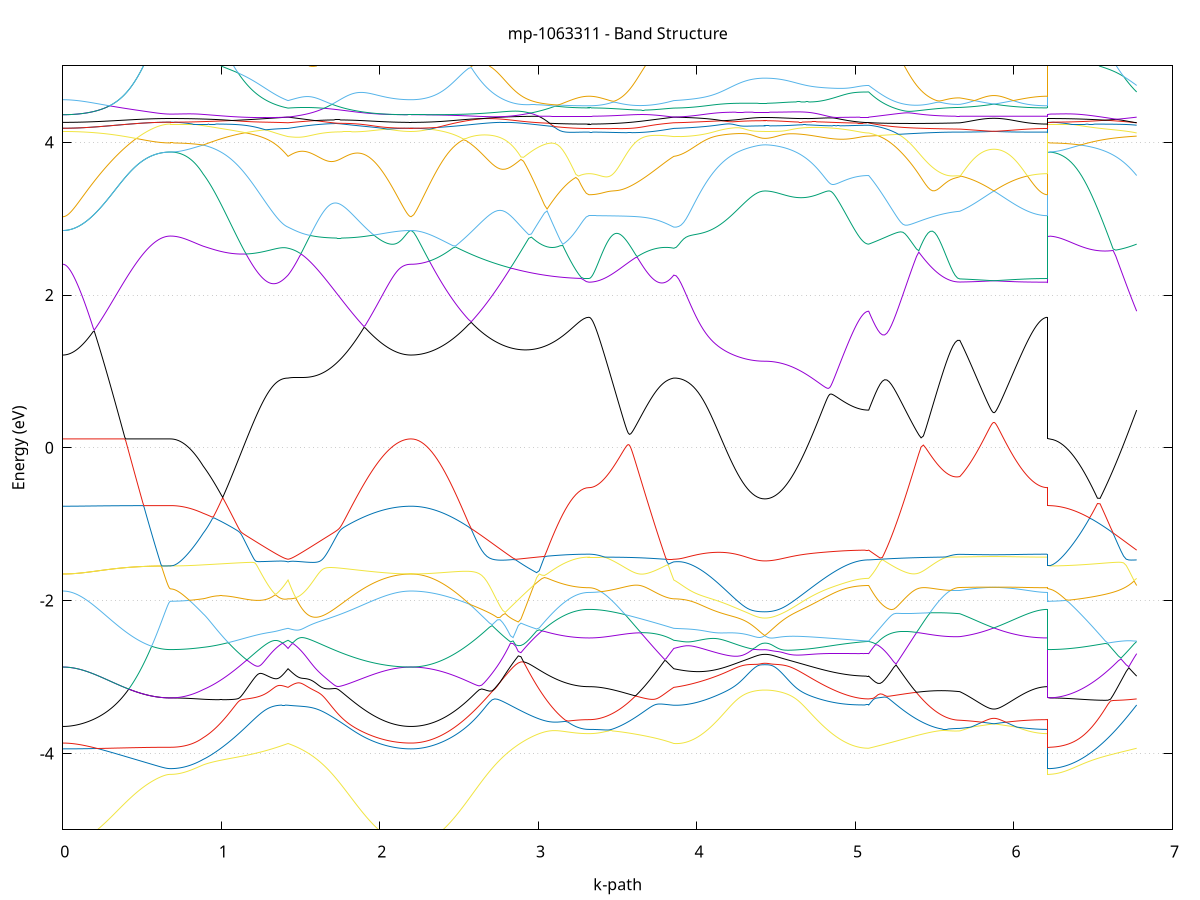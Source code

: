set title 'mp-1063311 - Band Structure'
set xlabel 'k-path'
set ylabel 'Energy (eV)'
set grid y
set yrange [-5:5]
set terminal png size 800,600
set output 'mp-1063311_bands_gnuplot.png'
plot '-' using 1:2 with lines notitle, '-' using 1:2 with lines notitle, '-' using 1:2 with lines notitle, '-' using 1:2 with lines notitle, '-' using 1:2 with lines notitle, '-' using 1:2 with lines notitle, '-' using 1:2 with lines notitle, '-' using 1:2 with lines notitle, '-' using 1:2 with lines notitle, '-' using 1:2 with lines notitle, '-' using 1:2 with lines notitle, '-' using 1:2 with lines notitle, '-' using 1:2 with lines notitle, '-' using 1:2 with lines notitle, '-' using 1:2 with lines notitle, '-' using 1:2 with lines notitle, '-' using 1:2 with lines notitle, '-' using 1:2 with lines notitle, '-' using 1:2 with lines notitle, '-' using 1:2 with lines notitle, '-' using 1:2 with lines notitle, '-' using 1:2 with lines notitle, '-' using 1:2 with lines notitle, '-' using 1:2 with lines notitle, '-' using 1:2 with lines notitle, '-' using 1:2 with lines notitle, '-' using 1:2 with lines notitle, '-' using 1:2 with lines notitle, '-' using 1:2 with lines notitle, '-' using 1:2 with lines notitle, '-' using 1:2 with lines notitle, '-' using 1:2 with lines notitle
0.000000 -38.132745
0.006014 -38.132745
0.012028 -38.132745
0.018043 -38.132745
0.024057 -38.132745
0.030071 -38.132745
0.036085 -38.132745
0.042099 -38.132745
0.048113 -38.132745
0.054128 -38.132745
0.060142 -38.132745
0.066156 -38.132745
0.072170 -38.132745
0.078184 -38.132745
0.084198 -38.132745
0.090213 -38.132745
0.096227 -38.132645
0.102241 -38.132645
0.108255 -38.132645
0.114269 -38.132645
0.120283 -38.132645
0.126298 -38.132645
0.132312 -38.132645
0.138326 -38.132545
0.144340 -38.132545
0.150354 -38.132545
0.156368 -38.132545
0.162383 -38.132545
0.168397 -38.132545
0.174411 -38.132445
0.180425 -38.132445
0.186439 -38.132445
0.192453 -38.132445
0.198468 -38.132345
0.204482 -38.132345
0.210496 -38.132345
0.216510 -38.132345
0.222524 -38.132345
0.228538 -38.132245
0.234553 -38.132245
0.240567 -38.132245
0.246581 -38.132245
0.252595 -38.132145
0.258609 -38.132145
0.264623 -38.132145
0.270638 -38.132145
0.276652 -38.132045
0.282666 -38.132045
0.288680 -38.132045
0.294694 -38.132045
0.300708 -38.131945
0.306723 -38.131945
0.312737 -38.131945
0.318751 -38.131845
0.324765 -38.131845
0.330779 -38.131845
0.336793 -38.131845
0.342808 -38.131745
0.348822 -38.131745
0.354836 -38.131745
0.360850 -38.131645
0.366864 -38.131645
0.372878 -38.131645
0.378893 -38.131645
0.384907 -38.131545
0.390921 -38.131545
0.396935 -38.131545
0.402949 -38.131545
0.408963 -38.131445
0.414978 -38.131445
0.420992 -38.131445
0.427006 -38.131445
0.433020 -38.131345
0.439034 -38.131345
0.445049 -38.131345
0.451063 -38.131345
0.457077 -38.131245
0.463091 -38.131245
0.469105 -38.131245
0.475119 -38.131245
0.481134 -38.131145
0.487148 -38.131145
0.493162 -38.131145
0.499176 -38.131145
0.505190 -38.131145
0.511204 -38.131045
0.517219 -38.131045
0.523233 -38.131045
0.529247 -38.131045
0.535261 -38.131045
0.541275 -38.130945
0.547289 -38.130945
0.553304 -38.130945
0.559318 -38.130945
0.565332 -38.130945
0.571346 -38.130945
0.577360 -38.130945
0.583374 -38.130845
0.589389 -38.130845
0.595403 -38.130845
0.601417 -38.130845
0.607431 -38.130845
0.613445 -38.130845
0.619459 -38.130845
0.625474 -38.130845
0.631488 -38.130845
0.637502 -38.130845
0.643516 -38.130845
0.649530 -38.130845
0.655544 -38.130845
0.661559 -38.130745
0.667573 -38.130745
0.673587 -38.130745
0.679601 -38.130745
0.679601 -38.130745
0.689404 -38.130745
0.699207 -38.130745
0.709009 -38.130745
0.718812 -38.130745
0.728615 -38.130645
0.738418 -38.130645
0.748221 -38.130545
0.758023 -38.130545
0.767826 -38.130445
0.777629 -38.130345
0.787432 -38.130245
0.797234 -38.130145
0.807037 -38.130045
0.816840 -38.129945
0.826643 -38.129845
0.836446 -38.129745
0.846248 -38.129545
0.856051 -38.129445
0.865854 -38.129245
0.875657 -38.129145
0.885460 -38.128945
0.885460 -38.128945
0.893697 -38.128845
0.901935 -38.128645
0.910173 -38.128545
0.918410 -38.128445
0.926648 -38.128245
0.934886 -38.128145
0.943123 -38.128045
0.951361 -38.127845
0.959599 -38.127745
0.967836 -38.127545
0.976074 -38.127345
0.984312 -38.127245
0.992549 -38.127045
1.000787 -38.126945
1.009025 -38.126745
1.017262 -38.126545
1.025500 -38.126445
1.033738 -38.126245
1.041975 -38.126045
1.050213 -38.125845
1.058451 -38.125645
1.066688 -38.125545
1.074926 -38.125345
1.083164 -38.125145
1.091401 -38.124945
1.099639 -38.124745
1.107877 -38.124545
1.116114 -38.124345
1.124352 -38.124145
1.132590 -38.123945
1.140827 -38.123745
1.149065 -38.123545
1.157303 -38.123345
1.165540 -38.123145
1.173778 -38.122945
1.182016 -38.122745
1.190253 -38.122545
1.198491 -38.122245
1.206729 -38.122045
1.214966 -38.121845
1.223204 -38.121645
1.231442 -38.121445
1.239679 -38.121245
1.247917 -38.121045
1.256155 -38.120745
1.264392 -38.120545
1.272630 -38.120345
1.280868 -38.120145
1.289105 -38.119945
1.297343 -38.119645
1.305581 -38.119445
1.313818 -38.119245
1.322056 -38.119045
1.330294 -38.118845
1.338531 -38.118545
1.346769 -38.118345
1.355007 -38.118145
1.363244 -38.117945
1.371482 -38.117645
1.379720 -38.117445
1.387957 -38.117245
1.396195 -38.117045
1.404433 -38.116845
1.412671 -38.116645
1.420908 -38.116345
1.420908 -38.116345
1.429165 -38.116645
1.437422 -38.116845
1.445679 -38.117045
1.453935 -38.117345
1.462192 -38.117545
1.470449 -38.117745
1.478706 -38.118045
1.486962 -38.118245
1.495219 -38.118545
1.503476 -38.118745
1.511733 -38.118945
1.519990 -38.119245
1.528246 -38.119445
1.536503 -38.119745
1.544760 -38.119945
1.553017 -38.120245
1.561273 -38.120445
1.569530 -38.120745
1.577787 -38.120945
1.586044 -38.121245
1.594301 -38.121445
1.602557 -38.121645
1.610814 -38.121945
1.619071 -38.122145
1.627328 -38.122445
1.635585 -38.122645
1.643841 -38.122945
1.652098 -38.123145
1.660355 -38.123345
1.668612 -38.123645
1.676868 -38.123845
1.685125 -38.124145
1.693382 -38.124345
1.701639 -38.124545
1.709896 -38.124845
1.718152 -38.125045
1.726409 -38.125245
1.734666 -38.125545
1.742923 -38.125745
1.751179 -38.125945
1.759436 -38.126145
1.767693 -38.126445
1.775950 -38.126645
1.784207 -38.126845
1.792463 -38.127045
1.800720 -38.127245
1.808977 -38.127445
1.817234 -38.127645
1.825491 -38.127845
1.833747 -38.128045
1.842004 -38.128245
1.850261 -38.128445
1.858518 -38.128645
1.866774 -38.128845
1.875031 -38.129045
1.883288 -38.129245
1.891545 -38.129345
1.899802 -38.129545
1.908058 -38.129745
1.916315 -38.129845
1.924572 -38.130045
1.932829 -38.130245
1.941085 -38.130345
1.949342 -38.130545
1.957599 -38.130645
1.965856 -38.130745
1.974113 -38.130945
1.982369 -38.131045
1.990626 -38.131145
1.998883 -38.131345
2.007140 -38.131445
2.015397 -38.131545
2.023653 -38.131645
2.031910 -38.131745
2.040167 -38.131845
2.048424 -38.131945
2.056680 -38.132045
2.064937 -38.132145
2.073194 -38.132245
2.081451 -38.132245
2.089708 -38.132345
2.097964 -38.132445
2.106221 -38.132445
2.114478 -38.132545
2.122735 -38.132545
2.130991 -38.132645
2.139248 -38.132645
2.147505 -38.132645
2.155762 -38.132745
2.164019 -38.132745
2.172275 -38.132745
2.180532 -38.132745
2.188789 -38.132745
2.197046 -38.132745
2.197046 -38.132745
2.213543 -38.132745
2.230039 -38.132745
2.246536 -38.132645
2.263033 -38.132545
2.279530 -38.132445
2.296027 -38.132345
2.312524 -38.132145
2.329020 -38.131945
2.345517 -38.131745
2.362014 -38.131445
2.378511 -38.131245
2.395008 -38.130945
2.411505 -38.130645
2.428001 -38.130245
2.444498 -38.129945
2.460995 -38.129545
2.477492 -38.129145
2.493989 -38.128745
2.510486 -38.128245
2.526982 -38.127845
2.543479 -38.127345
2.559976 -38.126845
2.576473 -38.126345
2.592970 -38.125845
2.609467 -38.125345
2.625963 -38.124845
2.642460 -38.124345
2.658957 -38.123745
2.675454 -38.123245
2.691951 -38.122645
2.708448 -38.122045
2.724944 -38.121545
2.741441 -38.120945
2.757938 -38.120345
2.774435 -38.119745
2.790932 -38.119245
2.807429 -38.118645
2.823925 -38.118045
2.840422 -38.117545
2.856919 -38.116945
2.873416 -38.116445
2.889913 -38.115845
2.906410 -38.115345
2.922906 -38.114845
2.939403 -38.114345
2.955900 -38.113845
2.972397 -38.113345
2.988894 -38.112945
3.005391 -38.112445
3.021887 -38.112045
3.038384 -38.111645
3.054881 -38.111245
3.071378 -38.110845
3.087875 -38.110545
3.104372 -38.110145
3.120868 -38.109845
3.137365 -38.109545
3.153862 -38.109345
3.170359 -38.109045
3.186856 -38.108845
3.203353 -38.108645
3.219849 -38.108445
3.236346 -38.108345
3.252843 -38.108245
3.269340 -38.108145
3.285837 -38.108045
3.302334 -38.108045
3.318830 -38.108045
3.318830 -38.108045
3.327068 -38.108045
3.335306 -38.108045
3.343543 -38.108045
3.351781 -38.108045
3.360019 -38.108045
3.368256 -38.108045
3.376494 -38.108145
3.384732 -38.108145
3.392969 -38.108145
3.401207 -38.108245
3.409445 -38.108245
3.417682 -38.108345
3.425920 -38.108345
3.434158 -38.108445
3.442395 -38.108545
3.450633 -38.108545
3.458871 -38.108645
3.467108 -38.108745
3.475346 -38.108845
3.483584 -38.108845
3.491821 -38.108945
3.500059 -38.109045
3.508297 -38.109145
3.516534 -38.109245
3.524772 -38.109345
3.533010 -38.109445
3.541247 -38.109545
3.549485 -38.109745
3.557723 -38.109845
3.565960 -38.109945
3.574198 -38.110045
3.582436 -38.110245
3.590673 -38.110345
3.598911 -38.110445
3.607149 -38.110645
3.615387 -38.110745
3.623624 -38.110945
3.631862 -38.111045
3.640100 -38.111245
3.648337 -38.111445
3.656575 -38.111545
3.664813 -38.111745
3.673050 -38.111945
3.681288 -38.112045
3.689526 -38.112245
3.697763 -38.112445
3.706001 -38.112645
3.714239 -38.112845
3.722476 -38.113045
3.730714 -38.113245
3.738952 -38.113345
3.747189 -38.113545
3.755427 -38.113745
3.763665 -38.114045
3.771902 -38.114245
3.780140 -38.114445
3.788378 -38.114645
3.796615 -38.114845
3.804853 -38.115045
3.813091 -38.115245
3.821328 -38.115445
3.829566 -38.115745
3.837804 -38.115945
3.846041 -38.116145
3.854279 -38.116345
3.854279 -38.116345
3.869783 -38.116445
3.885288 -38.116545
3.900792 -38.116645
3.916296 -38.116745
3.931800 -38.116945
3.947305 -38.117045
3.962809 -38.117145
3.978313 -38.117245
3.993817 -38.117345
4.009322 -38.117545
4.024826 -38.117645
4.040330 -38.117745
4.055834 -38.117945
4.071339 -38.118045
4.086843 -38.118145
4.102347 -38.118245
4.117851 -38.118445
4.133356 -38.118545
4.148860 -38.118645
4.164364 -38.118745
4.179868 -38.118845
4.195373 -38.118945
4.210877 -38.119045
4.226381 -38.119145
4.241885 -38.119245
4.257390 -38.119345
4.272894 -38.119445
4.288398 -38.119445
4.303902 -38.119545
4.319407 -38.119645
4.334911 -38.119645
4.350415 -38.119745
4.365920 -38.119745
4.381424 -38.119745
4.396928 -38.119745
4.412432 -38.119845
4.427937 -38.119845
4.427937 -38.119845
4.436134 -38.119845
4.444331 -38.119845
4.452529 -38.119845
4.460726 -38.119845
4.468924 -38.119845
4.477121 -38.119745
4.485318 -38.119745
4.493516 -38.119745
4.501713 -38.119745
4.509911 -38.119745
4.518108 -38.119745
4.526305 -38.119745
4.534503 -38.119745
4.542700 -38.119745
4.550898 -38.119745
4.559095 -38.119745
4.567293 -38.119745
4.575490 -38.119745
4.583687 -38.119745
4.591885 -38.119745
4.600082 -38.119745
4.608280 -38.119745
4.616477 -38.119745
4.624674 -38.119745
4.632872 -38.119745
4.641069 -38.119745
4.649267 -38.119645
4.657464 -38.119645
4.665662 -38.119645
4.673859 -38.119645
4.682056 -38.119645
4.690254 -38.119645
4.698451 -38.119645
4.706649 -38.119645
4.714846 -38.119645
4.723043 -38.119645
4.731241 -38.119645
4.739438 -38.119645
4.747636 -38.119545
4.755833 -38.119545
4.764030 -38.119545
4.772228 -38.119545
4.780425 -38.119545
4.788623 -38.119545
4.796820 -38.119545
4.805018 -38.119545
4.813215 -38.119545
4.821412 -38.119545
4.829610 -38.119545
4.837807 -38.119545
4.846005 -38.119445
4.854202 -38.119445
4.862399 -38.119445
4.870597 -38.119445
4.878794 -38.119445
4.886992 -38.119445
4.895189 -38.119445
4.903387 -38.119445
4.911584 -38.119445
4.919781 -38.119445
4.927979 -38.119445
4.936176 -38.119445
4.944374 -38.119445
4.952571 -38.119445
4.960768 -38.119445
4.968966 -38.119445
4.977163 -38.119445
4.985361 -38.119345
4.993558 -38.119345
5.001755 -38.119345
5.009953 -38.119345
5.018150 -38.119345
5.026348 -38.119345
5.034545 -38.119345
5.042743 -38.119345
5.050940 -38.119345
5.059137 -38.119345
5.067335 -38.119345
5.075532 -38.119345
5.083730 -38.119345
5.083730 -38.119345
5.098094 -38.118945
5.112459 -38.118445
5.126824 -38.118045
5.141189 -38.117545
5.155553 -38.117145
5.169918 -38.116745
5.184283 -38.116245
5.198648 -38.115845
5.213012 -38.115445
5.227377 -38.115045
5.241742 -38.114645
5.256107 -38.114245
5.270471 -38.113845
5.284836 -38.113445
5.299201 -38.113045
5.313566 -38.112645
5.327930 -38.112345
5.342295 -38.111945
5.356660 -38.111645
5.371025 -38.111345
5.385389 -38.111045
5.399754 -38.110745
5.414119 -38.110445
5.428484 -38.110145
5.442848 -38.109945
5.457213 -38.109645
5.471578 -38.109445
5.485943 -38.109245
5.500307 -38.109045
5.514672 -38.108845
5.529037 -38.108745
5.543402 -38.108545
5.557766 -38.108445
5.572131 -38.108345
5.586496 -38.108245
5.600861 -38.108145
5.615225 -38.108045
5.629590 -38.108045
5.643955 -38.108045
5.658320 -38.108045
5.658320 -38.108045
5.664351 -38.108045
5.670382 -38.108045
5.676414 -38.108045
5.682445 -38.108045
5.688477 -38.108045
5.694508 -38.108045
5.700539 -38.108045
5.706571 -38.108045
5.712602 -38.108045
5.718633 -38.108045
5.724665 -38.108045
5.730696 -38.108045
5.736728 -38.108045
5.742759 -38.108045
5.748790 -38.108045
5.754822 -38.108045
5.760853 -38.108045
5.766885 -38.108045
5.772916 -38.108045
5.778947 -38.108045
5.784979 -38.108045
5.791010 -38.108045
5.797041 -38.108045
5.803073 -38.108045
5.809104 -38.108045
5.815136 -38.108045
5.821167 -38.108045
5.827198 -38.108045
5.833230 -38.108045
5.839261 -38.108045
5.845293 -38.108045
5.851324 -38.108045
5.857355 -38.108045
5.863387 -38.108045
5.869418 -38.108045
5.875450 -38.108045
5.881481 -38.108045
5.887512 -38.108045
5.893544 -38.108045
5.899575 -38.108045
5.905606 -38.108045
5.911638 -38.108045
5.917669 -38.108045
5.923701 -38.108045
5.929732 -38.108045
5.935763 -38.108045
5.941795 -38.108045
5.947826 -38.108045
5.953858 -38.108045
5.959889 -38.108045
5.965920 -38.108045
5.971952 -38.108045
5.977983 -38.108045
5.984015 -38.108045
5.990046 -38.108045
5.996077 -38.108045
6.002109 -38.108045
6.008140 -38.108045
6.014171 -38.108045
6.020203 -38.108045
6.026234 -38.108045
6.032266 -38.108045
6.038297 -38.108045
6.044328 -38.108045
6.050360 -38.108045
6.056391 -38.108045
6.062423 -38.108045
6.068454 -38.108045
6.074485 -38.108045
6.080517 -38.108045
6.086548 -38.108045
6.092579 -38.108045
6.098611 -38.108045
6.104642 -38.108045
6.110674 -38.108045
6.116705 -38.108045
6.122736 -38.108045
6.128768 -38.108045
6.134799 -38.108045
6.140831 -38.108045
6.146862 -38.108045
6.152893 -38.108045
6.158925 -38.108045
6.164956 -38.108045
6.170988 -38.108045
6.177019 -38.108045
6.183050 -38.108045
6.189082 -38.108045
6.195113 -38.108045
6.201144 -38.108045
6.207176 -38.108045
6.213207 -38.108045
6.213207 -38.130745
6.229704 -38.130745
6.246201 -38.130745
6.262698 -38.130645
6.279195 -38.130645
6.295691 -38.130445
6.312188 -38.130345
6.328685 -38.130245
6.345182 -38.130045
6.361679 -38.129845
6.378176 -38.129545
6.394672 -38.129345
6.411169 -38.129045
6.427666 -38.128745
6.444163 -38.128445
6.460660 -38.128145
6.477157 -38.127845
6.493653 -38.127445
6.510150 -38.127045
6.526647 -38.126645
6.543144 -38.126245
6.559641 -38.125845
6.576138 -38.125345
6.592634 -38.124945
6.609131 -38.124445
6.625628 -38.123945
6.642125 -38.123445
6.658622 -38.122945
6.675119 -38.122445
6.691615 -38.121945
6.708112 -38.121445
6.724609 -38.120945
6.741106 -38.120445
6.757603 -38.119945
6.774100 -38.119345
e
0.000000 -17.739345
0.006014 -17.739345
0.012028 -17.739445
0.018043 -17.739445
0.024057 -17.739545
0.030071 -17.739645
0.036085 -17.739745
0.042099 -17.739945
0.048113 -17.740145
0.054128 -17.740345
0.060142 -17.740545
0.066156 -17.740745
0.072170 -17.741045
0.078184 -17.741345
0.084198 -17.741645
0.090213 -17.741945
0.096227 -17.742245
0.102241 -17.742645
0.108255 -17.743045
0.114269 -17.743445
0.120283 -17.743845
0.126298 -17.744345
0.132312 -17.744845
0.138326 -17.745245
0.144340 -17.745845
0.150354 -17.746345
0.156368 -17.746845
0.162383 -17.747445
0.168397 -17.748045
0.174411 -17.748545
0.180425 -17.749245
0.186439 -17.749845
0.192453 -17.750445
0.198468 -17.751145
0.204482 -17.751745
0.210496 -17.752445
0.216510 -17.753145
0.222524 -17.753845
0.228538 -17.754545
0.234553 -17.755345
0.240567 -17.756045
0.246581 -17.756745
0.252595 -17.757545
0.258609 -17.758345
0.264623 -17.759045
0.270638 -17.759845
0.276652 -17.760645
0.282666 -17.761445
0.288680 -17.762245
0.294694 -17.763045
0.300708 -17.763845
0.306723 -17.764645
0.312737 -17.765545
0.318751 -17.766345
0.324765 -17.767145
0.330779 -17.767945
0.336793 -17.768845
0.342808 -17.769645
0.348822 -17.770445
0.354836 -17.771245
0.360850 -17.772045
0.366864 -17.772945
0.372878 -17.773745
0.378893 -17.774545
0.384907 -17.775345
0.390921 -17.776145
0.396935 -17.776945
0.402949 -17.777745
0.408963 -17.778545
0.414978 -17.779245
0.420992 -17.780045
0.427006 -17.780845
0.433020 -17.781545
0.439034 -17.782245
0.445049 -17.783045
0.451063 -17.783745
0.457077 -17.784445
0.463091 -17.785145
0.469105 -17.785845
0.475119 -17.786445
0.481134 -17.787145
0.487148 -17.787745
0.493162 -17.788445
0.499176 -17.789045
0.505190 -17.789645
0.511204 -17.790245
0.517219 -17.790745
0.523233 -17.791345
0.529247 -17.791845
0.535261 -17.792345
0.541275 -17.792845
0.547289 -17.793345
0.553304 -17.793745
0.559318 -17.794245
0.565332 -17.794645
0.571346 -17.795045
0.577360 -17.795445
0.583374 -17.795745
0.589389 -17.796145
0.595403 -17.796445
0.601417 -17.796745
0.607431 -17.797045
0.613445 -17.797245
0.619459 -17.797545
0.625474 -17.797745
0.631488 -17.797945
0.637502 -17.798045
0.643516 -17.798245
0.649530 -17.798345
0.655544 -17.798445
0.661559 -17.798545
0.667573 -17.798545
0.673587 -17.798645
0.679601 -17.798645
0.679601 -17.798645
0.689404 -17.798645
0.699207 -17.798545
0.709009 -17.798445
0.718812 -17.798345
0.728615 -17.798145
0.738418 -17.797945
0.748221 -17.797745
0.758023 -17.797445
0.767826 -17.797145
0.777629 -17.796845
0.787432 -17.796445
0.797234 -17.796045
0.807037 -17.795545
0.816840 -17.795145
0.826643 -17.794545
0.836446 -17.794045
0.846248 -17.793445
0.856051 -17.792845
0.865854 -17.792245
0.875657 -17.791545
0.885460 -17.790845
0.885460 -17.790845
0.893697 -17.790245
0.901935 -17.789745
0.910173 -17.789145
0.918410 -17.788545
0.926648 -17.787945
0.934886 -17.787245
0.943123 -17.786645
0.951361 -17.785945
0.959599 -17.785145
0.967836 -17.784445
0.976074 -17.783645
0.984312 -17.782945
0.992549 -17.782145
1.000787 -17.781345
1.009025 -17.780445
1.017262 -17.779645
1.025500 -17.778745
1.033738 -17.777945
1.041975 -17.777045
1.050213 -17.776145
1.058451 -17.775245
1.066688 -17.774345
1.074926 -17.773345
1.083164 -17.772445
1.091401 -17.771545
1.099639 -17.770545
1.107877 -17.769645
1.116114 -17.768645
1.124352 -17.767745
1.132590 -17.766845
1.140827 -17.765945
1.149065 -17.765045
1.157303 -17.764145
1.165540 -17.763345
1.173778 -17.762645
1.182016 -17.762045
1.190253 -17.761645
1.198491 -17.761545
1.206729 -17.761845
1.214966 -17.762645
1.223204 -17.763845
1.231442 -17.765445
1.239679 -17.767345
1.247917 -17.769445
1.256155 -17.771645
1.264392 -17.774045
1.272630 -17.776445
1.280868 -17.778945
1.289105 -17.781345
1.297343 -17.783745
1.305581 -17.786145
1.313818 -17.788445
1.322056 -17.790845
1.330294 -17.793245
1.338531 -17.795545
1.346769 -17.797945
1.355007 -17.800245
1.363244 -17.802645
1.371482 -17.805045
1.379720 -17.807445
1.387957 -17.809845
1.396195 -17.812245
1.404433 -17.814645
1.412671 -17.817045
1.420908 -17.819345
1.420908 -17.819345
1.429165 -17.817445
1.437422 -17.815545
1.445679 -17.813645
1.453935 -17.811645
1.462192 -17.809645
1.470449 -17.807645
1.478706 -17.805645
1.486962 -17.803645
1.495219 -17.801645
1.503476 -17.799545
1.511733 -17.797545
1.519990 -17.795445
1.528246 -17.793345
1.536503 -17.791245
1.544760 -17.789145
1.553017 -17.787045
1.561273 -17.784945
1.569530 -17.782845
1.577787 -17.780745
1.586044 -17.778645
1.594301 -17.776545
1.602557 -17.774445
1.610814 -17.772345
1.619071 -17.770345
1.627328 -17.768245
1.635585 -17.766145
1.643841 -17.764145
1.652098 -17.762245
1.660355 -17.760245
1.668612 -17.758345
1.676868 -17.756545
1.685125 -17.754845
1.693382 -17.753145
1.701639 -17.751645
1.709896 -17.750245
1.718152 -17.749045
1.726409 -17.748045
1.734666 -17.747145
1.742923 -17.746345
1.751179 -17.745745
1.759436 -17.745245
1.767693 -17.744845
1.775950 -17.744445
1.784207 -17.744145
1.792463 -17.743945
1.800720 -17.743745
1.808977 -17.743545
1.817234 -17.743345
1.825491 -17.743145
1.833747 -17.743045
1.842004 -17.742845
1.850261 -17.742745
1.858518 -17.742545
1.866774 -17.742445
1.875031 -17.742345
1.883288 -17.742245
1.891545 -17.742145
1.899802 -17.741945
1.908058 -17.741845
1.916315 -17.741745
1.924572 -17.741645
1.932829 -17.741545
1.941085 -17.741445
1.949342 -17.741345
1.957599 -17.741245
1.965856 -17.741145
1.974113 -17.740945
1.982369 -17.740845
1.990626 -17.740745
1.998883 -17.740645
2.007140 -17.740545
2.015397 -17.740545
2.023653 -17.740445
2.031910 -17.740345
2.040167 -17.740245
2.048424 -17.740145
2.056680 -17.740045
2.064937 -17.739945
2.073194 -17.739945
2.081451 -17.739845
2.089708 -17.739745
2.097964 -17.739745
2.106221 -17.739645
2.114478 -17.739645
2.122735 -17.739545
2.130991 -17.739545
2.139248 -17.739445
2.147505 -17.739445
2.155762 -17.739445
2.164019 -17.739445
2.172275 -17.739345
2.180532 -17.739345
2.188789 -17.739345
2.197046 -17.739345
2.197046 -17.739345
2.213543 -17.739345
2.230039 -17.739345
2.246536 -17.739245
2.263033 -17.739045
2.279530 -17.738945
2.296027 -17.738745
2.312524 -17.738445
2.329020 -17.738245
2.345517 -17.737945
2.362014 -17.737645
2.378511 -17.737245
2.395008 -17.736845
2.411505 -17.736445
2.428001 -17.735945
2.444498 -17.735445
2.460995 -17.734945
2.477492 -17.734445
2.493989 -17.733845
2.510486 -17.733345
2.526982 -17.732745
2.543479 -17.732045
2.559976 -17.731445
2.576473 -17.736145
2.592970 -17.741545
2.609467 -17.747145
2.625963 -17.752845
2.642460 -17.758545
2.658957 -17.764345
2.675454 -17.770145
2.691951 -17.775945
2.708448 -17.781745
2.724944 -17.787645
2.741441 -17.793445
2.757938 -17.799245
2.774435 -17.805045
2.790932 -17.810745
2.807429 -17.816345
2.823925 -17.821945
2.840422 -17.827445
2.856919 -17.832845
2.873416 -17.838045
2.889913 -17.843245
2.906410 -17.848345
2.922906 -17.853245
2.939403 -17.857945
2.955900 -17.862645
2.972397 -17.867045
2.988894 -17.871345
3.005391 -17.875545
3.021887 -17.879445
3.038384 -17.883245
3.054881 -17.886845
3.071378 -17.890245
3.087875 -17.893345
3.104372 -17.896345
3.120868 -17.899145
3.137365 -17.901745
3.153862 -17.904145
3.170359 -17.906245
3.186856 -17.908145
3.203353 -17.909845
3.219849 -17.911345
3.236346 -17.912645
3.252843 -17.913645
3.269340 -17.914445
3.285837 -17.915045
3.302334 -17.915345
3.318830 -17.915445
3.318830 -17.915445
3.327068 -17.915445
3.335306 -17.915345
3.343543 -17.915245
3.351781 -17.915045
3.360019 -17.914745
3.368256 -17.914445
3.376494 -17.914145
3.384732 -17.913745
3.392969 -17.913245
3.401207 -17.912745
3.409445 -17.912145
3.417682 -17.911545
3.425920 -17.910845
3.434158 -17.910145
3.442395 -17.909345
3.450633 -17.908445
3.458871 -17.907645
3.467108 -17.906645
3.475346 -17.905645
3.483584 -17.904645
3.491821 -17.903545
3.500059 -17.902445
3.508297 -17.901245
3.516534 -17.899945
3.524772 -17.898745
3.533010 -17.897345
3.541247 -17.896045
3.549485 -17.894545
3.557723 -17.893145
3.565960 -17.891645
3.574198 -17.890045
3.582436 -17.888445
3.590673 -17.886845
3.598911 -17.885145
3.607149 -17.883445
3.615387 -17.881745
3.623624 -17.879945
3.631862 -17.878045
3.640100 -17.876245
3.648337 -17.874345
3.656575 -17.872345
3.664813 -17.870445
3.673050 -17.868445
3.681288 -17.866345
3.689526 -17.864345
3.697763 -17.862245
3.706001 -17.860145
3.714239 -17.857945
3.722476 -17.855745
3.730714 -17.853545
3.738952 -17.851345
3.747189 -17.849145
3.755427 -17.846845
3.763665 -17.844545
3.771902 -17.842245
3.780140 -17.839845
3.788378 -17.837545
3.796615 -17.835145
3.804853 -17.832745
3.813091 -17.830345
3.821328 -17.827945
3.829566 -17.825545
3.837804 -17.823145
3.846041 -17.821245
3.854279 -17.819345
3.854279 -17.819345
3.869783 -17.823945
3.885288 -17.829045
3.900792 -17.834145
3.916296 -17.839145
3.931800 -17.844045
3.947305 -17.848945
3.962809 -17.853745
3.978313 -17.858545
3.993817 -17.863145
4.009322 -17.867745
4.024826 -17.872145
4.040330 -17.876545
4.055834 -17.880745
4.071339 -17.884845
4.086843 -17.888845
4.102347 -17.892745
4.117851 -17.896445
4.133356 -17.900045
4.148860 -17.903445
4.164364 -17.906745
4.179868 -17.909845
4.195373 -17.912845
4.210877 -17.915545
4.226381 -17.918245
4.241885 -17.920645
4.257390 -17.922845
4.272894 -17.924945
4.288398 -17.926845
4.303902 -17.928545
4.319407 -17.930045
4.334911 -17.931345
4.350415 -17.932445
4.365920 -17.933345
4.381424 -17.934045
4.396928 -17.934645
4.412432 -17.934945
4.427937 -17.935045
4.427937 -17.935045
4.436134 -17.934945
4.444331 -17.934845
4.452529 -17.934745
4.460726 -17.934545
4.468924 -17.934245
4.477121 -17.933945
4.485318 -17.933545
4.493516 -17.933045
4.501713 -17.932545
4.509911 -17.932045
4.518108 -17.931345
4.526305 -17.930645
4.534503 -17.929945
4.542700 -17.929145
4.550898 -17.928245
4.559095 -17.927345
4.567293 -17.926345
4.575490 -17.925345
4.583687 -17.924245
4.591885 -17.923145
4.600082 -17.921945
4.608280 -17.920645
4.616477 -17.919345
4.624674 -17.918045
4.632872 -17.916645
4.641069 -17.915145
4.649267 -17.913645
4.657464 -17.912045
4.665662 -17.910445
4.673859 -17.908745
4.682056 -17.907045
4.690254 -17.905345
4.698451 -17.903545
4.706649 -17.901645
4.714846 -17.899745
4.723043 -17.897845
4.731241 -17.895845
4.739438 -17.893745
4.747636 -17.891745
4.755833 -17.889545
4.764030 -17.887445
4.772228 -17.885245
4.780425 -17.883045
4.788623 -17.880745
4.796820 -17.878445
4.805018 -17.876045
4.813215 -17.873745
4.821412 -17.871345
4.829610 -17.868845
4.837807 -17.866345
4.846005 -17.863845
4.854202 -17.861345
4.862399 -17.858745
4.870597 -17.856145
4.878794 -17.853545
4.886992 -17.850945
4.895189 -17.848245
4.903387 -17.845545
4.911584 -17.842845
4.919781 -17.840145
4.927979 -17.837345
4.936176 -17.834645
4.944374 -17.831845
4.952571 -17.829045
4.960768 -17.826245
4.968966 -17.823345
4.977163 -17.820545
4.985361 -17.817745
4.993558 -17.814845
5.001755 -17.812045
5.009953 -17.809145
5.018150 -17.806245
5.026348 -17.803445
5.034545 -17.800645
5.042743 -17.797845
5.050940 -17.795045
5.059137 -17.792345
5.067335 -17.789845
5.075532 -17.787845
5.083730 -17.787045
5.083730 -17.787045
5.098094 -17.792145
5.112459 -17.797245
5.126824 -17.802345
5.141189 -17.807345
5.155553 -17.812345
5.169918 -17.817345
5.184283 -17.822245
5.198648 -17.827045
5.213012 -17.831845
5.227377 -17.836545
5.241742 -17.841145
5.256107 -17.845645
5.270471 -17.850045
5.284836 -17.854345
5.299201 -17.858545
5.313566 -17.862645
5.327930 -17.866645
5.342295 -17.870445
5.356660 -17.874145
5.371025 -17.877745
5.385389 -17.881145
5.399754 -17.884345
5.414119 -17.887545
5.428484 -17.890445
5.442848 -17.893245
5.457213 -17.895845
5.471578 -17.898245
5.485943 -17.900545
5.500307 -17.902645
5.514672 -17.904545
5.529037 -17.906245
5.543402 -17.907745
5.557766 -17.909145
5.572131 -17.910245
5.586496 -17.911245
5.600861 -17.911945
5.615225 -17.912545
5.629590 -17.912945
5.643955 -17.913045
5.658320 -17.913045
5.658320 -17.913045
5.664351 -17.912845
5.670382 -17.912645
5.676414 -17.912345
5.682445 -17.912045
5.688477 -17.911845
5.694508 -17.911545
5.700539 -17.911245
5.706571 -17.910945
5.712602 -17.910645
5.718633 -17.910345
5.724665 -17.910045
5.730696 -17.909745
5.736728 -17.909345
5.742759 -17.909045
5.748790 -17.908745
5.754822 -17.908345
5.760853 -17.908045
5.766885 -17.907645
5.772916 -17.907245
5.778947 -17.906945
5.784979 -17.906545
5.791010 -17.906145
5.797041 -17.905745
5.803073 -17.905345
5.809104 -17.904945
5.815136 -17.904545
5.821167 -17.904145
5.827198 -17.903745
5.833230 -17.903345
5.839261 -17.902945
5.845293 -17.902545
5.851324 -17.902145
5.857355 -17.901745
5.863387 -17.901345
5.869418 -17.900845
5.875450 -17.900745
5.881481 -17.901145
5.887512 -17.901545
5.893544 -17.901945
5.899575 -17.902445
5.905606 -17.902845
5.911638 -17.903245
5.917669 -17.903645
5.923701 -17.904045
5.929732 -17.904445
5.935763 -17.904845
5.941795 -17.905245
5.947826 -17.905645
5.953858 -17.906045
5.959889 -17.906445
5.965920 -17.906745
5.971952 -17.907145
5.977983 -17.907545
5.984015 -17.907845
5.990046 -17.908245
5.996077 -17.908545
6.002109 -17.908945
6.008140 -17.909245
6.014171 -17.909645
6.020203 -17.909945
6.026234 -17.910245
6.032266 -17.910545
6.038297 -17.910845
6.044328 -17.911145
6.050360 -17.911445
6.056391 -17.911745
6.062423 -17.912045
6.068454 -17.912245
6.074485 -17.912545
6.080517 -17.912745
6.086548 -17.912945
6.092579 -17.913245
6.098611 -17.913445
6.104642 -17.913645
6.110674 -17.913845
6.116705 -17.914045
6.122736 -17.914145
6.128768 -17.914345
6.134799 -17.914545
6.140831 -17.914645
6.146862 -17.914745
6.152893 -17.914845
6.158925 -17.915045
6.164956 -17.915045
6.170988 -17.915145
6.177019 -17.915245
6.183050 -17.915345
6.189082 -17.915345
6.195113 -17.915445
6.201144 -17.915445
6.207176 -17.915445
6.213207 -17.915445
6.213207 -17.798645
6.229704 -17.798545
6.246201 -17.798445
6.262698 -17.798145
6.279195 -17.797845
6.295691 -17.797345
6.312188 -17.796745
6.328685 -17.796145
6.345182 -17.795345
6.361679 -17.794545
6.378176 -17.793545
6.394672 -17.792545
6.411169 -17.791345
6.427666 -17.790145
6.444163 -17.788845
6.460660 -17.787545
6.477157 -17.786045
6.493653 -17.784545
6.510150 -17.782945
6.526647 -17.781245
6.543144 -17.779545
6.559641 -17.777745
6.576138 -17.775945
6.592634 -17.774045
6.609131 -17.772145
6.625628 -17.770145
6.642125 -17.768145
6.658622 -17.766145
6.675119 -17.764045
6.691615 -17.761945
6.708112 -17.763045
6.724609 -17.768945
6.741106 -17.774945
6.757603 -17.781045
6.774100 -17.787045
e
0.000000 -17.664345
0.006014 -17.664345
0.012028 -17.664345
0.018043 -17.664345
0.024057 -17.664345
0.030071 -17.664345
0.036085 -17.664345
0.042099 -17.664345
0.048113 -17.664245
0.054128 -17.664245
0.060142 -17.664245
0.066156 -17.664145
0.072170 -17.664145
0.078184 -17.664045
0.084198 -17.664045
0.090213 -17.663945
0.096227 -17.663945
0.102241 -17.663845
0.108255 -17.663845
0.114269 -17.663745
0.120283 -17.663645
0.126298 -17.663545
0.132312 -17.663545
0.138326 -17.663445
0.144340 -17.663345
0.150354 -17.663245
0.156368 -17.663145
0.162383 -17.663145
0.168397 -17.663045
0.174411 -17.662945
0.180425 -17.662845
0.186439 -17.662745
0.192453 -17.662645
0.198468 -17.662545
0.204482 -17.662445
0.210496 -17.662245
0.216510 -17.662145
0.222524 -17.662045
0.228538 -17.661945
0.234553 -17.661845
0.240567 -17.661745
0.246581 -17.661545
0.252595 -17.661445
0.258609 -17.661345
0.264623 -17.661245
0.270638 -17.661145
0.276652 -17.660945
0.282666 -17.660845
0.288680 -17.660745
0.294694 -17.660545
0.300708 -17.660445
0.306723 -17.660345
0.312737 -17.660145
0.318751 -17.660045
0.324765 -17.659945
0.330779 -17.659845
0.336793 -17.659645
0.342808 -17.659545
0.348822 -17.659445
0.354836 -17.659245
0.360850 -17.659145
0.366864 -17.659045
0.372878 -17.658845
0.378893 -17.658745
0.384907 -17.658645
0.390921 -17.658445
0.396935 -17.658345
0.402949 -17.658245
0.408963 -17.658045
0.414978 -17.657945
0.420992 -17.657845
0.427006 -17.657745
0.433020 -17.657645
0.439034 -17.657445
0.445049 -17.657345
0.451063 -17.657245
0.457077 -17.657145
0.463091 -17.657045
0.469105 -17.656945
0.475119 -17.656745
0.481134 -17.656645
0.487148 -17.656545
0.493162 -17.656445
0.499176 -17.656345
0.505190 -17.656245
0.511204 -17.656145
0.517219 -17.656045
0.523233 -17.656045
0.529247 -17.655945
0.535261 -17.655845
0.541275 -17.655745
0.547289 -17.655645
0.553304 -17.655545
0.559318 -17.655545
0.565332 -17.655445
0.571346 -17.655345
0.577360 -17.655345
0.583374 -17.655245
0.589389 -17.655145
0.595403 -17.655145
0.601417 -17.655045
0.607431 -17.655045
0.613445 -17.655045
0.619459 -17.654945
0.625474 -17.654945
0.631488 -17.654945
0.637502 -17.654845
0.643516 -17.654845
0.649530 -17.654845
0.655544 -17.654845
0.661559 -17.654845
0.667573 -17.654745
0.673587 -17.654745
0.679601 -17.654745
0.679601 -17.654745
0.689404 -17.654845
0.699207 -17.654945
0.709009 -17.655245
0.718812 -17.655545
0.728615 -17.656045
0.738418 -17.656645
0.748221 -17.657245
0.758023 -17.658045
0.767826 -17.658845
0.777629 -17.659845
0.787432 -17.660845
0.797234 -17.662045
0.807037 -17.663245
0.816840 -17.664545
0.826643 -17.665945
0.836446 -17.667545
0.846248 -17.669145
0.856051 -17.670845
0.865854 -17.672645
0.875657 -17.674445
0.885460 -17.676445
0.885460 -17.676445
0.893697 -17.677845
0.901935 -17.679445
0.910173 -17.680945
0.918410 -17.682545
0.926648 -17.684145
0.934886 -17.685845
0.943123 -17.687545
0.951361 -17.689245
0.959599 -17.691045
0.967836 -17.692845
0.976074 -17.694745
0.984312 -17.696645
0.992549 -17.698545
1.000787 -17.700545
1.009025 -17.702545
1.017262 -17.704545
1.025500 -17.706545
1.033738 -17.708645
1.041975 -17.710745
1.050213 -17.712945
1.058451 -17.715045
1.066688 -17.717245
1.074926 -17.719445
1.083164 -17.721745
1.091401 -17.723945
1.099639 -17.726245
1.107877 -17.728545
1.116114 -17.730845
1.124352 -17.733145
1.132590 -17.735445
1.140827 -17.737845
1.149065 -17.740245
1.157303 -17.742545
1.165540 -17.744945
1.173778 -17.747345
1.182016 -17.749745
1.190253 -17.752245
1.198491 -17.754645
1.206729 -17.757045
1.214966 -17.759445
1.223204 -17.761945
1.231442 -17.764345
1.239679 -17.766745
1.247917 -17.769245
1.256155 -17.771645
1.264392 -17.773845
1.272630 -17.776145
1.280868 -17.778445
1.289105 -17.780845
1.297343 -17.783245
1.305581 -17.785645
1.313818 -17.788045
1.322056 -17.790445
1.330294 -17.792945
1.338531 -17.795345
1.346769 -17.797745
1.355007 -17.800245
1.363244 -17.802545
1.371482 -17.804845
1.379720 -17.807145
1.387957 -17.809345
1.396195 -17.811645
1.404433 -17.813845
1.412671 -17.816045
1.420908 -17.818145
1.420908 -17.818145
1.429165 -17.815745
1.437422 -17.813245
1.445679 -17.810745
1.453935 -17.808245
1.462192 -17.805745
1.470449 -17.803245
1.478706 -17.800745
1.486962 -17.798245
1.495219 -17.795745
1.503476 -17.793245
1.511733 -17.790745
1.519990 -17.788245
1.528246 -17.785745
1.536503 -17.783245
1.544760 -17.780745
1.553017 -17.778245
1.561273 -17.775745
1.569530 -17.773345
1.577787 -17.770845
1.586044 -17.768445
1.594301 -17.765945
1.602557 -17.763545
1.610814 -17.761145
1.619071 -17.758745
1.627328 -17.756445
1.635585 -17.754045
1.643841 -17.751645
1.652098 -17.749345
1.660355 -17.747045
1.668612 -17.744745
1.676868 -17.742545
1.685125 -17.740245
1.693382 -17.738045
1.701639 -17.735845
1.709896 -17.734645
1.718152 -17.733845
1.726409 -17.732745
1.734666 -17.731545
1.742923 -17.730245
1.751179 -17.728745
1.759436 -17.727145
1.767693 -17.725545
1.775950 -17.723845
1.784207 -17.722045
1.792463 -17.720245
1.800720 -17.718445
1.808977 -17.716545
1.817234 -17.714745
1.825491 -17.712945
1.833747 -17.711145
1.842004 -17.709245
1.850261 -17.707445
1.858518 -17.705745
1.866774 -17.703945
1.875031 -17.702145
1.883288 -17.700445
1.891545 -17.698745
1.899802 -17.697045
1.908058 -17.695445
1.916315 -17.693845
1.924572 -17.692245
1.932829 -17.690645
1.941085 -17.689145
1.949342 -17.687645
1.957599 -17.686245
1.965856 -17.684845
1.974113 -17.683445
1.982369 -17.682145
1.990626 -17.680845
1.998883 -17.679645
2.007140 -17.678445
2.015397 -17.677245
2.023653 -17.676145
2.031910 -17.675045
2.040167 -17.674045
2.048424 -17.673145
2.056680 -17.672145
2.064937 -17.671345
2.073194 -17.670445
2.081451 -17.669745
2.089708 -17.668945
2.097964 -17.668345
2.106221 -17.667645
2.114478 -17.667145
2.122735 -17.666645
2.130991 -17.666145
2.139248 -17.665745
2.147505 -17.665345
2.155762 -17.665045
2.164019 -17.664845
2.172275 -17.664645
2.180532 -17.664545
2.188789 -17.664445
2.197046 -17.664345
2.197046 -17.664345
2.213543 -17.664545
2.230039 -17.665045
2.246536 -17.665745
2.263033 -17.666845
2.279530 -17.668245
2.296027 -17.669945
2.312524 -17.671845
2.329020 -17.674145
2.345517 -17.676645
2.362014 -17.679445
2.378511 -17.682545
2.395008 -17.685845
2.411505 -17.689445
2.428001 -17.693245
2.444498 -17.697245
2.460995 -17.701545
2.477492 -17.705945
2.493989 -17.710645
2.510486 -17.715445
2.526982 -17.720345
2.543479 -17.725445
2.559976 -17.730745
2.576473 -17.730745
2.592970 -17.730045
2.609467 -17.731645
2.625963 -17.736345
2.642460 -17.741245
2.658957 -17.746145
2.675454 -17.751145
2.691951 -17.756145
2.708448 -17.761245
2.724944 -17.766345
2.741441 -17.771445
2.757938 -17.776545
2.774435 -17.781645
2.790932 -17.786745
2.807429 -17.791845
2.823925 -17.796845
2.840422 -17.801745
2.856919 -17.806745
2.873416 -17.811545
2.889913 -17.816345
2.906410 -17.820945
2.922906 -17.825545
2.939403 -17.830045
2.955900 -17.834345
2.972397 -17.838545
2.988894 -17.842645
3.005391 -17.846545
3.021887 -17.850345
3.038384 -17.854045
3.054881 -17.857445
3.071378 -17.860745
3.087875 -17.863845
3.104372 -17.866745
3.120868 -17.869545
3.137365 -17.872045
3.153862 -17.874345
3.170359 -17.876445
3.186856 -17.878345
3.203353 -17.880045
3.219849 -17.881545
3.236346 -17.882845
3.252843 -17.883845
3.269340 -17.884645
3.285837 -17.885245
3.302334 -17.885545
3.318830 -17.885645
3.318830 -17.885645
3.327068 -17.885645
3.335306 -17.885645
3.343543 -17.885545
3.351781 -17.885445
3.360019 -17.885245
3.368256 -17.885045
3.376494 -17.884845
3.384732 -17.884645
3.392969 -17.884345
3.401207 -17.884045
3.409445 -17.883645
3.417682 -17.883245
3.425920 -17.882845
3.434158 -17.882445
3.442395 -17.881945
3.450633 -17.881445
3.458871 -17.880845
3.467108 -17.880345
3.475346 -17.879645
3.483584 -17.879045
3.491821 -17.878345
3.500059 -17.877645
3.508297 -17.876945
3.516534 -17.876145
3.524772 -17.875345
3.533010 -17.874545
3.541247 -17.873645
3.549485 -17.872745
3.557723 -17.871845
3.565960 -17.870845
3.574198 -17.869845
3.582436 -17.868845
3.590673 -17.867745
3.598911 -17.866745
3.607149 -17.865545
3.615387 -17.864445
3.623624 -17.863245
3.631862 -17.862045
3.640100 -17.860845
3.648337 -17.859545
3.656575 -17.858245
3.664813 -17.856945
3.673050 -17.855645
3.681288 -17.854245
3.689526 -17.852845
3.697763 -17.851345
3.706001 -17.849945
3.714239 -17.848445
3.722476 -17.846945
3.730714 -17.845345
3.738952 -17.843845
3.747189 -17.842245
3.755427 -17.840645
3.763665 -17.838945
3.771902 -17.837245
3.780140 -17.835645
3.788378 -17.833845
3.796615 -17.832145
3.804853 -17.830345
3.813091 -17.828645
3.821328 -17.826845
3.829566 -17.824945
3.837804 -17.823145
3.846041 -17.820645
3.854279 -17.818145
3.854279 -17.818145
3.869783 -17.811845
3.885288 -17.804845
3.900792 -17.797745
3.916296 -17.790745
3.931800 -17.783545
3.947305 -17.776445
3.962809 -17.769345
3.978313 -17.762345
3.993817 -17.755345
4.009322 -17.748545
4.024826 -17.742045
4.040330 -17.736545
4.055834 -17.734245
4.071339 -17.733845
4.086843 -17.733845
4.102347 -17.733845
4.117851 -17.733945
4.133356 -17.734045
4.148860 -17.734145
4.164364 -17.734345
4.179868 -17.734445
4.195373 -17.734545
4.210877 -17.734645
4.226381 -17.734745
4.241885 -17.734845
4.257390 -17.734945
4.272894 -17.735045
4.288398 -17.735145
4.303902 -17.735145
4.319407 -17.735245
4.334911 -17.735345
4.350415 -17.735345
4.365920 -17.735345
4.381424 -17.735445
4.396928 -17.735445
4.412432 -17.735445
4.427937 -17.735445
4.427937 -17.735445
4.436134 -17.735445
4.444331 -17.735445
4.452529 -17.735545
4.460726 -17.735545
4.468924 -17.735645
4.477121 -17.735645
4.485318 -17.735745
4.493516 -17.735845
4.501713 -17.735945
4.509911 -17.736045
4.518108 -17.736245
4.526305 -17.736345
4.534503 -17.736445
4.542700 -17.736645
4.550898 -17.736845
4.559095 -17.736945
4.567293 -17.737145
4.575490 -17.737345
4.583687 -17.737545
4.591885 -17.737845
4.600082 -17.738045
4.608280 -17.738245
4.616477 -17.738545
4.624674 -17.738745
4.632872 -17.739045
4.641069 -17.739245
4.649267 -17.739545
4.657464 -17.739845
4.665662 -17.740145
4.673859 -17.740345
4.682056 -17.740645
4.690254 -17.740945
4.698451 -17.741245
4.706649 -17.741545
4.714846 -17.741845
4.723043 -17.742245
4.731241 -17.742545
4.739438 -17.742845
4.747636 -17.743145
4.755833 -17.743445
4.764030 -17.743745
4.772228 -17.744045
4.780425 -17.744445
4.788623 -17.744745
4.796820 -17.745045
4.805018 -17.745345
4.813215 -17.745645
4.821412 -17.745945
4.829610 -17.746245
4.837807 -17.746545
4.846005 -17.746845
4.854202 -17.747145
4.862399 -17.747345
4.870597 -17.747645
4.878794 -17.747945
4.886992 -17.748145
4.895189 -17.748445
4.903387 -17.748645
4.911584 -17.748945
4.919781 -17.749145
4.927979 -17.749345
4.936176 -17.749645
4.944374 -17.749845
4.952571 -17.750045
4.960768 -17.750245
4.968966 -17.750445
4.977163 -17.750645
4.985361 -17.750945
4.993558 -17.751745
5.001755 -17.753645
5.009953 -17.756245
5.018150 -17.758945
5.026348 -17.761745
5.034545 -17.764545
5.042743 -17.767245
5.050940 -17.770045
5.059137 -17.772645
5.067335 -17.775145
5.075532 -17.777145
5.083730 -17.777945
5.083730 -17.777945
5.098094 -17.782445
5.112459 -17.786945
5.126824 -17.791445
5.141189 -17.795845
5.155553 -17.800145
5.169918 -17.804445
5.184283 -17.808745
5.198648 -17.812945
5.213012 -17.817045
5.227377 -17.821045
5.241742 -17.825045
5.256107 -17.828845
5.270471 -17.832645
5.284836 -17.836345
5.299201 -17.839945
5.313566 -17.843445
5.327930 -17.846745
5.342295 -17.850045
5.356660 -17.853245
5.371025 -17.856245
5.385389 -17.859145
5.399754 -17.861945
5.414119 -17.864545
5.428484 -17.867045
5.442848 -17.869445
5.457213 -17.871745
5.471578 -17.873845
5.485943 -17.875845
5.500307 -17.877645
5.514672 -17.879345
5.529037 -17.880845
5.543402 -17.882245
5.557766 -17.883545
5.572131 -17.884645
5.586496 -17.885645
5.600861 -17.886445
5.615225 -17.887045
5.629590 -17.887545
5.643955 -17.887945
5.658320 -17.888045
5.658320 -17.888045
5.664351 -17.888345
5.670382 -17.888545
5.676414 -17.888845
5.682445 -17.889045
5.688477 -17.889345
5.694508 -17.889645
5.700539 -17.889945
5.706571 -17.890245
5.712602 -17.890545
5.718633 -17.890845
5.724665 -17.891145
5.730696 -17.891445
5.736728 -17.891845
5.742759 -17.892145
5.748790 -17.892445
5.754822 -17.892845
5.760853 -17.893245
5.766885 -17.893545
5.772916 -17.893945
5.778947 -17.894345
5.784979 -17.894645
5.791010 -17.895045
5.797041 -17.895445
5.803073 -17.895845
5.809104 -17.896245
5.815136 -17.896645
5.821167 -17.897045
5.827198 -17.897445
5.833230 -17.897845
5.839261 -17.898245
5.845293 -17.898645
5.851324 -17.899145
5.857355 -17.899545
5.863387 -17.899945
5.869418 -17.900345
5.875450 -17.900445
5.881481 -17.900045
5.887512 -17.899645
5.893544 -17.899245
5.899575 -17.898845
5.905606 -17.898445
5.911638 -17.897945
5.917669 -17.897545
5.923701 -17.897145
5.929732 -17.896745
5.935763 -17.896345
5.941795 -17.895945
5.947826 -17.895545
5.953858 -17.895245
5.959889 -17.894845
5.965920 -17.894445
5.971952 -17.894045
5.977983 -17.893645
5.984015 -17.893345
5.990046 -17.892945
5.996077 -17.892645
6.002109 -17.892245
6.008140 -17.891945
6.014171 -17.891545
6.020203 -17.891245
6.026234 -17.890945
6.032266 -17.890645
6.038297 -17.890345
6.044328 -17.890045
6.050360 -17.889745
6.056391 -17.889445
6.062423 -17.889145
6.068454 -17.888945
6.074485 -17.888645
6.080517 -17.888445
6.086548 -17.888145
6.092579 -17.887945
6.098611 -17.887745
6.104642 -17.887545
6.110674 -17.887345
6.116705 -17.887145
6.122736 -17.886945
6.128768 -17.886845
6.134799 -17.886645
6.140831 -17.886545
6.146862 -17.886345
6.152893 -17.886245
6.158925 -17.886145
6.164956 -17.886045
6.170988 -17.885945
6.177019 -17.885845
6.183050 -17.885845
6.189082 -17.885745
6.195113 -17.885745
6.201144 -17.885645
6.207176 -17.885645
6.213207 -17.885645
6.213207 -17.654745
6.229704 -17.654945
6.246201 -17.655345
6.262698 -17.656045
6.279195 -17.657045
6.295691 -17.658345
6.312188 -17.659945
6.328685 -17.661745
6.345182 -17.663845
6.361679 -17.666245
6.378176 -17.668845
6.394672 -17.671745
6.411169 -17.674845
6.427666 -17.678245
6.444163 -17.681845
6.460660 -17.685645
6.477157 -17.689645
6.493653 -17.693945
6.510150 -17.698345
6.526647 -17.703045
6.543144 -17.707845
6.559641 -17.712745
6.576138 -17.717945
6.592634 -17.723145
6.609131 -17.728545
6.625628 -17.734045
6.642125 -17.739745
6.658622 -17.745445
6.675119 -17.751245
6.691615 -17.757145
6.708112 -17.759845
6.724609 -17.761945
6.741106 -17.767245
6.757603 -17.772645
6.774100 -17.777945
e
0.000000 -17.664345
0.006014 -17.664345
0.012028 -17.664345
0.018043 -17.664345
0.024057 -17.664345
0.030071 -17.664345
0.036085 -17.664345
0.042099 -17.664345
0.048113 -17.664245
0.054128 -17.664245
0.060142 -17.664245
0.066156 -17.664145
0.072170 -17.664145
0.078184 -17.664045
0.084198 -17.664045
0.090213 -17.663945
0.096227 -17.663945
0.102241 -17.663845
0.108255 -17.663845
0.114269 -17.663745
0.120283 -17.663645
0.126298 -17.663545
0.132312 -17.663545
0.138326 -17.663445
0.144340 -17.663345
0.150354 -17.663245
0.156368 -17.663145
0.162383 -17.663145
0.168397 -17.663045
0.174411 -17.662945
0.180425 -17.662845
0.186439 -17.662745
0.192453 -17.662645
0.198468 -17.662545
0.204482 -17.662445
0.210496 -17.662245
0.216510 -17.662145
0.222524 -17.662045
0.228538 -17.661945
0.234553 -17.661845
0.240567 -17.661745
0.246581 -17.661545
0.252595 -17.661445
0.258609 -17.661345
0.264623 -17.661245
0.270638 -17.661145
0.276652 -17.660945
0.282666 -17.660845
0.288680 -17.660745
0.294694 -17.660545
0.300708 -17.660445
0.306723 -17.660345
0.312737 -17.660145
0.318751 -17.660045
0.324765 -17.659945
0.330779 -17.659845
0.336793 -17.659645
0.342808 -17.659545
0.348822 -17.659445
0.354836 -17.659245
0.360850 -17.659145
0.366864 -17.659045
0.372878 -17.658845
0.378893 -17.658745
0.384907 -17.658645
0.390921 -17.658445
0.396935 -17.658345
0.402949 -17.658245
0.408963 -17.658045
0.414978 -17.657945
0.420992 -17.657845
0.427006 -17.657745
0.433020 -17.657645
0.439034 -17.657445
0.445049 -17.657345
0.451063 -17.657245
0.457077 -17.657145
0.463091 -17.657045
0.469105 -17.656945
0.475119 -17.656745
0.481134 -17.656645
0.487148 -17.656545
0.493162 -17.656445
0.499176 -17.656345
0.505190 -17.656245
0.511204 -17.656145
0.517219 -17.656045
0.523233 -17.656045
0.529247 -17.655945
0.535261 -17.655845
0.541275 -17.655745
0.547289 -17.655645
0.553304 -17.655545
0.559318 -17.655545
0.565332 -17.655445
0.571346 -17.655345
0.577360 -17.655345
0.583374 -17.655245
0.589389 -17.655145
0.595403 -17.655145
0.601417 -17.655045
0.607431 -17.655045
0.613445 -17.655045
0.619459 -17.654945
0.625474 -17.654945
0.631488 -17.654945
0.637502 -17.654845
0.643516 -17.654845
0.649530 -17.654845
0.655544 -17.654845
0.661559 -17.654845
0.667573 -17.654745
0.673587 -17.654745
0.679601 -17.654745
0.679601 -17.654745
0.689404 -17.654845
0.699207 -17.654945
0.709009 -17.655245
0.718812 -17.655545
0.728615 -17.656045
0.738418 -17.656545
0.748221 -17.657245
0.758023 -17.657945
0.767826 -17.658745
0.777629 -17.659745
0.787432 -17.660745
0.797234 -17.661845
0.807037 -17.663045
0.816840 -17.664345
0.826643 -17.665745
0.836446 -17.667145
0.846248 -17.668745
0.856051 -17.670345
0.865854 -17.672145
0.875657 -17.673945
0.885460 -17.675845
0.885460 -17.675845
0.893697 -17.677245
0.901935 -17.678645
0.910173 -17.680145
0.918410 -17.681645
0.926648 -17.683245
0.934886 -17.684845
0.943123 -17.686545
0.951361 -17.688145
0.959599 -17.689945
0.967836 -17.691645
0.976074 -17.693445
0.984312 -17.695245
0.992549 -17.697145
1.000787 -17.698945
1.009025 -17.700945
1.017262 -17.702845
1.025500 -17.704845
1.033738 -17.706845
1.041975 -17.708845
1.050213 -17.710945
1.058451 -17.712945
1.066688 -17.715045
1.074926 -17.717245
1.083164 -17.719345
1.091401 -17.721545
1.099639 -17.723645
1.107877 -17.725845
1.116114 -17.728045
1.124352 -17.730245
1.132590 -17.732445
1.140827 -17.734645
1.149065 -17.736845
1.157303 -17.739045
1.165540 -17.741145
1.173778 -17.743245
1.182016 -17.745145
1.190253 -17.746945
1.198491 -17.748345
1.206729 -17.749445
1.214966 -17.750045
1.223204 -17.750245
1.231442 -17.750045
1.239679 -17.749545
1.247917 -17.748945
1.256155 -17.748245
1.264392 -17.747445
1.272630 -17.746545
1.280868 -17.745645
1.289105 -17.744745
1.297343 -17.743845
1.305581 -17.742945
1.313818 -17.742045
1.322056 -17.741145
1.330294 -17.740145
1.338531 -17.739245
1.346769 -17.738345
1.355007 -17.737445
1.363244 -17.736545
1.371482 -17.735645
1.379720 -17.734745
1.387957 -17.733845
1.396195 -17.733045
1.404433 -17.732145
1.412671 -17.731345
1.420908 -17.730445
1.420908 -17.730445
1.429165 -17.730945
1.437422 -17.731345
1.445679 -17.731745
1.453935 -17.732145
1.462192 -17.732545
1.470449 -17.732945
1.478706 -17.733245
1.486962 -17.733645
1.495219 -17.733945
1.503476 -17.734345
1.511733 -17.734645
1.519990 -17.734945
1.528246 -17.735245
1.536503 -17.735445
1.544760 -17.735745
1.553017 -17.736045
1.561273 -17.736245
1.569530 -17.736445
1.577787 -17.736645
1.586044 -17.736845
1.594301 -17.736945
1.602557 -17.737145
1.610814 -17.737245
1.619071 -17.737345
1.627328 -17.737345
1.635585 -17.737345
1.643841 -17.737345
1.652098 -17.737245
1.660355 -17.737145
1.668612 -17.737045
1.676868 -17.736745
1.685125 -17.736445
1.693382 -17.735945
1.701639 -17.735345
1.709896 -17.733645
1.718152 -17.731445
1.726409 -17.729345
1.734666 -17.727245
1.742923 -17.725145
1.751179 -17.723145
1.759436 -17.721045
1.767693 -17.719045
1.775950 -17.717145
1.784207 -17.715145
1.792463 -17.713245
1.800720 -17.711345
1.808977 -17.709545
1.817234 -17.707745
1.825491 -17.705945
1.833747 -17.704145
1.842004 -17.702445
1.850261 -17.700745
1.858518 -17.699145
1.866774 -17.697445
1.875031 -17.695945
1.883288 -17.694345
1.891545 -17.692845
1.899802 -17.691345
1.908058 -17.689945
1.916315 -17.688545
1.924572 -17.687145
1.932829 -17.685845
1.941085 -17.684545
1.949342 -17.683245
1.957599 -17.682045
1.965856 -17.680845
1.974113 -17.679745
1.982369 -17.678645
1.990626 -17.677545
1.998883 -17.676545
2.007140 -17.675545
2.015397 -17.674645
2.023653 -17.673745
2.031910 -17.672845
2.040167 -17.672045
2.048424 -17.671245
2.056680 -17.670545
2.064937 -17.669845
2.073194 -17.669145
2.081451 -17.668545
2.089708 -17.667945
2.097964 -17.667445
2.106221 -17.666945
2.114478 -17.666545
2.122735 -17.666145
2.130991 -17.665745
2.139248 -17.665445
2.147505 -17.665145
2.155762 -17.664945
2.164019 -17.664745
2.172275 -17.664545
2.180532 -17.664445
2.188789 -17.664445
2.197046 -17.664345
2.197046 -17.664345
2.213543 -17.664545
2.230039 -17.664845
2.246536 -17.665445
2.263033 -17.666345
2.279530 -17.667445
2.296027 -17.668745
2.312524 -17.670245
2.329020 -17.672045
2.345517 -17.674045
2.362014 -17.676345
2.378511 -17.678745
2.395008 -17.681345
2.411505 -17.684245
2.428001 -17.687245
2.444498 -17.690545
2.460995 -17.693945
2.477492 -17.697545
2.493989 -17.701345
2.510486 -17.705245
2.526982 -17.709345
2.543479 -17.713545
2.559976 -17.717845
2.576473 -17.722345
2.592970 -17.726945
2.609467 -17.729445
2.625963 -17.728645
2.642460 -17.727945
2.658957 -17.727245
2.675454 -17.726545
2.691951 -17.725745
2.708448 -17.725045
2.724944 -17.724245
2.741441 -17.723545
2.757938 -17.722745
2.774435 -17.722045
2.790932 -17.721245
2.807429 -17.720545
2.823925 -17.719745
2.840422 -17.719045
2.856919 -17.718345
2.873416 -17.717545
2.889913 -17.716845
2.906410 -17.716245
2.922906 -17.715545
2.939403 -17.714845
2.955900 -17.714245
2.972397 -17.713645
2.988894 -17.713045
3.005391 -17.712445
3.021887 -17.711845
3.038384 -17.711345
3.054881 -17.710845
3.071378 -17.710345
3.087875 -17.709945
3.104372 -17.709445
3.120868 -17.709045
3.137365 -17.708745
3.153862 -17.708345
3.170359 -17.708045
3.186856 -17.707745
3.203353 -17.707545
3.219849 -17.707345
3.236346 -17.707145
3.252843 -17.706945
3.269340 -17.706845
3.285837 -17.706745
3.302334 -17.706745
3.318830 -17.706745
3.318830 -17.706745
3.327068 -17.706745
3.335306 -17.706745
3.343543 -17.706845
3.351781 -17.706845
3.360019 -17.706945
3.368256 -17.707045
3.376494 -17.707145
3.384732 -17.707245
3.392969 -17.707445
3.401207 -17.707545
3.409445 -17.707745
3.417682 -17.707945
3.425920 -17.708145
3.434158 -17.708345
3.442395 -17.708545
3.450633 -17.708845
3.458871 -17.709145
3.467108 -17.709345
3.475346 -17.709645
3.483584 -17.709945
3.491821 -17.710245
3.500059 -17.710645
3.508297 -17.710945
3.516534 -17.711345
3.524772 -17.711745
3.533010 -17.712045
3.541247 -17.712445
3.549485 -17.712845
3.557723 -17.713245
3.565960 -17.713745
3.574198 -17.714145
3.582436 -17.714545
3.590673 -17.715045
3.598911 -17.715445
3.607149 -17.715945
3.615387 -17.716345
3.623624 -17.716845
3.631862 -17.717345
3.640100 -17.717845
3.648337 -17.718345
3.656575 -17.718845
3.664813 -17.719345
3.673050 -17.719845
3.681288 -17.720345
3.689526 -17.720845
3.697763 -17.721345
3.706001 -17.721845
3.714239 -17.722345
3.722476 -17.722845
3.730714 -17.723345
3.738952 -17.723845
3.747189 -17.724345
3.755427 -17.724845
3.763665 -17.725345
3.771902 -17.725845
3.780140 -17.726345
3.788378 -17.726845
3.796615 -17.727245
3.804853 -17.727745
3.813091 -17.728245
3.821328 -17.728745
3.829566 -17.729145
3.837804 -17.729645
3.846041 -17.730045
3.854279 -17.730445
3.854279 -17.730445
3.869783 -17.730645
3.885288 -17.730845
3.900792 -17.731045
3.916296 -17.731145
3.931800 -17.731345
3.947305 -17.731545
3.962809 -17.731645
3.978313 -17.731745
3.993817 -17.731845
4.009322 -17.731945
4.024826 -17.731745
4.040330 -17.730545
4.055834 -17.726245
4.071339 -17.720245
4.086843 -17.714045
4.102347 -17.707845
4.117851 -17.701845
4.133356 -17.695945
4.148860 -17.690245
4.164364 -17.684845
4.179868 -17.679545
4.195373 -17.674545
4.210877 -17.669845
4.226381 -17.665345
4.241885 -17.661145
4.257390 -17.657245
4.272894 -17.653645
4.288398 -17.650445
4.303902 -17.647445
4.319407 -17.644845
4.334911 -17.642545
4.350415 -17.640545
4.365920 -17.638945
4.381424 -17.637745
4.396928 -17.636845
4.412432 -17.636245
4.427937 -17.636145
4.427937 -17.636145
4.436134 -17.636145
4.444331 -17.636245
4.452529 -17.636345
4.460726 -17.636545
4.468924 -17.636845
4.477121 -17.637145
4.485318 -17.637445
4.493516 -17.637845
4.501713 -17.638345
4.509911 -17.638845
4.518108 -17.639445
4.526305 -17.640045
4.534503 -17.640745
4.542700 -17.641545
4.550898 -17.642345
4.559095 -17.643145
4.567293 -17.644045
4.575490 -17.645045
4.583687 -17.646045
4.591885 -17.647045
4.600082 -17.648245
4.608280 -17.649345
4.616477 -17.650545
4.624674 -17.651845
4.632872 -17.653145
4.641069 -17.654545
4.649267 -17.655945
4.657464 -17.657345
4.665662 -17.658845
4.673859 -17.660445
4.682056 -17.662045
4.690254 -17.663645
4.698451 -17.665345
4.706649 -17.667145
4.714846 -17.668945
4.723043 -17.670745
4.731241 -17.672645
4.739438 -17.674545
4.747636 -17.676445
4.755833 -17.678445
4.764030 -17.680445
4.772228 -17.682545
4.780425 -17.684645
4.788623 -17.686845
4.796820 -17.689045
4.805018 -17.691245
4.813215 -17.693445
4.821412 -17.695745
4.829610 -17.698145
4.837807 -17.700445
4.846005 -17.702845
4.854202 -17.705245
4.862399 -17.707745
4.870597 -17.710245
4.878794 -17.712745
4.886992 -17.715245
4.895189 -17.717845
4.903387 -17.720445
4.911584 -17.723045
4.919781 -17.725645
4.927979 -17.728345
4.936176 -17.731045
4.944374 -17.733745
4.952571 -17.736445
4.960768 -17.739145
4.968966 -17.741845
4.977163 -17.744545
4.985361 -17.747145
4.993558 -17.749345
5.001755 -17.750345
5.009953 -17.750645
5.018150 -17.750845
5.026348 -17.751045
5.034545 -17.751145
5.042743 -17.751245
5.050940 -17.751245
5.059137 -17.751345
5.067335 -17.751345
5.075532 -17.751345
5.083730 -17.751345
5.083730 -17.751345
5.098094 -17.749545
5.112459 -17.747745
5.126824 -17.745945
5.141189 -17.744245
5.155553 -17.742445
5.169918 -17.740645
5.184283 -17.738945
5.198648 -17.737245
5.213012 -17.735545
5.227377 -17.733845
5.241742 -17.732245
5.256107 -17.730645
5.270471 -17.729045
5.284836 -17.727545
5.299201 -17.726045
5.313566 -17.724645
5.327930 -17.723245
5.342295 -17.721945
5.356660 -17.720645
5.371025 -17.719345
5.385389 -17.718145
5.399754 -17.717045
5.414119 -17.715945
5.428484 -17.714845
5.442848 -17.713945
5.457213 -17.712945
5.471578 -17.712145
5.485943 -17.711345
5.500307 -17.710645
5.514672 -17.709945
5.529037 -17.709345
5.543402 -17.708745
5.557766 -17.708245
5.572131 -17.707845
5.586496 -17.707545
5.600861 -17.707245
5.615225 -17.707045
5.629590 -17.706845
5.643955 -17.706745
5.658320 -17.706745
5.658320 -17.706745
5.664351 -17.706745
5.670382 -17.706745
5.676414 -17.706745
5.682445 -17.706745
5.688477 -17.706745
5.694508 -17.706745
5.700539 -17.706745
5.706571 -17.706745
5.712602 -17.706745
5.718633 -17.706745
5.724665 -17.706745
5.730696 -17.706745
5.736728 -17.706745
5.742759 -17.706745
5.748790 -17.706745
5.754822 -17.706745
5.760853 -17.706745
5.766885 -17.706745
5.772916 -17.706745
5.778947 -17.706745
5.784979 -17.706745
5.791010 -17.706745
5.797041 -17.706745
5.803073 -17.706745
5.809104 -17.706745
5.815136 -17.706745
5.821167 -17.706745
5.827198 -17.706745
5.833230 -17.706745
5.839261 -17.706745
5.845293 -17.706745
5.851324 -17.706745
5.857355 -17.706745
5.863387 -17.706745
5.869418 -17.706745
5.875450 -17.706745
5.881481 -17.706745
5.887512 -17.706745
5.893544 -17.706745
5.899575 -17.706745
5.905606 -17.706745
5.911638 -17.706745
5.917669 -17.706745
5.923701 -17.706745
5.929732 -17.706745
5.935763 -17.706745
5.941795 -17.706745
5.947826 -17.706745
5.953858 -17.706745
5.959889 -17.706745
5.965920 -17.706745
5.971952 -17.706745
5.977983 -17.706745
5.984015 -17.706745
5.990046 -17.706745
5.996077 -17.706745
6.002109 -17.706745
6.008140 -17.706745
6.014171 -17.706745
6.020203 -17.706745
6.026234 -17.706745
6.032266 -17.706745
6.038297 -17.706745
6.044328 -17.706745
6.050360 -17.706745
6.056391 -17.706745
6.062423 -17.706745
6.068454 -17.706745
6.074485 -17.706745
6.080517 -17.706745
6.086548 -17.706745
6.092579 -17.706745
6.098611 -17.706745
6.104642 -17.706745
6.110674 -17.706745
6.116705 -17.706745
6.122736 -17.706745
6.128768 -17.706745
6.134799 -17.706745
6.140831 -17.706745
6.146862 -17.706745
6.152893 -17.706745
6.158925 -17.706745
6.164956 -17.706745
6.170988 -17.706745
6.177019 -17.706745
6.183050 -17.706745
6.189082 -17.706745
6.195113 -17.706745
6.201144 -17.706745
6.207176 -17.706745
6.213207 -17.706745
6.213207 -17.654745
6.229704 -17.654945
6.246201 -17.655345
6.262698 -17.656045
6.279195 -17.657045
6.295691 -17.658245
6.312188 -17.659745
6.328685 -17.661545
6.345182 -17.663645
6.361679 -17.665945
6.378176 -17.668445
6.394672 -17.671245
6.411169 -17.674245
6.427666 -17.677545
6.444163 -17.680945
6.460660 -17.684645
6.477157 -17.688545
6.493653 -17.692545
6.510150 -17.696745
6.526647 -17.701145
6.543144 -17.705745
6.559641 -17.710345
6.576138 -17.715145
6.592634 -17.720045
6.609131 -17.725045
6.625628 -17.730145
6.642125 -17.735345
6.658622 -17.740545
6.675119 -17.745845
6.691615 -17.751145
6.708112 -17.756545
6.724609 -17.757745
6.741106 -17.755645
6.757603 -17.753545
6.774100 -17.751345
e
0.000000 -5.199945
0.006014 -5.199845
0.012028 -5.199345
0.018043 -5.198545
0.024057 -5.197345
0.030071 -5.195945
0.036085 -5.194145
0.042099 -5.192045
0.048113 -5.189645
0.054128 -5.186845
0.060142 -5.183745
0.066156 -5.180445
0.072170 -5.176745
0.078184 -5.172745
0.084198 -5.168345
0.090213 -5.163745
0.096227 -5.158845
0.102241 -5.153645
0.108255 -5.148045
0.114269 -5.142245
0.120283 -5.136145
0.126298 -5.129645
0.132312 -5.122945
0.138326 -5.116045
0.144340 -5.108745
0.150354 -5.101245
0.156368 -5.093445
0.162383 -5.085345
0.168397 -5.077045
0.174411 -5.068445
0.180425 -5.059645
0.186439 -5.050545
0.192453 -5.041245
0.198468 -5.031645
0.204482 -5.021945
0.210496 -5.011945
0.216510 -5.001745
0.222524 -4.991345
0.228538 -4.980745
0.234553 -4.969945
0.240567 -4.959045
0.246581 -4.947945
0.252595 -4.936645
0.258609 -4.925145
0.264623 -4.913545
0.270638 -4.901845
0.276652 -4.889945
0.282666 -4.878045
0.288680 -4.865945
0.294694 -4.853745
0.300708 -4.841545
0.306723 -4.829145
0.312737 -4.816745
0.318751 -4.804345
0.324765 -4.791845
0.330779 -4.779245
0.336793 -4.766745
0.342808 -4.754145
0.348822 -4.741545
0.354836 -4.729045
0.360850 -4.716545
0.366864 -4.703945
0.372878 -4.691545
0.378893 -4.679145
0.384907 -4.666745
0.390921 -4.654545
0.396935 -4.642345
0.402949 -4.630245
0.408963 -4.618245
0.414978 -4.606345
0.420992 -4.594645
0.427006 -4.583045
0.433020 -4.571545
0.439034 -4.560145
0.445049 -4.548945
0.451063 -4.537945
0.457077 -4.527045
0.463091 -4.516345
0.469105 -4.505845
0.475119 -4.495445
0.481134 -4.485345
0.487148 -4.475345
0.493162 -4.465545
0.499176 -4.455945
0.505190 -4.446545
0.511204 -4.437345
0.517219 -4.428345
0.523233 -4.419445
0.529247 -4.410845
0.535261 -4.402445
0.541275 -4.394245
0.547289 -4.386145
0.553304 -4.378345
0.559318 -4.370745
0.565332 -4.363345
0.571346 -4.356145
0.577360 -4.349045
0.583374 -4.342245
0.589389 -4.335645
0.595403 -4.329245
0.601417 -4.323145
0.607431 -4.317245
0.613445 -4.311545
0.619459 -4.306145
0.625474 -4.300945
0.631488 -4.296145
0.637502 -4.291645
0.643516 -4.287545
0.649530 -4.283845
0.655544 -4.280745
0.661559 -4.278145
0.667573 -4.276245
0.673587 -4.275045
0.679601 -4.274645
0.679601 -4.274645
0.689404 -4.274345
0.699207 -4.273245
0.709009 -4.271545
0.718812 -4.269045
0.728615 -4.265945
0.738418 -4.262145
0.748221 -4.257645
0.758023 -4.252645
0.767826 -4.247045
0.777629 -4.240845
0.787432 -4.234145
0.797234 -4.226945
0.807037 -4.219445
0.816840 -4.211545
0.826643 -4.203245
0.836446 -4.194845
0.846248 -4.186145
0.856051 -4.177345
0.865854 -4.168545
0.875657 -4.159745
0.885460 -4.150945
0.885460 -4.150945
0.893697 -4.144845
0.901935 -4.139145
0.910173 -4.133745
0.918410 -4.128645
0.926648 -4.123845
0.934886 -4.119345
0.943123 -4.114945
0.951361 -4.110745
0.959599 -4.106745
0.967836 -4.102845
0.976074 -4.099045
0.984312 -4.095345
0.992549 -4.091745
1.000787 -4.088245
1.009025 -4.084845
1.017262 -4.081445
1.025500 -4.078145
1.033738 -4.074845
1.041975 -4.071645
1.050213 -4.068445
1.058451 -4.065245
1.066688 -4.062045
1.074926 -4.058845
1.083164 -4.055645
1.091401 -4.052545
1.099639 -4.049245
1.107877 -4.046045
1.116114 -4.042745
1.124352 -4.039445
1.132590 -4.036145
1.140827 -4.032745
1.149065 -4.029345
1.157303 -4.025845
1.165540 -4.022245
1.173778 -4.018645
1.182016 -4.014945
1.190253 -4.011245
1.198491 -4.007445
1.206729 -4.003445
1.214966 -3.999445
1.223204 -3.995445
1.231442 -3.991245
1.239679 -3.986945
1.247917 -3.982645
1.256155 -3.978145
1.264392 -3.973645
1.272630 -3.969045
1.280868 -3.964345
1.289105 -3.959445
1.297343 -3.954545
1.305581 -3.949545
1.313818 -3.944445
1.322056 -3.939245
1.330294 -3.933945
1.338531 -3.928645
1.346769 -3.923145
1.355007 -3.917545
1.363244 -3.911945
1.371482 -3.906245
1.379720 -3.900445
1.387957 -3.894545
1.396195 -3.888645
1.404433 -3.882645
1.412671 -3.876545
1.420908 -3.870445
1.420908 -3.870445
1.429165 -3.876745
1.437422 -3.883245
1.445679 -3.889945
1.453935 -3.896945
1.462192 -3.904245
1.470449 -3.911745
1.478706 -3.919545
1.486962 -3.927545
1.495219 -3.935945
1.503476 -3.944645
1.511733 -3.953645
1.519990 -3.962945
1.528246 -3.972645
1.536503 -3.982645
1.544760 -3.993045
1.553017 -4.003745
1.561273 -4.014945
1.569530 -4.026445
1.577787 -4.038445
1.586044 -4.050845
1.594301 -4.063745
1.602557 -4.076945
1.610814 -4.090745
1.619071 -4.104945
1.627328 -4.119645
1.635585 -4.134845
1.643841 -4.150545
1.652098 -4.166745
1.660355 -4.183445
1.668612 -4.200645
1.676868 -4.218345
1.685125 -4.236445
1.693382 -4.255145
1.701639 -4.274245
1.709896 -4.293745
1.718152 -4.313745
1.726409 -4.334145
1.734666 -4.354845
1.742923 -4.375945
1.751179 -4.397345
1.759436 -4.418945
1.767693 -4.440945
1.775950 -4.463045
1.784207 -4.485345
1.792463 -4.507745
1.800720 -4.530245
1.808977 -4.552745
1.817234 -4.575345
1.825491 -4.597845
1.833747 -4.620345
1.842004 -4.642745
1.850261 -4.665045
1.858518 -4.687145
1.866774 -4.709045
1.875031 -4.730645
1.883288 -4.752045
1.891545 -4.773245
1.899802 -4.794045
1.908058 -4.814445
1.916315 -4.834645
1.924572 -4.854345
1.932829 -4.873645
1.941085 -4.892645
1.949342 -4.911045
1.957599 -4.929045
1.965856 -4.946645
1.974113 -4.963645
1.982369 -4.980145
1.990626 -4.996145
1.998883 -5.011645
2.007140 -5.026545
2.015397 -5.040945
2.023653 -5.054745
2.031910 -5.067945
2.040167 -5.080645
2.048424 -5.092645
2.056680 -5.104045
2.064937 -5.114845
2.073194 -5.125045
2.081451 -5.134645
2.089708 -5.143545
2.097964 -5.151845
2.106221 -5.159445
2.114478 -5.166445
2.122735 -5.172845
2.130991 -5.178545
2.139248 -5.183545
2.147505 -5.187845
2.155762 -5.191545
2.164019 -5.194545
2.172275 -5.196945
2.180532 -5.198645
2.188789 -5.199645
2.197046 -5.199945
2.197046 -5.199945
2.213543 -5.198545
2.230039 -5.194445
2.246536 -5.187545
2.263033 -5.177845
2.279530 -5.165445
2.296027 -5.150345
2.312524 -5.132545
2.329020 -5.112145
2.345517 -5.089245
2.362014 -5.063745
2.378511 -5.035845
2.395008 -5.005645
2.411505 -4.973045
2.428001 -4.938345
2.444498 -4.901645
2.460995 -4.862945
2.477492 -4.822445
2.493989 -4.780445
2.510486 -4.736945
2.526982 -4.692245
2.543479 -4.646545
2.559976 -4.600145
2.576473 -4.553245
2.592970 -4.506145
2.609467 -4.459245
2.625963 -4.412645
2.642460 -4.366845
2.658957 -4.321945
2.675454 -4.278345
2.691951 -4.236145
2.708448 -4.195545
2.724944 -4.156745
2.741441 -4.119745
2.757938 -4.084545
2.774435 -4.051145
2.790932 -4.019545
2.807429 -3.989645
2.823925 -3.961445
2.840422 -3.934745
2.856919 -3.909545
2.873416 -3.885745
2.889913 -3.863345
2.906410 -3.842145
2.922906 -3.822245
2.939403 -3.803545
2.955900 -3.786145
2.972397 -3.769945
2.988894 -3.755045
3.005391 -3.741545
3.021887 -3.729645
3.038384 -3.719545
3.054881 -3.711445
3.071378 -3.705645
3.087875 -3.702445
3.104372 -3.701745
3.120868 -3.703245
3.137365 -3.706345
3.153862 -3.710445
3.170359 -3.715045
3.186856 -3.719845
3.203353 -3.724445
3.219849 -3.728645
3.236346 -3.732445
3.252843 -3.735645
3.269340 -3.738245
3.285837 -3.740045
3.302334 -3.741245
3.318830 -3.741545
3.318830 -3.741545
3.327068 -3.741445
3.335306 -3.740845
3.343543 -3.740045
3.351781 -3.738845
3.360019 -3.737245
3.368256 -3.735345
3.376494 -3.733145
3.384732 -3.730545
3.392969 -3.727645
3.401207 -3.724445
3.409445 -3.721045
3.417682 -3.717345
3.425920 -3.713545
3.434158 -3.709945
3.442395 -3.706945
3.450633 -3.705445
3.458871 -3.705445
3.467108 -3.706345
3.475346 -3.707645
3.483584 -3.709345
3.491821 -3.711145
3.500059 -3.713145
3.508297 -3.715145
3.516534 -3.717345
3.524772 -3.719645
3.533010 -3.721945
3.541247 -3.724445
3.549485 -3.726945
3.557723 -3.729445
3.565960 -3.732045
3.574198 -3.734745
3.582436 -3.737545
3.590673 -3.740345
3.598911 -3.743145
3.607149 -3.746145
3.615387 -3.749045
3.623624 -3.752145
3.631862 -3.755145
3.640100 -3.758345
3.648337 -3.761445
3.656575 -3.764745
3.664813 -3.768045
3.673050 -3.771445
3.681288 -3.774845
3.689526 -3.778345
3.697763 -3.781945
3.706001 -3.785545
3.714239 -3.789245
3.722476 -3.793045
3.730714 -3.796945
3.738952 -3.800945
3.747189 -3.804945
3.755427 -3.809145
3.763665 -3.813445
3.771902 -3.817945
3.780140 -3.822445
3.788378 -3.827145
3.796615 -3.831945
3.804853 -3.836945
3.813091 -3.842045
3.821328 -3.847345
3.829566 -3.852845
3.837804 -3.858445
3.846041 -3.864345
3.854279 -3.870445
3.854279 -3.870445
3.869783 -3.871645
3.885288 -3.870645
3.900792 -3.867245
3.916296 -3.861645
3.931800 -3.853645
3.947305 -3.843445
3.962809 -3.830945
3.978313 -3.816245
3.993817 -3.799345
4.009322 -3.780345
4.024826 -3.759245
4.040330 -3.736145
4.055834 -3.711045
4.071339 -3.684045
4.086843 -3.655245
4.102347 -3.624845
4.117851 -3.592845
4.133356 -3.559545
4.148860 -3.525045
4.164364 -3.489745
4.179868 -3.453945
4.195373 -3.418145
4.210877 -3.382945
4.226381 -3.349045
4.241885 -3.317345
4.257390 -3.288745
4.272894 -3.263645
4.288398 -3.242545
4.303902 -3.225045
4.319407 -3.210745
4.334911 -3.199345
4.350415 -3.190145
4.365920 -3.183045
4.381424 -3.177745
4.396928 -3.174045
4.412432 -3.171845
4.427937 -3.171145
4.427937 -3.171145
4.436134 -3.171345
4.444331 -3.171845
4.452529 -3.172645
4.460726 -3.173845
4.468924 -3.175445
4.477121 -3.177345
4.485318 -3.179545
4.493516 -3.182145
4.501713 -3.185045
4.509911 -3.188345
4.518108 -3.192045
4.526305 -3.196045
4.534503 -3.200445
4.542700 -3.205245
4.550898 -3.210545
4.559095 -3.216345
4.567293 -3.222545
4.575490 -3.229445
4.583687 -3.236945
4.591885 -3.245145
4.600082 -3.254145
4.608280 -3.264045
4.616477 -3.274945
4.624674 -3.286845
4.632872 -3.299745
4.641069 -3.313745
4.649267 -3.328645
4.657464 -3.344445
4.665662 -3.360945
4.673859 -3.377945
4.682056 -3.395445
4.690254 -3.413245
4.698451 -3.431245
4.706649 -3.449445
4.714846 -3.467645
4.723043 -3.485745
4.731241 -3.503845
4.739438 -3.521745
4.747636 -3.539445
4.755833 -3.557045
4.764030 -3.574245
4.772228 -3.591345
4.780425 -3.608045
4.788623 -3.624445
4.796820 -3.640545
4.805018 -3.656245
4.813215 -3.671645
4.821412 -3.686645
4.829610 -3.701345
4.837807 -3.715545
4.846005 -3.729345
4.854202 -3.742845
4.862399 -3.755845
4.870597 -3.768445
4.878794 -3.780545
4.886992 -3.792345
4.895189 -3.803545
4.903387 -3.814445
4.911584 -3.824745
4.919781 -3.834745
4.927979 -3.844145
4.936176 -3.853145
4.944374 -3.861645
4.952571 -3.869745
4.960768 -3.877345
4.968966 -3.884445
4.977163 -3.891045
4.985361 -3.897245
4.993558 -3.902845
5.001755 -3.908045
5.009953 -3.912745
5.018150 -3.916945
5.026348 -3.920645
5.034545 -3.923845
5.042743 -3.926545
5.050940 -3.928745
5.059137 -3.930545
5.067335 -3.931745
5.075532 -3.932445
5.083730 -3.932745
5.083730 -3.932745
5.098094 -3.925345
5.112459 -3.917945
5.126824 -3.910445
5.141189 -3.902945
5.155553 -3.895245
5.169918 -3.887545
5.184283 -3.879745
5.198648 -3.871845
5.213012 -3.863945
5.227377 -3.855945
5.241742 -3.847845
5.256107 -3.839745
5.270471 -3.831545
5.284836 -3.823345
5.299201 -3.815245
5.313566 -3.807045
5.327930 -3.798845
5.342295 -3.790845
5.356660 -3.782745
5.371025 -3.774845
5.385389 -3.767145
5.399754 -3.759445
5.414119 -3.752045
5.428484 -3.744845
5.442848 -3.737845
5.457213 -3.731145
5.471578 -3.724745
5.485943 -3.718745
5.500307 -3.713245
5.514672 -3.708245
5.529037 -3.704045
5.543402 -3.701145
5.557766 -3.700145
5.572131 -3.701345
5.586496 -3.703445
5.600861 -3.705345
5.615225 -3.706745
5.629590 -3.707245
5.643955 -3.706845
5.658320 -3.705545
5.658320 -3.705545
5.664351 -3.702045
5.670382 -3.698345
5.676414 -3.694545
5.682445 -3.690545
5.688477 -3.686445
5.694508 -3.682245
5.700539 -3.677845
5.706571 -3.673345
5.712602 -3.668645
5.718633 -3.663845
5.724665 -3.658945
5.730696 -3.655445
5.736728 -3.653745
5.742759 -3.652045
5.748790 -3.650245
5.754822 -3.648545
5.760853 -3.646745
5.766885 -3.644945
5.772916 -3.643145
5.778947 -3.641345
5.784979 -3.639545
5.791010 -3.637645
5.797041 -3.635845
5.803073 -3.633945
5.809104 -3.632145
5.815136 -3.630245
5.821167 -3.628445
5.827198 -3.626545
5.833230 -3.624745
5.839261 -3.622845
5.845293 -3.621045
5.851324 -3.619145
5.857355 -3.617345
5.863387 -3.615545
5.869418 -3.613745
5.875450 -3.613145
5.881481 -3.614945
5.887512 -3.616745
5.893544 -3.618645
5.899575 -3.620445
5.905606 -3.622245
5.911638 -3.624145
5.917669 -3.625945
5.923701 -3.627845
5.929732 -3.629645
5.935763 -3.631545
5.941795 -3.633345
5.947826 -3.635245
5.953858 -3.637045
5.959889 -3.638945
5.965920 -3.640745
5.971952 -3.642545
5.977983 -3.644345
5.984015 -3.646145
5.990046 -3.647945
5.996077 -3.649745
6.002109 -3.651445
6.008140 -3.653145
6.014171 -3.654845
6.020203 -3.657345
6.026234 -3.662345
6.032266 -3.667145
6.038297 -3.671845
6.044328 -3.676445
6.050360 -3.680845
6.056391 -3.685145
6.062423 -3.689245
6.068454 -3.693245
6.074485 -3.697145
6.080517 -3.700845
6.086548 -3.704445
6.092579 -3.707845
6.098611 -3.711045
6.104642 -3.714145
6.110674 -3.717045
6.116705 -3.719845
6.122736 -3.722445
6.128768 -3.724945
6.134799 -3.727145
6.140831 -3.729245
6.146862 -3.731245
6.152893 -3.733045
6.158925 -3.734645
6.164956 -3.736145
6.170988 -3.737345
6.177019 -3.738445
6.183050 -3.739445
6.189082 -3.740245
6.195113 -3.740845
6.201144 -3.741245
6.207176 -3.741445
6.213207 -3.741545
6.213207 -4.274645
6.229704 -4.273645
6.246201 -4.270645
6.262698 -4.265745
6.279195 -4.258945
6.295691 -4.250345
6.312188 -4.240245
6.328685 -4.228645
6.345182 -4.215845
6.361679 -4.202045
6.378176 -4.187645
6.394672 -4.172845
6.411169 -4.157945
6.427666 -4.143245
6.444163 -4.128945
6.460660 -4.115245
6.477157 -4.102145
6.493653 -4.089645
6.510150 -4.077945
6.526647 -4.066745
6.543144 -4.056145
6.559641 -4.046145
6.576138 -4.036445
6.592634 -4.027145
6.609131 -4.018045
6.625628 -4.009245
6.642125 -4.000545
6.658622 -3.992045
6.675119 -3.983545
6.691615 -3.975145
6.708112 -3.966745
6.724609 -3.958345
6.741106 -3.949845
6.757603 -3.941345
6.774100 -3.932745
e
0.000000 -3.940945
0.006014 -3.940845
0.012028 -3.940845
0.018043 -3.940845
0.024057 -3.940845
0.030071 -3.940845
0.036085 -3.940745
0.042099 -3.940745
0.048113 -3.940645
0.054128 -3.940545
0.060142 -3.940545
0.066156 -3.940445
0.072170 -3.940345
0.078184 -3.940245
0.084198 -3.940145
0.090213 -3.940045
0.096227 -3.939845
0.102241 -3.939745
0.108255 -3.939645
0.114269 -3.939445
0.120283 -3.939345
0.126298 -3.939145
0.132312 -3.939045
0.138326 -3.938845
0.144340 -3.938645
0.150354 -3.938445
0.156368 -3.938245
0.162383 -3.938045
0.168397 -3.937845
0.174411 -3.937645
0.180425 -3.937445
0.186439 -3.937245
0.192453 -3.937045
0.198468 -3.936845
0.204482 -3.936545
0.210496 -3.936345
0.216510 -3.936045
0.222524 -3.938345
0.228538 -3.941645
0.234553 -3.944945
0.240567 -3.948245
0.246581 -3.951645
0.252595 -3.955045
0.258609 -3.958445
0.264623 -3.961845
0.270638 -3.965345
0.276652 -3.968845
0.282666 -3.972345
0.288680 -3.975845
0.294694 -3.979445
0.300708 -3.982945
0.306723 -3.986545
0.312737 -3.990145
0.318751 -3.993745
0.324765 -3.997345
0.330779 -4.001045
0.336793 -4.004645
0.342808 -4.008345
0.348822 -4.011945
0.354836 -4.015645
0.360850 -4.019345
0.366864 -4.022945
0.372878 -4.026645
0.378893 -4.030345
0.384907 -4.034045
0.390921 -4.037745
0.396935 -4.041445
0.402949 -4.045145
0.408963 -4.048845
0.414978 -4.052545
0.420992 -4.056245
0.427006 -4.059945
0.433020 -4.063645
0.439034 -4.067345
0.445049 -4.071045
0.451063 -4.074645
0.457077 -4.078345
0.463091 -4.082045
0.469105 -4.085745
0.475119 -4.089445
0.481134 -4.093145
0.487148 -4.096845
0.493162 -4.100545
0.499176 -4.104245
0.505190 -4.107945
0.511204 -4.111645
0.517219 -4.115345
0.523233 -4.119045
0.529247 -4.122745
0.535261 -4.126445
0.541275 -4.130145
0.547289 -4.133845
0.553304 -4.137545
0.559318 -4.141245
0.565332 -4.144945
0.571346 -4.148645
0.577360 -4.152345
0.583374 -4.155945
0.589389 -4.159645
0.595403 -4.163245
0.601417 -4.166945
0.607431 -4.170445
0.613445 -4.174045
0.619459 -4.177445
0.625474 -4.180845
0.631488 -4.184045
0.637502 -4.187145
0.643516 -4.190045
0.649530 -4.192745
0.655544 -4.195045
0.661559 -4.196945
0.667573 -4.198345
0.673587 -4.199245
0.679601 -4.199645
0.679601 -4.199645
0.689404 -4.199345
0.699207 -4.198445
0.709009 -4.197145
0.718812 -4.195145
0.728615 -4.192645
0.738418 -4.189645
0.748221 -4.186045
0.758023 -4.181945
0.767826 -4.177245
0.777629 -4.171945
0.787432 -4.166245
0.797234 -4.159845
0.807037 -4.153045
0.816840 -4.145545
0.826643 -4.137645
0.836446 -4.129145
0.846248 -4.120145
0.856051 -4.110545
0.865854 -4.100545
0.875657 -4.089945
0.885460 -4.078745
0.885460 -4.078745
0.893697 -4.070345
0.901935 -4.061445
0.910173 -4.051945
0.918410 -4.042145
0.926648 -4.031945
0.934886 -4.021445
0.943123 -4.010645
0.951361 -3.999445
0.959599 -3.988045
0.967836 -3.976445
0.976074 -3.964545
0.984312 -3.952545
0.992549 -3.940145
1.000787 -3.927645
1.009025 -3.914845
1.017262 -3.901845
1.025500 -3.888645
1.033738 -3.875245
1.041975 -3.861645
1.050213 -3.847745
1.058451 -3.833745
1.066688 -3.819445
1.074926 -3.804945
1.083164 -3.790245
1.091401 -3.775345
1.099639 -3.760345
1.107877 -3.745045
1.116114 -3.729645
1.124352 -3.714045
1.132590 -3.698345
1.140827 -3.682445
1.149065 -3.666445
1.157303 -3.650345
1.165540 -3.634145
1.173778 -3.617945
1.182016 -3.601745
1.190253 -3.585445
1.198491 -3.569345
1.206729 -3.553345
1.214966 -3.537545
1.223204 -3.521945
1.231442 -3.506745
1.239679 -3.491945
1.247917 -3.477645
1.256155 -3.464045
1.264392 -3.451145
1.272630 -3.439145
1.280868 -3.428045
1.289105 -3.417945
1.297343 -3.408945
1.305581 -3.400945
1.313818 -3.394045
1.322056 -3.388045
1.330294 -3.382945
1.338531 -3.378745
1.346769 -3.375345
1.355007 -3.372545
1.363244 -3.370445
1.371482 -3.368945
1.379720 -3.367945
1.387957 -3.367445
1.396195 -3.367445
1.404433 -3.367845
1.412671 -3.368645
1.420908 -3.369845
1.420908 -3.369845
1.429165 -3.371445
1.437422 -3.372945
1.445679 -3.374345
1.453935 -3.375645
1.462192 -3.376945
1.470449 -3.378145
1.478706 -3.379345
1.486962 -3.380545
1.495219 -3.381845
1.503476 -3.383145
1.511733 -3.384545
1.519990 -3.386045
1.528246 -3.387745
1.536503 -3.389645
1.544760 -3.391945
1.553017 -3.394545
1.561273 -3.397445
1.569530 -3.400945
1.577787 -3.404845
1.586044 -3.409245
1.594301 -3.414345
1.602557 -3.419945
1.610814 -3.426145
1.619071 -3.432945
1.627328 -3.440245
1.635585 -3.448145
1.643841 -3.456445
1.652098 -3.465245
1.660355 -3.474345
1.668612 -3.483845
1.676868 -3.493545
1.685125 -3.503545
1.693382 -3.513845
1.701639 -3.524245
1.709896 -3.534745
1.718152 -3.545445
1.726409 -3.556245
1.734666 -3.567245
1.742923 -3.578245
1.751179 -3.589445
1.759436 -3.600645
1.767693 -3.612045
1.775950 -3.623445
1.784207 -3.634945
1.792463 -3.646545
1.800720 -3.658045
1.808977 -3.669645
1.817234 -3.681145
1.825491 -3.692445
1.833747 -3.703645
1.842004 -3.714645
1.850261 -3.725445
1.858518 -3.735945
1.866774 -3.746145
1.875031 -3.756145
1.883288 -3.765845
1.891545 -3.775245
1.899802 -3.784345
1.908058 -3.793145
1.916315 -3.801645
1.924572 -3.809845
1.932829 -3.817845
1.941085 -3.825445
1.949342 -3.832845
1.957599 -3.840045
1.965856 -3.846845
1.974113 -3.853545
1.982369 -3.859845
1.990626 -3.865945
1.998883 -3.871845
2.007140 -3.877445
2.015397 -3.882845
2.023653 -3.887945
2.031910 -3.892845
2.040167 -3.897545
2.048424 -3.901945
2.056680 -3.906145
2.064937 -3.910045
2.073194 -3.913845
2.081451 -3.917245
2.089708 -3.920545
2.097964 -3.923545
2.106221 -3.926245
2.114478 -3.928845
2.122735 -3.931045
2.130991 -3.933145
2.139248 -3.934945
2.147505 -3.936545
2.155762 -3.937845
2.164019 -3.938945
2.172275 -3.939845
2.180532 -3.940445
2.188789 -3.940745
2.197046 -3.940945
2.197046 -3.940945
2.213543 -3.940245
2.230039 -3.938245
2.246536 -3.935045
2.263033 -3.930545
2.279530 -3.924745
2.296027 -3.917645
2.312524 -3.909245
2.329020 -3.899745
2.345517 -3.888845
2.362014 -3.876845
2.378511 -3.863545
2.395008 -3.849145
2.411505 -3.833445
2.428001 -3.816445
2.444498 -3.798245
2.460995 -3.778645
2.477492 -3.757745
2.493989 -3.735345
2.510486 -3.711345
2.526982 -3.685845
2.543479 -3.658545
2.559976 -3.629345
2.576473 -3.598145
2.592970 -3.564845
2.609467 -3.529345
2.625963 -3.491745
2.642460 -3.452045
2.658957 -3.410645
2.675454 -3.368745
2.691951 -3.328945
2.708448 -3.298545
2.724944 -3.286845
2.741441 -3.291545
2.757938 -3.303745
2.774435 -3.319045
2.790932 -3.335745
2.807429 -3.353145
2.823925 -3.370945
2.840422 -3.388845
2.856919 -3.406645
2.873416 -3.424345
2.889913 -3.441745
2.906410 -3.458845
2.922906 -3.475545
2.939403 -3.491745
2.955900 -3.507245
2.972397 -3.522145
2.988894 -3.536145
3.005391 -3.549145
3.021887 -3.560845
3.038384 -3.571145
3.054881 -3.579545
3.071378 -3.585745
3.087875 -3.589545
3.104372 -3.590945
3.120868 -3.590245
3.137365 -3.588045
3.153862 -3.584745
3.170359 -3.580945
3.186856 -3.590845
3.203353 -3.613045
3.219849 -3.632445
3.236346 -3.648845
3.252843 -3.662245
3.269340 -3.672645
3.285837 -3.680145
3.302334 -3.684645
3.318830 -3.686145
3.318830 -3.686145
3.327068 -3.686245
3.335306 -3.686345
3.343543 -3.686645
3.351781 -3.686945
3.360019 -3.687445
3.368256 -3.688045
3.376494 -3.688645
3.384732 -3.689345
3.392969 -3.690245
3.401207 -3.691045
3.409445 -3.691945
3.417682 -3.692845
3.425920 -3.693645
3.434158 -3.693945
3.442395 -3.693445
3.450633 -3.691145
3.458871 -3.687145
3.467108 -3.682045
3.475346 -3.676145
3.483584 -3.669845
3.491821 -3.663045
3.500059 -3.655845
3.508297 -3.648345
3.516534 -3.640545
3.524772 -3.632345
3.533010 -3.623845
3.541247 -3.615145
3.549485 -3.606045
3.557723 -3.596645
3.565960 -3.587045
3.574198 -3.577245
3.582436 -3.567045
3.590673 -3.556645
3.598911 -3.546045
3.607149 -3.535245
3.615387 -3.524145
3.623624 -3.512945
3.631862 -3.501445
3.640100 -3.489845
3.648337 -3.478145
3.656575 -3.466345
3.664813 -3.454445
3.673050 -3.442445
3.681288 -3.430545
3.689526 -3.418745
3.697763 -3.407145
3.706001 -3.395945
3.714239 -3.385445
3.722476 -3.375845
3.730714 -3.367645
3.738952 -3.361245
3.747189 -3.356945
3.755427 -3.354445
3.763665 -3.353545
3.771902 -3.353645
3.780140 -3.354545
3.788378 -3.355845
3.796615 -3.357445
3.804853 -3.359245
3.813091 -3.361045
3.821328 -3.362945
3.829566 -3.364745
3.837804 -3.366545
3.846041 -3.368245
3.854279 -3.369845
3.854279 -3.369845
3.869783 -3.369945
3.885288 -3.369145
3.900792 -3.367245
3.916296 -3.364345
3.931800 -3.360445
3.947305 -3.355545
3.962809 -3.349845
3.978313 -3.343145
3.993817 -3.335545
4.009322 -3.327145
4.024826 -3.317845
4.040330 -3.307845
4.055834 -3.297145
4.071339 -3.285845
4.086843 -3.273845
4.102347 -3.261245
4.117851 -3.248145
4.133356 -3.234445
4.148860 -3.220345
4.164364 -3.205545
4.179868 -3.190045
4.195373 -3.173545
4.210877 -3.155745
4.226381 -3.136145
4.241885 -3.114345
4.257390 -3.089745
4.272894 -3.062045
4.288398 -3.031745
4.303902 -2.999445
4.319407 -2.966245
4.334911 -2.933745
4.350415 -2.903245
4.365920 -2.876445
4.381424 -2.855245
4.396928 -2.842945
4.412432 -2.839845
4.427937 -2.839345
4.427937 -2.839345
4.436134 -2.839545
4.444331 -2.840045
4.452529 -2.841345
4.460726 -2.843545
4.468924 -2.847545
4.477121 -2.853745
4.485318 -2.862045
4.493516 -2.872445
4.501713 -2.884445
4.509911 -2.898045
4.518108 -2.912945
4.526305 -2.928945
4.534503 -2.945845
4.542700 -2.963445
4.550898 -2.981545
4.559095 -2.999945
4.567293 -3.018445
4.575490 -3.036945
4.583687 -3.055245
4.591885 -3.073145
4.600082 -3.090545
4.608280 -3.107245
4.616477 -3.123145
4.624674 -3.138045
4.632872 -3.152045
4.641069 -3.164945
4.649267 -3.176745
4.657464 -3.187645
4.665662 -3.197745
4.673859 -3.207045
4.682056 -3.215745
4.690254 -3.223845
4.698451 -3.231545
4.706649 -3.238745
4.714846 -3.245645
4.723043 -3.252245
4.731241 -3.258545
4.739438 -3.264545
4.747636 -3.270345
4.755833 -3.276045
4.764030 -3.281445
4.772228 -3.286645
4.780425 -3.291645
4.788623 -3.296545
4.796820 -3.301245
4.805018 -3.305745
4.813215 -3.310145
4.821412 -3.314345
4.829610 -3.318345
4.837807 -3.322145
4.846005 -3.325845
4.854202 -3.329345
4.862399 -3.332645
4.870597 -3.335845
4.878794 -3.338745
4.886992 -3.341645
4.895189 -3.344245
4.903387 -3.346745
4.911584 -3.349045
4.919781 -3.351145
4.927979 -3.353145
4.936176 -3.354945
4.944374 -3.356545
4.952571 -3.358045
4.960768 -3.359345
4.968966 -3.360545
4.977163 -3.361645
4.985361 -3.362545
4.993558 -3.363245
5.001755 -3.363945
5.009953 -3.364445
5.018150 -3.364945
5.026348 -3.365245
5.034545 -3.365545
5.042743 -3.365745
5.050940 -3.365945
5.059137 -3.366045
5.067335 -3.366145
5.075532 -3.366145
5.083730 -3.366145
5.083730 -3.366145
5.098094 -3.329745
5.112459 -3.295245
5.126824 -3.278145
5.141189 -3.273745
5.155553 -3.269745
5.169918 -3.265745
5.184283 -3.262245
5.198648 -3.266245
5.213012 -3.287645
5.227377 -3.311645
5.241742 -3.336045
5.256107 -3.360245
5.270471 -3.384045
5.284836 -3.407345
5.299201 -3.430045
5.313566 -3.452045
5.327930 -3.473245
5.342295 -3.493745
5.356660 -3.513345
5.371025 -3.532045
5.385389 -3.549945
5.399754 -3.566945
5.414119 -3.582945
5.428484 -3.598045
5.442848 -3.612045
5.457213 -3.625145
5.471578 -3.637245
5.485943 -3.648145
5.500307 -3.658045
5.514672 -3.666645
5.529037 -3.673845
5.543402 -3.679145
5.557766 -3.681845
5.572131 -3.681845
5.586496 -3.680345
5.600861 -3.678445
5.615225 -3.676545
5.629590 -3.675045
5.643955 -3.673745
5.658320 -3.672945
5.658320 -3.672945
5.664351 -3.671745
5.670382 -3.670445
5.676414 -3.669145
5.682445 -3.667745
5.688477 -3.666345
5.694508 -3.664845
5.700539 -3.663345
5.706571 -3.661845
5.712602 -3.660245
5.718633 -3.658645
5.724665 -3.657045
5.730696 -3.653945
5.736728 -3.648845
5.742759 -3.643545
5.748790 -3.638245
5.754822 -3.632745
5.760853 -3.627245
5.766885 -3.621545
5.772916 -3.615945
5.778947 -3.610145
5.784979 -3.604445
5.791010 -3.598645
5.797041 -3.592845
5.803073 -3.593145
5.809104 -3.594745
5.815136 -3.596245
5.821167 -3.597845
5.827198 -3.599445
5.833230 -3.601145
5.839261 -3.602745
5.845293 -3.604445
5.851324 -3.606145
5.857355 -3.607945
5.863387 -3.609645
5.869418 -3.611445
5.875450 -3.611945
5.881481 -3.610245
5.887512 -3.608445
5.893544 -3.606745
5.899575 -3.605045
5.905606 -3.603345
5.911638 -3.601645
5.917669 -3.600045
5.923701 -3.598345
5.929732 -3.596745
5.935763 -3.595245
5.941795 -3.593645
5.947826 -3.592145
5.953858 -3.596745
5.959889 -3.602545
5.965920 -3.608345
5.971952 -3.614045
5.977983 -3.619745
5.984015 -3.625445
5.990046 -3.630945
5.996077 -3.636445
6.002109 -3.641845
6.008140 -3.647145
6.014171 -3.652345
6.020203 -3.656545
6.026234 -3.658145
6.032266 -3.659745
6.038297 -3.661345
6.044328 -3.662845
6.050360 -3.664345
6.056391 -3.665845
6.062423 -3.667245
6.068454 -3.668645
6.074485 -3.670045
6.080517 -3.671345
6.086548 -3.672545
6.092579 -3.673745
6.098611 -3.674945
6.104642 -3.676045
6.110674 -3.677145
6.116705 -3.678145
6.122736 -3.679045
6.128768 -3.679945
6.134799 -3.680745
6.140831 -3.681545
6.146862 -3.682245
6.152893 -3.682945
6.158925 -3.683545
6.164956 -3.684145
6.170988 -3.684545
6.177019 -3.684945
6.183050 -3.685345
6.189082 -3.685645
6.195113 -3.685845
6.201144 -3.686045
6.207176 -3.686145
6.213207 -3.686145
6.213207 -4.199645
6.229704 -4.198845
6.246201 -4.196445
6.262698 -4.192545
6.279195 -4.187045
6.295691 -4.180045
6.312188 -4.171445
6.328685 -4.161345
6.345182 -4.149645
6.361679 -4.136445
6.378176 -4.121745
6.394672 -4.105445
6.411169 -4.087745
6.427666 -4.068545
6.444163 -4.047945
6.460660 -4.025845
6.477157 -4.002345
6.493653 -3.977345
6.510150 -3.951045
6.526647 -3.923345
6.543144 -3.894245
6.559641 -3.863945
6.576138 -3.832245
6.592634 -3.799345
6.609131 -3.765145
6.625628 -3.729745
6.642125 -3.693245
6.658622 -3.655545
6.675119 -3.616745
6.691615 -3.576945
6.708112 -3.536245
6.724609 -3.494645
6.741106 -3.452245
6.757603 -3.409345
6.774100 -3.366145
e
0.000000 -3.864845
0.006014 -3.864945
0.012028 -3.865145
0.018043 -3.865445
0.024057 -3.865945
0.030071 -3.866645
0.036085 -3.867345
0.042099 -3.868245
0.048113 -3.869245
0.054128 -3.870345
0.060142 -3.871645
0.066156 -3.873045
0.072170 -3.874545
0.078184 -3.876145
0.084198 -3.877845
0.090213 -3.879645
0.096227 -3.881545
0.102241 -3.883545
0.108255 -3.885645
0.114269 -3.887845
0.120283 -3.890045
0.126298 -3.892445
0.132312 -3.894845
0.138326 -3.897345
0.144340 -3.899945
0.150354 -3.902545
0.156368 -3.905245
0.162383 -3.908045
0.168397 -3.910845
0.174411 -3.913745
0.180425 -3.916645
0.186439 -3.919645
0.192453 -3.922645
0.198468 -3.925645
0.204482 -3.928845
0.210496 -3.931945
0.216510 -3.935145
0.222524 -3.935845
0.228538 -3.935545
0.234553 -3.935345
0.240567 -3.935045
0.246581 -3.934845
0.252595 -3.934545
0.258609 -3.934245
0.264623 -3.934045
0.270638 -3.933745
0.276652 -3.933445
0.282666 -3.933145
0.288680 -3.932945
0.294694 -3.932645
0.300708 -3.932345
0.306723 -3.932045
0.312737 -3.931745
0.318751 -3.931445
0.324765 -3.931145
0.330779 -3.930845
0.336793 -3.930545
0.342808 -3.930245
0.348822 -3.930045
0.354836 -3.929745
0.360850 -3.929445
0.366864 -3.929145
0.372878 -3.928845
0.378893 -3.928545
0.384907 -3.928245
0.390921 -3.928045
0.396935 -3.927745
0.402949 -3.927445
0.408963 -3.927145
0.414978 -3.926845
0.420992 -3.926645
0.427006 -3.926345
0.433020 -3.926045
0.439034 -3.925845
0.445049 -3.925545
0.451063 -3.925345
0.457077 -3.925045
0.463091 -3.924745
0.469105 -3.924545
0.475119 -3.924345
0.481134 -3.924045
0.487148 -3.923845
0.493162 -3.923645
0.499176 -3.923445
0.505190 -3.923145
0.511204 -3.922945
0.517219 -3.922745
0.523233 -3.922545
0.529247 -3.922345
0.535261 -3.922245
0.541275 -3.922045
0.547289 -3.921845
0.553304 -3.921645
0.559318 -3.921545
0.565332 -3.921345
0.571346 -3.921245
0.577360 -3.921045
0.583374 -3.920945
0.589389 -3.920845
0.595403 -3.920745
0.601417 -3.920645
0.607431 -3.920545
0.613445 -3.920445
0.619459 -3.920345
0.625474 -3.920245
0.631488 -3.920145
0.637502 -3.920145
0.643516 -3.920045
0.649530 -3.920045
0.655544 -3.919945
0.661559 -3.919945
0.667573 -3.919945
0.673587 -3.919945
0.679601 -3.919945
0.679601 -3.919945
0.689404 -3.919745
0.699207 -3.919045
0.709009 -3.917945
0.718812 -3.916445
0.728615 -3.914445
0.738418 -3.911945
0.748221 -3.908945
0.758023 -3.905445
0.767826 -3.901445
0.777629 -3.896745
0.787432 -3.891545
0.797234 -3.885645
0.807037 -3.879045
0.816840 -3.871745
0.826643 -3.863545
0.836446 -3.854545
0.846248 -3.844645
0.856051 -3.833845
0.865854 -3.821945
0.875657 -3.809045
0.885460 -3.795045
0.885460 -3.795045
0.893697 -3.784245
0.901935 -3.772945
0.910173 -3.760945
0.918410 -3.748345
0.926648 -3.735245
0.934886 -3.721445
0.943123 -3.707045
0.951361 -3.692145
0.959599 -3.676645
0.967836 -3.660545
0.976074 -3.643845
0.984312 -3.626645
0.992549 -3.608845
1.000787 -3.590645
1.009025 -3.571845
1.017262 -3.552545
1.025500 -3.532845
1.033738 -3.512745
1.041975 -3.492145
1.050213 -3.471245
1.058451 -3.449945
1.066688 -3.428345
1.074926 -3.406545
1.083164 -3.384645
1.091401 -3.362945
1.099639 -3.341845
1.107877 -3.322845
1.116114 -3.308545
1.124352 -3.300345
1.132590 -3.295745
1.140827 -3.292645
1.149065 -3.290045
1.157303 -3.287645
1.165540 -3.285345
1.173778 -3.282845
1.182016 -3.280245
1.190253 -3.277545
1.198491 -3.274445
1.206729 -3.271145
1.214966 -3.267445
1.223204 -3.263345
1.231442 -3.258745
1.239679 -3.253545
1.247917 -3.247745
1.256155 -3.241245
1.264392 -3.233845
1.272630 -3.225545
1.280868 -3.216245
1.289105 -3.206145
1.297343 -3.195045
1.305581 -3.183145
1.313818 -3.170545
1.322056 -3.157645
1.330294 -3.144845
1.338531 -3.132845
1.346769 -3.122445
1.355007 -3.114845
1.363244 -3.110845
1.371482 -3.110145
1.379720 -3.111945
1.387957 -3.115445
1.396195 -3.119845
1.404433 -3.124945
1.412671 -3.130245
1.420908 -3.135645
1.420908 -3.135645
1.429165 -3.124745
1.437422 -3.114445
1.445679 -3.104845
1.453935 -3.096145
1.462192 -3.088545
1.470449 -3.082445
1.478706 -3.078145
1.486962 -3.076345
1.495219 -3.077645
1.503476 -3.082145
1.511733 -3.089345
1.519990 -3.098145
1.528246 -3.107945
1.536503 -3.118145
1.544760 -3.128445
1.553017 -3.138445
1.561273 -3.148245
1.569530 -3.157645
1.577787 -3.166645
1.586044 -3.175445
1.594301 -3.184145
1.602557 -3.192945
1.610814 -3.202245
1.619071 -3.212745
1.627328 -3.224945
1.635585 -3.239145
1.643841 -3.255645
1.652098 -3.273945
1.660355 -3.293645
1.668612 -3.314245
1.676868 -3.335445
1.685125 -3.356845
1.693382 -3.378145
1.701639 -3.399245
1.709896 -3.419945
1.718152 -3.440245
1.726409 -3.459945
1.734666 -3.478945
1.742923 -3.497345
1.751179 -3.515045
1.759436 -3.531945
1.767693 -3.548045
1.775950 -3.563345
1.784207 -3.577945
1.792463 -3.591845
1.800720 -3.604945
1.808977 -3.617445
1.817234 -3.629345
1.825491 -3.640645
1.833747 -3.651445
1.842004 -3.661845
1.850261 -3.671845
1.858518 -3.681445
1.866774 -3.690745
1.875031 -3.699745
1.883288 -3.708445
1.891545 -3.716845
1.899802 -3.724945
1.908058 -3.732845
1.916315 -3.740445
1.924572 -3.747845
1.932829 -3.754945
1.941085 -3.761845
1.949342 -3.768545
1.957599 -3.774945
1.965856 -3.781145
1.974113 -3.787145
1.982369 -3.792845
1.990626 -3.798445
1.998883 -3.803745
2.007140 -3.808745
2.015397 -3.813645
2.023653 -3.818245
2.031910 -3.822645
2.040167 -3.826845
2.048424 -3.830745
2.056680 -3.834445
2.064937 -3.837945
2.073194 -3.841245
2.081451 -3.844345
2.089708 -3.847145
2.097964 -3.849845
2.106221 -3.852245
2.114478 -3.854445
2.122735 -3.856445
2.130991 -3.858245
2.139248 -3.859745
2.147505 -3.861145
2.155762 -3.862245
2.164019 -3.863245
2.172275 -3.863945
2.180532 -3.864445
2.188789 -3.864745
2.197046 -3.864845
2.197046 -3.864845
2.213543 -3.864145
2.230039 -3.861845
2.246536 -3.858045
2.263033 -3.852745
2.279530 -3.845945
2.296027 -3.837645
2.312524 -3.827845
2.329020 -3.816545
2.345517 -3.803745
2.362014 -3.789545
2.378511 -3.773845
2.395008 -3.756645
2.411505 -3.738145
2.428001 -3.718145
2.444498 -3.696745
2.460995 -3.674045
2.477492 -3.649945
2.493989 -3.624545
2.510486 -3.597845
2.526982 -3.569845
2.543479 -3.540645
2.559976 -3.510145
2.576473 -3.478545
2.592970 -3.445845
2.609467 -3.411945
2.625963 -3.377145
2.642460 -3.341245
2.658957 -3.304445
2.675454 -3.266745
2.691951 -3.228245
2.708448 -3.188945
2.724944 -3.158445
2.741441 -3.117645
2.757938 -3.068745
2.774435 -3.027445
2.790932 -2.986845
2.807429 -2.946845
2.823925 -2.908145
2.840422 -2.871945
2.856919 -2.840245
2.873416 -2.816045
2.889913 -2.802945
2.906410 -2.802145
2.922906 -2.866245
2.939403 -2.929545
2.955900 -2.990845
2.972397 -3.049945
2.988894 -3.106945
3.005391 -3.161545
3.021887 -3.213745
3.038384 -3.263545
3.054881 -3.310745
3.071378 -3.355345
3.087875 -3.397245
3.104372 -3.436545
3.120868 -3.473045
3.137365 -3.506745
3.153862 -3.537645
3.170359 -3.565645
3.186856 -3.576945
3.203353 -3.573045
3.219849 -3.569445
3.236346 -3.566245
3.252843 -3.563545
3.269340 -3.561345
3.285837 -3.559745
3.302334 -3.558845
3.318830 -3.558445
3.318830 -3.558445
3.327068 -3.558245
3.335306 -3.557445
3.343543 -3.556245
3.351781 -3.554445
3.360019 -3.552245
3.368256 -3.549545
3.376494 -3.546245
3.384732 -3.542545
3.392969 -3.538245
3.401207 -3.533545
3.409445 -3.528245
3.417682 -3.522545
3.425920 -3.516345
3.434158 -3.509645
3.442395 -3.502445
3.450633 -3.494745
3.458871 -3.486545
3.467108 -3.477945
3.475346 -3.468745
3.483584 -3.459145
3.491821 -3.449045
3.500059 -3.438445
3.508297 -3.427445
3.516534 -3.415945
3.524772 -3.403945
3.533010 -3.391445
3.541247 -3.378545
3.549485 -3.365245
3.557723 -3.351445
3.565960 -3.337145
3.574198 -3.322445
3.582436 -3.307245
3.590673 -3.291645
3.598911 -3.275645
3.607149 -3.259245
3.615387 -3.249445
3.623624 -3.254145
3.631862 -3.258745
3.640100 -3.263245
3.648337 -3.267645
3.656575 -3.271945
3.664813 -3.275945
3.673050 -3.279845
3.681288 -3.283445
3.689526 -3.286745
3.697763 -3.289545
3.706001 -3.291745
3.714239 -3.293045
3.722476 -3.293245
3.730714 -3.291845
3.738952 -3.288445
3.747189 -3.282845
3.755427 -3.275145
3.763665 -3.265845
3.771902 -3.255345
3.780140 -3.243945
3.788378 -3.232145
3.796615 -3.219945
3.804853 -3.207645
3.813091 -3.195245
3.821328 -3.182845
3.829566 -3.170645
3.837804 -3.158645
3.846041 -3.146945
3.854279 -3.135645
3.854279 -3.135645
3.869783 -3.131045
3.885288 -3.125845
3.900792 -3.120045
3.916296 -3.113845
3.931800 -3.107145
3.947305 -3.099845
3.962809 -3.092245
3.978313 -3.084045
3.993817 -3.075545
4.009322 -3.066545
4.024826 -3.057245
4.040330 -3.047445
4.055834 -3.037345
4.071339 -3.026845
4.086843 -3.015945
4.102347 -3.004645
4.117851 -2.992945
4.133356 -2.980745
4.148860 -2.968045
4.164364 -2.954845
4.179868 -2.941145
4.195373 -2.926945
4.210877 -2.912545
4.226381 -2.898045
4.241885 -2.883945
4.257390 -2.870845
4.272894 -2.859245
4.288398 -2.850045
4.303902 -2.843345
4.319407 -2.839145
4.334911 -2.836745
4.350415 -2.835545
4.365920 -2.834845
4.381424 -2.833745
4.396928 -2.829745
4.412432 -2.822945
4.427937 -2.820145
4.427937 -2.820145
4.436134 -2.820645
4.444331 -2.822045
4.452529 -2.824345
4.460726 -2.826945
4.468924 -2.829545
4.477121 -2.831545
4.485318 -2.832945
4.493516 -2.834145
4.501713 -2.835245
4.509911 -2.836445
4.518108 -2.837845
4.526305 -2.839545
4.534503 -2.841545
4.542700 -2.843945
4.550898 -2.846945
4.559095 -2.850445
4.567293 -2.854645
4.575490 -2.859545
4.583687 -2.865045
4.591885 -2.871245
4.600082 -2.878045
4.608280 -2.885445
4.616477 -2.893345
4.624674 -2.901645
4.632872 -2.910345
4.641069 -2.919445
4.649267 -2.928745
4.657464 -2.938245
4.665662 -2.947945
4.673859 -2.957745
4.682056 -2.967545
4.690254 -2.977445
4.698451 -2.987445
4.706649 -2.997345
4.714846 -3.007245
4.723043 -3.017145
4.731241 -3.026945
4.739438 -3.036645
4.747636 -3.046345
4.755833 -3.055945
4.764030 -3.065345
4.772228 -3.074745
4.780425 -3.083945
4.788623 -3.093145
4.796820 -3.102145
4.805018 -3.110945
4.813215 -3.119645
4.821412 -3.128245
4.829610 -3.136645
4.837807 -3.144845
4.846005 -3.152945
4.854202 -3.160845
4.862399 -3.168545
4.870597 -3.176145
4.878794 -3.183545
4.886992 -3.190645
4.895189 -3.197645
4.903387 -3.204445
4.911584 -3.211045
4.919781 -3.217345
4.927979 -3.223545
4.936176 -3.229445
4.944374 -3.235145
4.952571 -3.240545
4.960768 -3.245745
4.968966 -3.250645
4.977163 -3.255345
4.985361 -3.259745
4.993558 -3.263845
5.001755 -3.267645
5.009953 -3.271145
5.018150 -3.274345
5.026348 -3.277245
5.034545 -3.279745
5.042743 -3.281845
5.050940 -3.283645
5.059137 -3.285045
5.067335 -3.286045
5.075532 -3.286645
5.083730 -3.286845
5.083730 -3.286845
5.098094 -3.283445
5.112459 -3.279045
5.126824 -3.259645
5.141189 -3.233945
5.155553 -3.221045
5.169918 -3.225145
5.184283 -3.240445
5.198648 -3.253445
5.213012 -3.251245
5.227377 -3.247045
5.241742 -3.242645
5.256107 -3.238145
5.270471 -3.233645
5.284836 -3.229145
5.299201 -3.224745
5.313566 -3.220345
5.327930 -3.215945
5.342295 -3.211845
5.356660 -3.207745
5.371025 -3.203845
5.385389 -3.204245
5.399754 -3.239345
5.414119 -3.272945
5.428484 -3.305045
5.442848 -3.335445
5.457213 -3.364145
5.471578 -3.391045
5.485943 -3.416145
5.500307 -3.439445
5.514672 -3.460745
5.529037 -3.480245
5.543402 -3.497745
5.557766 -3.513345
5.572131 -3.526945
5.586496 -3.538445
5.600861 -3.548045
5.615225 -3.555545
5.629590 -3.561045
5.643955 -3.564545
5.658320 -3.565945
5.658320 -3.565945
5.664351 -3.566645
5.670382 -3.567445
5.676414 -3.568245
5.682445 -3.569145
5.688477 -3.569945
5.694508 -3.570945
5.700539 -3.571845
5.706571 -3.572845
5.712602 -3.573845
5.718633 -3.574945
5.724665 -3.576045
5.730696 -3.577145
5.736728 -3.578245
5.742759 -3.579445
5.748790 -3.580745
5.754822 -3.581945
5.760853 -3.583245
5.766885 -3.584545
5.772916 -3.585945
5.778947 -3.587345
5.784979 -3.588745
5.791010 -3.590245
5.797041 -3.591645
5.803073 -3.587045
5.809104 -3.581345
5.815136 -3.575745
5.821167 -3.570245
5.827198 -3.564945
5.833230 -3.559945
5.839261 -3.555345
5.845293 -3.551145
5.851324 -3.547545
5.857355 -3.544645
5.863387 -3.542545
5.869418 -3.541445
5.875450 -3.541245
5.881481 -3.542045
5.887512 -3.543845
5.893544 -3.546545
5.899575 -3.549945
5.905606 -3.553945
5.911638 -3.558445
5.917669 -3.563345
5.923701 -3.568545
5.929732 -3.573945
5.935763 -3.579545
5.941795 -3.585145
5.947826 -3.590945
5.953858 -3.590645
5.959889 -3.589245
5.965920 -3.587745
5.971952 -3.586345
5.977983 -3.585045
5.984015 -3.583645
5.990046 -3.582345
5.996077 -3.581145
6.002109 -3.579845
6.008140 -3.578645
6.014171 -3.577545
6.020203 -3.576345
6.026234 -3.575245
6.032266 -3.574245
6.038297 -3.573145
6.044328 -3.572145
6.050360 -3.571245
6.056391 -3.570245
6.062423 -3.569345
6.068454 -3.568545
6.074485 -3.567745
6.080517 -3.566945
6.086548 -3.566145
6.092579 -3.565445
6.098611 -3.564745
6.104642 -3.564145
6.110674 -3.563545
6.116705 -3.562945
6.122736 -3.562345
6.128768 -3.561845
6.134799 -3.561445
6.140831 -3.560945
6.146862 -3.560545
6.152893 -3.560245
6.158925 -3.559845
6.164956 -3.559645
6.170988 -3.559345
6.177019 -3.559145
6.183050 -3.558945
6.189082 -3.558745
6.195113 -3.558645
6.201144 -3.558545
6.207176 -3.558545
6.213207 -3.558445
6.213207 -3.919945
6.229704 -3.919345
6.246201 -3.917445
6.262698 -3.914345
6.279195 -3.909845
6.295691 -3.903845
6.312188 -3.896345
6.328685 -3.887045
6.345182 -3.875745
6.361679 -3.862345
6.378176 -3.846445
6.394672 -3.827945
6.411169 -3.806445
6.427666 -3.781845
6.444163 -3.753845
6.460660 -3.722545
6.477157 -3.687745
6.493653 -3.649545
6.510150 -3.608045
6.526647 -3.563445
6.543144 -3.515845
6.559641 -3.465445
6.576138 -3.412645
6.592634 -3.358345
6.609131 -3.314045
6.625628 -3.307745
6.642125 -3.306245
6.658622 -3.304845
6.675119 -3.303245
6.691615 -3.301445
6.708112 -3.299145
6.724609 -3.296645
6.741106 -3.293745
6.757603 -3.290445
6.774100 -3.286845
e
0.000000 -3.647445
0.006014 -3.647345
0.012028 -3.647045
0.018043 -3.646645
0.024057 -3.645945
0.030071 -3.645045
0.036085 -3.644045
0.042099 -3.642845
0.048113 -3.641445
0.054128 -3.639845
0.060142 -3.638045
0.066156 -3.636145
0.072170 -3.633945
0.078184 -3.631645
0.084198 -3.629245
0.090213 -3.626545
0.096227 -3.623745
0.102241 -3.620845
0.108255 -3.617645
0.114269 -3.614345
0.120283 -3.610845
0.126298 -3.607245
0.132312 -3.603445
0.138326 -3.599445
0.144340 -3.595245
0.150354 -3.590945
0.156368 -3.586445
0.162383 -3.581845
0.168397 -3.576945
0.174411 -3.571945
0.180425 -3.566745
0.186439 -3.561445
0.192453 -3.555845
0.198468 -3.550045
0.204482 -3.544145
0.210496 -3.537945
0.216510 -3.531645
0.222524 -3.525045
0.228538 -3.518245
0.234553 -3.511245
0.240567 -3.504045
0.246581 -3.496545
0.252595 -3.488845
0.258609 -3.480945
0.264623 -3.472745
0.270638 -3.464245
0.276652 -3.455545
0.282666 -3.446545
0.288680 -3.437245
0.294694 -3.427645
0.300708 -3.417845
0.306723 -3.407645
0.312737 -3.397145
0.318751 -3.386345
0.324765 -3.375145
0.330779 -3.363645
0.336793 -3.351845
0.342808 -3.339645
0.348822 -3.327045
0.354836 -3.314045
0.360850 -3.300745
0.366864 -3.287045
0.372878 -3.272845
0.378893 -3.258245
0.384907 -3.243345
0.390921 -3.227945
0.396935 -3.212045
0.402949 -3.195745
0.408963 -3.179045
0.414978 -3.161845
0.420992 -3.162245
0.427006 -3.167045
0.433020 -3.171645
0.439034 -3.176245
0.445049 -3.180845
0.451063 -3.185245
0.457077 -3.189545
0.463091 -3.193845
0.469105 -3.198045
0.475119 -3.202045
0.481134 -3.206045
0.487148 -3.209945
0.493162 -3.213745
0.499176 -3.217345
0.505190 -3.220945
0.511204 -3.224445
0.517219 -3.227745
0.523233 -3.231045
0.529247 -3.234245
0.535261 -3.237245
0.541275 -3.240145
0.547289 -3.242945
0.553304 -3.245645
0.559318 -3.248245
0.565332 -3.250645
0.571346 -3.253045
0.577360 -3.255245
0.583374 -3.257345
0.589389 -3.259345
0.595403 -3.261145
0.601417 -3.262845
0.607431 -3.264445
0.613445 -3.265945
0.619459 -3.267345
0.625474 -3.268545
0.631488 -3.269645
0.637502 -3.270645
0.643516 -3.271445
0.649530 -3.272145
0.655544 -3.272745
0.661559 -3.273145
0.667573 -3.273545
0.673587 -3.273745
0.679601 -3.273745
0.679601 -3.273745
0.689404 -3.273845
0.699207 -3.273945
0.709009 -3.274245
0.718812 -3.274545
0.728615 -3.274945
0.738418 -3.275545
0.748221 -3.276145
0.758023 -3.276845
0.767826 -3.277645
0.777629 -3.278445
0.787432 -3.279345
0.797234 -3.280345
0.807037 -3.281445
0.816840 -3.282545
0.826643 -3.283645
0.836446 -3.284845
0.846248 -3.286045
0.856051 -3.287245
0.865854 -3.288545
0.875657 -3.289845
0.885460 -3.291045
0.885460 -3.291045
0.893697 -3.291945
0.901935 -3.292745
0.910173 -3.293545
0.918410 -3.294245
0.926648 -3.294845
0.934886 -3.295445
0.943123 -3.295945
0.951361 -3.296445
0.959599 -3.296845
0.967836 -3.297145
0.976074 -3.297345
0.984312 -3.297545
0.992549 -3.297645
1.000787 -3.297645
1.009025 -3.297545
1.017262 -3.297445
1.025500 -3.297145
1.033738 -3.296845
1.041975 -3.296345
1.050213 -3.295845
1.058451 -3.295145
1.066688 -3.294245
1.074926 -3.293145
1.083164 -3.291645
1.091401 -3.289645
1.099639 -3.286545
1.107877 -3.281045
1.116114 -3.270345
1.124352 -3.253245
1.132590 -3.232245
1.140827 -3.209445
1.149065 -3.185945
1.157303 -3.161945
1.165540 -3.137645
1.173778 -3.113445
1.182016 -3.089145
1.190253 -3.065245
1.198491 -3.041645
1.206729 -3.018945
1.214966 -2.997645
1.223204 -2.978745
1.231442 -2.963845
1.239679 -2.954945
1.247917 -2.952445
1.256155 -2.955045
1.264392 -2.960545
1.272630 -2.967645
1.280868 -2.975445
1.289105 -2.983545
1.297343 -2.991645
1.305581 -2.999445
1.313818 -3.006745
1.322056 -3.013245
1.330294 -3.018645
1.338531 -3.022245
1.346769 -3.023145
1.355007 -3.020445
1.363244 -3.013345
1.371482 -3.002145
1.379720 -2.987645
1.387957 -2.970945
1.396195 -2.952645
1.404433 -2.933145
1.412671 -2.912845
1.420908 -2.891945
1.420908 -2.891945
1.429165 -2.908145
1.437422 -2.924045
1.445679 -2.939545
1.453935 -2.954345
1.462192 -2.968345
1.470449 -2.981445
1.478706 -2.993045
1.486962 -3.002645
1.495219 -3.009845
1.503476 -3.014445
1.511733 -3.017145
1.519990 -3.018945
1.528246 -3.020745
1.536503 -3.023045
1.544760 -3.026445
1.553017 -3.031045
1.561273 -3.037145
1.569530 -3.044845
1.577787 -3.054145
1.586044 -3.065045
1.594301 -3.077245
1.602557 -3.090345
1.610814 -3.103745
1.619071 -3.116645
1.627328 -3.128345
1.635585 -3.137945
1.643841 -3.145245
1.652098 -3.150445
1.660355 -3.153645
1.668612 -3.155345
1.676868 -3.155845
1.685125 -3.155445
1.693382 -3.154345
1.701639 -3.152845
1.709896 -3.151245
1.718152 -3.150645
1.726409 -3.152745
1.734666 -3.159845
1.742923 -3.170845
1.751179 -3.183745
1.759436 -3.197445
1.767693 -3.211345
1.775950 -3.225445
1.784207 -3.239545
1.792463 -3.253745
1.800720 -3.267745
1.808977 -3.281745
1.817234 -3.295645
1.825491 -3.309345
1.833747 -3.322945
1.842004 -3.336345
1.850261 -3.349545
1.858518 -3.362645
1.866774 -3.375545
1.875031 -3.388145
1.883288 -3.400545
1.891545 -3.412745
1.899802 -3.424645
1.908058 -3.436345
1.916315 -3.447745
1.924572 -3.458945
1.932829 -3.469845
1.941085 -3.480445
1.949342 -3.490745
1.957599 -3.500745
1.965856 -3.510445
1.974113 -3.519845
1.982369 -3.528945
1.990626 -3.537745
1.998883 -3.546245
2.007140 -3.554345
2.015397 -3.562145
2.023653 -3.569645
2.031910 -3.576845
2.040167 -3.583645
2.048424 -3.590145
2.056680 -3.596345
2.064937 -3.602145
2.073194 -3.607545
2.081451 -3.612645
2.089708 -3.617445
2.097964 -3.621845
2.106221 -3.625945
2.114478 -3.629645
2.122735 -3.633045
2.130991 -3.636045
2.139248 -3.638745
2.147505 -3.641045
2.155762 -3.643045
2.164019 -3.644645
2.172275 -3.645845
2.180532 -3.646745
2.188789 -3.647245
2.197046 -3.647445
2.197046 -3.647445
2.213543 -3.646745
2.230039 -3.644645
2.246536 -3.641045
2.263033 -3.636045
2.279530 -3.629645
2.296027 -3.621845
2.312524 -3.612445
2.329020 -3.601645
2.345517 -3.589445
2.362014 -3.575645
2.378511 -3.560445
2.395008 -3.543745
2.411505 -3.525545
2.428001 -3.505745
2.444498 -3.484645
2.460995 -3.461945
2.477492 -3.437845
2.493989 -3.412345
2.510486 -3.385345
2.526982 -3.357145
2.543479 -3.327545
2.559976 -3.296745
2.576473 -3.264745
2.592970 -3.231845
2.609467 -3.198745
2.625963 -3.168545
2.642460 -3.156645
2.658957 -3.165045
2.675454 -3.176545
2.691951 -3.184645
2.708448 -3.181745
2.724944 -3.149145
2.741441 -3.108845
2.757938 -3.068145
2.774435 -3.016945
2.790932 -2.964445
2.807429 -2.912745
2.823925 -2.862645
2.840422 -2.814345
2.856919 -2.768145
2.873416 -2.723945
2.889913 -2.734545
2.906410 -2.801245
2.922906 -2.811345
2.939403 -2.826645
2.955900 -2.845345
2.972397 -2.865645
2.988894 -2.886445
3.005391 -2.907345
3.021887 -2.927945
3.038384 -2.947945
3.054881 -2.967245
3.071378 -2.985645
3.087875 -3.003145
3.104372 -3.019645
3.120868 -3.035145
3.137365 -3.049445
3.153862 -3.062645
3.170359 -3.074645
3.186856 -3.085445
3.203353 -3.095045
3.219849 -3.103345
3.236346 -3.110445
3.252843 -3.116245
3.269340 -3.120745
3.285837 -3.124045
3.302334 -3.125945
3.318830 -3.126645
3.318830 -3.126645
3.327068 -3.126745
3.335306 -3.127145
3.343543 -3.127845
3.351781 -3.128745
3.360019 -3.129945
3.368256 -3.131445
3.376494 -3.133145
3.384732 -3.135045
3.392969 -3.137245
3.401207 -3.139645
3.409445 -3.142345
3.417682 -3.145145
3.425920 -3.148245
3.434158 -3.151445
3.442395 -3.154845
3.450633 -3.158445
3.458871 -3.162245
3.467108 -3.166145
3.475346 -3.170145
3.483584 -3.174345
3.491821 -3.178645
3.500059 -3.182945
3.508297 -3.187445
3.516534 -3.192045
3.524772 -3.196645
3.533010 -3.201345
3.541247 -3.206145
3.549485 -3.210945
3.557723 -3.215745
3.565960 -3.220545
3.574198 -3.225445
3.582436 -3.230245
3.590673 -3.235145
3.598911 -3.239945
3.607149 -3.244745
3.615387 -3.242345
3.623624 -3.225045
3.631862 -3.207445
3.640100 -3.189345
3.648337 -3.170845
3.656575 -3.152045
3.664813 -3.132745
3.673050 -3.113145
3.681288 -3.093245
3.689526 -3.072945
3.697763 -3.052345
3.706001 -3.031345
3.714239 -3.010145
3.722476 -2.988545
3.730714 -2.966745
3.738952 -2.944645
3.747189 -2.922345
3.755427 -2.899845
3.763665 -2.877145
3.771902 -2.854245
3.780140 -2.831245
3.788378 -2.808145
3.796615 -2.784945
3.804853 -2.788445
3.813091 -2.806245
3.821328 -2.823845
3.829566 -2.841245
3.837804 -2.858445
3.846041 -2.875345
3.854279 -2.891945
3.854279 -2.891945
3.869783 -2.898245
3.885288 -2.904345
3.900792 -2.909845
3.916296 -2.914945
3.931800 -2.919345
3.947305 -2.923045
3.962809 -2.925945
3.978313 -2.928045
3.993817 -2.929345
4.009322 -2.929745
4.024826 -2.929245
4.040330 -2.927645
4.055834 -2.925145
4.071339 -2.921645
4.086843 -2.917145
4.102347 -2.911645
4.117851 -2.905145
4.133356 -2.897745
4.148860 -2.889445
4.164364 -2.880345
4.179868 -2.870545
4.195373 -2.860045
4.210877 -2.849045
4.226381 -2.837745
4.241885 -2.826045
4.257390 -2.814145
4.272894 -2.802245
4.288398 -2.790445
4.303902 -2.778645
4.319407 -2.766745
4.334911 -2.754745
4.350415 -2.742645
4.365920 -2.730745
4.381424 -2.719745
4.396928 -2.710845
4.412432 -2.705245
4.427937 -2.703345
4.427937 -2.703345
4.436134 -2.703745
4.444331 -2.704845
4.452529 -2.706745
4.460726 -2.709445
4.468924 -2.712845
4.477121 -2.717045
4.485318 -2.721845
4.493516 -2.726945
4.501713 -2.732245
4.509911 -2.737545
4.518108 -2.742845
4.526305 -2.748045
4.534503 -2.753145
4.542700 -2.758145
4.550898 -2.763045
4.559095 -2.767845
4.567293 -2.772745
4.575490 -2.777445
4.583687 -2.782245
4.591885 -2.787045
4.600082 -2.791845
4.608280 -2.796545
4.616477 -2.801345
4.624674 -2.806145
4.632872 -2.810945
4.641069 -2.815745
4.649267 -2.820545
4.657464 -2.825445
4.665662 -2.830245
4.673859 -2.835145
4.682056 -2.839945
4.690254 -2.844845
4.698451 -2.849645
4.706649 -2.854545
4.714846 -2.859345
4.723043 -2.864145
4.731241 -2.868845
4.739438 -2.873645
4.747636 -2.878345
4.755833 -2.883045
4.764030 -2.887645
4.772228 -2.892145
4.780425 -2.896645
4.788623 -2.901145
4.796820 -2.905445
4.805018 -2.909745
4.813215 -2.913945
4.821412 -2.918145
4.829610 -2.922145
4.837807 -2.926145
4.846005 -2.930045
4.854202 -2.933745
4.862399 -2.937445
4.870597 -2.941045
4.878794 -2.944445
4.886992 -2.947745
4.895189 -2.951045
4.903387 -2.954145
4.911584 -2.957145
4.919781 -2.959945
4.927979 -2.962745
4.936176 -2.965345
4.944374 -2.967845
4.952571 -2.970145
4.960768 -2.972445
4.968966 -2.974445
4.977163 -2.976445
4.985361 -2.978245
4.993558 -2.979945
5.001755 -2.981445
5.009953 -2.982845
5.018150 -2.984045
5.026348 -2.985145
5.034545 -2.986145
5.042743 -2.986945
5.050940 -2.987645
5.059137 -2.988145
5.067335 -2.988545
5.075532 -2.988745
5.083730 -2.988745
5.083730 -2.988745
5.098094 -3.017645
5.112459 -3.044445
5.126824 -3.067545
5.141189 -3.083045
5.155553 -3.083945
5.169918 -3.066645
5.184283 -3.036445
5.198648 -2.999745
5.213012 -2.959645
5.227377 -2.917745
5.241742 -2.874645
5.256107 -2.842645
5.270471 -2.884345
5.284836 -2.926345
5.299201 -2.968245
5.313566 -3.009745
5.327930 -3.050745
5.342295 -3.090745
5.356660 -3.129845
5.371025 -3.167645
5.385389 -3.200145
5.399754 -3.196745
5.414119 -3.193445
5.428484 -3.190545
5.442848 -3.187845
5.457213 -3.185545
5.471578 -3.183445
5.485943 -3.181845
5.500307 -3.180545
5.514672 -3.179645
5.529037 -3.179045
5.543402 -3.178945
5.557766 -3.179245
5.572131 -3.179945
5.586496 -3.180945
5.600861 -3.182445
5.615225 -3.184345
5.629590 -3.186545
5.643955 -3.189045
5.658320 -3.191945
5.658320 -3.191945
5.664351 -3.197945
5.670382 -3.204145
5.676414 -3.210445
5.682445 -3.216945
5.688477 -3.223645
5.694508 -3.230545
5.700539 -3.237445
5.706571 -3.244545
5.712602 -3.251845
5.718633 -3.259145
5.724665 -3.266545
5.730696 -3.274045
5.736728 -3.281645
5.742759 -3.289245
5.748790 -3.296945
5.754822 -3.304645
5.760853 -3.312345
5.766885 -3.320045
5.772916 -3.327745
5.778947 -3.335445
5.784979 -3.343045
5.791010 -3.350545
5.797041 -3.357945
5.803073 -3.365245
5.809104 -3.372345
5.815136 -3.379345
5.821167 -3.385945
5.827198 -3.392245
5.833230 -3.398245
5.839261 -3.403645
5.845293 -3.408545
5.851324 -3.412645
5.857355 -3.416045
5.863387 -3.418345
5.869418 -3.419645
5.875450 -3.419845
5.881481 -3.418945
5.887512 -3.416845
5.893544 -3.413845
5.899575 -3.409945
5.905606 -3.405345
5.911638 -3.400045
5.917669 -3.394245
5.923701 -3.388045
5.929732 -3.381445
5.935763 -3.374645
5.941795 -3.367545
5.947826 -3.360345
5.953858 -3.352945
5.959889 -3.345445
5.965920 -3.337845
5.971952 -3.330245
5.977983 -3.322545
5.984015 -3.314845
5.990046 -3.307145
5.996077 -3.299445
6.002109 -3.291745
6.008140 -3.284045
6.014171 -3.276445
6.020203 -3.268945
6.026234 -3.261545
6.032266 -3.254145
6.038297 -3.246945
6.044328 -3.239745
6.050360 -3.232745
6.056391 -3.225845
6.062423 -3.219145
6.068454 -3.212545
6.074485 -3.206145
6.080517 -3.199945
6.086548 -3.193845
6.092579 -3.188045
6.098611 -3.182445
6.104642 -3.176945
6.110674 -3.171845
6.116705 -3.166845
6.122736 -3.162145
6.128768 -3.157745
6.134799 -3.153545
6.140831 -3.149745
6.146862 -3.146045
6.152893 -3.142745
6.158925 -3.139745
6.164956 -3.137045
6.170988 -3.134645
6.177019 -3.132445
6.183050 -3.130745
6.189082 -3.129245
6.195113 -3.128045
6.201144 -3.127245
6.207176 -3.126745
6.213207 -3.126645
6.213207 -3.273745
6.229704 -3.273945
6.246201 -3.274345
6.262698 -3.275045
6.279195 -3.275945
6.295691 -3.277145
6.312188 -3.278545
6.328685 -3.280145
6.345182 -3.281945
6.361679 -3.283845
6.378176 -3.285845
6.394672 -3.287945
6.411169 -3.290045
6.427666 -3.292145
6.444163 -3.294245
6.460660 -3.296245
6.477157 -3.298245
6.493653 -3.299945
6.510150 -3.301545
6.526647 -3.302845
6.543144 -3.303945
6.559641 -3.304645
6.576138 -3.304845
6.592634 -3.304045
6.609131 -3.290645
6.625628 -3.237245
6.642125 -3.177245
6.658622 -3.115445
6.675119 -3.052945
6.691615 -2.990045
6.708112 -2.927545
6.724609 -2.879045
6.741106 -2.916545
6.757603 -2.953245
6.774100 -2.988745
e
0.000000 -2.869845
0.006014 -2.869945
0.012028 -2.870245
0.018043 -2.870745
0.024057 -2.871345
0.030071 -2.872245
0.036085 -2.873345
0.042099 -2.874545
0.048113 -2.876045
0.054128 -2.877645
0.060142 -2.879445
0.066156 -2.881445
0.072170 -2.883645
0.078184 -2.885945
0.084198 -2.888545
0.090213 -2.891245
0.096227 -2.894045
0.102241 -2.897045
0.108255 -2.900245
0.114269 -2.903545
0.120283 -2.907045
0.126298 -2.910645
0.132312 -2.914445
0.138326 -2.918345
0.144340 -2.922345
0.150354 -2.926445
0.156368 -2.930745
0.162383 -2.935145
0.168397 -2.939645
0.174411 -2.944245
0.180425 -2.948945
0.186439 -2.953745
0.192453 -2.958545
0.198468 -2.963545
0.204482 -2.968545
0.210496 -2.973745
0.216510 -2.978845
0.222524 -2.984145
0.228538 -2.989445
0.234553 -2.994745
0.240567 -3.000145
0.246581 -3.005645
0.252595 -3.011145
0.258609 -3.016645
0.264623 -3.022245
0.270638 -3.027745
0.276652 -3.033345
0.282666 -3.038945
0.288680 -3.044545
0.294694 -3.050145
0.300708 -3.055845
0.306723 -3.061445
0.312737 -3.067045
0.318751 -3.072645
0.324765 -3.078245
0.330779 -3.083745
0.336793 -3.089345
0.342808 -3.094845
0.348822 -3.100245
0.354836 -3.105745
0.360850 -3.111145
0.366864 -3.116445
0.372878 -3.121845
0.378893 -3.127045
0.384907 -3.132245
0.390921 -3.137445
0.396935 -3.142545
0.402949 -3.147545
0.408963 -3.152545
0.414978 -3.157445
0.420992 -3.162245
0.427006 -3.167045
0.433020 -3.171645
0.439034 -3.176245
0.445049 -3.180845
0.451063 -3.185245
0.457077 -3.189545
0.463091 -3.193845
0.469105 -3.197945
0.475119 -3.202045
0.481134 -3.206045
0.487148 -3.209945
0.493162 -3.213645
0.499176 -3.217345
0.505190 -3.220945
0.511204 -3.224445
0.517219 -3.227745
0.523233 -3.231045
0.529247 -3.234145
0.535261 -3.237245
0.541275 -3.240145
0.547289 -3.242945
0.553304 -3.245645
0.559318 -3.248245
0.565332 -3.250645
0.571346 -3.253045
0.577360 -3.255245
0.583374 -3.257345
0.589389 -3.259345
0.595403 -3.261145
0.601417 -3.262845
0.607431 -3.264445
0.613445 -3.265945
0.619459 -3.267345
0.625474 -3.268545
0.631488 -3.269645
0.637502 -3.270645
0.643516 -3.271445
0.649530 -3.272145
0.655544 -3.272745
0.661559 -3.273145
0.667573 -3.273545
0.673587 -3.273745
0.679601 -3.273745
0.679601 -3.273745
0.689404 -3.273545
0.699207 -3.272745
0.709009 -3.271545
0.718812 -3.269845
0.728615 -3.267545
0.738418 -3.264845
0.748221 -3.261645
0.758023 -3.257945
0.767826 -3.253745
0.777629 -3.249045
0.787432 -3.243845
0.797234 -3.238145
0.807037 -3.231945
0.816840 -3.225345
0.826643 -3.218245
0.836446 -3.210645
0.846248 -3.202545
0.856051 -3.193945
0.865854 -3.184945
0.875657 -3.175445
0.885460 -3.165445
0.885460 -3.165445
0.893697 -3.157945
0.901935 -3.150145
0.910173 -3.142145
0.918410 -3.133745
0.926648 -3.125045
0.934886 -3.116145
0.943123 -3.106945
0.951361 -3.097345
0.959599 -3.087645
0.967836 -3.077545
0.976074 -3.067245
0.984312 -3.056645
0.992549 -3.045745
1.000787 -3.034645
1.009025 -3.023345
1.017262 -3.011745
1.025500 -2.999945
1.033738 -2.987845
1.041975 -2.975545
1.050213 -2.963045
1.058451 -2.950345
1.066688 -2.937345
1.074926 -2.924245
1.083164 -2.910945
1.091401 -2.897445
1.099639 -2.883745
1.107877 -2.869945
1.116114 -2.855945
1.124352 -2.841845
1.132590 -2.827645
1.140827 -2.813245
1.149065 -2.798745
1.157303 -2.784245
1.165540 -2.784445
1.173778 -2.797545
1.182016 -2.810245
1.190253 -2.822245
1.198491 -2.833445
1.206729 -2.843645
1.214966 -2.852145
1.223204 -2.858145
1.231442 -2.859945
1.239679 -2.855745
1.247917 -2.845045
1.256155 -2.829345
1.264392 -2.810745
1.272630 -2.790745
1.280868 -2.770145
1.289105 -2.749445
1.297343 -2.729045
1.305581 -2.709045
1.313818 -2.689645
1.322056 -2.671045
1.330294 -2.653245
1.338531 -2.636245
1.346769 -2.620345
1.355007 -2.605345
1.363244 -2.591345
1.371482 -2.578345
1.379720 -2.566345
1.387957 -2.559245
1.396195 -2.573545
1.404433 -2.589545
1.412671 -2.607245
1.420908 -2.626345
1.420908 -2.626345
1.429165 -2.605145
1.437422 -2.584645
1.445679 -2.565145
1.453935 -2.564045
1.462192 -2.577145
1.470449 -2.591145
1.478706 -2.606145
1.486962 -2.622145
1.495219 -2.639145
1.503476 -2.657145
1.511733 -2.676145
1.519990 -2.696145
1.528246 -2.716845
1.536503 -2.738245
1.544760 -2.760145
1.553017 -2.782245
1.561273 -2.804345
1.569530 -2.826045
1.577787 -2.847245
1.586044 -2.867745
1.594301 -2.887345
1.602557 -2.905945
1.610814 -2.923645
1.619071 -2.940445
1.627328 -2.956545
1.635585 -2.972145
1.643841 -2.987245
1.652098 -3.002045
1.660355 -3.016745
1.668612 -3.031145
1.676868 -3.045445
1.685125 -3.059745
1.693382 -3.073745
1.701639 -3.087545
1.709896 -3.100745
1.718152 -3.112545
1.726409 -3.121145
1.734666 -3.124445
1.742923 -3.123445
1.751179 -3.120245
1.759436 -3.116045
1.767693 -3.111245
1.775950 -3.105945
1.784207 -3.100445
1.792463 -3.094645
1.800720 -3.088745
1.808977 -3.082645
1.817234 -3.076445
1.825491 -3.070045
1.833747 -3.063645
1.842004 -3.057245
1.850261 -3.050645
1.858518 -3.044145
1.866774 -3.037545
1.875031 -3.030945
1.883288 -3.024345
1.891545 -3.017845
1.899802 -3.011245
1.908058 -3.004745
1.916315 -2.998345
1.924572 -2.991945
1.932829 -2.985645
1.941085 -2.979445
1.949342 -2.973245
1.957599 -2.967245
1.965856 -2.961345
1.974113 -2.955545
1.982369 -2.949845
1.990626 -2.944345
1.998883 -2.938945
2.007140 -2.933645
2.015397 -2.928545
2.023653 -2.923645
2.031910 -2.918945
2.040167 -2.914345
2.048424 -2.909945
2.056680 -2.905845
2.064937 -2.901845
2.073194 -2.898045
2.081451 -2.894545
2.089708 -2.891245
2.097964 -2.888145
2.106221 -2.885245
2.114478 -2.882545
2.122735 -2.880145
2.130991 -2.878045
2.139248 -2.876145
2.147505 -2.874445
2.155762 -2.873045
2.164019 -2.871845
2.172275 -2.870945
2.180532 -2.870345
2.188789 -2.869945
2.197046 -2.869845
2.197046 -2.869845
2.213543 -2.870245
2.230039 -2.871545
2.246536 -2.873745
2.263033 -2.876745
2.279530 -2.880645
2.296027 -2.885445
2.312524 -2.891045
2.329020 -2.897445
2.345517 -2.904645
2.362014 -2.912645
2.378511 -2.921445
2.395008 -2.930945
2.411505 -2.941245
2.428001 -2.952145
2.444498 -2.963845
2.460995 -2.976145
2.477492 -2.989045
2.493989 -3.002545
2.510486 -3.016545
2.526982 -3.031045
2.543479 -3.045945
2.559976 -3.061145
2.576473 -3.076545
2.592970 -3.091845
2.609467 -3.106245
2.625963 -3.116445
2.642460 -3.106645
2.658957 -3.074545
2.675454 -3.036045
2.691951 -2.994745
2.708448 -2.951245
2.724944 -2.905245
2.741441 -2.856645
2.757938 -2.804845
2.774435 -2.749445
2.790932 -2.689945
2.807429 -2.625945
2.823925 -2.557245
2.840422 -2.562645
2.856919 -2.597645
2.873416 -2.666545
2.889913 -2.681545
2.906410 -2.640845
2.922906 -2.601745
2.939403 -2.564145
2.955900 -2.528045
2.972397 -2.493245
2.988894 -2.459845
3.005391 -2.427845
3.021887 -2.397245
3.038384 -2.403345
3.054881 -2.412845
3.071378 -2.421745
3.087875 -2.430245
3.104372 -2.438145
3.120868 -2.445445
3.137365 -2.452245
3.153862 -2.458545
3.170359 -2.464245
3.186856 -2.469345
3.203353 -2.473845
3.219849 -2.477745
3.236346 -2.481045
3.252843 -2.483845
3.269340 -2.485945
3.285837 -2.487445
3.302334 -2.488345
3.318830 -2.488745
3.318830 -2.488745
3.327068 -2.488645
3.335306 -2.488345
3.343543 -2.487845
3.351781 -2.487145
3.360019 -2.486345
3.368256 -2.485245
3.376494 -2.484045
3.384732 -2.482645
3.392969 -2.481145
3.401207 -2.479445
3.409445 -2.477645
3.417682 -2.475645
3.425920 -2.473645
3.434158 -2.471445
3.442395 -2.469145
3.450633 -2.466845
3.458871 -2.464445
3.467108 -2.461945
3.475346 -2.459445
3.483584 -2.456945
3.491821 -2.454345
3.500059 -2.451845
3.508297 -2.449245
3.516534 -2.446745
3.524772 -2.444245
3.533010 -2.441845
3.541247 -2.439545
3.549485 -2.437245
3.557723 -2.435045
3.565960 -2.432945
3.574198 -2.431045
3.582436 -2.429145
3.590673 -2.427545
3.598911 -2.426045
3.607149 -2.424645
3.615387 -2.423545
3.623624 -2.422645
3.631862 -2.422145
3.640100 -2.422345
3.648337 -2.428145
3.656575 -2.445645
3.664813 -2.465045
3.673050 -2.484645
3.681288 -2.504245
3.689526 -2.523845
3.697763 -2.543345
3.706001 -2.562845
3.714239 -2.582245
3.722476 -2.601645
3.730714 -2.620845
3.738952 -2.639945
3.747189 -2.659045
3.755427 -2.677945
3.763665 -2.696745
3.771902 -2.715345
3.780140 -2.733845
3.788378 -2.752245
3.796615 -2.770445
3.804853 -2.761845
3.813091 -2.738745
3.821328 -2.715745
3.829566 -2.692945
3.837804 -2.670345
3.846041 -2.648145
3.854279 -2.626345
3.854279 -2.626345
3.869783 -2.617845
3.885288 -2.609745
3.900792 -2.602145
3.916296 -2.595845
3.931800 -2.591645
3.947305 -2.590645
3.962809 -2.593145
3.978313 -2.598445
3.993817 -2.605545
4.009322 -2.613745
4.024826 -2.622545
4.040330 -2.631745
4.055834 -2.641145
4.071339 -2.650645
4.086843 -2.660045
4.102347 -2.669445
4.117851 -2.678545
4.133356 -2.687445
4.148860 -2.695845
4.164364 -2.703845
4.179868 -2.711145
4.195373 -2.717545
4.210877 -2.722945
4.226381 -2.726745
4.241885 -2.728645
4.257390 -2.727845
4.272894 -2.723545
4.288398 -2.715145
4.303902 -2.702245
4.319407 -2.685345
4.334911 -2.665145
4.350415 -2.642545
4.365920 -2.638745
4.381424 -2.642245
4.396928 -2.643545
4.412432 -2.643345
4.427937 -2.642945
4.427937 -2.642945
4.436134 -2.643545
4.444331 -2.645445
4.452529 -2.648145
4.460726 -2.651245
4.468924 -2.654445
4.477121 -2.657545
4.485318 -2.660245
4.493516 -2.662545
4.501713 -2.664745
4.509911 -2.666945
4.518108 -2.669345
4.526305 -2.672445
4.534503 -2.676145
4.542700 -2.680645
4.550898 -2.685645
4.559095 -2.690645
4.567293 -2.695445
4.575490 -2.699745
4.583687 -2.703545
4.591885 -2.706645
4.600082 -2.709045
4.608280 -2.710945
4.616477 -2.712245
4.624674 -2.712945
4.632872 -2.713345
4.641069 -2.713245
4.649267 -2.712845
4.657464 -2.712245
4.665662 -2.711445
4.673859 -2.710445
4.682056 -2.709345
4.690254 -2.708145
4.698451 -2.706845
4.706649 -2.705545
4.714846 -2.704345
4.723043 -2.703045
4.731241 -2.701845
4.739438 -2.700645
4.747636 -2.699545
4.755833 -2.698545
4.764030 -2.697545
4.772228 -2.696745
4.780425 -2.695945
4.788623 -2.695245
4.796820 -2.694545
4.805018 -2.694045
4.813215 -2.693545
4.821412 -2.693145
4.829610 -2.692845
4.837807 -2.692545
4.846005 -2.692345
4.854202 -2.692145
4.862399 -2.692045
4.870597 -2.691945
4.878794 -2.691945
4.886992 -2.691945
4.895189 -2.691945
4.903387 -2.692045
4.911584 -2.692045
4.919781 -2.692145
4.927979 -2.692345
4.936176 -2.692445
4.944374 -2.692545
4.952571 -2.692745
4.960768 -2.692845
4.968966 -2.693045
4.977163 -2.693145
4.985361 -2.693345
4.993558 -2.693445
5.001755 -2.693645
5.009953 -2.693745
5.018150 -2.693845
5.026348 -2.694045
5.034545 -2.694145
5.042743 -2.694145
5.050940 -2.694245
5.059137 -2.694345
5.067335 -2.694345
5.075532 -2.694345
5.083730 -2.694345
5.083730 -2.694345
5.098094 -2.651445
5.112459 -2.611745
5.126824 -2.575745
5.141189 -2.582645
5.155553 -2.603445
5.169918 -2.628245
5.184283 -2.656945
5.198648 -2.689145
5.213012 -2.724445
5.227377 -2.762145
5.241742 -2.801845
5.256107 -2.830645
5.270471 -2.785945
5.284836 -2.740845
5.299201 -2.695245
5.313566 -2.649445
5.327930 -2.603445
5.342295 -2.557245
5.356660 -2.511145
5.371025 -2.465045
5.385389 -2.419245
5.399754 -2.420545
5.414119 -2.425045
5.428484 -2.429645
5.442848 -2.434445
5.457213 -2.439145
5.471578 -2.443745
5.485943 -2.448145
5.500307 -2.452345
5.514672 -2.456245
5.529037 -2.459845
5.543402 -2.463045
5.557766 -2.465845
5.572131 -2.468145
5.586496 -2.469945
5.600861 -2.471345
5.615225 -2.472145
5.629590 -2.472545
5.643955 -2.472345
5.658320 -2.471745
5.658320 -2.471745
5.664351 -2.470045
5.670382 -2.468245
5.676414 -2.466345
5.682445 -2.464445
5.688477 -2.462345
5.694508 -2.460245
5.700539 -2.458045
5.706571 -2.455645
5.712602 -2.453245
5.718633 -2.450845
5.724665 -2.448245
5.730696 -2.445545
5.736728 -2.442845
5.742759 -2.440045
5.748790 -2.437045
5.754822 -2.434045
5.760853 -2.430945
5.766885 -2.427745
5.772916 -2.424445
5.778947 -2.421145
5.784979 -2.417645
5.791010 -2.414145
5.797041 -2.410445
5.803073 -2.406745
5.809104 -2.402945
5.815136 -2.399045
5.821167 -2.395145
5.827198 -2.391045
5.833230 -2.386945
5.839261 -2.382745
5.845293 -2.378445
5.851324 -2.374045
5.857355 -2.369545
5.863387 -2.365045
5.869418 -2.360445
5.875450 -2.358945
5.881481 -2.363545
5.887512 -2.368145
5.893544 -2.372645
5.899575 -2.377045
5.905606 -2.381345
5.911638 -2.385545
5.917669 -2.389745
5.923701 -2.393845
5.929732 -2.397845
5.935763 -2.401745
5.941795 -2.405545
5.947826 -2.409245
5.953858 -2.412945
5.959889 -2.416545
5.965920 -2.420045
5.971952 -2.423445
5.977983 -2.426745
5.984015 -2.429945
5.990046 -2.433045
5.996077 -2.436145
6.002109 -2.439045
6.008140 -2.441945
6.014171 -2.444745
6.020203 -2.447345
6.026234 -2.449945
6.032266 -2.452545
6.038297 -2.454945
6.044328 -2.457245
6.050360 -2.459545
6.056391 -2.461645
6.062423 -2.463745
6.068454 -2.465745
6.074485 -2.467645
6.080517 -2.469445
6.086548 -2.471145
6.092579 -2.472845
6.098611 -2.474345
6.104642 -2.475845
6.110674 -2.477245
6.116705 -2.478545
6.122736 -2.479845
6.128768 -2.480945
6.134799 -2.482045
6.140831 -2.483045
6.146862 -2.483945
6.152893 -2.484745
6.158925 -2.485545
6.164956 -2.486145
6.170988 -2.486745
6.177019 -2.487245
6.183050 -2.487745
6.189082 -2.488045
6.195113 -2.488345
6.201144 -2.488545
6.207176 -2.488645
6.213207 -2.488745
6.213207 -3.273745
6.229704 -3.273045
6.246201 -3.270945
6.262698 -3.267445
6.279195 -3.262545
6.295691 -3.256245
6.312188 -3.248545
6.328685 -3.239445
6.345182 -3.228945
6.361679 -3.217145
6.378176 -3.203945
6.394672 -3.189445
6.411169 -3.173545
6.427666 -3.156345
6.444163 -3.137845
6.460660 -3.118045
6.477157 -3.096945
6.493653 -3.074545
6.510150 -3.051045
6.526647 -3.026245
6.543144 -3.000245
6.559641 -2.973145
6.576138 -2.944845
6.592634 -2.915445
6.609131 -2.884945
6.625628 -2.853445
6.642125 -2.820845
6.658622 -2.787345
6.675119 -2.763645
6.691615 -2.802445
6.708112 -2.840945
6.724609 -2.865945
6.741106 -2.806045
6.757603 -2.748645
6.774100 -2.694345
e
0.000000 -2.869845
0.006014 -2.869945
0.012028 -2.870245
0.018043 -2.870745
0.024057 -2.871345
0.030071 -2.872245
0.036085 -2.873345
0.042099 -2.874545
0.048113 -2.876045
0.054128 -2.877645
0.060142 -2.879445
0.066156 -2.881445
0.072170 -2.883645
0.078184 -2.885945
0.084198 -2.888545
0.090213 -2.891245
0.096227 -2.894045
0.102241 -2.897045
0.108255 -2.900245
0.114269 -2.903545
0.120283 -2.907045
0.126298 -2.910645
0.132312 -2.914445
0.138326 -2.918345
0.144340 -2.922345
0.150354 -2.926445
0.156368 -2.930745
0.162383 -2.935145
0.168397 -2.939645
0.174411 -2.944245
0.180425 -2.948945
0.186439 -2.953745
0.192453 -2.958545
0.198468 -2.963545
0.204482 -2.968545
0.210496 -2.973745
0.216510 -2.978845
0.222524 -2.984145
0.228538 -2.989445
0.234553 -2.994745
0.240567 -3.000145
0.246581 -3.005645
0.252595 -3.011145
0.258609 -3.016645
0.264623 -3.022245
0.270638 -3.027745
0.276652 -3.033345
0.282666 -3.038945
0.288680 -3.044545
0.294694 -3.050145
0.300708 -3.055845
0.306723 -3.061445
0.312737 -3.067045
0.318751 -3.072645
0.324765 -3.078245
0.330779 -3.083745
0.336793 -3.089345
0.342808 -3.094845
0.348822 -3.100245
0.354836 -3.105745
0.360850 -3.111145
0.366864 -3.116445
0.372878 -3.121845
0.378893 -3.127045
0.384907 -3.132245
0.390921 -3.137445
0.396935 -3.142545
0.402949 -3.147545
0.408963 -3.152545
0.414978 -3.157445
0.420992 -3.144245
0.427006 -3.126045
0.433020 -3.107445
0.439034 -3.088445
0.445049 -3.068845
0.451063 -3.048745
0.457077 -3.028245
0.463091 -3.007245
0.469105 -2.985645
0.475119 -2.963645
0.481134 -2.941145
0.487148 -2.918145
0.493162 -2.894645
0.499176 -2.870545
0.505190 -2.846045
0.511204 -2.821045
0.517219 -2.795545
0.523233 -2.769545
0.529247 -2.743145
0.535261 -2.716145
0.541275 -2.688745
0.547289 -2.660845
0.553304 -2.632445
0.559318 -2.603645
0.565332 -2.600845
0.571346 -2.604845
0.577360 -2.608745
0.583374 -2.612445
0.589389 -2.615845
0.595403 -2.619045
0.601417 -2.622045
0.607431 -2.624845
0.613445 -2.627445
0.619459 -2.629845
0.625474 -2.631945
0.631488 -2.633845
0.637502 -2.635545
0.643516 -2.636945
0.649530 -2.638245
0.655544 -2.639245
0.661559 -2.640045
0.667573 -2.640545
0.673587 -2.640945
0.679601 -2.641045
0.679601 -2.641045
0.689404 -2.640945
0.699207 -2.640745
0.709009 -2.640345
0.718812 -2.639945
0.728615 -2.639245
0.738418 -2.638545
0.748221 -2.637645
0.758023 -2.636645
0.767826 -2.635445
0.777629 -2.634145
0.787432 -2.632745
0.797234 -2.631145
0.807037 -2.629545
0.816840 -2.627745
0.826643 -2.625745
0.836446 -2.623745
0.846248 -2.621545
0.856051 -2.619345
0.865854 -2.616945
0.875657 -2.614445
0.885460 -2.611845
0.885460 -2.611845
0.893697 -2.609845
0.901935 -2.607745
0.910173 -2.605445
0.918410 -2.603045
0.926648 -2.600445
0.934886 -2.597745
0.943123 -2.594845
0.951361 -2.591845
0.959599 -2.588745
0.967836 -2.585545
0.976074 -2.582145
0.984312 -2.578645
0.992549 -2.574945
1.000787 -2.571245
1.009025 -2.567445
1.017262 -2.563445
1.025500 -2.559445
1.033738 -2.555345
1.041975 -2.551045
1.050213 -2.563845
1.058451 -2.581645
1.066688 -2.599145
1.074926 -2.616345
1.083164 -2.633145
1.091401 -2.649745
1.099639 -2.665945
1.107877 -2.681945
1.116114 -2.697545
1.124352 -2.712945
1.132590 -2.727945
1.140827 -2.742545
1.149065 -2.756945
1.157303 -2.770845
1.165540 -2.769645
1.173778 -2.754945
1.182016 -2.740345
1.190253 -2.725645
1.198491 -2.710945
1.206729 -2.696245
1.214966 -2.681745
1.223204 -2.667345
1.231442 -2.653045
1.239679 -2.638945
1.247917 -2.625045
1.256155 -2.611545
1.264392 -2.598445
1.272630 -2.585845
1.280868 -2.573845
1.289105 -2.562545
1.297343 -2.552145
1.305581 -2.542845
1.313818 -2.534945
1.322056 -2.528545
1.330294 -2.524145
1.338531 -2.521845
1.346769 -2.521845
1.355007 -2.524445
1.363244 -2.529545
1.371482 -2.537145
1.379720 -2.547045
1.387957 -2.555345
1.396195 -2.545145
1.404433 -2.535845
1.412671 -2.527345
1.420908 -2.519645
1.420908 -2.519645
1.429165 -2.529645
1.437422 -2.540345
1.445679 -2.551845
1.453935 -2.546745
1.462192 -2.530045
1.470449 -2.515145
1.478706 -2.502845
1.486962 -2.493345
1.495219 -2.487245
1.503476 -2.484245
1.511733 -2.483945
1.519990 -2.485845
1.528246 -2.489245
1.536503 -2.493845
1.544760 -2.499145
1.553017 -2.505045
1.561273 -2.511445
1.569530 -2.518145
1.577787 -2.525045
1.586044 -2.532145
1.594301 -2.539345
1.602557 -2.546745
1.610814 -2.554145
1.619071 -2.561645
1.627328 -2.569145
1.635585 -2.576645
1.643841 -2.584145
1.652098 -2.591745
1.660355 -2.599245
1.668612 -2.606645
1.676868 -2.614045
1.685125 -2.621445
1.693382 -2.628845
1.701639 -2.636045
1.709896 -2.643245
1.718152 -2.650445
1.726409 -2.657445
1.734666 -2.664445
1.742923 -2.671345
1.751179 -2.678145
1.759436 -2.684845
1.767693 -2.691445
1.775950 -2.698045
1.784207 -2.704445
1.792463 -2.710745
1.800720 -2.716945
1.808977 -2.723045
1.817234 -2.729045
1.825491 -2.734945
1.833747 -2.740745
1.842004 -2.746445
1.850261 -2.751945
1.858518 -2.757445
1.866774 -2.762745
1.875031 -2.767945
1.883288 -2.773045
1.891545 -2.777945
1.899802 -2.782745
1.908058 -2.787545
1.916315 -2.792045
1.924572 -2.796545
1.932829 -2.800845
1.941085 -2.805045
1.949342 -2.809145
1.957599 -2.813045
1.965856 -2.816945
1.974113 -2.820545
1.982369 -2.824145
1.990626 -2.827545
1.998883 -2.830845
2.007140 -2.834045
2.015397 -2.837045
2.023653 -2.839945
2.031910 -2.842745
2.040167 -2.845345
2.048424 -2.847845
2.056680 -2.850245
2.064937 -2.852445
2.073194 -2.854545
2.081451 -2.856545
2.089708 -2.858345
2.097964 -2.860045
2.106221 -2.861645
2.114478 -2.863045
2.122735 -2.864345
2.130991 -2.865445
2.139248 -2.866445
2.147505 -2.867345
2.155762 -2.868145
2.164019 -2.868745
2.172275 -2.869245
2.180532 -2.869545
2.188789 -2.869745
2.197046 -2.869845
2.197046 -2.869845
2.213543 -2.869145
2.230039 -2.867245
2.246536 -2.864045
2.263033 -2.859545
2.279530 -2.853845
2.296027 -2.846845
2.312524 -2.838545
2.329020 -2.829045
2.345517 -2.818345
2.362014 -2.806345
2.378511 -2.793245
2.395008 -2.778845
2.411505 -2.763345
2.428001 -2.746745
2.444498 -2.728945
2.460995 -2.710045
2.477492 -2.690045
2.493989 -2.669045
2.510486 -2.647045
2.526982 -2.623945
2.543479 -2.599945
2.559976 -2.575045
2.576473 -2.549245
2.592970 -2.522645
2.609467 -2.495145
2.625963 -2.466945
2.642460 -2.437945
2.658957 -2.408345
2.675454 -2.378145
2.691951 -2.347345
2.708448 -2.327345
2.724944 -2.360045
2.741441 -2.392345
2.757938 -2.424145
2.774435 -2.455145
2.790932 -2.485045
2.807429 -2.513445
2.823925 -2.539745
2.840422 -2.528445
2.856919 -2.580245
2.873416 -2.589545
2.889913 -2.587045
2.906410 -2.571445
2.922906 -2.545245
2.939403 -2.512345
2.955900 -2.475545
2.972397 -2.436745
2.988894 -2.397045
3.005391 -2.382845
3.021887 -2.393345
3.038384 -2.367945
3.054881 -2.340145
3.071378 -2.313845
3.087875 -2.288945
3.104372 -2.265645
3.120868 -2.243845
3.137365 -2.223745
3.153862 -2.205145
3.170359 -2.188245
3.186856 -2.173045
3.203353 -2.159645
3.219849 -2.147845
3.236346 -2.137945
3.252843 -2.129745
3.269340 -2.123345
3.285837 -2.118745
3.302334 -2.116045
3.318830 -2.115145
3.318830 -2.115145
3.327068 -2.115245
3.335306 -2.115545
3.343543 -2.116145
3.351781 -2.116845
3.360019 -2.117845
3.368256 -2.119045
3.376494 -2.120445
3.384732 -2.122045
3.392969 -2.123745
3.401207 -2.125745
3.409445 -2.127845
3.417682 -2.130145
3.425920 -2.132645
3.434158 -2.135345
3.442395 -2.138045
3.450633 -2.141045
3.458871 -2.144045
3.467108 -2.147245
3.475346 -2.150645
3.483584 -2.154045
3.491821 -2.157545
3.500059 -2.161245
3.508297 -2.164945
3.516534 -2.168845
3.524772 -2.172745
3.533010 -2.176745
3.541247 -2.180845
3.549485 -2.187845
3.557723 -2.207145
3.565960 -2.226645
3.574198 -2.246245
3.582436 -2.265945
3.590673 -2.285645
3.598911 -2.305445
3.607149 -2.325145
3.615387 -2.344945
3.623624 -2.364745
3.631862 -2.384345
3.640100 -2.403445
3.648337 -2.417145
3.656575 -2.419345
3.664813 -2.419945
3.673050 -2.420445
3.681288 -2.421245
3.689526 -2.422245
3.697763 -2.423545
3.706001 -2.425145
3.714239 -2.427045
3.722476 -2.429245
3.730714 -2.431845
3.738952 -2.434745
3.747189 -2.437945
3.755427 -2.441645
3.763665 -2.445645
3.771902 -2.450045
3.780140 -2.454845
3.788378 -2.460145
3.796615 -2.465845
3.804853 -2.471945
3.813091 -2.478545
3.821328 -2.485745
3.829566 -2.493345
3.837804 -2.501545
3.846041 -2.510245
3.854279 -2.519645
3.854279 -2.519645
3.869783 -2.523745
3.885288 -2.528445
3.900792 -2.533245
3.916296 -2.537645
3.931800 -2.540545
3.947305 -2.540845
3.962809 -2.538345
3.978313 -2.533645
3.993817 -2.527745
4.009322 -2.521245
4.024826 -2.514845
4.040330 -2.508845
4.055834 -2.503445
4.071339 -2.499045
4.086843 -2.496045
4.102347 -2.494945
4.117851 -2.496245
4.133356 -2.500045
4.148860 -2.506345
4.164364 -2.514445
4.179868 -2.524045
4.195373 -2.534445
4.210877 -2.545445
4.226381 -2.556745
4.241885 -2.567945
4.257390 -2.579045
4.272894 -2.589745
4.288398 -2.599945
4.303902 -2.609545
4.319407 -2.618545
4.334911 -2.626445
4.350415 -2.633245
4.365920 -2.618345
4.381424 -2.594545
4.396928 -2.573745
4.412432 -2.560445
4.427937 -2.556345
4.427937 -2.556345
4.436134 -2.556945
4.444331 -2.558945
4.452529 -2.562845
4.460726 -2.568645
4.468924 -2.576145
4.477121 -2.584945
4.485318 -2.594445
4.493516 -2.604045
4.501713 -2.613445
4.509911 -2.622245
4.518108 -2.630045
4.526305 -2.636645
4.534503 -2.641645
4.542700 -2.645245
4.550898 -2.647445
4.559095 -2.648645
4.567293 -2.649245
4.575490 -2.649445
4.583687 -2.649245
4.591885 -2.648845
4.600082 -2.648245
4.608280 -2.647445
4.616477 -2.646645
4.624674 -2.645645
4.632872 -2.644545
4.641069 -2.643445
4.649267 -2.642245
4.657464 -2.640945
4.665662 -2.639545
4.673859 -2.638145
4.682056 -2.636545
4.690254 -2.634945
4.698451 -2.633245
4.706649 -2.631545
4.714846 -2.629645
4.723043 -2.627745
4.731241 -2.625745
4.739438 -2.623645
4.747636 -2.621445
4.755833 -2.619145
4.764030 -2.616845
4.772228 -2.614545
4.780425 -2.612045
4.788623 -2.609645
4.796820 -2.607145
4.805018 -2.604545
4.813215 -2.602045
4.821412 -2.599445
4.829610 -2.596845
4.837807 -2.594245
4.846005 -2.591745
4.854202 -2.589145
4.862399 -2.586645
4.870597 -2.584045
4.878794 -2.581545
4.886992 -2.579145
4.895189 -2.576745
4.903387 -2.574345
4.911584 -2.571945
4.919781 -2.569645
4.927979 -2.567345
4.936176 -2.565145
4.944374 -2.562945
4.952571 -2.560845
4.960768 -2.558745
4.968966 -2.556745
4.977163 -2.554745
4.985361 -2.552845
4.993558 -2.550945
5.001755 -2.549045
5.009953 -2.547245
5.018150 -2.545445
5.026348 -2.543745
5.034545 -2.542145
5.042743 -2.540545
5.050940 -2.539045
5.059137 -2.537545
5.067335 -2.536345
5.075532 -2.535445
5.083730 -2.535045
5.083730 -2.535045
5.098094 -2.542345
5.112459 -2.552445
5.126824 -2.565745
5.141189 -2.543445
5.155553 -2.515145
5.169918 -2.490645
5.184283 -2.469945
5.198648 -2.452545
5.213012 -2.438445
5.227377 -2.427145
5.241742 -2.418445
5.256107 -2.411945
5.270471 -2.407445
5.284836 -2.404745
5.299201 -2.403445
5.313566 -2.403445
5.327930 -2.404445
5.342295 -2.406445
5.356660 -2.409145
5.371025 -2.412545
5.385389 -2.416245
5.399754 -2.373445
5.414119 -2.328245
5.428484 -2.283545
5.442848 -2.239545
5.457213 -2.196345
5.471578 -2.159845
5.485943 -2.159345
5.500307 -2.158945
5.514672 -2.158845
5.529037 -2.159045
5.543402 -2.159445
5.557766 -2.160145
5.572131 -2.161045
5.586496 -2.162245
5.600861 -2.163645
5.615225 -2.165345
5.629590 -2.167245
5.643955 -2.169345
5.658320 -2.171645
5.658320 -2.171645
5.664351 -2.176345
5.670382 -2.181245
5.676414 -2.186145
5.682445 -2.191245
5.688477 -2.196345
5.694508 -2.201445
5.700539 -2.206745
5.706571 -2.211945
5.712602 -2.217345
5.718633 -2.222645
5.724665 -2.228045
5.730696 -2.233545
5.736728 -2.238945
5.742759 -2.244445
5.748790 -2.249845
5.754822 -2.255345
5.760853 -2.260845
5.766885 -2.266345
5.772916 -2.271745
5.778947 -2.277245
5.784979 -2.282645
5.791010 -2.288045
5.797041 -2.293345
5.803073 -2.298745
5.809104 -2.304045
5.815136 -2.309245
5.821167 -2.314445
5.827198 -2.319645
5.833230 -2.324745
5.839261 -2.329845
5.845293 -2.334845
5.851324 -2.339745
5.857355 -2.344645
5.863387 -2.349545
5.869418 -2.354245
5.875450 -2.355745
5.881481 -2.351045
5.887512 -2.346245
5.893544 -2.341345
5.899575 -2.336445
5.905606 -2.331445
5.911638 -2.326445
5.917669 -2.321345
5.923701 -2.316145
5.929732 -2.310945
5.935763 -2.305745
5.941795 -2.300445
5.947826 -2.295145
5.953858 -2.289745
5.959889 -2.284345
5.965920 -2.278945
5.971952 -2.273545
5.977983 -2.268045
5.984015 -2.262645
5.990046 -2.257145
5.996077 -2.251645
6.002109 -2.246145
6.008140 -2.240745
6.014171 -2.235245
6.020203 -2.229845
6.026234 -2.224445
6.032266 -2.219045
6.038297 -2.213745
6.044328 -2.208445
6.050360 -2.203145
6.056391 -2.197945
6.062423 -2.192845
6.068454 -2.187745
6.074485 -2.182845
6.080517 -2.177945
6.086548 -2.173145
6.092579 -2.168445
6.098611 -2.163945
6.104642 -2.159545
6.110674 -2.155245
6.116705 -2.151045
6.122736 -2.147145
6.128768 -2.143345
6.134799 -2.139745
6.140831 -2.136345
6.146862 -2.133145
6.152893 -2.130145
6.158925 -2.127345
6.164956 -2.124845
6.170988 -2.122645
6.177019 -2.120645
6.183050 -2.119045
6.189082 -2.117645
6.195113 -2.116545
6.201144 -2.115745
6.207176 -2.115245
6.213207 -2.115145
6.213207 -2.641045
6.229704 -2.640845
6.246201 -2.640245
6.262698 -2.639245
6.279195 -2.637845
6.295691 -2.636145
6.312188 -2.634045
6.328685 -2.631545
6.345182 -2.628645
6.361679 -2.625445
6.378176 -2.621945
6.394672 -2.618145
6.411169 -2.613945
6.427666 -2.609545
6.444163 -2.604845
6.460660 -2.599845
6.477157 -2.594645
6.493653 -2.589345
6.510150 -2.583845
6.526647 -2.578145
6.543144 -2.572445
6.559641 -2.566745
6.576138 -2.560945
6.592634 -2.567745
6.609131 -2.606945
6.625628 -2.646145
6.642125 -2.685445
6.658622 -2.724645
6.675119 -2.752845
6.691615 -2.717545
6.708112 -2.681345
6.724609 -2.644345
6.741106 -2.606545
6.757603 -2.568045
6.774100 -2.535045
e
0.000000 -1.874745
0.006014 -1.874945
0.012028 -1.875545
0.018043 -1.876645
0.024057 -1.878045
0.030071 -1.879945
0.036085 -1.882145
0.042099 -1.884845
0.048113 -1.887945
0.054128 -1.891345
0.060142 -1.895245
0.066156 -1.899445
0.072170 -1.904045
0.078184 -1.909045
0.084198 -1.914345
0.090213 -1.919945
0.096227 -1.925945
0.102241 -1.932245
0.108255 -1.938845
0.114269 -1.945745
0.120283 -1.952945
0.126298 -1.960445
0.132312 -1.968245
0.138326 -1.976245
0.144340 -1.984545
0.150354 -1.992945
0.156368 -2.001645
0.162383 -2.010645
0.168397 -2.019745
0.174411 -2.029045
0.180425 -2.038445
0.186439 -2.048045
0.192453 -2.057845
0.198468 -2.067745
0.204482 -2.077845
0.210496 -2.087945
0.216510 -2.098245
0.222524 -2.108545
0.228538 -2.118945
0.234553 -2.129445
0.240567 -2.140045
0.246581 -2.150645
0.252595 -2.161245
0.258609 -2.171945
0.264623 -2.182645
0.270638 -2.193345
0.276652 -2.204145
0.282666 -2.214845
0.288680 -2.225545
0.294694 -2.236245
0.300708 -2.246845
0.306723 -2.257545
0.312737 -2.268045
0.318751 -2.278645
0.324765 -2.289045
0.330779 -2.299445
0.336793 -2.309845
0.342808 -2.320045
0.348822 -2.330245
0.354836 -2.340345
0.360850 -2.350345
0.366864 -2.360145
0.372878 -2.369945
0.378893 -2.379645
0.384907 -2.389145
0.390921 -2.398545
0.396935 -2.407845
0.402949 -2.417045
0.408963 -2.426045
0.414978 -2.434945
0.420992 -2.443645
0.427006 -2.452245
0.433020 -2.460645
0.439034 -2.468945
0.445049 -2.477045
0.451063 -2.484945
0.457077 -2.492745
0.463091 -2.500345
0.469105 -2.507845
0.475119 -2.515045
0.481134 -2.522145
0.487148 -2.529045
0.493162 -2.535745
0.499176 -2.542245
0.505190 -2.548545
0.511204 -2.554645
0.517219 -2.560645
0.523233 -2.566345
0.529247 -2.571845
0.535261 -2.577245
0.541275 -2.582345
0.547289 -2.587245
0.553304 -2.591945
0.559318 -2.596545
0.565332 -2.574345
0.571346 -2.544645
0.577360 -2.514445
0.583374 -2.483945
0.589389 -2.452945
0.595403 -2.421545
0.601417 -2.389845
0.607431 -2.357645
0.613445 -2.325245
0.619459 -2.292545
0.625474 -2.259545
0.631488 -2.226345
0.637502 -2.193145
0.643516 -2.159945
0.649530 -2.127045
0.655544 -2.094845
0.661559 -2.064245
0.667573 -2.036845
0.673587 -2.016245
0.679601 -2.008145
0.679601 -2.008145
0.689404 -2.008045
0.699207 -2.007845
0.709009 -2.007445
0.718812 -2.006845
0.728615 -2.006145
0.738418 -2.005245
0.748221 -2.004245
0.758023 -2.003045
0.767826 -2.001645
0.777629 -2.000245
0.787432 -1.998545
0.797234 -1.996845
0.807037 -2.012445
0.816840 -2.031445
0.826643 -2.050745
0.836446 -2.070345
0.846248 -2.090245
0.856051 -2.110445
0.865854 -2.130745
0.875657 -2.151345
0.885460 -2.172245
0.885460 -2.172245
0.893697 -2.188445
0.901935 -2.206645
0.910173 -2.225945
0.918410 -2.246045
0.926648 -2.266645
0.934886 -2.287445
0.943123 -2.308345
0.951361 -2.329245
0.959599 -2.350045
0.967836 -2.370645
0.976074 -2.391145
0.984312 -2.411345
0.992549 -2.431445
1.000787 -2.451145
1.009025 -2.470645
1.017262 -2.489845
1.025500 -2.508845
1.033738 -2.527445
1.041975 -2.545845
1.050213 -2.546845
1.058451 -2.542445
1.066688 -2.537945
1.074926 -2.533445
1.083164 -2.528945
1.091401 -2.524345
1.099639 -2.519645
1.107877 -2.515045
1.116114 -2.510245
1.124352 -2.505545
1.132590 -2.500845
1.140827 -2.496045
1.149065 -2.491345
1.157303 -2.486545
1.165540 -2.481845
1.173778 -2.477245
1.182016 -2.472645
1.190253 -2.468045
1.198491 -2.463545
1.206729 -2.459145
1.214966 -2.454745
1.223204 -2.450545
1.231442 -2.446445
1.239679 -2.442445
1.247917 -2.438645
1.256155 -2.434945
1.264392 -2.431445
1.272630 -2.428145
1.280868 -2.424945
1.289105 -2.421845
1.297343 -2.418945
1.305581 -2.416145
1.313818 -2.413245
1.322056 -2.410345
1.330294 -2.407245
1.338531 -2.403845
1.346769 -2.400045
1.355007 -2.396045
1.363244 -2.391645
1.371482 -2.387245
1.379720 -2.382745
1.387957 -2.378245
1.396195 -2.374045
1.404433 -2.370045
1.412671 -2.366345
1.420908 -2.362945
1.420908 -2.362945
1.429165 -2.367845
1.437422 -2.372545
1.445679 -2.376945
1.453935 -2.380845
1.462192 -2.384045
1.470449 -2.386145
1.478706 -2.386845
1.486962 -2.385645
1.495219 -2.382245
1.503476 -2.376745
1.511733 -2.369645
1.519990 -2.361645
1.528246 -2.353045
1.536503 -2.344445
1.544760 -2.335945
1.553017 -2.327745
1.561273 -2.319845
1.569530 -2.312445
1.577787 -2.305245
1.586044 -2.298445
1.594301 -2.291945
1.602557 -2.285545
1.610814 -2.279445
1.619071 -2.273545
1.627328 -2.267645
1.635585 -2.261945
1.643841 -2.256245
1.652098 -2.250545
1.660355 -2.244845
1.668612 -2.239145
1.676868 -2.233445
1.685125 -2.227645
1.693382 -2.221745
1.701639 -2.215845
1.709896 -2.209945
1.718152 -2.203845
1.726409 -2.197645
1.734666 -2.191445
1.742923 -2.185145
1.751179 -2.178645
1.759436 -2.172145
1.767693 -2.165545
1.775950 -2.158845
1.784207 -2.152045
1.792463 -2.145145
1.800720 -2.138245
1.808977 -2.131245
1.817234 -2.124045
1.825491 -2.116945
1.833747 -2.109645
1.842004 -2.102445
1.850261 -2.095045
1.858518 -2.087745
1.866774 -2.080345
1.875031 -2.072845
1.883288 -2.065445
1.891545 -2.057945
1.899802 -2.050545
1.908058 -2.043045
1.916315 -2.035645
1.924572 -2.028345
1.932829 -2.020945
1.941085 -2.013645
1.949342 -2.006445
1.957599 -1.999245
1.965856 -1.992145
1.974113 -1.985245
1.982369 -1.978345
1.990626 -1.971545
1.998883 -1.964945
2.007140 -1.958445
2.015397 -1.952145
2.023653 -1.945945
2.031910 -1.939945
2.040167 -1.934145
2.048424 -1.928545
2.056680 -1.923145
2.064937 -1.917945
2.073194 -1.913045
2.081451 -1.908345
2.089708 -1.903945
2.097964 -1.899745
2.106221 -1.895945
2.114478 -1.892345
2.122735 -1.889045
2.130991 -1.886145
2.139248 -1.883445
2.147505 -1.881145
2.155762 -1.879245
2.164019 -1.877645
2.172275 -1.876345
2.180532 -1.875445
2.188789 -1.874945
2.197046 -1.874745
2.197046 -1.874745
2.213543 -1.875145
2.230039 -1.876345
2.246536 -1.878445
2.263033 -1.881345
2.279530 -1.884945
2.296027 -1.889345
2.312524 -1.894545
2.329020 -1.900345
2.345517 -1.906945
2.362014 -1.914145
2.378511 -1.921945
2.395008 -1.930445
2.411505 -1.939445
2.428001 -1.949045
2.444498 -1.959145
2.460995 -1.969745
2.477492 -1.980845
2.493989 -1.992445
2.510486 -2.004445
2.526982 -2.016845
2.543479 -2.029645
2.559976 -2.042745
2.576473 -2.066245
2.592970 -2.097845
2.609467 -2.129945
2.625963 -2.162445
2.642460 -2.195245
2.658957 -2.228145
2.675454 -2.261245
2.691951 -2.294345
2.708448 -2.315945
2.724944 -2.284145
2.741441 -2.251945
2.757938 -2.249845
2.774435 -2.286645
2.790932 -2.335345
2.807429 -2.394645
2.823925 -2.460145
2.840422 -2.484145
2.856919 -2.406845
2.873416 -2.325945
2.889913 -2.294945
2.906410 -2.309245
2.922906 -2.322845
2.939403 -2.335945
2.955900 -2.348445
2.972397 -2.360345
2.988894 -2.371845
3.005391 -2.357145
3.021887 -2.317445
3.038384 -2.278245
3.054881 -2.239845
3.071378 -2.202545
3.087875 -2.166645
3.104372 -2.132145
3.120868 -2.099345
3.137365 -2.068445
3.153862 -2.039545
3.170359 -2.012945
3.186856 -1.988545
3.203353 -1.966745
3.219849 -1.947545
3.236346 -1.931145
3.252843 -1.917545
3.269340 -1.906845
3.285837 -1.899245
3.302334 -1.894545
3.318830 -1.893045
3.318830 -1.893045
3.327068 -1.892945
3.335306 -1.892545
3.343543 -1.891945
3.351781 -1.891145
3.360019 -1.890145
3.368256 -1.888845
3.376494 -1.887345
3.384732 -1.885645
3.392969 -1.883745
3.401207 -1.891645
3.409445 -1.903445
3.417682 -1.916045
3.425920 -1.929345
3.434158 -1.943445
3.442395 -1.958245
3.450633 -1.973545
3.458871 -1.989445
3.467108 -2.005745
3.475346 -2.022545
3.483584 -2.039745
3.491821 -2.057345
3.500059 -2.075245
3.508297 -2.093445
3.516534 -2.111945
3.524772 -2.130645
3.533010 -2.149545
3.541247 -2.168545
3.549485 -2.185045
3.557723 -2.189245
3.565960 -2.193545
3.574198 -2.197845
3.582436 -2.202245
3.590673 -2.206745
3.598911 -2.211245
3.607149 -2.215745
3.615387 -2.220345
3.623624 -2.224945
3.631862 -2.229545
3.640100 -2.234245
3.648337 -2.238945
3.656575 -2.243645
3.664813 -2.248445
3.673050 -2.253145
3.681288 -2.257945
3.689526 -2.262745
3.697763 -2.267545
3.706001 -2.272445
3.714239 -2.277245
3.722476 -2.282145
3.730714 -2.287045
3.738952 -2.291945
3.747189 -2.296845
3.755427 -2.301845
3.763665 -2.306845
3.771902 -2.311845
3.780140 -2.316845
3.788378 -2.321945
3.796615 -2.327045
3.804853 -2.332145
3.813091 -2.337245
3.821328 -2.342445
3.829566 -2.347645
3.837804 -2.352745
3.846041 -2.357845
3.854279 -2.362945
3.854279 -2.362945
3.869783 -2.364645
3.885288 -2.366145
3.900792 -2.367545
3.916296 -2.368945
3.931800 -2.370445
3.947305 -2.372345
3.962809 -2.374645
3.978313 -2.377445
3.993817 -2.380845
4.009322 -2.384845
4.024826 -2.389545
4.040330 -2.394745
4.055834 -2.400345
4.071339 -2.406145
4.086843 -2.411745
4.102347 -2.416545
4.117851 -2.420245
4.133356 -2.422445
4.148860 -2.423345
4.164364 -2.423245
4.179868 -2.422645
4.195373 -2.422145
4.210877 -2.421945
4.226381 -2.422245
4.241885 -2.423545
4.257390 -2.425745
4.272894 -2.429045
4.288398 -2.433545
4.303902 -2.439445
4.319407 -2.446545
4.334911 -2.454745
4.350415 -2.463845
4.365920 -2.473045
4.381424 -2.480645
4.396928 -2.483445
4.412432 -2.476345
4.427937 -2.459345
4.427937 -2.459345
4.436134 -2.469445
4.444331 -2.478545
4.452529 -2.485245
4.460726 -2.489045
4.468924 -2.490445
4.477121 -2.490145
4.485318 -2.488545
4.493516 -2.486445
4.501713 -2.483945
4.509911 -2.481445
4.518108 -2.478945
4.526305 -2.476745
4.534503 -2.474645
4.542700 -2.472845
4.550898 -2.471345
4.559095 -2.470045
4.567293 -2.468945
4.575490 -2.468145
4.583687 -2.467545
4.591885 -2.467145
4.600082 -2.466845
4.608280 -2.466745
4.616477 -2.466845
4.624674 -2.467045
4.632872 -2.467345
4.641069 -2.467745
4.649267 -2.468245
4.657464 -2.468845
4.665662 -2.469545
4.673859 -2.470345
4.682056 -2.471145
4.690254 -2.471945
4.698451 -2.472845
4.706649 -2.473745
4.714846 -2.474745
4.723043 -2.475745
4.731241 -2.476845
4.739438 -2.477945
4.747636 -2.479045
4.755833 -2.480145
4.764030 -2.481245
4.772228 -2.482445
4.780425 -2.483545
4.788623 -2.484745
4.796820 -2.485945
4.805018 -2.487145
4.813215 -2.488345
4.821412 -2.489645
4.829610 -2.490845
4.837807 -2.492045
4.846005 -2.493345
4.854202 -2.494545
4.862399 -2.495845
4.870597 -2.497045
4.878794 -2.498345
4.886992 -2.499645
4.895189 -2.500845
4.903387 -2.502145
4.911584 -2.503345
4.919781 -2.504645
4.927979 -2.505945
4.936176 -2.507245
4.944374 -2.508445
4.952571 -2.509745
4.960768 -2.511045
4.968966 -2.512345
4.977163 -2.513645
4.985361 -2.514945
4.993558 -2.516245
5.001755 -2.517545
5.009953 -2.518845
5.018150 -2.520145
5.026348 -2.521445
5.034545 -2.522845
5.042743 -2.524145
5.050940 -2.525445
5.059137 -2.526645
5.067335 -2.527745
5.075532 -2.528645
5.083730 -2.528945
5.083730 -2.528945
5.098094 -2.495245
5.112459 -2.461145
5.126824 -2.426745
5.141189 -2.392145
5.155553 -2.357345
5.169918 -2.322545
5.184283 -2.288045
5.198648 -2.254045
5.213012 -2.221545
5.227377 -2.192745
5.241742 -2.173545
5.256107 -2.167245
5.270471 -2.167045
5.284836 -2.168145
5.299201 -2.169045
5.313566 -2.169545
5.327930 -2.169545
5.342295 -2.169045
5.356660 -2.168345
5.371025 -2.167345
5.385389 -2.166145
5.399754 -2.164945
5.414119 -2.163745
5.428484 -2.162545
5.442848 -2.161545
5.457213 -2.160645
5.471578 -2.154245
5.485943 -2.113345
5.500307 -2.074045
5.514672 -2.036345
5.529037 -2.000845
5.543402 -1.967645
5.557766 -1.937145
5.572131 -1.909845
5.586496 -1.885845
5.600861 -1.866545
5.615225 -1.867645
5.629590 -1.868145
5.643955 -1.868145
5.658320 -1.867445
5.658320 -1.867445
5.664351 -1.865645
5.670382 -1.863845
5.676414 -1.862045
5.682445 -1.860245
5.688477 -1.858445
5.694508 -1.856745
5.700539 -1.855045
5.706571 -1.853345
5.712602 -1.851745
5.718633 -1.850145
5.724665 -1.848545
5.730696 -1.847045
5.736728 -1.845545
5.742759 -1.844145
5.748790 -1.842745
5.754822 -1.841445
5.760853 -1.840245
5.766885 -1.838945
5.772916 -1.837845
5.778947 -1.836645
5.784979 -1.835645
5.791010 -1.834645
5.797041 -1.833645
5.803073 -1.832745
5.809104 -1.831845
5.815136 -1.831045
5.821167 -1.830245
5.827198 -1.829545
5.833230 -1.828845
5.839261 -1.828245
5.845293 -1.827645
5.851324 -1.827145
5.857355 -1.826645
5.863387 -1.826245
5.869418 -1.825845
5.875450 -1.825745
5.881481 -1.826045
5.887512 -1.826545
5.893544 -1.826945
5.899575 -1.827545
5.905606 -1.828045
5.911638 -1.828645
5.917669 -1.829345
5.923701 -1.830045
5.929732 -1.830745
5.935763 -1.831545
5.941795 -1.832445
5.947826 -1.833345
5.953858 -1.834245
5.959889 -1.835245
5.965920 -1.836345
5.971952 -1.837445
5.977983 -1.838545
5.984015 -1.839845
5.990046 -1.841045
5.996077 -1.842345
6.002109 -1.843745
6.008140 -1.845145
6.014171 -1.846545
6.020203 -1.848045
6.026234 -1.849645
6.032266 -1.851245
6.038297 -1.852845
6.044328 -1.854545
6.050360 -1.856145
6.056391 -1.857945
6.062423 -1.859645
6.068454 -1.861445
6.074485 -1.863245
6.080517 -1.865045
6.086548 -1.866945
6.092579 -1.868745
6.098611 -1.870545
6.104642 -1.872345
6.110674 -1.874145
6.116705 -1.875945
6.122736 -1.877645
6.128768 -1.879345
6.134799 -1.881045
6.140831 -1.882645
6.146862 -1.884145
6.152893 -1.885545
6.158925 -1.886845
6.164956 -1.888045
6.170988 -1.889245
6.177019 -1.890145
6.183050 -1.891045
6.189082 -1.891745
6.195113 -1.892345
6.201144 -1.892745
6.207176 -1.892945
6.213207 -1.893045
6.213207 -2.008145
6.229704 -2.007945
6.246201 -2.007245
6.262698 -2.006045
6.279195 -2.004545
6.295691 -2.002445
6.312188 -2.000045
6.328685 -1.997245
6.345182 -2.021245
6.361679 -2.053645
6.378176 -2.086845
6.394672 -2.120745
6.411169 -2.155445
6.427666 -2.190645
6.444163 -2.226445
6.460660 -2.262745
6.477157 -2.299645
6.493653 -2.336845
6.510150 -2.374545
6.526647 -2.412645
6.543144 -2.451045
6.559641 -2.489745
6.576138 -2.528645
6.592634 -2.555345
6.609131 -2.549845
6.625628 -2.544545
6.642125 -2.539645
6.658622 -2.535145
6.675119 -2.531345
6.691615 -2.528245
6.708112 -2.526245
6.724609 -2.525445
6.741106 -2.526345
6.757603 -2.529345
6.774100 -2.528945
e
0.000000 -1.651545
0.006014 -1.651545
0.012028 -1.651445
0.018043 -1.651245
0.024057 -1.650945
0.030071 -1.650645
0.036085 -1.650145
0.042099 -1.649645
0.048113 -1.649045
0.054128 -1.648445
0.060142 -1.647745
0.066156 -1.646945
0.072170 -1.646045
0.078184 -1.645145
0.084198 -1.644145
0.090213 -1.643145
0.096227 -1.642045
0.102241 -1.640845
0.108255 -1.639645
0.114269 -1.638345
0.120283 -1.637045
0.126298 -1.635745
0.132312 -1.634345
0.138326 -1.632845
0.144340 -1.631445
0.150354 -1.629945
0.156368 -1.628345
0.162383 -1.626845
0.168397 -1.625245
0.174411 -1.623645
0.180425 -1.621945
0.186439 -1.620345
0.192453 -1.618645
0.198468 -1.616945
0.204482 -1.615345
0.210496 -1.613645
0.216510 -1.611945
0.222524 -1.610245
0.228538 -1.608545
0.234553 -1.606845
0.240567 -1.605145
0.246581 -1.603545
0.252595 -1.601845
0.258609 -1.600245
0.264623 -1.598545
0.270638 -1.596945
0.276652 -1.595345
0.282666 -1.593745
0.288680 -1.592145
0.294694 -1.590645
0.300708 -1.589045
0.306723 -1.587545
0.312737 -1.586045
0.318751 -1.584645
0.324765 -1.583145
0.330779 -1.581745
0.336793 -1.580445
0.342808 -1.579045
0.348822 -1.577745
0.354836 -1.576445
0.360850 -1.575145
0.366864 -1.573945
0.372878 -1.572745
0.378893 -1.571545
0.384907 -1.570345
0.390921 -1.569245
0.396935 -1.568145
0.402949 -1.567145
0.408963 -1.566045
0.414978 -1.565145
0.420992 -1.564145
0.427006 -1.563245
0.433020 -1.562245
0.439034 -1.561445
0.445049 -1.560545
0.451063 -1.559745
0.457077 -1.558945
0.463091 -1.558245
0.469105 -1.557445
0.475119 -1.556745
0.481134 -1.556045
0.487148 -1.555445
0.493162 -1.554845
0.499176 -1.554245
0.505190 -1.553645
0.511204 -1.553045
0.517219 -1.552545
0.523233 -1.552045
0.529247 -1.551545
0.535261 -1.551145
0.541275 -1.550645
0.547289 -1.550245
0.553304 -1.549845
0.559318 -1.549445
0.565332 -1.549145
0.571346 -1.548845
0.577360 -1.548545
0.583374 -1.548245
0.589389 -1.547945
0.595403 -1.547745
0.601417 -1.547445
0.607431 -1.547245
0.613445 -1.547045
0.619459 -1.546845
0.625474 -1.567345
0.631488 -1.606345
0.637502 -1.644845
0.643516 -1.682445
0.649530 -1.719145
0.655544 -1.754445
0.661559 -1.787445
0.667573 -1.816545
0.673587 -1.838245
0.679601 -1.846645
0.679601 -1.846645
0.689404 -1.848245
0.699207 -1.852745
0.709009 -1.860045
0.718812 -1.869645
0.728615 -1.881245
0.738418 -1.894445
0.748221 -1.908945
0.758023 -1.924445
0.767826 -1.940945
0.777629 -1.958045
0.787432 -1.975745
0.797234 -1.993845
0.807037 -1.994945
0.816840 -1.992945
0.826643 -1.990745
0.836446 -1.988545
0.846248 -1.986145
0.856051 -1.983645
0.865854 -1.981045
0.875657 -1.978345
0.885460 -1.975545
0.885460 -1.975545
0.893697 -1.972645
0.901935 -1.968645
0.910173 -1.964045
0.918410 -1.959345
0.926648 -1.954945
0.934886 -1.950845
0.943123 -1.947145
0.951361 -1.944045
0.959599 -1.941345
0.967836 -1.939345
0.976074 -1.937845
0.984312 -1.936845
0.992549 -1.936245
1.000787 -1.936245
1.009025 -1.936645
1.017262 -1.937445
1.025500 -1.938545
1.033738 -1.940045
1.041975 -1.941845
1.050213 -1.943945
1.058451 -1.946245
1.066688 -1.948745
1.074926 -1.951445
1.083164 -1.954345
1.091401 -1.957345
1.099639 -1.960345
1.107877 -1.963545
1.116114 -1.966645
1.124352 -1.969845
1.132590 -1.973045
1.140827 -1.976145
1.149065 -1.979145
1.157303 -1.982045
1.165540 -1.984845
1.173778 -1.987445
1.182016 -1.989845
1.190253 -1.991945
1.198491 -1.993745
1.206729 -1.995245
1.214966 -1.996345
1.223204 -1.997045
1.231442 -1.997245
1.239679 -1.996945
1.247917 -1.995945
1.256155 -1.994345
1.264392 -1.992045
1.272630 -1.988845
1.280868 -1.984845
1.289105 -1.979845
1.297343 -1.973845
1.305581 -1.966745
1.313818 -1.958445
1.322056 -1.948945
1.330294 -1.938145
1.338531 -1.926045
1.346769 -1.930845
1.355007 -1.945145
1.363244 -1.957045
1.371482 -1.966645
1.379720 -1.973745
1.387957 -1.978545
1.396195 -1.981045
1.404433 -1.981445
1.412671 -1.979945
1.420908 -1.976545
1.420908 -1.976545
1.429165 -1.977145
1.437422 -1.976645
1.445679 -1.974945
1.453935 -1.971945
1.462192 -1.967645
1.470449 -1.967445
1.478706 -2.000945
1.486962 -2.032245
1.495219 -2.061245
1.503476 -2.087945
1.511733 -2.112045
1.519990 -2.133645
1.528246 -2.152645
1.536503 -2.168945
1.544760 -2.182845
1.553017 -2.194145
1.561273 -2.203145
1.569530 -2.209945
1.577787 -2.214545
1.586044 -2.217245
1.594301 -2.218145
1.602557 -2.217345
1.610814 -2.215145
1.619071 -2.211445
1.627328 -2.206545
1.635585 -2.200645
1.643841 -2.193645
1.652098 -2.185745
1.660355 -2.177145
1.668612 -2.167845
1.676868 -2.157945
1.685125 -2.147545
1.693382 -2.136645
1.701639 -2.125345
1.709896 -2.113845
1.718152 -2.101945
1.726409 -2.089845
1.734666 -2.077545
1.742923 -2.065145
1.751179 -2.052645
1.759436 -2.040145
1.767693 -2.027545
1.775950 -2.014945
1.784207 -2.002345
1.792463 -1.989845
1.800720 -1.977345
1.808977 -1.964945
1.817234 -1.952745
1.825491 -1.940545
1.833747 -1.928545
1.842004 -1.916745
1.850261 -1.905045
1.858518 -1.893545
1.866774 -1.882245
1.875031 -1.871245
1.883288 -1.860345
1.891545 -1.849745
1.899802 -1.839345
1.908058 -1.829145
1.916315 -1.819245
1.924572 -1.809645
1.932829 -1.800245
1.941085 -1.791145
1.949342 -1.782245
1.957599 -1.773745
1.965856 -1.765445
1.974113 -1.757445
1.982369 -1.749745
1.990626 -1.742245
1.998883 -1.735145
2.007140 -1.728245
2.015397 -1.721745
2.023653 -1.715445
2.031910 -1.709445
2.040167 -1.703845
2.048424 -1.698445
2.056680 -1.693345
2.064937 -1.688545
2.073194 -1.684045
2.081451 -1.679845
2.089708 -1.675945
2.097964 -1.672345
2.106221 -1.669045
2.114478 -1.665945
2.122735 -1.663245
2.130991 -1.660745
2.139248 -1.658645
2.147505 -1.656745
2.155762 -1.655145
2.164019 -1.653845
2.172275 -1.652845
2.180532 -1.652145
2.188789 -1.651745
2.197046 -1.651545
2.197046 -1.651545
2.213543 -1.652445
2.230039 -1.655145
2.246536 -1.659545
2.263033 -1.665745
2.279530 -1.673745
2.296027 -1.683445
2.312524 -1.694745
2.329020 -1.707845
2.345517 -1.722445
2.362014 -1.738645
2.378511 -1.756445
2.395008 -1.775645
2.411505 -1.796345
2.428001 -1.818345
2.444498 -1.841745
2.460995 -1.866245
2.477492 -1.891945
2.493989 -1.918745
2.510486 -1.946645
2.526982 -1.975345
2.543479 -2.004945
2.559976 -2.035245
2.576473 -2.056345
2.592970 -2.070145
2.609467 -2.084445
2.625963 -2.099045
2.642460 -2.114045
2.658957 -2.129445
2.675454 -2.145445
2.691951 -2.162145
2.708448 -2.179945
2.724944 -2.199545
2.741441 -2.221945
2.757938 -2.219445
2.774435 -2.186545
2.790932 -2.169645
2.807429 -2.201345
2.823925 -2.225745
2.840422 -2.245945
2.856919 -2.263645
2.873416 -2.279845
2.889913 -2.241845
2.906410 -2.155245
2.922906 -2.066545
2.939403 -1.976245
2.955900 -1.884945
2.972397 -1.796645
2.988894 -1.767045
3.005391 -1.738645
3.021887 -1.712545
3.038384 -1.697845
3.054881 -1.706645
3.071378 -1.720145
3.087875 -1.733745
3.104372 -1.746645
3.120868 -1.758845
3.137365 -1.770245
3.153862 -1.780645
3.170359 -1.790145
3.186856 -1.798745
3.203353 -1.806345
3.219849 -1.812945
3.236346 -1.818545
3.252843 -1.823145
3.269340 -1.826645
3.285837 -1.829245
3.302334 -1.830845
3.318830 -1.831345
3.318830 -1.831345
3.327068 -1.831945
3.335306 -1.833845
3.343543 -1.837045
3.351781 -1.841445
3.360019 -1.847145
3.368256 -1.853845
3.376494 -1.861745
3.384732 -1.870745
3.392969 -1.880745
3.401207 -1.881545
3.409445 -1.879245
3.417682 -1.876745
3.425920 -1.874045
3.434158 -1.871245
3.442395 -1.868245
3.450633 -1.865045
3.458871 -1.861645
3.467108 -1.858245
3.475346 -1.854645
3.483584 -1.850945
3.491821 -1.847145
3.500059 -1.843245
3.508297 -1.839245
3.516534 -1.835145
3.524772 -1.831145
3.533010 -1.827045
3.541247 -1.822945
3.549485 -1.818945
3.557723 -1.815045
3.565960 -1.811345
3.574198 -1.807845
3.582436 -1.804645
3.590673 -1.801845
3.598911 -1.799645
3.607149 -1.798145
3.615387 -1.797445
3.623624 -1.797745
3.631862 -1.799145
3.640100 -1.801745
3.648337 -1.805545
3.656575 -1.810545
3.664813 -1.816545
3.673050 -1.823445
3.681288 -1.831045
3.689526 -1.839145
3.697763 -1.847645
3.706001 -1.856445
3.714239 -1.865445
3.722476 -1.874545
3.730714 -1.883545
3.738952 -1.892545
3.747189 -1.901345
3.755427 -1.909945
3.763665 -1.918345
3.771902 -1.926345
3.780140 -1.934045
3.788378 -1.941245
3.796615 -1.947945
3.804853 -1.954145
3.813091 -1.959745
3.821328 -1.964745
3.829566 -1.968945
3.837804 -1.972345
3.846041 -1.974945
3.854279 -1.976545
3.854279 -1.976545
3.869783 -1.977445
3.885288 -1.979245
3.900792 -1.982245
3.916296 -1.986345
3.931800 -1.991845
3.947305 -1.998845
3.962809 -2.007545
3.978313 -2.017945
3.993817 -2.029745
4.009322 -2.042845
4.024826 -2.056745
4.040330 -2.071045
4.055834 -2.085245
4.071339 -2.099245
4.086843 -2.112745
4.102347 -2.125545
4.117851 -2.137645
4.133356 -2.149045
4.148860 -2.159845
4.164364 -2.169945
4.179868 -2.179545
4.195373 -2.188845
4.210877 -2.197845
4.226381 -2.206945
4.241885 -2.216345
4.257390 -2.226345
4.272894 -2.237545
4.288398 -2.250345
4.303902 -2.265345
4.319407 -2.282845
4.334911 -2.303045
4.350415 -2.325745
4.365920 -2.350745
4.381424 -2.377545
4.396928 -2.405345
4.412432 -2.432945
4.427937 -2.456745
4.427937 -2.456745
4.436134 -2.445145
4.444331 -2.431345
4.452529 -2.416745
4.460726 -2.401745
4.468924 -2.386545
4.477121 -2.371145
4.485318 -2.355945
4.493516 -2.340845
4.501713 -2.325945
4.509911 -2.311345
4.518108 -2.297045
4.526305 -2.283245
4.534503 -2.269845
4.542700 -2.256945
4.550898 -2.244545
4.559095 -2.232745
4.567293 -2.221345
4.575490 -2.210545
4.583687 -2.200145
4.591885 -2.190245
4.600082 -2.180645
4.608280 -2.171445
4.616477 -2.162545
4.624674 -2.153845
4.632872 -2.145345
4.641069 -2.136945
4.649267 -2.128645
4.657464 -2.120345
4.665662 -2.112045
4.673859 -2.103745
4.682056 -2.095445
4.690254 -2.087045
4.698451 -2.078545
4.706649 -2.070045
4.714846 -2.061445
4.723043 -2.052745
4.731241 -2.043945
4.739438 -2.035145
4.747636 -2.026245
4.755833 -2.017345
4.764030 -2.008345
4.772228 -1.999345
4.780425 -1.990245
4.788623 -1.981245
4.796820 -1.972245
4.805018 -1.963245
4.813215 -1.954245
4.821412 -1.945445
4.829610 -1.936645
4.837807 -1.928045
4.846005 -1.919545
4.854202 -1.911145
4.862399 -1.903045
4.870597 -1.895145
4.878794 -1.887545
4.886992 -1.880145
4.895189 -1.873145
4.903387 -1.866445
4.911584 -1.860045
4.919781 -1.854045
4.927979 -1.848445
4.936176 -1.843145
4.944374 -1.838245
4.952571 -1.833745
4.960768 -1.829645
4.968966 -1.825845
4.977163 -1.822345
4.985361 -1.819145
4.993558 -1.816345
5.001755 -1.813845
5.009953 -1.811545
5.018150 -1.809545
5.026348 -1.807845
5.034545 -1.806345
5.042743 -1.805145
5.050940 -1.804145
5.059137 -1.803345
5.067335 -1.802745
5.075532 -1.802445
5.083730 -1.802345
5.083730 -1.802345
5.098094 -1.854545
5.112459 -1.903245
5.126824 -1.947945
5.141189 -1.988145
5.155553 -2.023345
5.169918 -2.053445
5.184283 -2.078145
5.198648 -2.097545
5.213012 -2.111345
5.227377 -2.117745
5.241742 -2.111745
5.256107 -2.090645
5.270471 -2.061745
5.284836 -2.030545
5.299201 -1.999145
5.313566 -1.968445
5.327930 -1.939145
5.342295 -1.911745
5.356660 -1.887145
5.371025 -1.866345
5.385389 -1.850045
5.399754 -1.838845
5.414119 -1.832445
5.428484 -1.829945
5.442848 -1.830445
5.457213 -1.832745
5.471578 -1.836245
5.485943 -1.840245
5.500307 -1.844545
5.514672 -1.848745
5.529037 -1.852745
5.543402 -1.856445
5.557766 -1.859745
5.572131 -1.862545
5.586496 -1.864745
5.600861 -1.865745
5.615225 -1.849745
5.629590 -1.838045
5.643955 -1.830945
5.658320 -1.828445
5.658320 -1.828445
5.664351 -1.828245
5.670382 -1.828045
5.676414 -1.827745
5.682445 -1.827545
5.688477 -1.827245
5.694508 -1.827045
5.700539 -1.826745
5.706571 -1.826545
5.712602 -1.826245
5.718633 -1.826045
5.724665 -1.825745
5.730696 -1.825545
5.736728 -1.825345
5.742759 -1.825145
5.748790 -1.824945
5.754822 -1.824745
5.760853 -1.824545
5.766885 -1.824445
5.772916 -1.824245
5.778947 -1.824145
5.784979 -1.824045
5.791010 -1.823945
5.797041 -1.823845
5.803073 -1.823845
5.809104 -1.823845
5.815136 -1.823845
5.821167 -1.823845
5.827198 -1.823945
5.833230 -1.824045
5.839261 -1.824145
5.845293 -1.824345
5.851324 -1.824545
5.857355 -1.824745
5.863387 -1.825045
5.869418 -1.825345
5.875450 -1.825445
5.881481 -1.825145
5.887512 -1.824845
5.893544 -1.824645
5.899575 -1.824445
5.905606 -1.824245
5.911638 -1.824145
5.917669 -1.823945
5.923701 -1.823945
5.929732 -1.823845
5.935763 -1.823845
5.941795 -1.823845
5.947826 -1.823845
5.953858 -1.823945
5.959889 -1.824045
5.965920 -1.824145
5.971952 -1.824245
5.977983 -1.824345
5.984015 -1.824545
5.990046 -1.824645
5.996077 -1.824845
6.002109 -1.825045
6.008140 -1.825245
6.014171 -1.825445
6.020203 -1.825745
6.026234 -1.825945
6.032266 -1.826145
6.038297 -1.826445
6.044328 -1.826645
6.050360 -1.826945
6.056391 -1.827145
6.062423 -1.827445
6.068454 -1.827645
6.074485 -1.827945
6.080517 -1.828145
6.086548 -1.828445
6.092579 -1.828645
6.098611 -1.828845
6.104642 -1.829145
6.110674 -1.829345
6.116705 -1.829545
6.122736 -1.829745
6.128768 -1.829945
6.134799 -1.830145
6.140831 -1.830245
6.146862 -1.830445
6.152893 -1.830545
6.158925 -1.830745
6.164956 -1.830845
6.170988 -1.830945
6.177019 -1.831045
6.183050 -1.831145
6.189082 -1.831245
6.195113 -1.831245
6.201144 -1.831245
6.207176 -1.831345
6.213207 -1.831345
6.213207 -1.846645
6.229704 -1.850945
6.246201 -1.863245
6.262698 -1.881845
6.279195 -1.904945
6.295691 -1.931145
6.312188 -1.959745
6.328685 -1.989845
6.345182 -1.994045
6.361679 -1.990445
6.378176 -1.986545
6.394672 -1.982345
6.411169 -1.977845
6.427666 -1.973045
6.444163 -1.967945
6.460660 -1.962645
6.477157 -1.957045
6.493653 -1.951245
6.510150 -1.945145
6.526647 -1.938645
6.543144 -1.931945
6.559641 -1.924845
6.576138 -1.917245
6.592634 -1.909045
6.609131 -1.900145
6.625628 -1.890445
6.642125 -1.879645
6.658622 -1.867545
6.675119 -1.853745
6.691615 -1.837945
6.708112 -1.819645
6.724609 -1.798245
6.741106 -1.773145
6.757603 -1.743645
6.774100 -1.802345
e
0.000000 -1.651545
0.006014 -1.651545
0.012028 -1.651445
0.018043 -1.651245
0.024057 -1.650945
0.030071 -1.650645
0.036085 -1.650145
0.042099 -1.649645
0.048113 -1.649045
0.054128 -1.648445
0.060142 -1.647745
0.066156 -1.646945
0.072170 -1.646045
0.078184 -1.645145
0.084198 -1.644145
0.090213 -1.643145
0.096227 -1.642045
0.102241 -1.640845
0.108255 -1.639645
0.114269 -1.638345
0.120283 -1.637045
0.126298 -1.635745
0.132312 -1.634345
0.138326 -1.632845
0.144340 -1.631445
0.150354 -1.629945
0.156368 -1.628345
0.162383 -1.626845
0.168397 -1.625245
0.174411 -1.623645
0.180425 -1.621945
0.186439 -1.620345
0.192453 -1.618645
0.198468 -1.616945
0.204482 -1.615345
0.210496 -1.613645
0.216510 -1.611945
0.222524 -1.610245
0.228538 -1.608545
0.234553 -1.606845
0.240567 -1.605145
0.246581 -1.603545
0.252595 -1.601845
0.258609 -1.600245
0.264623 -1.598545
0.270638 -1.596945
0.276652 -1.595345
0.282666 -1.593745
0.288680 -1.592145
0.294694 -1.590545
0.300708 -1.589045
0.306723 -1.587545
0.312737 -1.586045
0.318751 -1.584645
0.324765 -1.583145
0.330779 -1.581745
0.336793 -1.580445
0.342808 -1.579045
0.348822 -1.577745
0.354836 -1.576445
0.360850 -1.575145
0.366864 -1.573945
0.372878 -1.572745
0.378893 -1.571545
0.384907 -1.570345
0.390921 -1.569245
0.396935 -1.568145
0.402949 -1.567145
0.408963 -1.566045
0.414978 -1.565145
0.420992 -1.564145
0.427006 -1.563245
0.433020 -1.562245
0.439034 -1.561445
0.445049 -1.560545
0.451063 -1.559745
0.457077 -1.558945
0.463091 -1.558245
0.469105 -1.557445
0.475119 -1.556745
0.481134 -1.556045
0.487148 -1.555445
0.493162 -1.554845
0.499176 -1.554145
0.505190 -1.553645
0.511204 -1.553045
0.517219 -1.552545
0.523233 -1.552045
0.529247 -1.551545
0.535261 -1.551145
0.541275 -1.550645
0.547289 -1.550245
0.553304 -1.549845
0.559318 -1.549445
0.565332 -1.549145
0.571346 -1.548845
0.577360 -1.548545
0.583374 -1.548245
0.589389 -1.547945
0.595403 -1.547645
0.601417 -1.547445
0.607431 -1.547245
0.613445 -1.547045
0.619459 -1.546845
0.625474 -1.546745
0.631488 -1.546545
0.637502 -1.546445
0.643516 -1.546345
0.649530 -1.546245
0.655544 -1.546145
0.661559 -1.546145
0.667573 -1.546045
0.673587 -1.546045
0.679601 -1.546045
0.679601 -1.546045
0.689404 -1.546045
0.699207 -1.545945
0.709009 -1.545745
0.718812 -1.545545
0.728615 -1.545245
0.738418 -1.544845
0.748221 -1.544445
0.758023 -1.543945
0.767826 -1.543345
0.777629 -1.542745
0.787432 -1.542045
0.797234 -1.541245
0.807037 -1.540445
0.816840 -1.539645
0.826643 -1.538745
0.836446 -1.537745
0.846248 -1.536645
0.856051 -1.535645
0.865854 -1.534445
0.875657 -1.533345
0.885460 -1.532045
0.885460 -1.532045
0.893697 -1.531145
0.901935 -1.530245
0.910173 -1.529345
0.918410 -1.528345
0.926648 -1.527445
0.934886 -1.526445
0.943123 -1.525545
0.951361 -1.524545
0.959599 -1.523545
0.967836 -1.522545
0.976074 -1.521545
0.984312 -1.520545
0.992549 -1.519545
1.000787 -1.518645
1.009025 -1.517645
1.017262 -1.516645
1.025500 -1.515645
1.033738 -1.514645
1.041975 -1.513645
1.050213 -1.512645
1.058451 -1.511745
1.066688 -1.510745
1.074926 -1.509845
1.083164 -1.508845
1.091401 -1.507945
1.099639 -1.507045
1.107877 -1.506145
1.116114 -1.505245
1.124352 -1.504445
1.132590 -1.503545
1.140827 -1.502745
1.149065 -1.501945
1.157303 -1.501245
1.165540 -1.500545
1.173778 -1.500045
1.182016 -1.499545
1.190253 -1.499345
1.198491 -1.499745
1.206729 -1.502145
1.214966 -1.512445
1.223204 -1.537045
1.231442 -1.567145
1.239679 -1.598345
1.247917 -1.629545
1.256155 -1.660345
1.264392 -1.690545
1.272630 -1.720145
1.280868 -1.748845
1.289105 -1.776545
1.297343 -1.803245
1.305581 -1.828645
1.313818 -1.852545
1.322056 -1.874945
1.330294 -1.895545
1.338531 -1.914245
1.346769 -1.912445
1.355007 -1.897545
1.363244 -1.881245
1.371482 -1.863545
1.379720 -1.844445
1.387957 -1.824045
1.396195 -1.802245
1.404433 -1.779345
1.412671 -1.755245
1.420908 -1.730045
1.420908 -1.730045
1.429165 -1.773245
1.437422 -1.815145
1.445679 -1.855745
1.453935 -1.894645
1.462192 -1.931945
1.470449 -1.961745
1.478706 -1.954445
1.486962 -1.945545
1.495219 -1.934945
1.503476 -1.922745
1.511733 -1.908945
1.519990 -1.893445
1.528246 -1.876445
1.536503 -1.858045
1.544760 -1.838245
1.553017 -1.817145
1.561273 -1.795045
1.569530 -1.771945
1.577787 -1.748245
1.586044 -1.724045
1.594301 -1.699645
1.602557 -1.675645
1.610814 -1.652445
1.619071 -1.630945
1.627328 -1.612045
1.635585 -1.596645
1.643841 -1.585245
1.652098 -1.577445
1.660355 -1.572345
1.668612 -1.569345
1.676868 -1.567745
1.685125 -1.567045
1.693382 -1.567045
1.701639 -1.567445
1.709896 -1.568245
1.718152 -1.569345
1.726409 -1.570645
1.734666 -1.572045
1.742923 -1.573645
1.751179 -1.575245
1.759436 -1.576945
1.767693 -1.578745
1.775950 -1.580545
1.784207 -1.582445
1.792463 -1.584245
1.800720 -1.586145
1.808977 -1.588045
1.817234 -1.590045
1.825491 -1.591945
1.833747 -1.593845
1.842004 -1.595745
1.850261 -1.597745
1.858518 -1.599645
1.866774 -1.601545
1.875031 -1.603445
1.883288 -1.605245
1.891545 -1.607145
1.899802 -1.609045
1.908058 -1.610845
1.916315 -1.612645
1.924572 -1.614445
1.932829 -1.616245
1.941085 -1.618045
1.949342 -1.619745
1.957599 -1.621445
1.965856 -1.623145
1.974113 -1.624745
1.982369 -1.626445
1.990626 -1.627945
1.998883 -1.629545
2.007140 -1.631045
2.015397 -1.632545
2.023653 -1.634045
2.031910 -1.635445
2.040167 -1.636845
2.048424 -1.638145
2.056680 -1.639445
2.064937 -1.640745
2.073194 -1.641945
2.081451 -1.643045
2.089708 -1.644145
2.097964 -1.645145
2.106221 -1.646145
2.114478 -1.647045
2.122735 -1.647845
2.130991 -1.648645
2.139248 -1.649345
2.147505 -1.649945
2.155762 -1.650445
2.164019 -1.650845
2.172275 -1.651145
2.180532 -1.651345
2.188789 -1.651545
2.197046 -1.651545
2.197046 -1.651545
2.213543 -1.651445
2.230039 -1.650945
2.246536 -1.650245
2.263033 -1.649245
2.279530 -1.647945
2.296027 -1.646445
2.312524 -1.644645
2.329020 -1.642745
2.345517 -1.640545
2.362014 -1.638345
2.378511 -1.635945
2.395008 -1.633445
2.411505 -1.630945
2.428001 -1.628445
2.444498 -1.625945
2.460995 -1.623445
2.477492 -1.621245
2.493989 -1.619145
2.510486 -1.617545
2.526982 -1.616345
2.543479 -1.615945
2.559976 -1.616645
2.576473 -1.618845
2.592970 -1.623645
2.609467 -1.632045
2.625963 -1.646345
2.642460 -1.669245
2.658957 -1.703645
2.675454 -1.750545
2.691951 -1.808045
2.708448 -1.872445
2.724944 -1.940245
2.741441 -2.007945
2.757938 -2.071645
2.774435 -2.126745
2.790932 -2.153545
2.807429 -2.120345
2.823925 -2.087045
2.840422 -2.053745
2.856919 -2.020545
2.873416 -1.987545
2.889913 -1.954645
2.906410 -1.922045
2.922906 -1.889945
2.939403 -1.858245
2.955900 -1.827145
2.972397 -1.792945
2.988894 -1.700845
3.005391 -1.651245
3.021887 -1.666445
3.038384 -1.670345
3.054881 -1.651145
3.071378 -1.627445
3.087875 -1.604045
3.104372 -1.581545
3.120868 -1.560345
3.137365 -1.540445
3.153862 -1.522045
3.170359 -1.505245
3.186856 -1.489945
3.203353 -1.476345
3.219849 -1.464345
3.236346 -1.454245
3.252843 -1.445845
3.269340 -1.439245
3.285837 -1.434645
3.302334 -1.431745
3.318830 -1.430845
3.318830 -1.430845
3.327068 -1.430845
3.335306 -1.430845
3.343543 -1.430845
3.351781 -1.430845
3.360019 -1.430845
3.368256 -1.430945
3.376494 -1.430945
3.384732 -1.430945
3.392969 -1.431045
3.401207 -1.431145
3.409445 -1.431345
3.417682 -1.432545
3.425920 -1.437745
3.434158 -1.444445
3.442395 -1.451645
3.450633 -1.459245
3.458871 -1.467245
3.467108 -1.475645
3.475346 -1.484245
3.483584 -1.493245
3.491821 -1.502445
3.500059 -1.511845
3.508297 -1.521545
3.516534 -1.531345
3.524772 -1.541245
3.533010 -1.551245
3.541247 -1.561345
3.549485 -1.571345
3.557723 -1.581245
3.565960 -1.591045
3.574198 -1.600545
3.582436 -1.609745
3.590673 -1.618445
3.598911 -1.626545
3.607149 -1.633845
3.615387 -1.640145
3.623624 -1.645445
3.631862 -1.649445
3.640100 -1.652045
3.648337 -1.653245
3.656575 -1.653145
3.664813 -1.651745
3.673050 -1.649345
3.681288 -1.645945
3.689526 -1.641645
3.697763 -1.636745
3.706001 -1.631145
3.714239 -1.625145
3.722476 -1.618645
3.730714 -1.611845
3.738952 -1.604645
3.747189 -1.597145
3.755427 -1.589545
3.763665 -1.581545
3.771902 -1.573545
3.780140 -1.565245
3.788378 -1.556845
3.796615 -1.548345
3.804853 -1.539845
3.813091 -1.531245
3.821328 -1.546745
3.829566 -1.594045
3.837804 -1.640345
3.846041 -1.685745
3.854279 -1.730045
3.854279 -1.730045
3.869783 -1.748745
3.885288 -1.769645
3.900792 -1.791445
3.916296 -1.813245
3.931800 -1.834545
3.947305 -1.854745
3.962809 -1.873345
3.978313 -1.890245
3.993817 -1.905345
4.009322 -1.918845
4.024826 -1.931045
4.040330 -1.942345
4.055834 -1.952945
4.071339 -1.963345
4.086843 -1.973545
4.102347 -1.983845
4.117851 -1.994445
4.133356 -2.005245
4.148860 -2.016445
4.164364 -2.028145
4.179868 -2.040245
4.195373 -2.052845
4.210877 -2.065845
4.226381 -2.079245
4.241885 -2.092845
4.257390 -2.106445
4.272894 -2.120145
4.288398 -2.133545
4.303902 -2.146845
4.319407 -2.160245
4.334911 -2.174245
4.350415 -2.188245
4.365920 -2.201545
4.381424 -2.212845
4.396928 -2.221445
4.412432 -2.226745
4.427937 -2.228645
4.427937 -2.228645
4.436134 -2.228245
4.444331 -2.227045
4.452529 -2.225045
4.460726 -2.222345
4.468924 -2.218845
4.477121 -2.214745
4.485318 -2.209845
4.493516 -2.204445
4.501713 -2.198445
4.509911 -2.191945
4.518108 -2.185045
4.526305 -2.177745
4.534503 -2.170045
4.542700 -2.162145
4.550898 -2.153845
4.559095 -2.145245
4.567293 -2.136445
4.575490 -2.127245
4.583687 -2.117745
4.591885 -2.108045
4.600082 -2.098045
4.608280 -2.087845
4.616477 -2.077445
4.624674 -2.066945
4.632872 -2.056345
4.641069 -2.045745
4.649267 -2.035145
4.657464 -2.024545
4.665662 -2.014045
4.673859 -2.003645
4.682056 -1.993445
4.690254 -1.983345
4.698451 -1.973345
4.706649 -1.963545
4.714846 -1.954045
4.723043 -1.944645
4.731241 -1.935545
4.739438 -1.926545
4.747636 -1.917845
4.755833 -1.909345
4.764030 -1.901045
4.772228 -1.892945
4.780425 -1.885145
4.788623 -1.877545
4.796820 -1.870045
4.805018 -1.862845
4.813215 -1.855845
4.821412 -1.848945
4.829610 -1.842245
4.837807 -1.835745
4.846005 -1.829345
4.854202 -1.823145
4.862399 -1.817045
4.870597 -1.810945
4.878794 -1.805045
4.886992 -1.799245
4.895189 -1.793545
4.903387 -1.787845
4.911584 -1.782245
4.919781 -1.776745
4.927979 -1.771345
4.936176 -1.765945
4.944374 -1.760745
4.952571 -1.755545
4.960768 -1.750645
4.968966 -1.745745
4.977163 -1.741145
4.985361 -1.736745
4.993558 -1.732645
5.001755 -1.728745
5.009953 -1.725145
5.018150 -1.721845
5.026348 -1.718945
5.034545 -1.716345
5.042743 -1.714145
5.050940 -1.712345
5.059137 -1.710945
5.067335 -1.709845
5.075532 -1.709245
5.083730 -1.709045
5.083730 -1.709045
5.098094 -1.675145
5.112459 -1.636845
5.126824 -1.593745
5.141189 -1.545845
5.155553 -1.492945
5.169918 -1.462745
5.184283 -1.481645
5.198648 -1.500545
5.213012 -1.518845
5.227377 -1.536645
5.241742 -1.553845
5.256107 -1.570245
5.270471 -1.585845
5.284836 -1.600445
5.299201 -1.613845
5.313566 -1.625945
5.327930 -1.636145
5.342295 -1.644145
5.356660 -1.649145
5.371025 -1.650445
5.385389 -1.647245
5.399754 -1.639245
5.414119 -1.626545
5.428484 -1.610345
5.442848 -1.591645
5.457213 -1.571645
5.471578 -1.551145
5.485943 -1.530745
5.500307 -1.510945
5.514672 -1.492145
5.529037 -1.474545
5.543402 -1.458545
5.557766 -1.444345
5.572131 -1.433645
5.586496 -1.430745
5.600861 -1.430045
5.615225 -1.429645
5.629590 -1.429345
5.643955 -1.429145
5.658320 -1.429045
5.658320 -1.429045
5.664351 -1.428845
5.670382 -1.428645
5.676414 -1.428445
5.682445 -1.428345
5.688477 -1.428145
5.694508 -1.427945
5.700539 -1.427745
5.706571 -1.427545
5.712602 -1.427345
5.718633 -1.427145
5.724665 -1.426945
5.730696 -1.426745
5.736728 -1.426545
5.742759 -1.426345
5.748790 -1.426145
5.754822 -1.425945
5.760853 -1.425745
5.766885 -1.425545
5.772916 -1.425345
5.778947 -1.425145
5.784979 -1.424945
5.791010 -1.424845
5.797041 -1.424645
5.803073 -1.424545
5.809104 -1.424345
5.815136 -1.424245
5.821167 -1.424145
5.827198 -1.423945
5.833230 -1.423845
5.839261 -1.423845
5.845293 -1.423745
5.851324 -1.423645
5.857355 -1.423645
5.863387 -1.423545
5.869418 -1.423545
5.875450 -1.423545
5.881481 -1.423545
5.887512 -1.423645
5.893544 -1.423645
5.899575 -1.423745
5.905606 -1.423745
5.911638 -1.423845
5.917669 -1.423945
5.923701 -1.424045
5.929732 -1.424145
5.935763 -1.424345
5.941795 -1.424445
5.947826 -1.424645
5.953858 -1.424745
5.959889 -1.424945
5.965920 -1.425145
5.971952 -1.425245
5.977983 -1.425445
5.984015 -1.425645
5.990046 -1.425845
5.996077 -1.426045
6.002109 -1.426245
6.008140 -1.426445
6.014171 -1.426645
6.020203 -1.426845
6.026234 -1.427045
6.032266 -1.427245
6.038297 -1.427445
6.044328 -1.427645
6.050360 -1.427845
6.056391 -1.428045
6.062423 -1.428245
6.068454 -1.428445
6.074485 -1.428645
6.080517 -1.428745
6.086548 -1.428945
6.092579 -1.429145
6.098611 -1.429245
6.104642 -1.429445
6.110674 -1.429545
6.116705 -1.429745
6.122736 -1.429845
6.128768 -1.429945
6.134799 -1.430045
6.140831 -1.430145
6.146862 -1.430245
6.152893 -1.430345
6.158925 -1.430445
6.164956 -1.430545
6.170988 -1.430645
6.177019 -1.430645
6.183050 -1.430745
6.189082 -1.430745
6.195113 -1.430745
6.201144 -1.430845
6.207176 -1.430845
6.213207 -1.430845
6.213207 -1.546045
6.229704 -1.545945
6.246201 -1.545645
6.262698 -1.545245
6.279195 -1.544545
6.295691 -1.543645
6.312188 -1.542645
6.328685 -1.541445
6.345182 -1.540045
6.361679 -1.538545
6.378176 -1.536845
6.394672 -1.535045
6.411169 -1.533045
6.427666 -1.530945
6.444163 -1.528745
6.460660 -1.526445
6.477157 -1.523945
6.493653 -1.521445
6.510150 -1.518845
6.526647 -1.516245
6.543144 -1.513645
6.559641 -1.510945
6.576138 -1.508245
6.592634 -1.505645
6.609131 -1.503145
6.625628 -1.500845
6.642125 -1.498945
6.658622 -1.497745
6.675119 -1.498545
6.691615 -1.506345
6.708112 -1.539945
6.724609 -1.601645
6.741106 -1.669845
6.757603 -1.737445
6.774100 -1.709045
e
0.000000 -0.764445
0.006014 -0.764445
0.012028 -0.764445
0.018043 -0.764445
0.024057 -0.764345
0.030071 -0.764345
0.036085 -0.764245
0.042099 -0.764245
0.048113 -0.764145
0.054128 -0.764145
0.060142 -0.764045
0.066156 -0.763945
0.072170 -0.763845
0.078184 -0.763745
0.084198 -0.763645
0.090213 -0.763545
0.096227 -0.763445
0.102241 -0.763245
0.108255 -0.763145
0.114269 -0.763045
0.120283 -0.762845
0.126298 -0.762745
0.132312 -0.762645
0.138326 -0.762445
0.144340 -0.762345
0.150354 -0.762145
0.156368 -0.762045
0.162383 -0.761945
0.168397 -0.761745
0.174411 -0.761645
0.180425 -0.761445
0.186439 -0.761345
0.192453 -0.761145
0.198468 -0.761045
0.204482 -0.760945
0.210496 -0.760745
0.216510 -0.760645
0.222524 -0.760545
0.228538 -0.760345
0.234553 -0.760245
0.240567 -0.760145
0.246581 -0.759945
0.252595 -0.759845
0.258609 -0.759745
0.264623 -0.759645
0.270638 -0.759545
0.276652 -0.759345
0.282666 -0.759245
0.288680 -0.759145
0.294694 -0.759045
0.300708 -0.758945
0.306723 -0.758845
0.312737 -0.758745
0.318751 -0.758645
0.324765 -0.758545
0.330779 -0.758445
0.336793 -0.758345
0.342808 -0.758345
0.348822 -0.758245
0.354836 -0.758145
0.360850 -0.758045
0.366864 -0.757945
0.372878 -0.757945
0.378893 -0.757845
0.384907 -0.757745
0.390921 -0.757745
0.396935 -0.757645
0.402949 -0.757545
0.408963 -0.757545
0.414978 -0.757445
0.420992 -0.757345
0.427006 -0.757345
0.433020 -0.757245
0.439034 -0.757245
0.445049 -0.757145
0.451063 -0.757145
0.457077 -0.757045
0.463091 -0.757045
0.469105 -0.757045
0.475119 -0.756945
0.481134 -0.756945
0.487148 -0.756845
0.493162 -0.756845
0.499176 -0.756845
0.505190 -0.756745
0.511204 -0.765345
0.517219 -0.809545
0.523233 -0.853545
0.529247 -0.897345
0.535261 -0.941045
0.541275 -0.984545
0.547289 -1.027845
0.553304 -1.070845
0.559318 -1.113745
0.565332 -1.156445
0.571346 -1.198845
0.577360 -1.240945
0.583374 -1.282845
0.589389 -1.324445
0.595403 -1.365845
0.601417 -1.406845
0.607431 -1.447545
0.613445 -1.487945
0.619459 -1.527845
0.625474 -1.546745
0.631488 -1.546545
0.637502 -1.546445
0.643516 -1.546345
0.649530 -1.546245
0.655544 -1.546145
0.661559 -1.546145
0.667573 -1.546045
0.673587 -1.546045
0.679601 -1.546045
0.679601 -1.546045
0.689404 -1.544245
0.699207 -1.539145
0.709009 -1.530745
0.718812 -1.519545
0.728615 -1.506045
0.738418 -1.490345
0.748221 -1.473045
0.758023 -1.454145
0.767826 -1.433945
0.777629 -1.412545
0.787432 -1.390145
0.797234 -1.366745
0.807037 -1.342445
0.816840 -1.317245
0.826643 -1.291245
0.836446 -1.264445
0.846248 -1.236845
0.856051 -1.208345
0.865854 -1.179245
0.875657 -1.149245
0.885460 -1.118545
0.885460 -1.118545
0.893697 -1.095445
0.901935 -1.071045
0.910173 -1.045245
0.918410 -1.018145
0.926648 -0.989745
0.934886 -0.960145
0.943123 -0.929345
0.951361 -0.915145
0.959599 -0.923245
0.967836 -0.931445
0.976074 -0.939845
0.984312 -0.948345
0.992549 -0.956945
1.000787 -0.965745
1.009025 -0.974745
1.017262 -0.983745
1.025500 -0.992945
1.033738 -1.002245
1.041975 -1.011645
1.050213 -1.021245
1.058451 -1.030945
1.066688 -1.040745
1.074926 -1.050645
1.083164 -1.060745
1.091401 -1.071045
1.099639 -1.081745
1.107877 -1.093145
1.116114 -1.106945
1.124352 -1.128345
1.132590 -1.158445
1.140827 -1.191445
1.149065 -1.225145
1.157303 -1.259245
1.165540 -1.293245
1.173778 -1.327245
1.182016 -1.361045
1.190253 -1.394545
1.198491 -1.427145
1.206729 -1.457645
1.214966 -1.480045
1.223204 -1.487645
1.231442 -1.489445
1.239679 -1.489745
1.247917 -1.489545
1.256155 -1.489145
1.264392 -1.488745
1.272630 -1.488145
1.280868 -1.487645
1.289105 -1.487045
1.297343 -1.486445
1.305581 -1.485845
1.313818 -1.485345
1.322056 -1.484745
1.330294 -1.484145
1.338531 -1.483645
1.346769 -1.483245
1.355007 -1.482745
1.363244 -1.482445
1.371482 -1.482245
1.379720 -1.482345
1.387957 -1.482745
1.396195 -1.483645
1.404433 -1.485445
1.412671 -1.488445
1.420908 -1.492945
1.420908 -1.492945
1.429165 -1.488545
1.437422 -1.485945
1.445679 -1.484845
1.453935 -1.484745
1.462192 -1.485245
1.470449 -1.486145
1.478706 -1.487145
1.486962 -1.488345
1.495219 -1.489645
1.503476 -1.491045
1.511733 -1.492345
1.519990 -1.493645
1.528246 -1.495045
1.536503 -1.496245
1.544760 -1.497345
1.553017 -1.498445
1.561273 -1.499245
1.569530 -1.499745
1.577787 -1.499945
1.586044 -1.499645
1.594301 -1.498545
1.602557 -1.496445
1.610814 -1.492645
1.619071 -1.486645
1.627328 -1.477345
1.635585 -1.464045
1.643841 -1.446345
1.652098 -1.424645
1.660355 -1.399845
1.668612 -1.372745
1.676868 -1.344045
1.685125 -1.314145
1.693382 -1.283445
1.701639 -1.252145
1.709896 -1.220545
1.718152 -1.188945
1.726409 -1.157645
1.734666 -1.127245
1.742923 -1.099645
1.751179 -1.077445
1.759436 -1.061345
1.767693 -1.048645
1.775950 -1.037345
1.784207 -1.026845
1.792463 -1.016845
1.800720 -1.007145
1.808977 -0.997645
1.817234 -0.988345
1.825491 -0.979245
1.833747 -0.970245
1.842004 -0.961545
1.850261 -0.952945
1.858518 -0.944445
1.866774 -0.936245
1.875031 -0.928045
1.883288 -0.920145
1.891545 -0.912345
1.899802 -0.904745
1.908058 -0.897345
1.916315 -0.890045
1.924572 -0.883045
1.932829 -0.876145
1.941085 -0.869445
1.949342 -0.862945
1.957599 -0.856545
1.965856 -0.850445
1.974113 -0.844545
1.982369 -0.838845
1.990626 -0.833245
1.998883 -0.827945
2.007140 -0.822845
2.015397 -0.817845
2.023653 -0.813145
2.031910 -0.808645
2.040167 -0.804445
2.048424 -0.800345
2.056680 -0.796445
2.064937 -0.792845
2.073194 -0.789445
2.081451 -0.786245
2.089708 -0.783245
2.097964 -0.780445
2.106221 -0.777845
2.114478 -0.775545
2.122735 -0.773445
2.130991 -0.771545
2.139248 -0.769945
2.147505 -0.768445
2.155762 -0.767245
2.164019 -0.766245
2.172275 -0.765445
2.180532 -0.764845
2.188789 -0.764545
2.197046 -0.764445
2.197046 -0.764445
2.213543 -0.765045
2.230039 -0.766945
2.246536 -0.770045
2.263033 -0.774345
2.279530 -0.779845
2.296027 -0.786545
2.312524 -0.794545
2.329020 -0.803545
2.345517 -0.813845
2.362014 -0.825145
2.378511 -0.837545
2.395008 -0.851045
2.411505 -0.865545
2.428001 -0.881045
2.444498 -0.897445
2.460995 -0.914845
2.477492 -0.933045
2.493989 -0.952045
2.510486 -0.971745
2.526982 -0.992245
2.543479 -1.013445
2.559976 -1.035145
2.576473 -1.063745
2.592970 -1.140245
2.609467 -1.213445
2.625963 -1.281045
2.642460 -1.339945
2.658957 -1.386945
2.675454 -1.420845
2.691951 -1.443045
2.708448 -1.456745
2.724944 -1.464645
2.741441 -1.468845
2.757938 -1.470545
2.774435 -1.470645
2.790932 -1.469645
2.807429 -1.467845
2.823925 -1.465445
2.840422 -1.462645
2.856919 -1.466945
2.873416 -1.489745
2.889913 -1.512045
2.906410 -1.533945
2.922906 -1.555245
2.939403 -1.575945
2.955900 -1.595945
2.972397 -1.615245
2.988894 -1.633845
3.005391 -1.608945
3.021887 -1.517745
3.038384 -1.427845
3.054881 -1.418445
3.071378 -1.415445
3.087875 -1.412645
3.104372 -1.409945
3.120868 -1.407445
3.137365 -1.405045
3.153862 -1.402945
3.170359 -1.400945
3.186856 -1.399145
3.203353 -1.397545
3.219849 -1.396245
3.236346 -1.395045
3.252843 -1.394045
3.269340 -1.393245
3.285837 -1.392745
3.302334 -1.392445
3.318830 -1.392345
3.318830 -1.392345
3.327068 -1.392545
3.335306 -1.393445
3.343543 -1.394845
3.351781 -1.396745
3.360019 -1.399245
3.368256 -1.402245
3.376494 -1.405745
3.384732 -1.409745
3.392969 -1.414345
3.401207 -1.419245
3.409445 -1.424645
3.417682 -1.429545
3.425920 -1.430745
3.434158 -1.431045
3.442395 -1.431145
3.450633 -1.431245
3.458871 -1.431445
3.467108 -1.431545
3.475346 -1.431745
3.483584 -1.431845
3.491821 -1.432045
3.500059 -1.432245
3.508297 -1.432445
3.516534 -1.432745
3.524772 -1.432945
3.533010 -1.433245
3.541247 -1.433545
3.549485 -1.433845
3.557723 -1.434245
3.565960 -1.434645
3.574198 -1.435045
3.582436 -1.435545
3.590673 -1.435945
3.598911 -1.436445
3.607149 -1.437045
3.615387 -1.437645
3.623624 -1.438245
3.631862 -1.438845
3.640100 -1.439545
3.648337 -1.440245
3.656575 -1.440945
3.664813 -1.441745
3.673050 -1.442545
3.681288 -1.443445
3.689526 -1.444345
3.697763 -1.445245
3.706001 -1.446145
3.714239 -1.447145
3.722476 -1.448145
3.730714 -1.449245
3.738952 -1.450245
3.747189 -1.451345
3.755427 -1.452445
3.763665 -1.453545
3.771902 -1.454745
3.780140 -1.455845
3.788378 -1.456945
3.796615 -1.458045
3.804853 -1.459045
3.813091 -1.498745
3.821328 -1.522745
3.829566 -1.514345
3.837804 -1.506445
3.846041 -1.499045
3.854279 -1.492945
3.854279 -1.492945
3.869783 -1.490945
3.885288 -1.490245
3.900792 -1.492445
3.916296 -1.497845
3.931800 -1.505845
3.947305 -1.516345
3.962809 -1.528845
3.978313 -1.543445
3.993817 -1.559745
4.009322 -1.577845
4.024826 -1.597545
4.040330 -1.618745
4.055834 -1.641445
4.071339 -1.665445
4.086843 -1.690545
4.102347 -1.716845
4.117851 -1.744045
4.133356 -1.772045
4.148860 -1.800845
4.164364 -1.830145
4.179868 -1.859745
4.195373 -1.889645
4.210877 -1.919645
4.226381 -1.949345
4.241885 -1.978545
4.257390 -2.007045
4.272894 -2.034345
4.288398 -2.059845
4.303902 -2.082745
4.319407 -2.102345
4.334911 -2.117645
4.350415 -2.128745
4.365920 -2.136345
4.381424 -2.141345
4.396928 -2.144445
4.412432 -2.146045
4.427937 -2.146645
4.427937 -2.146645
4.436134 -2.146345
4.444331 -2.145645
4.452529 -2.144445
4.460726 -2.142645
4.468924 -2.140445
4.477121 -2.137645
4.485318 -2.134245
4.493516 -2.130245
4.501713 -2.125545
4.509911 -2.120245
4.518108 -2.114245
4.526305 -2.107545
4.534503 -2.100045
4.542700 -2.091945
4.550898 -2.083045
4.559095 -2.073645
4.567293 -2.063645
4.575490 -2.053145
4.583687 -2.042145
4.591885 -2.030845
4.600082 -2.019145
4.608280 -2.007245
4.616477 -1.995145
4.624674 -1.982845
4.632872 -1.970345
4.641069 -1.957845
4.649267 -1.945145
4.657464 -1.932445
4.665662 -1.919745
4.673859 -1.906945
4.682056 -1.894145
4.690254 -1.881345
4.698451 -1.868545
4.706649 -1.855745
4.714846 -1.842945
4.723043 -1.830245
4.731241 -1.817545
4.739438 -1.804945
4.747636 -1.792345
4.755833 -1.779845
4.764030 -1.767445
4.772228 -1.755145
4.780425 -1.742945
4.788623 -1.730845
4.796820 -1.718845
4.805018 -1.707045
4.813215 -1.695345
4.821412 -1.683745
4.829610 -1.672445
4.837807 -1.661245
4.846005 -1.650245
4.854202 -1.639345
4.862399 -1.628745
4.870597 -1.618445
4.878794 -1.608245
4.886992 -1.598345
4.895189 -1.588645
4.903387 -1.579245
4.911584 -1.570145
4.919781 -1.561345
4.927979 -1.552845
4.936176 -1.544645
4.944374 -1.536745
4.952571 -1.529245
4.960768 -1.522145
4.968966 -1.515345
4.977163 -1.508945
4.985361 -1.502945
4.993558 -1.497445
5.001755 -1.492345
5.009953 -1.487645
5.018150 -1.483345
5.026348 -1.479645
5.034545 -1.476345
5.042743 -1.473545
5.050940 -1.471245
5.059137 -1.469445
5.067335 -1.468145
5.075532 -1.467345
5.083730 -1.467145
5.083730 -1.467145
5.098094 -1.465545
5.112459 -1.463845
5.126824 -1.462145
5.141189 -1.460445
5.155553 -1.458845
5.169918 -1.456445
5.184283 -1.455145
5.198648 -1.453645
5.213012 -1.452045
5.227377 -1.450545
5.241742 -1.449145
5.256107 -1.447745
5.270471 -1.446445
5.284836 -1.445145
5.299201 -1.443945
5.313566 -1.442845
5.327930 -1.441745
5.342295 -1.440745
5.356660 -1.439745
5.371025 -1.438745
5.385389 -1.437945
5.399754 -1.437045
5.414119 -1.436245
5.428484 -1.435545
5.442848 -1.434845
5.457213 -1.434145
5.471578 -1.433445
5.485943 -1.432845
5.500307 -1.432245
5.514672 -1.431745
5.529037 -1.431145
5.543402 -1.430545
5.557766 -1.429745
5.572131 -1.427245
5.586496 -1.418745
5.600861 -1.410045
5.615225 -1.403145
5.629590 -1.398145
5.643955 -1.395145
5.658320 -1.394245
5.658320 -1.394245
5.664351 -1.394345
5.670382 -1.394545
5.676414 -1.394745
5.682445 -1.394945
5.688477 -1.395145
5.694508 -1.395345
5.700539 -1.395545
5.706571 -1.395745
5.712602 -1.395945
5.718633 -1.396145
5.724665 -1.396345
5.730696 -1.396545
5.736728 -1.396745
5.742759 -1.396945
5.748790 -1.397145
5.754822 -1.397345
5.760853 -1.397545
5.766885 -1.397745
5.772916 -1.397945
5.778947 -1.398045
5.784979 -1.398245
5.791010 -1.398445
5.797041 -1.398645
5.803073 -1.398745
5.809104 -1.398945
5.815136 -1.399045
5.821167 -1.399145
5.827198 -1.399245
5.833230 -1.399345
5.839261 -1.399445
5.845293 -1.399545
5.851324 -1.399645
5.857355 -1.399645
5.863387 -1.399645
5.869418 -1.399745
5.875450 -1.399745
5.881481 -1.399645
5.887512 -1.399645
5.893544 -1.399645
5.899575 -1.399545
5.905606 -1.399445
5.911638 -1.399445
5.917669 -1.399345
5.923701 -1.399245
5.929732 -1.399045
5.935763 -1.398945
5.941795 -1.398845
5.947826 -1.398645
5.953858 -1.398445
5.959889 -1.398345
5.965920 -1.398145
5.971952 -1.397945
5.977983 -1.397745
5.984015 -1.397545
5.990046 -1.397345
5.996077 -1.397145
6.002109 -1.396945
6.008140 -1.396745
6.014171 -1.396545
6.020203 -1.396345
6.026234 -1.396145
6.032266 -1.395945
6.038297 -1.395745
6.044328 -1.395545
6.050360 -1.395345
6.056391 -1.395145
6.062423 -1.394945
6.068454 -1.394745
6.074485 -1.394645
6.080517 -1.394445
6.086548 -1.394245
6.092579 -1.394045
6.098611 -1.393945
6.104642 -1.393745
6.110674 -1.393645
6.116705 -1.393445
6.122736 -1.393345
6.128768 -1.393245
6.134799 -1.393045
6.140831 -1.392945
6.146862 -1.392845
6.152893 -1.392745
6.158925 -1.392745
6.164956 -1.392645
6.170988 -1.392545
6.177019 -1.392545
6.183050 -1.392445
6.189082 -1.392345
6.195113 -1.392345
6.201144 -1.392345
6.207176 -1.392345
6.213207 -1.392345
6.213207 -1.546045
6.229704 -1.541145
6.246201 -1.526945
6.262698 -1.505345
6.279195 -1.477845
6.295691 -1.445845
6.312188 -1.410445
6.328685 -1.371945
6.345182 -1.330845
6.361679 -1.287345
6.378176 -1.241545
6.394672 -1.193545
6.411169 -1.143345
6.427666 -1.090945
6.444163 -1.036245
6.460660 -0.979345
6.477157 -0.920345
6.493653 -0.936345
6.510150 -0.956345
6.526647 -0.977145
6.543144 -0.998645
6.559641 -1.020745
6.576138 -1.043445
6.592634 -1.066645
6.609131 -1.090345
6.625628 -1.119945
6.642125 -1.198345
6.658622 -1.275745
6.675119 -1.350645
6.691615 -1.417745
6.708112 -1.457645
6.724609 -1.467945
6.741106 -1.469445
6.757603 -1.468645
6.774100 -1.467145
e
0.000000 0.116655
0.006014 0.116655
0.012028 0.116655
0.018043 0.116655
0.024057 0.116655
0.030071 0.116655
0.036085 0.116655
0.042099 0.116655
0.048113 0.116655
0.054128 0.116655
0.060142 0.116655
0.066156 0.116655
0.072170 0.116655
0.078184 0.116655
0.084198 0.116655
0.090213 0.116655
0.096227 0.116655
0.102241 0.116655
0.108255 0.116655
0.114269 0.116655
0.120283 0.116655
0.126298 0.116655
0.132312 0.116655
0.138326 0.116655
0.144340 0.116655
0.150354 0.116655
0.156368 0.116655
0.162383 0.116655
0.168397 0.116655
0.174411 0.116555
0.180425 0.116555
0.186439 0.116555
0.192453 0.116555
0.198468 0.116555
0.204482 0.116555
0.210496 0.116555
0.216510 0.116555
0.222524 0.116555
0.228538 0.116555
0.234553 0.116555
0.240567 0.116555
0.246581 0.116555
0.252595 0.116555
0.258609 0.116555
0.264623 0.116555
0.270638 0.116555
0.276652 0.116555
0.282666 0.116555
0.288680 0.116555
0.294694 0.116555
0.300708 0.116555
0.306723 0.116555
0.312737 0.116555
0.318751 0.116555
0.324765 0.116555
0.330779 0.116555
0.336793 0.116555
0.342808 0.116555
0.348822 0.116555
0.354836 0.116455
0.360850 0.116455
0.366864 0.116455
0.372878 0.116455
0.378893 0.116455
0.384907 0.116455
0.390921 0.116455
0.396935 0.093255
0.402949 0.047655
0.408963 0.001955
0.414978 -0.043645
0.420992 -0.089245
0.427006 -0.134745
0.433020 -0.180345
0.439034 -0.225845
0.445049 -0.271245
0.451063 -0.316645
0.457077 -0.361945
0.463091 -0.407145
0.469105 -0.452345
0.475119 -0.497445
0.481134 -0.542345
0.487148 -0.587245
0.493162 -0.631945
0.499176 -0.676545
0.505190 -0.721045
0.511204 -0.756745
0.517219 -0.756745
0.523233 -0.756645
0.529247 -0.756645
0.535261 -0.756645
0.541275 -0.756645
0.547289 -0.756545
0.553304 -0.756545
0.559318 -0.756545
0.565332 -0.756445
0.571346 -0.756445
0.577360 -0.756445
0.583374 -0.756445
0.589389 -0.756445
0.595403 -0.756445
0.601417 -0.756345
0.607431 -0.756345
0.613445 -0.756345
0.619459 -0.756345
0.625474 -0.756345
0.631488 -0.756345
0.637502 -0.756345
0.643516 -0.756345
0.649530 -0.756345
0.655544 -0.756345
0.661559 -0.756345
0.667573 -0.756345
0.673587 -0.756345
0.679601 -0.756345
0.679601 -0.756345
0.689404 -0.756545
0.699207 -0.757245
0.709009 -0.758445
0.718812 -0.760045
0.728615 -0.762245
0.738418 -0.764845
0.748221 -0.767845
0.758023 -0.771345
0.767826 -0.775345
0.777629 -0.779845
0.787432 -0.784645
0.797234 -0.789945
0.807037 -0.795745
0.816840 -0.801945
0.826643 -0.808545
0.836446 -0.815545
0.846248 -0.822945
0.856051 -0.830845
0.865854 -0.839045
0.875657 -0.847645
0.885460 -0.856645
0.885460 -0.856645
0.893697 -0.863345
0.901935 -0.870245
0.910173 -0.877245
0.918410 -0.884545
0.926648 -0.891945
0.934886 -0.899445
0.943123 -0.907245
0.951361 -0.897545
0.959599 -0.864545
0.967836 -0.830645
0.976074 -0.795745
0.984312 -0.759945
0.992549 -0.723345
1.000787 -0.686045
1.009025 -0.652745
1.017262 -0.684245
1.025500 -0.716145
1.033738 -0.748345
1.041975 -0.780845
1.050213 -0.813645
1.058451 -0.846645
1.066688 -0.879945
1.074926 -0.913345
1.083164 -0.946945
1.091401 -0.980545
1.099639 -1.014045
1.107877 -1.047045
1.116114 -1.077845
1.124352 -1.101045
1.132590 -1.115745
1.140827 -1.127645
1.149065 -1.138745
1.157303 -1.149545
1.165540 -1.160245
1.173778 -1.170945
1.182016 -1.181545
1.190253 -1.192145
1.198491 -1.202745
1.206729 -1.213345
1.214966 -1.223945
1.223204 -1.234545
1.231442 -1.245145
1.239679 -1.255645
1.247917 -1.266245
1.256155 -1.276745
1.264392 -1.287145
1.272630 -1.297645
1.280868 -1.308045
1.289105 -1.318345
1.297343 -1.328645
1.305581 -1.338845
1.313818 -1.349045
1.322056 -1.359145
1.330294 -1.369145
1.338531 -1.379045
1.346769 -1.388845
1.355007 -1.398445
1.363244 -1.407945
1.371482 -1.417145
1.379720 -1.426045
1.387957 -1.434545
1.396195 -1.442345
1.404433 -1.449245
1.412671 -1.454645
1.420908 -1.458545
1.420908 -1.458545
1.429165 -1.454745
1.437422 -1.449045
1.445679 -1.441745
1.453935 -1.433445
1.462192 -1.424445
1.470449 -1.415045
1.478706 -1.405345
1.486962 -1.395445
1.495219 -1.385345
1.503476 -1.375145
1.511733 -1.364845
1.519990 -1.354445
1.528246 -1.343945
1.536503 -1.333445
1.544760 -1.322845
1.553017 -1.312245
1.561273 -1.301645
1.569530 -1.290945
1.577787 -1.280245
1.586044 -1.269445
1.594301 -1.258745
1.602557 -1.248045
1.610814 -1.237245
1.619071 -1.226545
1.627328 -1.215745
1.635585 -1.205045
1.643841 -1.194245
1.652098 -1.183545
1.660355 -1.172845
1.668612 -1.162145
1.676868 -1.151445
1.685125 -1.140745
1.693382 -1.130045
1.701639 -1.119245
1.709896 -1.108445
1.718152 -1.097345
1.726409 -1.085645
1.734666 -1.072945
1.742923 -1.057445
1.751179 -1.036345
1.759436 -1.009345
1.767693 -0.979045
1.775950 -0.947345
1.784207 -0.915145
1.792463 -0.882545
1.800720 -0.849945
1.808977 -0.817345
1.817234 -0.784945
1.825491 -0.752545
1.833747 -0.720445
1.842004 -0.688545
1.850261 -0.656845
1.858518 -0.625545
1.866774 -0.594545
1.875031 -0.563845
1.883288 -0.533445
1.891545 -0.503545
1.899802 -0.474045
1.908058 -0.445045
1.916315 -0.416545
1.924572 -0.388445
1.932829 -0.360945
1.941085 -0.333945
1.949342 -0.307545
1.957599 -0.281745
1.965856 -0.256545
1.974113 -0.232045
1.982369 -0.208145
1.990626 -0.185045
1.998883 -0.162545
2.007140 -0.140845
2.015397 -0.119845
2.023653 -0.099645
2.031910 -0.080245
2.040167 -0.061745
2.048424 -0.043945
2.056680 -0.027045
2.064937 -0.011045
2.073194 0.004155
2.081451 0.018355
2.089708 0.031655
2.097964 0.044055
2.106221 0.055555
2.114478 0.066055
2.122735 0.075555
2.130991 0.084155
2.139248 0.091755
2.147505 0.098355
2.155762 0.103855
2.164019 0.108455
2.172275 0.112055
2.180532 0.114555
2.188789 0.116155
2.197046 0.116655
2.197046 0.116655
2.213543 0.113855
2.230039 0.105555
2.246536 0.091655
2.263033 0.072355
2.279530 0.047655
2.296027 0.017755
2.312524 -0.017145
2.329020 -0.057045
2.345517 -0.101745
2.362014 -0.150845
2.378511 -0.204245
2.395008 -0.261645
2.411505 -0.322745
2.428001 -0.387245
2.444498 -0.454945
2.460995 -0.525445
2.477492 -0.598345
2.493989 -0.673345
2.510486 -0.750045
2.526982 -0.827945
2.543479 -0.906645
2.559976 -0.985545
2.576473 -1.057445
2.592970 -1.080245
2.609467 -1.103545
2.625963 -1.127145
2.642460 -1.151045
2.658957 -1.175345
2.675454 -1.199745
2.691951 -1.224345
2.708448 -1.249045
2.724944 -1.273745
2.741441 -1.298545
2.757938 -1.323145
2.774435 -1.347745
2.790932 -1.372145
2.807429 -1.396245
2.823925 -1.420145
2.840422 -1.443745
2.856919 -1.459545
2.873416 -1.456245
2.889913 -1.452845
2.906410 -1.449345
2.922906 -1.445745
2.939403 -1.442145
2.955900 -1.438545
2.972397 -1.435045
2.988894 -1.431545
3.005391 -1.428045
3.021887 -1.424745
3.038384 -1.421545
3.054881 -1.339545
3.071378 -1.253245
3.087875 -1.169645
3.104372 -1.089145
3.120868 -1.012245
3.137365 -0.939345
3.153862 -0.870945
3.170359 -0.807645
3.186856 -0.749745
3.203353 -0.697645
3.219849 -0.651745
3.236346 -0.612445
3.252843 -0.579945
3.269340 -0.554345
3.285837 -0.536045
3.302334 -0.524945
3.318830 -0.521245
3.318830 -0.521245
3.327068 -0.520445
3.335306 -0.517745
3.343543 -0.513245
3.351781 -0.507145
3.360019 -0.499245
3.368256 -0.489645
3.376494 -0.478545
3.384732 -0.465845
3.392969 -0.451645
3.401207 -0.436045
3.409445 -0.419045
3.417682 -0.400845
3.425920 -0.381345
3.434158 -0.360745
3.442395 -0.339045
3.450633 -0.316345
3.458871 -0.292745
3.467108 -0.268245
3.475346 -0.242845
3.483584 -0.216845
3.491821 -0.190145
3.500059 -0.162745
3.508297 -0.134945
3.516534 -0.106845
3.524772 -0.078345
3.533010 -0.049945
3.541247 -0.022045
3.549485 0.004655
3.557723 0.028055
3.565960 0.042455
3.574198 0.035855
3.582436 0.003255
3.590673 -0.043545
3.598911 -0.095845
3.607149 -0.150445
3.615387 -0.206045
3.623624 -0.262145
3.631862 -0.318445
3.640100 -0.374845
3.648337 -0.431245
3.656575 -0.487445
3.664813 -0.543545
3.673050 -0.599545
3.681288 -0.655245
3.689526 -0.710845
3.697763 -0.766045
3.706001 -0.821045
3.714239 -0.875745
3.722476 -0.930045
3.730714 -0.984045
3.738952 -1.037745
3.747189 -1.090945
3.755427 -1.143745
3.763665 -1.196145
3.771902 -1.248045
3.780140 -1.299345
3.788378 -1.350145
3.796615 -1.400345
3.804853 -1.449845
3.813091 -1.459945
3.821328 -1.460745
3.829566 -1.461245
3.837804 -1.461245
3.846041 -1.460545
3.854279 -1.458545
3.854279 -1.458545
3.869783 -1.456945
3.885288 -1.453745
3.900792 -1.448545
3.916296 -1.441545
3.931800 -1.433645
3.947305 -1.425445
3.962809 -1.417345
3.978313 -1.409645
3.993817 -1.402345
4.009322 -1.395545
4.024826 -1.389445
4.040330 -1.384045
4.055834 -1.379345
4.071339 -1.375445
4.086843 -1.372245
4.102347 -1.369945
4.117851 -1.368345
4.133356 -1.367645
4.148860 -1.367945
4.164364 -1.369045
4.179868 -1.371245
4.195373 -1.374345
4.210877 -1.378645
4.226381 -1.383945
4.241885 -1.390245
4.257390 -1.397745
4.272894 -1.406045
4.288398 -1.415245
4.303902 -1.425045
4.319407 -1.435145
4.334911 -1.445145
4.350415 -1.454645
4.365920 -1.463245
4.381424 -1.470445
4.396928 -1.475945
4.412432 -1.479345
4.427937 -1.480445
4.427937 -1.480445
4.436134 -1.480245
4.444331 -1.479645
4.452529 -1.478645
4.460726 -1.477245
4.468924 -1.475445
4.477121 -1.473345
4.485318 -1.470945
4.493516 -1.468245
4.501713 -1.465245
4.509911 -1.462045
4.518108 -1.458745
4.526305 -1.455145
4.534503 -1.451545
4.542700 -1.447845
4.550898 -1.444045
4.559095 -1.440345
4.567293 -1.436545
4.575490 -1.432845
4.583687 -1.429145
4.591885 -1.425545
4.600082 -1.422045
4.608280 -1.418645
4.616477 -1.415345
4.624674 -1.412145
4.632872 -1.409045
4.641069 -1.406145
4.649267 -1.403245
4.657464 -1.400545
4.665662 -1.397945
4.673859 -1.395445
4.682056 -1.393045
4.690254 -1.390745
4.698451 -1.388645
4.706649 -1.386545
4.714846 -1.384445
4.723043 -1.382545
4.731241 -1.380645
4.739438 -1.378845
4.747636 -1.377145
4.755833 -1.375445
4.764030 -1.373745
4.772228 -1.372245
4.780425 -1.370645
4.788623 -1.369145
4.796820 -1.367645
4.805018 -1.366245
4.813215 -1.364845
4.821412 -1.363445
4.829610 -1.362045
4.837807 -1.360745
4.846005 -1.359445
4.854202 -1.358145
4.862399 -1.356945
4.870597 -1.355745
4.878794 -1.354545
4.886992 -1.353445
4.895189 -1.352345
4.903387 -1.351245
4.911584 -1.350245
4.919781 -1.349245
4.927979 -1.348245
4.936176 -1.347345
4.944374 -1.346545
4.952571 -1.345745
4.960768 -1.344945
4.968966 -1.344245
4.977163 -1.343545
4.985361 -1.342945
4.993558 -1.342345
5.001755 -1.341845
5.009953 -1.341345
5.018150 -1.340945
5.026348 -1.340545
5.034545 -1.340245
5.042743 -1.339945
5.050940 -1.339745
5.059137 -1.339645
5.067335 -1.339445
5.075532 -1.339445
5.083730 -1.339345
5.083730 -1.339345
5.098094 -1.360445
5.112459 -1.381345
5.126824 -1.401945
5.141189 -1.422345
5.155553 -1.442345
5.169918 -1.435245
5.184283 -1.372845
5.198648 -1.305945
5.213012 -1.234945
5.227377 -1.160145
5.241742 -1.081945
5.256107 -1.000545
5.270471 -0.916345
5.284836 -0.829645
5.299201 -0.740645
5.313566 -0.649645
5.327930 -0.556845
5.342295 -0.462445
5.356660 -0.366845
5.371025 -0.270245
5.385389 -0.173245
5.399754 -0.077245
5.414119 0.010355
5.428484 0.036255
5.442848 0.000055
5.457213 -0.043745
5.471578 -0.087445
5.485943 -0.129745
5.500307 -0.169845
5.514672 -0.207545
5.529037 -0.242445
5.543402 -0.274145
5.557766 -0.302445
5.572131 -0.326845
5.586496 -0.347145
5.600861 -0.362945
5.615225 -0.373945
5.629590 -0.379945
5.643955 -0.380745
5.658320 -0.376345
5.658320 -0.376345
5.664351 -0.362545
5.670382 -0.348145
5.676414 -0.333245
5.682445 -0.317745
5.688477 -0.301745
5.694508 -0.285145
5.700539 -0.268145
5.706571 -0.250645
5.712602 -0.232645
5.718633 -0.214145
5.724665 -0.195145
5.730696 -0.175745
5.736728 -0.155945
5.742759 -0.135745
5.748790 -0.115045
5.754822 -0.094045
5.760853 -0.072545
5.766885 -0.050745
5.772916 -0.028545
5.778947 -0.006045
5.784979 0.016755
5.791010 0.039855
5.797041 0.063355
5.803073 0.086955
5.809104 0.110955
5.815136 0.135055
5.821167 0.159355
5.827198 0.183655
5.833230 0.208055
5.839261 0.232255
5.845293 0.256055
5.851324 0.279055
5.857355 0.300355
5.863387 0.318555
5.869418 0.330455
5.875450 0.332255
5.881481 0.323255
5.887512 0.306755
5.893544 0.286155
5.899575 0.263555
5.905606 0.239955
5.911638 0.215855
5.917669 0.191555
5.923701 0.167155
5.929732 0.142855
5.935763 0.118655
5.941795 0.094655
5.947826 0.070955
5.953858 0.047455
5.959889 0.024155
5.965920 0.001255
5.971952 -0.021345
5.977983 -0.043645
5.984015 -0.065545
5.990046 -0.087145
5.996077 -0.108345
6.002109 -0.129145
6.008140 -0.149445
6.014171 -0.169445
6.020203 -0.188945
6.026234 -0.208045
6.032266 -0.226645
6.038297 -0.244845
6.044328 -0.262545
6.050360 -0.279745
6.056391 -0.296445
6.062423 -0.312645
6.068454 -0.328245
6.074485 -0.343345
6.080517 -0.357945
6.086548 -0.371945
6.092579 -0.385445
6.098611 -0.398345
6.104642 -0.410545
6.110674 -0.422245
6.116705 -0.433345
6.122736 -0.443845
6.128768 -0.453645
6.134799 -0.462845
6.140831 -0.471345
6.146862 -0.479245
6.152893 -0.486445
6.158925 -0.493045
6.164956 -0.498945
6.170988 -0.504145
6.177019 -0.508745
6.183050 -0.512545
6.189082 -0.515645
6.195113 -0.518145
6.201144 -0.519845
6.207176 -0.520945
6.213207 -0.521245
6.213207 -0.756345
6.229704 -0.756945
6.246201 -0.758945
6.262698 -0.762345
6.279195 -0.767045
6.295691 -0.772945
6.312188 -0.780245
6.328685 -0.788745
6.345182 -0.798545
6.361679 -0.809545
6.378176 -0.821645
6.394672 -0.834945
6.411169 -0.849345
6.427666 -0.864845
6.444163 -0.881345
6.460660 -0.898745
6.477157 -0.917145
6.493653 -0.858945
6.510150 -0.795345
6.526647 -0.729545
6.543144 -0.733145
6.559641 -0.808545
6.576138 -0.885345
6.592634 -0.963045
6.609131 -1.041345
6.625628 -1.114445
6.642125 -1.138845
6.658622 -1.163645
6.675119 -1.188545
6.691615 -1.213645
6.708112 -1.238845
6.724609 -1.264045
6.741106 -1.289245
6.757603 -1.314445
6.774100 -1.339345
e
0.000000 1.214755
0.006014 1.215055
0.012028 1.216055
0.018043 1.217755
0.024057 1.220155
0.030071 1.223155
0.036085 1.226755
0.042099 1.231155
0.048113 1.236055
0.054128 1.241755
0.060142 1.247955
0.066156 1.254855
0.072170 1.262355
0.078184 1.270455
0.084198 1.279155
0.090213 1.288455
0.096227 1.298355
0.102241 1.308755
0.108255 1.319755
0.114269 1.331255
0.120283 1.343355
0.126298 1.355855
0.132312 1.368955
0.138326 1.382455
0.144340 1.396455
0.150354 1.410955
0.156368 1.425855
0.162383 1.441255
0.168397 1.456955
0.174411 1.473055
0.180425 1.489655
0.186439 1.506455
0.192453 1.523755
0.198468 1.527955
0.204482 1.488555
0.210496 1.448655
0.216510 1.408455
0.222524 1.367955
0.228538 1.327055
0.234553 1.285855
0.240567 1.244255
0.246581 1.202455
0.252595 1.160355
0.258609 1.117955
0.264623 1.075255
0.270638 1.032355
0.276652 0.989155
0.282666 0.945755
0.288680 0.902155
0.294694 0.858355
0.300708 0.814355
0.306723 0.770155
0.312737 0.725855
0.318751 0.681255
0.324765 0.636655
0.330779 0.591855
0.336793 0.546955
0.342808 0.501955
0.348822 0.456755
0.354836 0.411555
0.360850 0.366255
0.366864 0.320855
0.372878 0.275455
0.378893 0.229955
0.384907 0.184355
0.390921 0.138855
0.396935 0.116455
0.402949 0.116455
0.408963 0.116455
0.414978 0.116455
0.420992 0.116455
0.427006 0.116455
0.433020 0.116455
0.439034 0.116455
0.445049 0.116455
0.451063 0.116455
0.457077 0.116455
0.463091 0.116455
0.469105 0.116455
0.475119 0.116455
0.481134 0.116455
0.487148 0.116455
0.493162 0.116455
0.499176 0.116455
0.505190 0.116455
0.511204 0.116455
0.517219 0.116455
0.523233 0.116455
0.529247 0.116455
0.535261 0.116455
0.541275 0.116455
0.547289 0.116455
0.553304 0.116455
0.559318 0.116455
0.565332 0.116455
0.571346 0.116455
0.577360 0.116455
0.583374 0.116455
0.589389 0.116455
0.595403 0.116455
0.601417 0.116455
0.607431 0.116455
0.613445 0.116455
0.619459 0.116455
0.625474 0.116455
0.631488 0.116455
0.637502 0.116455
0.643516 0.116455
0.649530 0.116455
0.655544 0.116455
0.661559 0.116455
0.667573 0.116455
0.673587 0.116455
0.679601 0.116455
0.679601 0.116455
0.689404 0.115555
0.699207 0.113055
0.709009 0.108955
0.718812 0.103155
0.728615 0.095755
0.738418 0.086655
0.748221 0.075955
0.758023 0.063555
0.767826 0.049655
0.777629 0.034055
0.787432 0.016855
0.797234 -0.001845
0.807037 -0.022145
0.816840 -0.043945
0.826643 -0.067345
0.836446 -0.092145
0.846248 -0.118445
0.856051 -0.146245
0.865854 -0.175345
0.875657 -0.205845
0.885460 -0.237645
0.885460 -0.237645
0.893697 -0.261245
0.901935 -0.285545
0.910173 -0.310445
0.918410 -0.336045
0.926648 -0.362145
0.934886 -0.388945
0.943123 -0.416245
0.951361 -0.444045
0.959599 -0.472445
0.967836 -0.501345
0.976074 -0.530745
0.984312 -0.560545
0.992549 -0.590845
1.000787 -0.621645
1.009025 -0.647945
1.017262 -0.609145
1.025500 -0.569845
1.033738 -0.529845
1.041975 -0.489445
1.050213 -0.448545
1.058451 -0.407145
1.066688 -0.365445
1.074926 -0.323445
1.083164 -0.281145
1.091401 -0.238645
1.099639 -0.195945
1.107877 -0.153045
1.116114 -0.110145
1.124352 -0.067145
1.132590 -0.024245
1.140827 0.018655
1.149065 0.061455
1.157303 0.104055
1.165540 0.146355
1.173778 0.188455
1.182016 0.230155
1.190253 0.271455
1.198491 0.312155
1.206729 0.352355
1.214966 0.391855
1.223204 0.430555
1.231442 0.468455
1.239679 0.505355
1.247917 0.541255
1.256155 0.575955
1.264392 0.609455
1.272630 0.641555
1.280868 0.672155
1.289105 0.701255
1.297343 0.728555
1.305581 0.754155
1.313818 0.777855
1.322056 0.799655
1.330294 0.819355
1.338531 0.837155
1.346769 0.852855
1.355007 0.866555
1.363244 0.878355
1.371482 0.888155
1.379720 0.896255
1.387957 0.902555
1.396195 0.907255
1.404433 0.910455
1.412671 0.912355
1.420908 0.913055
1.420908 0.913055
1.429165 0.915955
1.437422 0.918055
1.445679 0.919455
1.453935 0.920255
1.462192 0.920755
1.470449 0.920855
1.478706 0.920755
1.486962 0.920655
1.495219 0.920455
1.503476 0.920355
1.511733 0.920455
1.519990 0.920855
1.528246 0.921455
1.536503 0.922555
1.544760 0.923955
1.553017 0.925855
1.561273 0.928255
1.569530 0.931155
1.577787 0.934655
1.586044 0.938755
1.594301 0.943455
1.602557 0.948755
1.610814 0.954655
1.619071 0.961255
1.627328 0.968555
1.635585 0.976555
1.643841 0.985155
1.652098 0.994455
1.660355 1.004455
1.668612 1.015155
1.676868 1.026455
1.685125 1.038555
1.693382 1.051355
1.701639 1.064755
1.709896 1.078855
1.718152 1.093655
1.726409 1.109055
1.734666 1.125255
1.742923 1.141955
1.751179 1.159455
1.759436 1.177455
1.767693 1.196255
1.775950 1.215555
1.784207 1.235555
1.792463 1.256055
1.800720 1.277255
1.808977 1.299055
1.817234 1.321455
1.825491 1.344355
1.833747 1.367855
1.842004 1.391955
1.850261 1.416455
1.858518 1.441655
1.866774 1.467255
1.875031 1.493355
1.883288 1.520055
1.891545 1.547155
1.899802 1.574655
1.908058 1.569655
1.916315 1.551555
1.924572 1.533655
1.932829 1.516255
1.941085 1.499155
1.949342 1.482455
1.957599 1.466055
1.965856 1.450155
1.974113 1.434655
1.982369 1.419555
1.990626 1.404955
1.998883 1.390755
2.007140 1.377055
2.015397 1.363855
2.023653 1.351155
2.031910 1.338955
2.040167 1.327255
2.048424 1.316055
2.056680 1.305355
2.064937 1.295255
2.073194 1.285755
2.081451 1.276755
2.089708 1.268355
2.097964 1.260555
2.106221 1.253255
2.114478 1.246655
2.122735 1.240655
2.130991 1.235255
2.139248 1.230455
2.147505 1.226355
2.155762 1.222755
2.164019 1.219955
2.172275 1.217655
2.180532 1.216055
2.188789 1.215055
2.197046 1.214755
2.197046 1.214755
2.213543 1.215555
2.230039 1.218055
2.246536 1.222255
2.263033 1.228055
2.279530 1.235555
2.296027 1.244655
2.312524 1.255455
2.329020 1.267955
2.345517 1.282155
2.362014 1.297955
2.378511 1.315355
2.395008 1.334455
2.411505 1.355155
2.428001 1.377555
2.444498 1.401555
2.460995 1.427255
2.477492 1.454455
2.493989 1.483255
2.510486 1.513655
2.526982 1.545555
2.543479 1.579055
2.559976 1.614055
2.576473 1.642755
2.592970 1.608155
2.609467 1.575455
2.625963 1.544655
2.642460 1.515555
2.658957 1.488255
2.675454 1.462755
2.691951 1.438955
2.708448 1.416855
2.724944 1.396455
2.741441 1.377855
2.757938 1.360855
2.774435 1.345455
2.790932 1.331855
2.807429 1.319855
2.823925 1.309455
2.840422 1.300755
2.856919 1.293655
2.873416 1.288255
2.889913 1.284455
2.906410 1.282355
2.922906 1.281955
2.939403 1.283255
2.955900 1.286255
2.972397 1.291055
2.988894 1.297555
3.005391 1.305955
3.021887 1.316055
3.038384 1.328155
3.054881 1.341955
3.071378 1.357755
3.087875 1.375455
3.104372 1.395055
3.120868 1.416555
3.137365 1.439955
3.153862 1.465055
3.170359 1.491855
3.186856 1.520155
3.203353 1.549655
3.219849 1.579855
3.236346 1.610155
3.252843 1.639555
3.269340 1.666455
3.285837 1.688655
3.302334 1.703755
3.318830 1.709055
3.318830 1.709055
3.327068 1.702455
3.335306 1.683555
3.343543 1.654555
3.351781 1.617755
3.360019 1.575455
3.368256 1.528955
3.376494 1.479555
3.384732 1.427955
3.392969 1.374755
3.401207 1.320255
3.409445 1.264855
3.417682 1.208655
3.425920 1.151955
3.434158 1.094655
3.442395 1.037155
3.450633 0.979255
3.458871 0.921155
3.467108 0.862955
3.475346 0.804555
3.483584 0.746255
3.491821 0.687855
3.500059 0.629555
3.508297 0.571355
3.516534 0.513455
3.524772 0.455755
3.533010 0.398755
3.541247 0.342655
3.549485 0.288255
3.557723 0.237655
3.565960 0.196455
3.574198 0.176555
3.582436 0.183155
3.590673 0.204155
3.598911 0.231055
3.607149 0.260355
3.615387 0.290855
3.623624 0.322055
3.631862 0.353555
3.640100 0.385255
3.648337 0.416855
3.656575 0.448255
3.664813 0.479455
3.673050 0.510255
3.681288 0.540555
3.689526 0.570255
3.697763 0.599355
3.706001 0.627655
3.714239 0.655055
3.722476 0.681555
3.730714 0.706855
3.738952 0.730955
3.747189 0.753855
3.755427 0.775255
3.763665 0.795255
3.771902 0.813655
3.780140 0.830455
3.788378 0.845655
3.796615 0.859255
3.804853 0.871255
3.813091 0.881655
3.821328 0.890555
3.829566 0.898055
3.837804 0.904155
3.846041 0.909155
3.854279 0.913055
3.854279 0.913055
3.869783 0.912455
3.885288 0.908155
3.900792 0.900255
3.916296 0.888555
3.931800 0.872855
3.947305 0.852855
3.962809 0.828155
3.978313 0.798455
3.993817 0.763155
4.009322 0.722255
4.024826 0.675455
4.040330 0.622855
4.055834 0.564855
4.071339 0.502055
4.086843 0.435055
4.102347 0.364855
4.117851 0.292155
4.133356 0.217955
4.148860 0.143055
4.164364 0.068255
4.179868 -0.005745
4.195373 -0.078245
4.210877 -0.148645
4.226381 -0.216245
4.241885 -0.280545
4.257390 -0.340945
4.272894 -0.397045
4.288398 -0.448445
4.303902 -0.494845
4.319407 -0.535845
4.334911 -0.571345
4.350415 -0.601245
4.365920 -0.625645
4.381424 -0.644545
4.396928 -0.657945
4.412432 -0.665945
4.427937 -0.668545
4.427937 -0.668545
4.436134 -0.667845
4.444331 -0.665945
4.452529 -0.662545
4.460726 -0.657945
4.468924 -0.651945
4.477121 -0.644645
4.485318 -0.635945
4.493516 -0.625945
4.501713 -0.614545
4.509911 -0.601745
4.518108 -0.587745
4.526305 -0.572245
4.534503 -0.555545
4.542700 -0.537345
4.550898 -0.517945
4.559095 -0.497245
4.567293 -0.475145
4.575490 -0.451845
4.583687 -0.427345
4.591885 -0.401645
4.600082 -0.374645
4.608280 -0.346545
4.616477 -0.317445
4.624674 -0.287145
4.632872 -0.255845
4.641069 -0.223545
4.649267 -0.190345
4.657464 -0.156145
4.665662 -0.121145
4.673859 -0.085345
4.682056 -0.048745
4.690254 -0.011345
4.698451 0.026655
4.706649 0.065355
4.714846 0.104755
4.723043 0.144655
4.731241 0.185055
4.739438 0.225955
4.747636 0.267255
4.755833 0.309055
4.764030 0.351055
4.772228 0.393455
4.780425 0.435955
4.788623 0.478655
4.796820 0.521255
4.805018 0.563555
4.813215 0.605055
4.821412 0.644555
4.829610 0.678655
4.837807 0.700055
4.846005 0.704555
4.854202 0.699555
4.862399 0.690755
4.870597 0.680455
4.878794 0.669555
4.886992 0.658355
4.895189 0.647155
4.903387 0.635955
4.911584 0.624955
4.919781 0.614255
4.927979 0.603655
4.936176 0.593455
4.944374 0.583555
4.952571 0.574055
4.960768 0.564955
4.968966 0.556355
4.977163 0.548155
4.985361 0.540455
4.993558 0.533255
5.001755 0.526655
5.009953 0.520555
5.018150 0.515055
5.026348 0.510155
5.034545 0.505855
5.042743 0.502155
5.050940 0.499155
5.059137 0.496855
5.067335 0.495155
5.075532 0.494155
5.083730 0.493755
5.083730 0.493755
5.098094 0.569555
5.112459 0.643455
5.126824 0.713955
5.141189 0.778355
5.155553 0.832855
5.169918 0.872255
5.184283 0.891255
5.198648 0.887755
5.213012 0.864755
5.227377 0.827455
5.241742 0.781055
5.256107 0.729155
5.270471 0.673855
5.284836 0.616755
5.299201 0.558855
5.313566 0.500755
5.327930 0.442855
5.342295 0.385555
5.356660 0.329155
5.371025 0.274055
5.385389 0.220655
5.399754 0.170355
5.414119 0.130655
5.428484 0.154755
5.442848 0.242955
5.457213 0.340755
5.471578 0.440455
5.485943 0.540555
5.500307 0.640155
5.514672 0.739055
5.529037 0.836455
5.543402 0.931755
5.557766 1.024255
5.572131 1.112655
5.586496 1.195355
5.600861 1.270055
5.615225 1.333255
5.629590 1.380555
5.643955 1.406555
5.658320 1.407055
5.658320 1.407055
5.664351 1.381855
5.670382 1.356255
5.676414 1.330155
5.682445 1.303655
5.688477 1.276655
5.694508 1.249455
5.700539 1.221855
5.706571 1.194055
5.712602 1.165955
5.718633 1.137655
5.724665 1.109155
5.730696 1.080555
5.736728 1.051755
5.742759 1.022855
5.748790 0.993955
5.754822 0.964955
5.760853 0.935855
5.766885 0.906855
5.772916 0.877855
5.778947 0.848755
5.784979 0.819855
5.791010 0.790955
5.797041 0.762155
5.803073 0.733555
5.809104 0.705055
5.815136 0.676755
5.821167 0.648755
5.827198 0.620955
5.833230 0.593655
5.839261 0.566955
5.845293 0.540955
5.851324 0.516255
5.857355 0.493555
5.863387 0.474555
5.869418 0.462155
5.875450 0.460255
5.881481 0.469655
5.887512 0.486955
5.893544 0.508655
5.899575 0.532855
5.905606 0.558455
5.911638 0.584955
5.917669 0.612155
5.923701 0.639755
5.929732 0.667655
5.935763 0.695855
5.941795 0.724355
5.947826 0.752955
5.953858 0.781655
5.959889 0.810555
5.965920 0.839455
5.971952 0.868455
5.977983 0.897455
5.984015 0.926555
5.990046 0.955555
5.996077 0.984555
6.002109 1.013555
6.008140 1.042455
6.014171 1.071255
6.020203 1.099955
6.026234 1.128455
6.032266 1.156855
6.038297 1.184955
6.044328 1.212955
6.050360 1.240555
6.056391 1.267955
6.062423 1.294955
6.068454 1.321655
6.074485 1.347855
6.080517 1.373655
6.086548 1.398955
6.092579 1.423755
6.098611 1.447855
6.104642 1.471355
6.110674 1.494155
6.116705 1.516155
6.122736 1.537355
6.128768 1.557655
6.134799 1.576955
6.140831 1.595155
6.146862 1.612355
6.152893 1.628355
6.158925 1.643055
6.164956 1.656455
6.170988 1.668455
6.177019 1.679055
6.183050 1.688055
6.189082 1.695555
6.195113 1.701455
6.201144 1.705655
6.207176 1.708255
6.213207 1.709055
6.213207 0.116455
6.229704 0.114055
6.246201 0.107055
6.262698 0.095355
6.279195 0.078955
6.295691 0.057955
6.312188 0.032455
6.328685 0.002355
6.345182 -0.032045
6.361679 -0.070845
6.378176 -0.113845
6.394672 -0.160945
6.411169 -0.211845
6.427666 -0.266545
6.444163 -0.324645
6.460660 -0.386145
6.477157 -0.450545
6.493653 -0.517745
6.510150 -0.587445
6.526647 -0.659345
6.543144 -0.661445
6.559641 -0.591145
6.576138 -0.518645
6.592634 -0.443945
6.609131 -0.367145
6.625628 -0.288245
6.642125 -0.207345
6.658622 -0.124545
6.675119 -0.039945
6.691615 0.046355
6.708112 0.134155
6.724609 0.223255
6.741106 0.313155
6.757603 0.403655
6.774100 0.493755
e
0.000000 2.403055
0.006014 2.401655
0.012028 2.397355
0.018043 2.390355
0.024057 2.380855
0.030071 2.368755
0.036085 2.354455
0.042099 2.337955
0.048113 2.319655
0.054128 2.299555
0.060142 2.277855
0.066156 2.254655
0.072170 2.230255
0.078184 2.204555
0.084198 2.177755
0.090213 2.149855
0.096227 2.121055
0.102241 2.091355
0.108255 2.060855
0.114269 2.029555
0.120283 1.997555
0.126298 1.964855
0.132312 1.931455
0.138326 1.897455
0.144340 1.862755
0.150354 1.827555
0.156368 1.791855
0.162383 1.755555
0.168397 1.718755
0.174411 1.681555
0.180425 1.643755
0.186439 1.605555
0.192453 1.566955
0.198468 1.541255
0.204482 1.559155
0.210496 1.577355
0.216510 1.595755
0.222524 1.614555
0.228538 1.633455
0.234553 1.652755
0.240567 1.672155
0.246581 1.691855
0.252595 1.711655
0.258609 1.731655
0.264623 1.751855
0.270638 1.772255
0.276652 1.792655
0.282666 1.813255
0.288680 1.833955
0.294694 1.854755
0.300708 1.875655
0.306723 1.896555
0.312737 1.917555
0.318751 1.938555
0.324765 1.959555
0.330779 1.980555
0.336793 2.001555
0.342808 2.022555
0.348822 2.043555
0.354836 2.064455
0.360850 2.085355
0.366864 2.106055
0.372878 2.126755
0.378893 2.147355
0.384907 2.167855
0.390921 2.188155
0.396935 2.208355
0.402949 2.228455
0.408963 2.248255
0.414978 2.267955
0.420992 2.287455
0.427006 2.306755
0.433020 2.325855
0.439034 2.344655
0.445049 2.363255
0.451063 2.381655
0.457077 2.399755
0.463091 2.417555
0.469105 2.435055
0.475119 2.452155
0.481134 2.469055
0.487148 2.485655
0.493162 2.501855
0.499176 2.517655
0.505190 2.533155
0.511204 2.548255
0.517219 2.562955
0.523233 2.577255
0.529247 2.591155
0.535261 2.604555
0.541275 2.617555
0.547289 2.630155
0.553304 2.642255
0.559318 2.653855
0.565332 2.665055
0.571346 2.675655
0.577360 2.685755
0.583374 2.695455
0.589389 2.704455
0.595403 2.713055
0.601417 2.721055
0.607431 2.728555
0.613445 2.735355
0.619459 2.741755
0.625474 2.747455
0.631488 2.752655
0.637502 2.757155
0.643516 2.761155
0.649530 2.764555
0.655544 2.767255
0.661559 2.769455
0.667573 2.770955
0.673587 2.771855
0.679601 2.772155
0.679601 2.772155
0.689404 2.771755
0.699207 2.770355
0.709009 2.768055
0.718812 2.764855
0.728615 2.760855
0.738418 2.756155
0.748221 2.750655
0.758023 2.744455
0.767826 2.737755
0.777629 2.730555
0.787432 2.722855
0.797234 2.714855
0.807037 2.706655
0.816840 2.698155
0.826643 2.689655
0.836446 2.681055
0.846248 2.672555
0.856051 2.664055
0.865854 2.655855
0.875657 2.647755
0.885460 2.639955
0.885460 2.639955
0.893697 2.634455
0.901935 2.628955
0.910173 2.623455
0.918410 2.617955
0.926648 2.612555
0.934886 2.607255
0.943123 2.601955
0.951361 2.596855
0.959599 2.591855
0.967836 2.587055
0.976074 2.582355
0.984312 2.577855
0.992549 2.573555
1.000787 2.569455
1.009025 2.565555
1.017262 2.561855
1.025500 2.558455
1.033738 2.555255
1.041975 2.552255
1.050213 2.549555
1.058451 2.547055
1.066688 2.544855
1.074926 2.542855
1.083164 2.541155
1.091401 2.539755
1.099639 2.538555
1.107877 2.537655
1.116114 2.536955
1.124352 2.536555
1.132590 2.536455
1.140827 2.536555
1.149065 2.536955
1.157303 2.533055
1.165540 2.502555
1.173778 2.472855
1.182016 2.443955
1.190253 2.415855
1.198491 2.388755
1.206729 2.362655
1.214966 2.337655
1.223204 2.313755
1.231442 2.291155
1.239679 2.269855
1.247917 2.249955
1.256155 2.231655
1.264392 2.214855
1.272630 2.199755
1.280868 2.186455
1.289105 2.174955
1.297343 2.165455
1.305581 2.157955
1.313818 2.152555
1.322056 2.149355
1.330294 2.148155
1.338531 2.149255
1.346769 2.152355
1.355007 2.157555
1.363244 2.164855
1.371482 2.173955
1.379720 2.184855
1.387957 2.197455
1.396195 2.211555
1.404433 2.226855
1.412671 2.243455
1.420908 2.260955
1.420908 2.260955
1.429165 2.283455
1.437422 2.307555
1.445679 2.333355
1.453935 2.360555
1.462192 2.389055
1.470449 2.418655
1.478706 2.449355
1.486962 2.480855
1.495219 2.513155
1.503476 2.536555
1.511733 2.524255
1.519990 2.511155
1.528246 2.497255
1.536503 2.482555
1.544760 2.467255
1.553017 2.451155
1.561273 2.434555
1.569530 2.417255
1.577787 2.399455
1.586044 2.381255
1.594301 2.362455
1.602557 2.343355
1.610814 2.323755
1.619071 2.303855
1.627328 2.283655
1.635585 2.263155
1.643841 2.242455
1.652098 2.221455
1.660355 2.200255
1.668612 2.178855
1.676868 2.157355
1.685125 2.135755
1.693382 2.113955
1.701639 2.092155
1.709896 2.070255
1.718152 2.048355
1.726409 2.026355
1.734666 2.004355
1.742923 1.982355
1.751179 1.960455
1.759436 1.938555
1.767693 1.916655
1.775950 1.894955
1.784207 1.873255
1.792463 1.851655
1.800720 1.830255
1.808977 1.808955
1.817234 1.787855
1.825491 1.766855
1.833747 1.746055
1.842004 1.725455
1.850261 1.705055
1.858518 1.684955
1.866774 1.665055
1.875031 1.645355
1.883288 1.626055
1.891545 1.606955
1.899802 1.588155
1.908058 1.602655
1.916315 1.631155
1.924572 1.659955
1.932829 1.689155
1.941085 1.718755
1.949342 1.748655
1.957599 1.778855
1.965856 1.809355
1.974113 1.840055
1.982369 1.871055
1.990626 1.902155
1.998883 1.933455
2.007140 1.964755
2.015397 1.996055
2.023653 2.027255
2.031910 2.058355
2.040167 2.089155
2.048424 2.119555
2.056680 2.149455
2.064937 2.178655
2.073194 2.206855
2.081451 2.233955
2.089708 2.259655
2.097964 2.283555
2.106221 2.305555
2.114478 2.325155
2.122735 2.342455
2.130991 2.357255
2.139248 2.369455
2.147505 2.379455
2.155762 2.387355
2.164019 2.393355
2.172275 2.397755
2.180532 2.400755
2.188789 2.402455
2.197046 2.403055
2.197046 2.403055
2.213543 2.403855
2.230039 2.406455
2.246536 2.410755
2.263033 2.416755
2.279530 2.424455
2.296027 2.433755
2.312524 2.444655
2.329020 2.381855
2.345517 2.320355
2.362014 2.260455
2.378511 2.202055
2.395008 2.145455
2.411505 2.090555
2.428001 2.037355
2.444498 1.986055
2.460995 1.936555
2.477492 1.888955
2.493989 1.843255
2.510486 1.799355
2.526982 1.757355
2.543479 1.717255
2.559976 1.679055
2.576473 1.650555
2.592970 1.688455
2.609467 1.727855
2.625963 1.768655
2.642460 1.810755
2.658957 1.854255
2.675454 1.898955
2.691951 1.944955
2.708448 1.992155
2.724944 2.040555
2.741441 2.089955
2.757938 2.140455
2.774435 2.191955
2.790932 2.244355
2.807429 2.297555
2.823925 2.351555
2.840422 2.345555
2.856919 2.336855
2.873416 2.328355
2.889913 2.320155
2.906410 2.312355
2.922906 2.304855
2.939403 2.297655
2.955900 2.290755
2.972397 2.284155
2.988894 2.277855
3.005391 2.271855
3.021887 2.266155
3.038384 2.260855
3.054881 2.255755
3.071378 2.250955
3.087875 2.246555
3.104372 2.242355
3.120868 2.238555
3.137365 2.234955
3.153862 2.231755
3.170359 2.228755
3.186856 2.226155
3.203353 2.223855
3.219849 2.221855
3.236346 2.220155
3.252843 2.218755
3.269340 2.217655
3.285837 2.198755
3.302334 2.176355
3.318830 2.168555
3.318830 2.168555
3.327068 2.168955
3.335306 2.170055
3.343543 2.171855
3.351781 2.174455
3.360019 2.177755
3.368256 2.181755
3.376494 2.186455
3.384732 2.191755
3.392969 2.197755
3.401207 2.204455
3.409445 2.211755
3.417682 2.219555
3.425920 2.227955
3.434158 2.236955
3.442395 2.246355
3.450633 2.256255
3.458871 2.266655
3.467108 2.277355
3.475346 2.288455
3.483584 2.299855
3.491821 2.311555
3.500059 2.323455
3.508297 2.335555
3.516534 2.347855
3.524772 2.360255
3.533010 2.372755
3.541247 2.385255
3.549485 2.397755
3.557723 2.410155
3.565960 2.422455
3.574198 2.434755
3.582436 2.446755
3.590673 2.458655
3.598911 2.470255
3.607149 2.481555
3.615387 2.492555
3.623624 2.493855
3.631862 2.466155
3.640100 2.438755
3.648337 2.411755
3.656575 2.385455
3.664813 2.359855
3.673050 2.335155
3.681288 2.311455
3.689526 2.288955
3.697763 2.267755
3.706001 2.248055
3.714239 2.229955
3.722476 2.213555
3.730714 2.199055
3.738952 2.186555
3.747189 2.176155
3.755427 2.168055
3.763665 2.162255
3.771902 2.158855
3.780140 2.157955
3.788378 2.159655
3.796615 2.163855
3.804853 2.170555
3.813091 2.179855
3.821328 2.191555
3.829566 2.205655
3.837804 2.221955
3.846041 2.240455
3.854279 2.260955
3.854279 2.260955
3.869783 2.250555
3.885288 2.208855
3.900792 2.148755
3.916296 2.079555
3.931800 2.006555
3.947305 1.932455
3.962809 1.859455
3.978313 1.788755
3.993817 1.721655
4.009322 1.658855
4.024826 1.601055
4.040330 1.548455
4.055834 1.501155
4.071339 1.458955
4.086843 1.421455
4.102347 1.388155
4.117851 1.358655
4.133356 1.332255
4.148860 1.308555
4.164364 1.287255
4.179868 1.268055
4.195373 1.250555
4.210877 1.234655
4.226381 1.220155
4.241885 1.207055
4.257390 1.195055
4.272894 1.184255
4.288398 1.174655
4.303902 1.165955
4.319407 1.158455
4.334911 1.151855
4.350415 1.146355
4.365920 1.141755
4.381424 1.138255
4.396928 1.135755
4.412432 1.134255
4.427937 1.133755
4.427937 1.133755
4.436134 1.133555
4.444331 1.133155
4.452529 1.132255
4.460726 1.131155
4.468924 1.129655
4.477121 1.127855
4.485318 1.125755
4.493516 1.123255
4.501713 1.120455
4.509911 1.117355
4.518108 1.113855
4.526305 1.110055
4.534503 1.105855
4.542700 1.101355
4.550898 1.096455
4.559095 1.091255
4.567293 1.085755
4.575490 1.079855
4.583687 1.073555
4.591885 1.066955
4.600082 1.060055
4.608280 1.052755
4.616477 1.045055
4.624674 1.037155
4.632872 1.028755
4.641069 1.020155
4.649267 1.011255
4.657464 1.001955
4.665662 0.992355
4.673859 0.982455
4.682056 0.972355
4.690254 0.961855
4.698451 0.951255
4.706649 0.940255
4.714846 0.929155
4.723043 0.917755
4.731241 0.906155
4.739438 0.894455
4.747636 0.882555
4.755833 0.870555
4.764030 0.858455
4.772228 0.846355
4.780425 0.834255
4.788623 0.822255
4.796820 0.810455
4.805018 0.799255
4.813215 0.788955
4.821412 0.780855
4.829610 0.778255
4.837807 0.788555
4.846005 0.815755
4.854202 0.852755
4.862399 0.893555
4.870597 0.935955
4.878794 0.978955
4.886992 1.022355
4.895189 1.065855
4.903387 1.109255
4.911584 1.152555
4.919781 1.195555
4.927979 1.238155
4.936176 1.280455
4.944374 1.322155
4.952571 1.363255
4.960768 1.403755
4.968966 1.443255
4.977163 1.481955
4.985361 1.519455
4.993558 1.555655
5.001755 1.590355
5.009953 1.623355
5.018150 1.654355
5.026348 1.683055
5.034545 1.709155
5.042743 1.732055
5.050940 1.751655
5.059137 1.767355
5.067335 1.778955
5.075532 1.785955
5.083730 1.788355
5.083730 1.788355
5.098094 1.719255
5.112459 1.653955
5.126824 1.594155
5.141189 1.542255
5.155553 1.502155
5.169918 1.479055
5.184283 1.478155
5.198648 1.501255
5.213012 1.545455
5.227377 1.605355
5.241742 1.675755
5.256107 1.752855
5.270471 1.834255
5.284836 1.918255
5.299201 2.003755
5.313566 2.089855
5.327930 2.175755
5.342295 2.261055
5.356660 2.344855
5.371025 2.426555
5.385389 2.505455
5.399754 2.561755
5.414119 2.522555
5.428484 2.484855
5.442848 2.448755
5.457213 2.414355
5.471578 2.381855
5.485943 2.351355
5.500307 2.322955
5.514672 2.296855
5.529037 2.272955
5.543402 2.251455
5.557766 2.232355
5.572131 2.215855
5.586496 2.201855
5.600861 2.190355
5.615225 2.181555
5.629590 2.175255
5.643955 2.171655
5.658320 2.170455
5.658320 2.170455
5.664351 2.170655
5.670382 2.170955
5.676414 2.171155
5.682445 2.171455
5.688477 2.171655
5.694508 2.171955
5.700539 2.172255
5.706571 2.172555
5.712602 2.172955
5.718633 2.173255
5.724665 2.173655
5.730696 2.174055
5.736728 2.174455
5.742759 2.174855
5.748790 2.175255
5.754822 2.175755
5.760853 2.176155
5.766885 2.176655
5.772916 2.177155
5.778947 2.177655
5.784979 2.178255
5.791010 2.178755
5.797041 2.179355
5.803073 2.179855
5.809104 2.180455
5.815136 2.181055
5.821167 2.181655
5.827198 2.182355
5.833230 2.182955
5.839261 2.183555
5.845293 2.184255
5.851324 2.184955
5.857355 2.185555
5.863387 2.186255
5.869418 2.186955
5.875450 2.187155
5.881481 2.186455
5.887512 2.185855
5.893544 2.185155
5.899575 2.184455
5.905606 2.183755
5.911638 2.183155
5.917669 2.182555
5.923701 2.181855
5.929732 2.181255
5.935763 2.180655
5.941795 2.180055
5.947826 2.179455
5.953858 2.178955
5.959889 2.178355
5.965920 2.177855
5.971952 2.177355
5.977983 2.176855
5.984015 2.176355
5.990046 2.175855
5.996077 2.175455
6.002109 2.174955
6.008140 2.174555
6.014171 2.174155
6.020203 2.173755
6.026234 2.173355
6.032266 2.173055
6.038297 2.172655
6.044328 2.172355
6.050360 2.172055
6.056391 2.171755
6.062423 2.171455
6.068454 2.171255
6.074485 2.170955
6.080517 2.170755
6.086548 2.170555
6.092579 2.170355
6.098611 2.170155
6.104642 2.169955
6.110674 2.169755
6.116705 2.169655
6.122736 2.169455
6.128768 2.169355
6.134799 2.169255
6.140831 2.169155
6.146862 2.169055
6.152893 2.168955
6.158925 2.168855
6.164956 2.168855
6.170988 2.168755
6.177019 2.168655
6.183050 2.168655
6.189082 2.168655
6.195113 2.168555
6.201144 2.168555
6.207176 2.168555
6.213207 2.168555
6.213207 2.772155
6.229704 2.770855
6.246201 2.766955
6.262698 2.760655
6.279195 2.752155
6.295691 2.741755
6.312188 2.729755
6.328685 2.716655
6.345182 2.702755
6.361679 2.688355
6.378176 2.673955
6.394672 2.659855
6.411169 2.646255
6.427666 2.633455
6.444163 2.621655
6.460660 2.610955
6.477157 2.601655
6.493653 2.593755
6.510150 2.587255
6.526647 2.582255
6.543144 2.578755
6.559641 2.576755
6.576138 2.576255
6.592634 2.577255
6.609131 2.579555
6.625628 2.583255
6.642125 2.510655
6.658622 2.417855
6.675119 2.325055
6.691615 2.232655
6.708112 2.140855
6.724609 2.050055
6.741106 1.960655
6.757603 1.873155
6.774100 1.788355
e
0.000000 2.844955
0.006014 2.845155
0.012028 2.845755
0.018043 2.846755
0.024057 2.848155
0.030071 2.850055
0.036085 2.852255
0.042099 2.854855
0.048113 2.857955
0.054128 2.861355
0.060142 2.865155
0.066156 2.869455
0.072170 2.874055
0.078184 2.879055
0.084198 2.884455
0.090213 2.890255
0.096227 2.896455
0.102241 2.903055
0.108255 2.909955
0.114269 2.917355
0.120283 2.925055
0.126298 2.933055
0.132312 2.941555
0.138326 2.950355
0.144340 2.959455
0.150354 2.968955
0.156368 2.978855
0.162383 2.988955
0.168397 2.999555
0.174411 3.010355
0.180425 3.021555
0.186439 3.033055
0.192453 3.044755
0.198468 3.056855
0.204482 3.069255
0.210496 3.081955
0.216510 3.094855
0.222524 3.108055
0.228538 3.121555
0.234553 3.135255
0.240567 3.149255
0.246581 3.163355
0.252595 3.177755
0.258609 3.192355
0.264623 3.207155
0.270638 3.222055
0.276652 3.237155
0.282666 3.252455
0.288680 3.267855
0.294694 3.283355
0.300708 3.298955
0.306723 3.314655
0.312737 3.330455
0.318751 3.346255
0.324765 3.362055
0.330779 3.377955
0.336793 3.393755
0.342808 3.409555
0.348822 3.425355
0.354836 3.441055
0.360850 3.456655
0.366864 3.472155
0.372878 3.487555
0.378893 3.502755
0.384907 3.517855
0.390921 3.532755
0.396935 3.547355
0.402949 3.561755
0.408963 3.575955
0.414978 3.589955
0.420992 3.603555
0.427006 3.616955
0.433020 3.629955
0.439034 3.642655
0.445049 3.655055
0.451063 3.667055
0.457077 3.678755
0.463091 3.690155
0.469105 3.701055
0.475119 3.711655
0.481134 3.721855
0.487148 3.731755
0.493162 3.741155
0.499176 3.750255
0.505190 3.758955
0.511204 3.767355
0.517219 3.775355
0.523233 3.782955
0.529247 3.790155
0.535261 3.797055
0.541275 3.803655
0.547289 3.809855
0.553304 3.815655
0.559318 3.821255
0.565332 3.826455
0.571346 3.831355
0.577360 3.835955
0.583374 3.840255
0.589389 3.844255
0.595403 3.847955
0.601417 3.851455
0.607431 3.854555
0.613445 3.857455
0.619459 3.860055
0.625474 3.862455
0.631488 3.864455
0.637502 3.866355
0.643516 3.867955
0.649530 3.869255
0.655544 3.870355
0.661559 3.871155
0.667573 3.871755
0.673587 3.872155
0.679601 3.872255
0.679601 3.872255
0.689404 3.871755
0.699207 3.870255
0.709009 3.867655
0.718812 3.864055
0.728615 3.859355
0.738418 3.853455
0.748221 3.846455
0.758023 3.838155
0.767826 3.828555
0.777629 3.817655
0.787432 3.805155
0.797234 3.791255
0.807037 3.775655
0.816840 3.758455
0.826643 3.739455
0.836446 3.718555
0.846248 3.695855
0.856051 3.671155
0.865854 3.644455
0.875657 3.615855
0.885460 3.585155
0.885460 3.585155
0.893697 3.561955
0.901935 3.537555
0.910173 3.512155
0.918410 3.485755
0.926648 3.458355
0.934886 3.430155
0.943123 3.400955
0.951361 3.371055
0.959599 3.340355
0.967836 3.308955
0.976074 3.276955
0.984312 3.244355
0.992549 3.211255
1.000787 3.177655
1.009025 3.143755
1.017262 3.109555
1.025500 3.074955
1.033738 3.040255
1.041975 3.005455
1.050213 2.970455
1.058451 2.935455
1.066688 2.900555
1.074926 2.865655
1.083164 2.830955
1.091401 2.796355
1.099639 2.762055
1.107877 2.728055
1.116114 2.694355
1.124352 2.661055
1.132590 2.628255
1.140827 2.595955
1.149065 2.564155
1.157303 2.537655
1.165540 2.538455
1.173778 2.539655
1.182016 2.541055
1.190253 2.542655
1.198491 2.544555
1.206729 2.546655
1.214966 2.549055
1.223204 2.551555
1.231442 2.554355
1.239679 2.557355
1.247917 2.560555
1.256155 2.563955
1.264392 2.567555
1.272630 2.571255
1.280868 2.575055
1.289105 2.579055
1.297343 2.583155
1.305581 2.587255
1.313818 2.591455
1.322056 2.595655
1.330294 2.599755
1.338531 2.603755
1.346769 2.607555
1.355007 2.611055
1.363244 2.614155
1.371482 2.616855
1.379720 2.618755
1.387957 2.619955
1.396195 2.620055
1.404433 2.619055
1.412671 2.616655
1.420908 2.612855
1.420908 2.612855
1.429165 2.608855
1.437422 2.604055
1.445679 2.598555
1.453935 2.592255
1.462192 2.585055
1.470449 2.577055
1.478706 2.568255
1.486962 2.558555
1.495219 2.547955
1.503476 2.546055
1.511733 2.579455
1.519990 2.613255
1.528246 2.647355
1.536503 2.681655
1.544760 2.715955
1.553017 2.750255
1.561273 2.779655
1.569530 2.776155
1.577787 2.772955
1.586044 2.769955
1.594301 2.767255
1.602557 2.764755
1.610814 2.762355
1.619071 2.760255
1.627328 2.758355
1.635585 2.756555
1.643841 2.754955
1.652098 2.753455
1.660355 2.752155
1.668612 2.750955
1.676868 2.749955
1.685125 2.748955
1.693382 2.748255
1.701639 2.747555
1.709896 2.746955
1.718152 2.746555
1.726409 2.746255
1.734666 2.746055
1.742923 2.746055
1.751179 2.746055
1.759436 2.746255
1.767693 2.746555
1.775950 2.746955
1.784207 2.747455
1.792463 2.748055
1.800720 2.748855
1.808977 2.749655
1.817234 2.750655
1.825491 2.751755
1.833747 2.752955
1.842004 2.754255
1.850261 2.755755
1.858518 2.757255
1.866774 2.758955
1.875031 2.760755
1.883288 2.762555
1.891545 2.764555
1.899802 2.766655
1.908058 2.768855
1.916315 2.771155
1.924572 2.773455
1.932829 2.775955
1.941085 2.778455
1.949342 2.781055
1.957599 2.783755
1.965856 2.778555
1.974113 2.765155
1.982369 2.752355
1.990626 2.740055
1.998883 2.728555
2.007140 2.717655
2.015397 2.707555
2.023653 2.698255
2.031910 2.689955
2.040167 2.682555
2.048424 2.676255
2.056680 2.671155
2.064937 2.667455
2.073194 2.665255
2.081451 2.664855
2.089708 2.666455
2.097964 2.670255
2.106221 2.676455
2.114478 2.685355
2.122735 2.696955
2.130991 2.711155
2.139248 2.727855
2.147505 2.746655
2.155762 2.766955
2.164019 2.787955
2.172275 2.808455
2.180532 2.826755
2.188789 2.839955
2.197046 2.844955
2.197046 2.844955
2.213543 2.819955
2.230039 2.766255
2.246536 2.703855
2.263033 2.638855
2.279530 2.573555
2.296027 2.508655
2.312524 2.444855
2.329020 2.457555
2.345517 2.471855
2.362014 2.487855
2.378511 2.505455
2.395008 2.524655
2.411505 2.545355
2.428001 2.567555
2.444498 2.591255
2.460995 2.616355
2.477492 2.629055
2.493989 2.612255
2.510486 2.595755
2.526982 2.579655
2.543479 2.563855
2.559976 2.548455
2.576473 2.533455
2.592970 2.518855
2.609467 2.504655
2.625963 2.490855
2.642460 2.477455
2.658957 2.464455
2.675454 2.451855
2.691951 2.439655
2.708448 2.427755
2.724944 2.416255
2.741441 2.405155
2.757938 2.394355
2.774435 2.383955
2.790932 2.373855
2.807429 2.364155
2.823925 2.354655
2.840422 2.406255
2.856919 2.461555
2.873416 2.517255
2.889913 2.573455
2.906410 2.629955
2.922906 2.686555
2.939403 2.743155
2.955900 2.758155
2.972397 2.728755
2.988894 2.702155
3.005391 2.678855
3.021887 2.659255
3.038384 2.643455
3.054881 2.631855
3.071378 2.624755
3.087875 2.622255
3.104372 2.624855
3.120868 2.632555
3.137365 2.645655
3.153862 2.648355
3.170359 2.578255
3.186856 2.510555
3.203353 2.445955
3.219849 2.384855
3.236346 2.328255
3.252843 2.277155
3.269340 2.233255
3.285837 2.216955
3.302334 2.216455
3.318830 2.216255
3.318830 2.216255
3.327068 2.222355
3.335306 2.239555
3.343543 2.265855
3.351781 2.298755
3.360019 2.335955
3.368256 2.375855
3.376494 2.417255
3.384732 2.459255
3.392969 2.500955
3.401207 2.541955
3.409445 2.581655
3.417682 2.619555
3.425920 2.655055
3.434158 2.687855
3.442395 2.717355
3.450633 2.743255
3.458871 2.765055
3.467108 2.782555
3.475346 2.795455
3.483584 2.803755
3.491821 2.807455
3.500059 2.806655
3.508297 2.801755
3.516534 2.793055
3.524772 2.780855
3.533010 2.765655
3.541247 2.747855
3.549485 2.727755
3.557723 2.705755
3.565960 2.682155
3.574198 2.657255
3.582436 2.631255
3.590673 2.604555
3.598911 2.577255
3.607149 2.549555
3.615387 2.521755
3.623624 2.503255
3.631862 2.513555
3.640100 2.523555
3.648337 2.533055
3.656575 2.542155
3.664813 2.550855
3.673050 2.559055
3.681288 2.566755
3.689526 2.574055
3.697763 2.580855
3.706001 2.587155
3.714239 2.592955
3.722476 2.598255
3.730714 2.603055
3.738952 2.607355
3.747189 2.611155
3.755427 2.614455
3.763665 2.617255
3.771902 2.619555
3.780140 2.621355
3.788378 2.622655
3.796615 2.623355
3.804853 2.623655
3.813091 2.623255
3.821328 2.622455
3.829566 2.620955
3.837804 2.618855
3.846041 2.616155
3.854279 2.612855
3.854279 2.612855
3.869783 2.625655
3.885288 2.659955
3.900792 2.700155
3.916296 2.734155
3.931800 2.757355
3.947305 2.771755
3.962809 2.781055
3.978313 2.787855
3.993817 2.793855
4.009322 2.800155
4.024826 2.807155
4.040330 2.815555
4.055834 2.825455
4.071339 2.837155
4.086843 2.850755
4.102347 2.866355
4.117851 2.884055
4.133356 2.903655
4.148860 2.925255
4.164364 2.948855
4.179868 2.974055
4.195373 3.000955
4.210877 3.029255
4.226381 3.058755
4.241885 3.089255
4.257390 3.120355
4.272894 3.151755
4.288398 3.182955
4.303902 3.213655
4.319407 3.243255
4.334911 3.271055
4.350415 3.296555
4.365920 3.318855
4.381424 3.337255
4.396928 3.350955
4.412432 3.359555
4.427937 3.362455
4.427937 3.362455
4.436134 3.362155
4.444331 3.361255
4.452529 3.359655
4.460726 3.357555
4.468924 3.354955
4.477121 3.351855
4.485318 3.348255
4.493516 3.344255
4.501713 3.339955
4.509911 3.335455
4.518108 3.330755
4.526305 3.325855
4.534503 3.320955
4.542700 3.316055
4.550898 3.311155
4.559095 3.306455
4.567293 3.301855
4.575490 3.297455
4.583687 3.293455
4.591885 3.289655
4.600082 3.286255
4.608280 3.283155
4.616477 3.280555
4.624674 3.278355
4.632872 3.276655
4.641069 3.275455
4.649267 3.274655
4.657464 3.274455
4.665662 3.274755
4.673859 3.275655
4.682056 3.276955
4.690254 3.278855
4.698451 3.281255
4.706649 3.284255
4.714846 3.287655
4.723043 3.291555
4.731241 3.295955
4.739438 3.300755
4.747636 3.305955
4.755833 3.311555
4.764030 3.317455
4.772228 3.323655
4.780425 3.330055
4.788623 3.336555
4.796820 3.343055
4.805018 3.349255
4.813215 3.355055
4.821412 3.359855
4.829610 3.362655
4.837807 3.362055
4.846005 3.355855
4.854202 3.342855
4.862399 3.324155
4.870597 3.301455
4.878794 3.276255
4.886992 3.249455
4.895189 3.221455
4.903387 3.192755
4.911584 3.163255
4.919781 3.133355
4.927979 3.103055
4.936176 3.072555
4.944374 3.041855
4.952571 3.011155
4.960768 2.980455
4.968966 2.949955
4.977163 2.919855
4.985361 2.890155
4.993558 2.861155
5.001755 2.833055
5.009953 2.806055
5.018150 2.780355
5.026348 2.756455
5.034545 2.734455
5.042743 2.714955
5.050940 2.698255
5.059137 2.684655
5.067335 2.674755
5.075532 2.668555
5.083730 2.666555
5.083730 2.666555
5.098094 2.677855
5.112459 2.689655
5.126824 2.701655
5.141189 2.714055
5.155553 2.726555
5.169918 2.739355
5.184283 2.752155
5.198648 2.764955
5.213012 2.777755
5.227377 2.790255
5.241742 2.802255
5.256107 2.813255
5.270471 2.822455
5.284836 2.827255
5.299201 2.822155
5.313566 2.800855
5.327930 2.766655
5.342295 2.726855
5.356660 2.685155
5.371025 2.643355
5.385389 2.602055
5.399754 2.580655
5.414119 2.650755
5.428484 2.714055
5.442848 2.768055
5.457213 2.809455
5.471578 2.833555
5.485943 2.836255
5.500307 2.816355
5.514672 2.776355
5.529037 2.721555
5.543402 2.656655
5.557766 2.585855
5.572131 2.512355
5.586496 2.439155
5.600861 2.369255
5.615225 2.306555
5.629590 2.255955
5.643955 2.222855
5.658320 2.211255
5.658320 2.211255
5.664351 2.210755
5.670382 2.210255
5.676414 2.209755
5.682445 2.209155
5.688477 2.208655
5.694508 2.208055
5.700539 2.207455
5.706571 2.206855
5.712602 2.206255
5.718633 2.205655
5.724665 2.205055
5.730696 2.204355
5.736728 2.203755
5.742759 2.203055
5.748790 2.202355
5.754822 2.201655
5.760853 2.200955
5.766885 2.200255
5.772916 2.199555
5.778947 2.198855
5.784979 2.198155
5.791010 2.197355
5.797041 2.196655
5.803073 2.195955
5.809104 2.195155
5.815136 2.194455
5.821167 2.193755
5.827198 2.192955
5.833230 2.192255
5.839261 2.191555
5.845293 2.190755
5.851324 2.190055
5.857355 2.189355
5.863387 2.188655
5.869418 2.187855
5.875450 2.187655
5.881481 2.188355
5.887512 2.189055
5.893544 2.189855
5.899575 2.190555
5.905606 2.191255
5.911638 2.191955
5.917669 2.192755
5.923701 2.193455
5.929732 2.194255
5.935763 2.194955
5.941795 2.195655
5.947826 2.196455
5.953858 2.197155
5.959889 2.197855
5.965920 2.198555
5.971952 2.199355
5.977983 2.200055
5.984015 2.200755
5.990046 2.201455
5.996077 2.202155
6.002109 2.202855
6.008140 2.203455
6.014171 2.204155
6.020203 2.204855
6.026234 2.205455
6.032266 2.206055
6.038297 2.206655
6.044328 2.207255
6.050360 2.207855
6.056391 2.208455
6.062423 2.209055
6.068454 2.209555
6.074485 2.210055
6.080517 2.210555
6.086548 2.211055
6.092579 2.211555
6.098611 2.211955
6.104642 2.212455
6.110674 2.212855
6.116705 2.213255
6.122736 2.213555
6.128768 2.213955
6.134799 2.214255
6.140831 2.214555
6.146862 2.214855
6.152893 2.215055
6.158925 2.215255
6.164956 2.215455
6.170988 2.215655
6.177019 2.215855
6.183050 2.215955
6.189082 2.216055
6.195113 2.216155
6.201144 2.216255
6.207176 2.216255
6.213207 2.216255
6.213207 3.872255
6.229704 3.870855
6.246201 3.866455
6.262698 3.859055
6.279195 3.848455
6.295691 3.834355
6.312188 3.816455
6.328685 3.794455
6.345182 3.767955
6.361679 3.736455
6.378176 3.699855
6.394672 3.657755
6.411169 3.610055
6.427666 3.556655
6.444163 3.497855
6.460660 3.433855
6.477157 3.365055
6.493653 3.291755
6.510150 3.214555
6.526647 3.133955
6.543144 3.050355
6.559641 2.964255
6.576138 2.876055
6.592634 2.786255
6.609131 2.695155
6.625628 2.603255
6.642125 2.588255
6.658622 2.594555
6.675119 2.601955
6.691615 2.610455
6.708112 2.619955
6.724609 2.630355
6.741106 2.641655
6.757603 2.653755
6.774100 2.666555
e
0.000000 2.844955
0.006014 2.845155
0.012028 2.845755
0.018043 2.846755
0.024057 2.848155
0.030071 2.850055
0.036085 2.852255
0.042099 2.854855
0.048113 2.857955
0.054128 2.861355
0.060142 2.865155
0.066156 2.869455
0.072170 2.874055
0.078184 2.879055
0.084198 2.884455
0.090213 2.890255
0.096227 2.896455
0.102241 2.903055
0.108255 2.909955
0.114269 2.917355
0.120283 2.925055
0.126298 2.933055
0.132312 2.941555
0.138326 2.950355
0.144340 2.959455
0.150354 2.968955
0.156368 2.978855
0.162383 2.988955
0.168397 2.999555
0.174411 3.010355
0.180425 3.021555
0.186439 3.033055
0.192453 3.044755
0.198468 3.056855
0.204482 3.069255
0.210496 3.081955
0.216510 3.094855
0.222524 3.108055
0.228538 3.121555
0.234553 3.135255
0.240567 3.149255
0.246581 3.163355
0.252595 3.177755
0.258609 3.192355
0.264623 3.207155
0.270638 3.222055
0.276652 3.237155
0.282666 3.252455
0.288680 3.267855
0.294694 3.283355
0.300708 3.298955
0.306723 3.314655
0.312737 3.330455
0.318751 3.346255
0.324765 3.362055
0.330779 3.377955
0.336793 3.393755
0.342808 3.409555
0.348822 3.425355
0.354836 3.441055
0.360850 3.456655
0.366864 3.472155
0.372878 3.487555
0.378893 3.502755
0.384907 3.517855
0.390921 3.532755
0.396935 3.547355
0.402949 3.561855
0.408963 3.575955
0.414978 3.589955
0.420992 3.603555
0.427006 3.616955
0.433020 3.629955
0.439034 3.642655
0.445049 3.655055
0.451063 3.667055
0.457077 3.678755
0.463091 3.690155
0.469105 3.701055
0.475119 3.711655
0.481134 3.721855
0.487148 3.731755
0.493162 3.741155
0.499176 3.750255
0.505190 3.758955
0.511204 3.767355
0.517219 3.775355
0.523233 3.782955
0.529247 3.790155
0.535261 3.797055
0.541275 3.803655
0.547289 3.809855
0.553304 3.815655
0.559318 3.821255
0.565332 3.826455
0.571346 3.831355
0.577360 3.835955
0.583374 3.840255
0.589389 3.844255
0.595403 3.847955
0.601417 3.851455
0.607431 3.854555
0.613445 3.857455
0.619459 3.860055
0.625474 3.862455
0.631488 3.864555
0.637502 3.866355
0.643516 3.867955
0.649530 3.869255
0.655544 3.870355
0.661559 3.871155
0.667573 3.871755
0.673587 3.872155
0.679601 3.872255
0.679601 3.872255
0.689404 3.872555
0.699207 3.873555
0.709009 3.875055
0.718812 3.877155
0.728615 3.879755
0.738418 3.882955
0.748221 3.886655
0.758023 3.890755
0.767826 3.895255
0.777629 3.900055
0.787432 3.905255
0.797234 3.910555
0.807037 3.916155
0.816840 3.921955
0.826643 3.927855
0.836446 3.933755
0.846248 3.939855
0.856051 3.945855
0.865854 3.951855
0.875657 3.957755
0.885460 3.963655
0.885460 3.963655
0.893697 3.959355
0.901935 3.954655
0.910173 3.949555
0.918410 3.944155
0.926648 3.938455
0.934886 3.932255
0.943123 3.925755
0.951361 3.918855
0.959599 3.911555
0.967836 3.903755
0.976074 3.895555
0.984312 3.886855
0.992549 3.877755
1.000787 3.868055
1.009025 3.857755
1.017262 3.847055
1.025500 3.835755
1.033738 3.823755
1.041975 3.811255
1.050213 3.798155
1.058451 3.784455
1.066688 3.770055
1.074926 3.754955
1.083164 3.739355
1.091401 3.722955
1.099639 3.705955
1.107877 3.688355
1.116114 3.670055
1.124352 3.651155
1.132590 3.631555
1.140827 3.611455
1.149065 3.590655
1.157303 3.569455
1.165540 3.547655
1.173778 3.525355
1.182016 3.502555
1.190253 3.479455
1.198491 3.455955
1.206729 3.432055
1.214966 3.407955
1.223204 3.383555
1.231442 3.359055
1.239679 3.334355
1.247917 3.309555
1.256155 3.284755
1.264392 3.259955
1.272630 3.235155
1.280868 3.210555
1.289105 3.186055
1.297343 3.161855
1.305581 3.137955
1.313818 3.114455
1.322056 3.091355
1.330294 3.068755
1.338531 3.046755
1.346769 3.025455
1.355007 3.004955
1.363244 2.985455
1.371482 2.967055
1.379720 2.949855
1.387957 2.934055
1.396195 2.919955
1.404433 2.907655
1.412671 2.897355
1.420908 2.889255
1.420908 2.889255
1.429165 2.880755
1.437422 2.872455
1.445679 2.864155
1.453935 2.856055
1.462192 2.848155
1.470449 2.840455
1.478706 2.833155
1.486962 2.826155
1.495219 2.819455
1.503476 2.813155
1.511733 2.807255
1.519990 2.801755
1.528246 2.796655
1.536503 2.791855
1.544760 2.787455
1.553017 2.783355
1.561273 2.784355
1.569530 2.818155
1.577787 2.851555
1.586044 2.884555
1.594301 2.916755
1.602557 2.948255
1.610814 2.978855
1.619071 3.008255
1.627328 3.036455
1.635585 3.063155
1.643841 3.088255
1.652098 3.111355
1.660355 3.132455
1.668612 3.151155
1.676868 3.167255
1.685125 3.180755
1.693382 3.191255
1.701639 3.198855
1.709896 3.203555
1.718152 3.205255
1.726409 3.204255
1.734666 3.200655
1.742923 3.194755
1.751179 3.186755
1.759436 3.176955
1.767693 3.165555
1.775950 3.152855
1.784207 3.139055
1.792463 3.124255
1.800720 3.108755
1.808977 3.092555
1.817234 3.075955
1.825491 3.058855
1.833747 3.041555
1.842004 3.024055
1.850261 3.006555
1.858518 2.988855
1.866774 2.971255
1.875031 2.953755
1.883288 2.936355
1.891545 2.919155
1.899802 2.902155
1.908058 2.885455
1.916315 2.868955
1.924572 2.852855
1.932829 2.837155
1.941085 2.821855
1.949342 2.806955
1.957599 2.792455
1.965856 2.786455
1.974113 2.789255
1.982369 2.792055
1.990626 2.794955
1.998883 2.797855
2.007140 2.800755
2.015397 2.803655
2.023653 2.806555
2.031910 2.809455
2.040167 2.812355
2.048424 2.815155
2.056680 2.817855
2.064937 2.820555
2.073194 2.823255
2.081451 2.825755
2.089708 2.828155
2.097964 2.830455
2.106221 2.832655
2.114478 2.834655
2.122735 2.836555
2.130991 2.838255
2.139248 2.839755
2.147505 2.841155
2.155762 2.842255
2.164019 2.843255
2.172275 2.843955
2.180532 2.844555
2.188789 2.844855
2.197046 2.844955
2.197046 2.844955
2.213543 2.843755
2.230039 2.840355
2.246536 2.834755
2.263033 2.827055
2.279530 2.817455
2.296027 2.806155
2.312524 2.793455
2.329020 2.779455
2.345517 2.764355
2.362014 2.748455
2.378511 2.731955
2.395008 2.715055
2.411505 2.697855
2.428001 2.680555
2.444498 2.663255
2.460995 2.646055
2.477492 2.642755
2.493989 2.670555
2.510486 2.699555
2.526982 2.729655
2.543479 2.760755
2.559976 2.792655
2.576473 2.825355
2.592970 2.858655
2.609467 2.892155
2.625963 2.925555
2.642460 2.958655
2.658957 2.990655
2.675454 3.021155
2.691951 3.049055
2.708448 3.073255
2.724944 3.092355
2.741441 3.104755
2.757938 3.108855
2.774435 3.103955
2.790932 3.090055
2.807429 3.068155
2.823925 3.039955
2.840422 3.007355
2.856919 2.971755
2.873416 2.934755
2.889913 2.897355
2.906410 2.860355
2.922906 2.824455
2.939403 2.790255
2.955900 2.799655
2.972397 2.855855
2.988894 2.911655
3.005391 2.966755
3.021887 3.020955
3.038384 3.074155
3.054881 3.101255
3.071378 3.023555
3.087875 2.946255
3.104372 2.869855
3.120868 2.794455
3.137365 2.720555
3.153862 2.664155
3.170359 2.688155
3.186856 2.717755
3.203353 2.752655
3.219849 2.792655
3.236346 2.837055
3.252843 2.885155
3.269340 2.935055
3.285837 2.983355
3.302334 3.022655
3.318830 3.039055
3.318830 3.039055
3.327068 3.039055
3.335306 3.038955
3.343543 3.038955
3.351781 3.038855
3.360019 3.038855
3.368256 3.038755
3.376494 3.038555
3.384732 3.038455
3.392969 3.038355
3.401207 3.038155
3.409445 3.037955
3.417682 3.037755
3.425920 3.037555
3.434158 3.037355
3.442395 3.037055
3.450633 3.036855
3.458871 3.036555
3.467108 3.036355
3.475346 3.036055
3.483584 3.035755
3.491821 3.035355
3.500059 3.035055
3.508297 3.034755
3.516534 3.034355
3.524772 3.033955
3.533010 3.033555
3.541247 3.033155
3.549485 3.032655
3.557723 3.032155
3.565960 3.031555
3.574198 3.030955
3.582436 3.030255
3.590673 3.029555
3.598911 3.028755
3.607149 3.027855
3.615387 3.026755
3.623624 3.025655
3.631862 3.024355
3.640100 3.022955
3.648337 3.021255
3.656575 3.019455
3.664813 3.017455
3.673050 3.015255
3.681288 3.012755
3.689526 3.010055
3.697763 3.007055
3.706001 3.003755
3.714239 3.000055
3.722476 2.996155
3.730714 2.991855
3.738952 2.987255
3.747189 2.982255
3.755427 2.976855
3.763665 2.971155
3.771902 2.965155
3.780140 2.958755
3.788378 2.951955
3.796615 2.944955
3.804853 2.937655
3.813091 2.929955
3.821328 2.922155
3.829566 2.914155
3.837804 2.905955
3.846041 2.897555
3.854279 2.889255
3.854279 2.889255
3.869783 2.889555
3.885288 2.898055
3.900792 2.917255
3.916296 2.950455
3.931800 2.997355
3.947305 3.053755
3.962809 3.114855
3.978313 3.177255
3.993817 3.239155
4.009322 3.299255
4.024826 3.356955
4.040330 3.411955
4.055834 3.463955
4.071339 3.512855
4.086843 3.558555
4.102347 3.601155
4.117851 3.640555
4.133356 3.676855
4.148860 3.710255
4.164364 3.740755
4.179868 3.768455
4.195373 3.793655
4.210877 3.816355
4.226381 3.836755
4.241885 3.855155
4.257390 3.871655
4.272894 3.886355
4.288398 3.899555
4.303902 3.911355
4.319407 3.922055
4.334911 3.931655
4.350415 3.940255
4.365920 3.948055
4.381424 3.954955
4.396928 3.960655
4.412432 3.964655
4.427937 3.966055
4.427937 3.966055
4.436134 3.965955
4.444331 3.965355
4.452529 3.964355
4.460726 3.963055
4.468924 3.961355
4.477121 3.959355
4.485318 3.957055
4.493516 3.954555
4.501713 3.951655
4.509911 3.948555
4.518108 3.945155
4.526305 3.941555
4.534503 3.937555
4.542700 3.933355
4.550898 3.928755
4.559095 3.923955
4.567293 3.918755
4.575490 3.913155
4.583687 3.907255
4.591885 3.900955
4.600082 3.894155
4.608280 3.887055
4.616477 3.879455
4.624674 3.871455
4.632872 3.862955
4.641069 3.853955
4.649267 3.844355
4.657464 3.834255
4.665662 3.823555
4.673859 3.812355
4.682056 3.800455
4.690254 3.787955
4.698451 3.774755
4.706649 3.760955
4.714846 3.746355
4.723043 3.731155
4.731241 3.715255
4.739438 3.698555
4.747636 3.681155
4.755833 3.663155
4.764030 3.644355
4.772228 3.624955
4.780425 3.604855
4.788623 3.584255
4.796820 3.563255
4.805018 3.541955
4.813215 3.520655
4.821412 3.499855
4.829610 3.480455
4.837807 3.463955
4.846005 3.452455
4.854202 3.447155
4.862399 3.447055
4.870597 3.450355
4.878794 3.455555
4.886992 3.461755
4.895189 3.468555
4.903387 3.475655
4.911584 3.482755
4.919781 3.489855
4.927979 3.496755
4.936176 3.503555
4.944374 3.510055
4.952571 3.516255
4.960768 3.522055
4.968966 3.527655
4.977163 3.532755
4.985361 3.537555
4.993558 3.541955
5.001755 3.545955
5.009953 3.549455
5.018150 3.552655
5.026348 3.555455
5.034545 3.557955
5.042743 3.559955
5.050940 3.561655
5.059137 3.562855
5.067335 3.563855
5.075532 3.564355
5.083730 3.564555
5.083730 3.564555
5.098094 3.528055
5.112459 3.489555
5.126824 3.449155
5.141189 3.407255
5.155553 3.363855
5.169918 3.319155
5.184283 3.273555
5.198648 3.227155
5.213012 3.180255
5.227377 3.133155
5.241742 3.086355
5.256107 3.040355
5.270471 2.996355
5.284836 2.956755
5.299201 2.927355
5.313566 2.914455
5.327930 2.915055
5.342295 2.921855
5.356660 2.931255
5.371025 2.941655
5.385389 2.952455
5.399754 2.963455
5.414119 2.974255
5.428484 2.984855
5.442848 2.995255
5.457213 3.005255
5.471578 3.014955
5.485943 3.024255
5.500307 3.033055
5.514672 3.041455
5.529037 3.049355
5.543402 3.056755
5.557766 3.063655
5.572131 3.069955
5.586496 3.075855
5.600861 3.081155
5.615225 3.085855
5.629590 3.090055
5.643955 3.093755
5.658320 3.096755
5.658320 3.096755
5.664351 3.102155
5.670382 3.107855
5.676414 3.113655
5.682445 3.119655
5.688477 3.125955
5.694508 3.132255
5.700539 3.138855
5.706571 3.145555
5.712602 3.152455
5.718633 3.159455
5.724665 3.166655
5.730696 3.173955
5.736728 3.181355
5.742759 3.188855
5.748790 3.196455
5.754822 3.204155
5.760853 3.211955
5.766885 3.219855
5.772916 3.227755
5.778947 3.235855
5.784979 3.243855
5.791010 3.251955
5.797041 3.260155
5.803073 3.268255
5.809104 3.276455
5.815136 3.284655
5.821167 3.292855
5.827198 3.301055
5.833230 3.309255
5.839261 3.317355
5.845293 3.325455
5.851324 3.333555
5.857355 3.341555
5.863387 3.349555
5.869418 3.357455
5.875450 3.359955
5.881481 3.352055
5.887512 3.344155
5.893544 3.336155
5.899575 3.328055
5.905606 3.319955
5.911638 3.311855
5.917669 3.303655
5.923701 3.295455
5.929732 3.287355
5.935763 3.279155
5.941795 3.270955
5.947826 3.262755
5.953858 3.254655
5.959889 3.246455
5.965920 3.238455
5.971952 3.230355
5.977983 3.222455
5.984015 3.214555
5.990046 3.206655
5.996077 3.198955
6.002109 3.191255
6.008140 3.183755
6.014171 3.176255
6.020203 3.168955
6.026234 3.161755
6.032266 3.154755
6.038297 3.147755
6.044328 3.141055
6.050360 3.134355
6.056391 3.127955
6.062423 3.121655
6.068454 3.115555
6.074485 3.109655
6.080517 3.103955
6.086548 3.098455
6.092579 3.093155
6.098611 3.088155
6.104642 3.083255
6.110674 3.078655
6.116705 3.074255
6.122736 3.070055
6.128768 3.066155
6.134799 3.062455
6.140831 3.059055
6.146862 3.055955
6.152893 3.053055
6.158925 3.050355
6.164956 3.048055
6.170988 3.045955
6.177019 3.044055
6.183050 3.042555
6.189082 3.041255
6.195113 3.040355
6.201144 3.039655
6.207176 3.039155
6.213207 3.039055
6.213207 3.872255
6.229704 3.873155
6.246201 3.875755
6.262698 3.879955
6.279195 3.885555
6.295691 3.892555
6.312188 3.900555
6.328685 3.909355
6.345182 3.918855
6.361679 3.928655
6.378176 3.938755
6.394672 3.948855
6.411169 3.958855
6.427666 3.961255
6.444163 3.955755
6.460660 3.949655
6.477157 3.942855
6.493653 3.935155
6.510150 3.926655
6.526647 3.917255
6.543144 3.906655
6.559641 3.894855
6.576138 3.881855
6.592634 3.867255
6.609131 3.851055
6.625628 3.833055
6.642125 3.813055
6.658622 3.790855
6.675119 3.766455
6.691615 3.739455
6.708112 3.709955
6.724609 3.677755
6.741106 3.642755
6.757603 3.604955
6.774100 3.564555
e
0.000000 3.025355
0.006014 3.026455
0.012028 3.029455
0.018043 3.034355
0.024057 3.041155
0.030071 3.049555
0.036085 3.059455
0.042099 3.070655
0.048113 3.083055
0.054128 3.096355
0.060142 3.110455
0.066156 3.125255
0.072170 3.140555
0.078184 3.156355
0.084198 3.172455
0.090213 3.188955
0.096227 3.205555
0.102241 3.222355
0.108255 3.239255
0.114269 3.256255
0.120283 3.273355
0.126298 3.290355
0.132312 3.307355
0.138326 3.324355
0.144340 3.341255
0.150354 3.358155
0.156368 3.374955
0.162383 3.391655
0.168397 3.408155
0.174411 3.424655
0.180425 3.441055
0.186439 3.457255
0.192453 3.473355
0.198468 3.489355
0.204482 3.505255
0.210496 3.520955
0.216510 3.536555
0.222524 3.552055
0.228538 3.567355
0.234553 3.582555
0.240567 3.597555
0.246581 3.612455
0.252595 3.627255
0.258609 3.641855
0.264623 3.656355
0.270638 3.670655
0.276652 3.684855
0.282666 3.698955
0.288680 3.712855
0.294694 3.726555
0.300708 3.740155
0.306723 3.753655
0.312737 3.766955
0.318751 3.780155
0.324765 3.793155
0.330779 3.806055
0.336793 3.818755
0.342808 3.831255
0.348822 3.843655
0.354836 3.855955
0.360850 3.868055
0.366864 3.879955
0.372878 3.891755
0.378893 3.903455
0.384907 3.914855
0.390921 3.926155
0.396935 3.937355
0.402949 3.948255
0.408963 3.959055
0.414978 3.969755
0.420992 3.980255
0.427006 3.990555
0.433020 4.000655
0.439034 4.010655
0.445049 4.020355
0.451063 4.030055
0.457077 4.039455
0.463091 4.048755
0.469105 4.047055
0.475119 4.044655
0.481134 4.042355
0.487148 4.039955
0.493162 4.037655
0.499176 4.035355
0.505190 4.033055
0.511204 4.030755
0.517219 4.028455
0.523233 4.026155
0.529247 4.023955
0.535261 4.021755
0.541275 4.019555
0.547289 4.017455
0.553304 4.015355
0.559318 4.013355
0.565332 4.011455
0.571346 4.009455
0.577360 4.007655
0.583374 4.005855
0.589389 4.004255
0.595403 4.002555
0.601417 4.001055
0.607431 3.999655
0.613445 3.998355
0.619459 3.997055
0.625474 3.995955
0.631488 3.994955
0.637502 3.994055
0.643516 3.993255
0.649530 3.992555
0.655544 3.991955
0.661559 3.991555
0.667573 3.991255
0.673587 3.991055
0.679601 3.990955
0.679601 3.990955
0.689404 3.990955
0.699207 3.990755
0.709009 3.990455
0.718812 3.990055
0.728615 3.989555
0.738418 3.988955
0.748221 3.988255
0.758023 3.987455
0.767826 3.986455
0.777629 3.985355
0.787432 3.984155
0.797234 3.982755
0.807037 3.981255
0.816840 3.979655
0.826643 3.977955
0.836446 3.975955
0.846248 3.973955
0.856051 3.971655
0.865854 3.969255
0.875657 3.966655
0.885460 3.963855
0.885460 3.963855
0.893697 3.970055
0.901935 3.976455
0.910173 3.982755
0.918410 3.989055
0.926648 3.995255
0.934886 4.001355
0.943123 4.007455
0.951361 4.013355
0.959599 4.019255
0.967836 4.025055
0.976074 4.030755
0.984312 4.036355
0.992549 4.041855
1.000787 4.047155
1.009025 4.052455
1.017262 4.057555
1.025500 4.062655
1.033738 4.067555
1.041975 4.072355
1.050213 4.076955
1.058451 4.081555
1.066688 4.085955
1.074926 4.090255
1.083164 4.094455
1.091401 4.098555
1.099639 4.102555
1.107877 4.106355
1.116114 4.110155
1.124352 4.113755
1.132590 4.117255
1.140827 4.120655
1.149065 4.123955
1.157303 4.122255
1.165540 4.118655
1.173778 4.114955
1.182016 4.111055
1.190253 4.107055
1.198491 4.102855
1.206729 4.098455
1.214966 4.093855
1.223204 4.089055
1.231442 4.083955
1.239679 4.078655
1.247917 4.072955
1.256155 4.066955
1.264392 4.060555
1.272630 4.053755
1.280868 4.046455
1.289105 4.038655
1.297343 4.030355
1.305581 4.021355
1.313818 4.011755
1.322056 4.001455
1.330294 3.990355
1.338531 3.978455
1.346769 3.965855
1.355007 3.952455
1.363244 3.938155
1.371482 3.922955
1.379720 3.907055
1.387957 3.890255
1.396195 3.872655
1.404433 3.854355
1.412671 3.835255
1.420908 3.815355
1.420908 3.815355
1.429165 3.825855
1.437422 3.835655
1.445679 3.844855
1.453935 3.853255
1.462192 3.860755
1.470449 3.867355
1.478706 3.872855
1.486962 3.877155
1.495219 3.880255
1.503476 3.882055
1.511733 3.882555
1.519990 3.881755
1.528246 3.879655
1.536503 3.876455
1.544760 3.872055
1.553017 3.866755
1.561273 3.860555
1.569530 3.853455
1.577787 3.845855
1.586044 3.837555
1.594301 3.828955
1.602557 3.819955
1.610814 3.810755
1.619071 3.801555
1.627328 3.792555
1.635585 3.783755
1.643841 3.775555
1.652098 3.767955
1.660355 3.761355
1.668612 3.755755
1.676868 3.751455
1.685125 3.748655
1.693382 3.747455
1.701639 3.747955
1.709896 3.750055
1.718152 3.753755
1.726409 3.758855
1.734666 3.765255
1.742923 3.772555
1.751179 3.780655
1.759436 3.789255
1.767693 3.798055
1.775950 3.806855
1.784207 3.815455
1.792463 3.823555
1.800720 3.831255
1.808977 3.838155
1.817234 3.844255
1.825491 3.849355
1.833747 3.853555
1.842004 3.856555
1.850261 3.858355
1.858518 3.858955
1.866774 3.858255
1.875031 3.856255
1.883288 3.852855
1.891545 3.848155
1.899802 3.842055
1.908058 3.834555
1.916315 3.825755
1.924572 3.815455
1.932829 3.803955
1.941085 3.791055
1.949342 3.776755
1.957599 3.761255
1.965856 3.744555
1.974113 3.726555
1.982369 3.707355
1.990626 3.686955
1.998883 3.665455
2.007140 3.642955
2.015397 3.619355
2.023653 3.594855
2.031910 3.569355
2.040167 3.543055
2.048424 3.515855
2.056680 3.487955
2.064937 3.459355
2.073194 3.430055
2.081451 3.400255
2.089708 3.369955
2.097964 3.339255
2.106221 3.308155
2.114478 3.276955
2.122735 3.245555
2.130991 3.214255
2.139248 3.183155
2.147505 3.152555
2.155762 3.122755
2.164019 3.094455
2.172275 3.068455
2.180532 3.046555
2.188789 3.031055
2.197046 3.025355
2.197046 3.025355
2.213543 3.050955
2.230039 3.106155
2.246536 3.171055
2.263033 3.239255
2.279530 3.308555
2.296027 3.377655
2.312524 3.446055
2.329020 3.512855
2.345517 3.577655
2.362014 3.639755
2.378511 3.698655
2.395008 3.753855
2.411505 3.804855
2.428001 3.851355
2.444498 3.893055
2.460995 3.929955
2.477492 3.962055
2.493989 3.989655
2.510486 4.013155
2.526982 4.032855
2.543479 4.022255
2.559976 3.999655
2.576473 3.974755
2.592970 3.947455
2.609467 3.917855
2.625963 3.886155
2.642460 3.852755
2.658957 3.818155
2.675454 3.783255
2.691951 3.749155
2.708448 3.717155
2.724944 3.689055
2.741441 3.666655
2.757938 3.651855
2.774435 3.645655
2.790932 3.648255
2.807429 3.658755
2.823925 3.675555
2.840422 3.697155
2.856919 3.721755
2.873416 3.748255
2.889913 3.775555
2.906410 3.751455
2.922906 3.690055
2.939403 3.624455
2.955900 3.555355
2.972397 3.483455
2.988894 3.409255
3.005391 3.333555
3.021887 3.256655
3.038384 3.179055
3.054881 3.126055
3.071378 3.176355
3.087875 3.224855
3.104372 3.271355
3.120868 3.315455
3.137365 3.357055
3.153862 3.395755
3.170359 3.431355
3.186856 3.463755
3.203353 3.492655
3.219849 3.517955
3.236346 3.539555
3.252843 3.509755
3.269340 3.441555
3.285837 3.379755
3.302334 3.332155
3.318830 3.313055
3.318830 3.313055
3.327068 3.313255
3.335306 3.313955
3.343543 3.315155
3.351781 3.316755
3.360019 3.318855
3.368256 3.321455
3.376494 3.324455
3.384732 3.327855
3.392969 3.331555
3.401207 3.335655
3.409445 3.339855
3.417682 3.344255
3.425920 3.348455
3.434158 3.352355
3.442395 3.355755
3.450633 3.358555
3.458871 3.360755
3.467108 3.362355
3.475346 3.363755
3.483584 3.365155
3.491821 3.366755
3.500059 3.368955
3.508297 3.371755
3.516534 3.375355
3.524772 3.379655
3.533010 3.384655
3.541247 3.390455
3.549485 3.396855
3.557723 3.403855
3.565960 3.411355
3.574198 3.419355
3.582436 3.427855
3.590673 3.436655
3.598911 3.445955
3.607149 3.455555
3.615387 3.465455
3.623624 3.475655
3.631862 3.486155
3.640100 3.496855
3.648337 3.507855
3.656575 3.519155
3.664813 3.530655
3.673050 3.542255
3.681288 3.554155
3.689526 3.566255
3.697763 3.578455
3.706001 3.590855
3.714239 3.603355
3.722476 3.616055
3.730714 3.628755
3.738952 3.641555
3.747189 3.654455
3.755427 3.667455
3.763665 3.680455
3.771902 3.693355
3.780140 3.706255
3.788378 3.719155
3.796615 3.731955
3.804853 3.744655
3.813091 3.757055
3.821328 3.769355
3.829566 3.781355
3.837804 3.793155
3.846041 3.804455
3.854279 3.815355
3.854279 3.815355
3.869783 3.821155
3.885288 3.830055
3.900792 3.841855
3.916296 3.856255
3.931800 3.872955
3.947305 3.891455
3.962809 3.911355
3.978313 3.932055
3.993817 3.953155
4.009322 3.973955
4.024826 3.994155
4.040330 4.013055
4.055834 4.030355
4.071339 4.045555
4.086843 4.058655
4.102347 4.069455
4.117851 4.078355
4.133356 4.085655
4.148860 4.091655
4.164364 4.096655
4.179868 4.100855
4.195373 4.104455
4.210877 4.107555
4.226381 4.110055
4.241885 4.112055
4.257390 4.113455
4.272894 4.114155
4.288398 4.113855
4.303902 4.112155
4.319407 4.108355
4.334911 4.101755
4.350415 4.092355
4.365920 4.081255
4.381424 4.070055
4.396928 4.060355
4.412432 4.053555
4.427937 4.051155
4.427937 4.051155
4.436134 4.051555
4.444331 4.052655
4.452529 4.054555
4.460726 4.057155
4.468924 4.060255
4.477121 4.063955
4.485318 4.068055
4.493516 4.072455
4.501713 4.077055
4.509911 4.081855
4.518108 4.086655
4.526305 4.091255
4.534503 4.095655
4.542700 4.099555
4.550898 4.103055
4.559095 4.105855
4.567293 4.108155
4.575490 4.109655
4.583687 4.110755
4.591885 4.111255
4.600082 4.111455
4.608280 4.111255
4.616477 4.110655
4.624674 4.109955
4.632872 4.108955
4.641069 4.107755
4.649267 4.106455
4.657464 4.104955
4.665662 4.103255
4.673859 4.101555
4.682056 4.099555
4.690254 4.097555
4.698451 4.095355
4.706649 4.093055
4.714846 4.090655
4.723043 4.088255
4.731241 4.085655
4.739438 4.083055
4.747636 4.080355
4.755833 4.077555
4.764030 4.074755
4.772228 4.071955
4.780425 4.069155
4.788623 4.066355
4.796820 4.063555
4.805018 4.060855
4.813215 4.058155
4.821412 4.055655
4.829610 4.053155
4.837807 4.050855
4.846005 4.048755
4.854202 4.046755
4.862399 4.044955
4.870597 4.043455
4.878794 4.042155
4.886992 4.041055
4.895189 4.040355
4.903387 4.039855
4.911584 4.039655
4.919781 4.039755
4.927979 4.040155
4.936176 4.040855
4.944374 4.041855
4.952571 4.043255
4.960768 4.044855
4.968966 4.046755
4.977163 4.048955
4.985361 4.051355
4.993558 4.053955
5.001755 4.056755
5.009953 4.059755
5.018150 4.062755
5.026348 4.065855
5.034545 4.068855
5.042743 4.071855
5.050940 4.074655
5.059137 4.077055
5.067335 4.078955
5.075532 4.080155
5.083730 4.080655
5.083730 4.080655
5.098094 4.082455
5.112459 4.084355
5.126824 4.086155
5.141189 4.086755
5.155553 4.074455
5.169918 4.060255
5.184283 4.044255
5.198648 4.026155
5.213012 4.006055
5.227377 3.983955
5.241742 3.959855
5.256107 3.933955
5.270471 3.906155
5.284836 3.876755
5.299201 3.845755
5.313566 3.813055
5.327930 3.778755
5.342295 3.742855
5.356660 3.705255
5.371025 3.665755
5.385389 3.624255
5.399754 3.581055
5.414119 3.536355
5.428484 3.491455
5.442848 3.448155
5.457213 3.409855
5.471578 3.380855
5.485943 3.365455
5.500307 3.365355
5.514672 3.377955
5.529037 3.398755
5.543402 3.423355
5.557766 3.448655
5.572131 3.472255
5.586496 3.492955
5.600861 3.509755
5.615225 3.522455
5.629590 3.531955
5.643955 3.540355
5.658320 3.549155
5.658320 3.549155
5.664351 3.557355
5.670382 3.554255
5.676414 3.551055
5.682445 3.547655
5.688477 3.544155
5.694508 3.540455
5.700539 3.536555
5.706571 3.532555
5.712602 3.528355
5.718633 3.524055
5.724665 3.519555
5.730696 3.514955
5.736728 3.510155
5.742759 3.505155
5.748790 3.500055
5.754822 3.494755
5.760853 3.489355
5.766885 3.483755
5.772916 3.478055
5.778947 3.472155
5.784979 3.466055
5.791010 3.459855
5.797041 3.453555
5.803073 3.447055
5.809104 3.440455
5.815136 3.433755
5.821167 3.426855
5.827198 3.419855
5.833230 3.412755
5.839261 3.405455
5.845293 3.398155
5.851324 3.390655
5.857355 3.383155
5.863387 3.375455
5.869418 3.367755
5.875450 3.365255
5.881481 3.372955
5.887512 3.380655
5.893544 3.388255
5.899575 3.395755
5.905606 3.403155
5.911638 3.410355
5.917669 3.417555
5.923701 3.424555
5.929732 3.431555
5.935763 3.438255
5.941795 3.444955
5.947826 3.451455
5.953858 3.457855
5.959889 3.464055
5.965920 3.470155
5.971952 3.476155
5.977983 3.481955
5.984015 3.487555
5.990046 3.493055
5.996077 3.498355
6.002109 3.503555
6.008140 3.508555
6.014171 3.513455
6.020203 3.518155
6.026234 3.522655
6.032266 3.527055
6.038297 3.531255
6.044328 3.535255
6.050360 3.539155
6.056391 3.542955
6.062423 3.546555
6.068454 3.549955
6.074485 3.553255
6.080517 3.556355
6.086548 3.554855
6.092579 3.537155
6.098611 3.519655
6.104642 3.502355
6.110674 3.485255
6.116705 3.468555
6.122736 3.452255
6.128768 3.436455
6.134799 3.421255
6.140831 3.406655
6.146862 3.392855
6.152893 3.379955
6.158925 3.367955
6.164956 3.356855
6.170988 3.346955
6.177019 3.338155
6.183050 3.330655
6.189082 3.324355
6.195113 3.319455
6.201144 3.315955
6.207176 3.313755
6.213207 3.313055
6.213207 3.990955
6.229704 3.990855
6.246201 3.990355
6.262698 3.989555
6.279195 3.988455
6.295691 3.987055
6.312188 3.985255
6.328685 3.983055
6.345182 3.980555
6.361679 3.977655
6.378176 3.974255
6.394672 3.970455
6.411169 3.966155
6.427666 3.968655
6.444163 3.978155
6.460660 3.987355
6.477157 3.996055
6.493653 4.004255
6.510150 4.011955
6.526647 4.019255
6.543144 4.026055
6.559641 4.032355
6.576138 4.038155
6.592634 4.043555
6.609131 4.048455
6.625628 4.052955
6.642125 4.057155
6.658622 4.060955
6.675119 4.064455
6.691615 4.067755
6.708112 4.070655
6.724609 4.073455
6.741106 4.075955
6.757603 4.078355
6.774100 4.080655
e
0.000000 4.141155
0.006014 4.141155
0.012028 4.141155
0.018043 4.141055
0.024057 4.140955
0.030071 4.140855
0.036085 4.140655
0.042099 4.140455
0.048113 4.140255
0.054128 4.140055
0.060142 4.139755
0.066156 4.139455
0.072170 4.139155
0.078184 4.138855
0.084198 4.138455
0.090213 4.138055
0.096227 4.137555
0.102241 4.137155
0.108255 4.136655
0.114269 4.136155
0.120283 4.135555
0.126298 4.134955
0.132312 4.134355
0.138326 4.133655
0.144340 4.133055
0.150354 4.132355
0.156368 4.131555
0.162383 4.130755
0.168397 4.129955
0.174411 4.129155
0.180425 4.128255
0.186439 4.127355
0.192453 4.126455
0.198468 4.125455
0.204482 4.124455
0.210496 4.123455
0.216510 4.122355
0.222524 4.121255
0.228538 4.120155
0.234553 4.118955
0.240567 4.117755
0.246581 4.116555
0.252595 4.115255
0.258609 4.113955
0.264623 4.112655
0.270638 4.111255
0.276652 4.109855
0.282666 4.108355
0.288680 4.106855
0.294694 4.105355
0.300708 4.103755
0.306723 4.102155
0.312737 4.100555
0.318751 4.098855
0.324765 4.097155
0.330779 4.095455
0.336793 4.093655
0.342808 4.091855
0.348822 4.090055
0.354836 4.088155
0.360850 4.086255
0.366864 4.084255
0.372878 4.082255
0.378893 4.080255
0.384907 4.078255
0.390921 4.076155
0.396935 4.074055
0.402949 4.071955
0.408963 4.069755
0.414978 4.067555
0.420992 4.065355
0.427006 4.063155
0.433020 4.060855
0.439034 4.058555
0.445049 4.056355
0.451063 4.053955
0.457077 4.051655
0.463091 4.049355
0.469105 4.057755
0.475119 4.066655
0.481134 4.075455
0.487148 4.083955
0.493162 4.092255
0.499176 4.100455
0.505190 4.108455
0.511204 4.116155
0.517219 4.123755
0.523233 4.131155
0.529247 4.138355
0.535261 4.145355
0.541275 4.152155
0.547289 4.158755
0.553304 4.165055
0.559318 4.171255
0.565332 4.177155
0.571346 4.182955
0.577360 4.188355
0.583374 4.193655
0.589389 4.198655
0.595403 4.203455
0.601417 4.207955
0.607431 4.212155
0.613445 4.216155
0.619459 4.219855
0.625474 4.223255
0.631488 4.226355
0.637502 4.229055
0.643516 4.231455
0.649530 4.233555
0.655544 4.235255
0.661559 4.236655
0.667573 4.237655
0.673587 4.238155
0.679601 4.238355
0.679601 4.238355
0.689404 4.238355
0.699207 4.238355
0.709009 4.238355
0.718812 4.238355
0.728615 4.238355
0.738418 4.238355
0.748221 4.238355
0.758023 4.238355
0.767826 4.238355
0.777629 4.238355
0.787432 4.238355
0.797234 4.238355
0.807037 4.238355
0.816840 4.238355
0.826643 4.236355
0.836446 4.233255
0.846248 4.230155
0.856051 4.227055
0.865854 4.223855
0.875657 4.220655
0.885460 4.217455
0.885460 4.217455
0.893697 4.215155
0.901935 4.212655
0.910173 4.210055
0.918410 4.207355
0.926648 4.204655
0.934886 4.201955
0.943123 4.199155
0.951361 4.196355
0.959599 4.193555
0.967836 4.190755
0.976074 4.187955
0.984312 4.185155
0.992549 4.182355
1.000787 4.179555
1.009025 4.176755
1.017262 4.173955
1.025500 4.171155
1.033738 4.168355
1.041975 4.165555
1.050213 4.162655
1.058451 4.159855
1.066688 4.156955
1.074926 4.154055
1.083164 4.151155
1.091401 4.148155
1.099639 4.145155
1.107877 4.142055
1.116114 4.138955
1.124352 4.135855
1.132590 4.132555
1.140827 4.129255
1.149065 4.125855
1.157303 4.127155
1.165540 4.130255
1.173778 4.133255
1.182016 4.136155
1.190253 4.138955
1.198491 4.141655
1.206729 4.144255
1.214966 4.146655
1.223204 4.149055
1.231442 4.151355
1.239679 4.153555
1.247917 4.155755
1.256155 4.157755
1.264392 4.159655
1.272630 4.161555
1.280868 4.161755
1.289105 4.156455
1.297343 4.151055
1.305581 4.145555
1.313818 4.140155
1.322056 4.134655
1.330294 4.129155
1.338531 4.123655
1.346769 4.118255
1.355007 4.112955
1.363244 4.107655
1.371482 4.102555
1.379720 4.097555
1.387957 4.092655
1.396195 4.087855
1.404433 4.083155
1.412671 4.078655
1.420908 4.074255
1.420908 4.074255
1.429165 4.072455
1.437422 4.070755
1.445679 4.069155
1.453935 4.067755
1.462192 4.066655
1.470449 4.065855
1.478706 4.065455
1.486962 4.065555
1.495219 4.066255
1.503476 4.067355
1.511733 4.069055
1.519990 4.071255
1.528246 4.073955
1.536503 4.076955
1.544760 4.080355
1.553017 4.083955
1.561273 4.087655
1.569530 4.091455
1.577787 4.095155
1.586044 4.098955
1.594301 4.102555
1.602557 4.106055
1.610814 4.109355
1.619071 4.112555
1.627328 4.115455
1.635585 4.118255
1.643841 4.120755
1.652098 4.123055
1.660355 4.125155
1.668612 4.127055
1.676868 4.128755
1.685125 4.130255
1.693382 4.131555
1.701639 4.132655
1.709896 4.133555
1.718152 4.134355
1.726409 4.135055
1.734666 4.135555
1.742923 4.135855
1.751179 4.136155
1.759436 4.136255
1.767693 4.136355
1.775950 4.136355
1.784207 4.136355
1.792463 4.136255
1.800720 4.136255
1.808977 4.136155
1.817234 4.136155
1.825491 4.136255
1.833747 4.136355
1.842004 4.136655
1.850261 4.136955
1.858518 4.137555
1.866774 4.138155
1.875031 4.138955
1.883288 4.139955
1.891545 4.141155
1.899802 4.142355
1.908058 4.143755
1.916315 4.145255
1.924572 4.146855
1.932829 4.148555
1.941085 4.150355
1.949342 4.152055
1.957599 4.153855
1.965856 4.155655
1.974113 4.157455
1.982369 4.159255
1.990626 4.160955
1.998883 4.162655
2.007140 4.164355
2.015397 4.165955
2.023653 4.167455
2.031910 4.168955
2.040167 4.170355
2.048424 4.171755
2.056680 4.169455
2.064937 4.166755
2.073194 4.164055
2.081451 4.161455
2.089708 4.158955
2.097964 4.156555
2.106221 4.154255
2.114478 4.152155
2.122735 4.150155
2.130991 4.148355
2.139248 4.146655
2.147505 4.145255
2.155762 4.144055
2.164019 4.143055
2.172275 4.142255
2.180532 4.141655
2.188789 4.141255
2.197046 4.141155
2.197046 4.141155
2.213543 4.141855
2.230039 4.143855
2.246536 4.147055
2.263033 4.151455
2.279530 4.156955
2.296027 4.163255
2.312524 4.170455
2.329020 4.167155
2.345517 4.162455
2.362014 4.157055
2.378511 4.150855
2.395008 4.143755
2.411505 4.135755
2.428001 4.126655
2.444498 4.116455
2.460995 4.104855
2.477492 4.091855
2.493989 4.077255
2.510486 4.060955
2.526982 4.042655
2.543479 4.049155
2.559976 4.062555
2.576473 4.073255
2.592970 4.081655
2.609467 4.088055
2.625963 4.092555
2.642460 4.095255
2.658957 4.096255
2.675454 4.095555
2.691951 4.093155
2.708448 4.088855
2.724944 4.082455
2.741441 4.073655
2.757938 4.062055
2.774435 4.047255
2.790932 4.028655
2.807429 4.005555
2.823925 3.977555
2.840422 3.943955
2.856919 3.904555
2.873416 3.859255
2.889913 3.808055
2.906410 3.802955
2.922906 3.829655
2.939403 3.855355
2.955900 3.879655
2.972397 3.902255
2.988894 3.922855
3.005391 3.941255
3.021887 3.957355
3.038384 3.970755
3.054881 3.981155
3.071378 3.987655
3.087875 3.989055
3.104372 3.983255
3.120868 3.967255
3.137365 3.938655
3.153862 3.897355
3.170359 3.845455
3.186856 3.785655
3.203353 3.720255
3.219849 3.651355
3.236346 3.580555
3.252843 3.557255
3.269340 3.571055
3.285837 3.581055
3.302334 3.586955
3.318830 3.588955
3.318830 3.588955
3.327068 3.588555
3.335306 3.587255
3.343543 3.585155
3.351781 3.582355
3.360019 3.578855
3.368256 3.574755
3.376494 3.570155
3.384732 3.565255
3.392969 3.560355
3.401207 3.555655
3.409445 3.551555
3.417682 3.548455
3.425920 3.546755
3.434158 3.547155
3.442395 3.550055
3.450633 3.555955
3.458871 3.565155
3.467108 3.577855
3.475346 3.593955
3.483584 3.613055
3.491821 3.634955
3.500059 3.659055
3.508297 3.684955
3.516534 3.712255
3.524772 3.740255
3.533010 3.768655
3.541247 3.797055
3.549485 3.825055
3.557723 3.852255
3.565960 3.878455
3.574198 3.903255
3.582436 3.926655
3.590673 3.948455
3.598911 3.968455
3.607149 3.986655
3.615387 4.003055
3.623624 4.017555
3.631862 4.030455
3.640100 4.041655
3.648337 4.051255
3.656575 4.059455
3.664813 4.066355
3.673050 4.072055
3.681288 4.076855
3.689526 4.080655
3.697763 4.083755
3.706001 4.086155
3.714239 4.087955
3.722476 4.089255
3.730714 4.090055
3.738952 4.090555
3.747189 4.090655
3.755427 4.090455
3.763665 4.090055
3.771902 4.089355
3.780140 4.088455
3.788378 4.087355
3.796615 4.086155
3.804853 4.084755
3.813091 4.083155
3.821328 4.081555
3.829566 4.079755
3.837804 4.077955
3.846041 4.076155
3.854279 4.074255
3.854279 4.074255
3.869783 4.073855
3.885288 4.073855
3.900792 4.074555
3.916296 4.075655
3.931800 4.077355
3.947305 4.079455
3.962809 4.082155
3.978313 4.085355
3.993817 4.089055
4.009322 4.093355
4.024826 4.098155
4.040330 4.103655
4.055834 4.109955
4.071339 4.117055
4.086843 4.124955
4.102347 4.133555
4.117851 4.142355
4.133356 4.151055
4.148860 4.159255
4.164364 4.166755
4.179868 4.173255
4.195373 4.178855
4.210877 4.183555
4.226381 4.187155
4.241885 4.189655
4.257390 4.190255
4.272894 4.187755
4.288398 4.181055
4.303902 4.171655
4.319407 4.162055
4.334911 4.154155
4.350415 4.148755
4.365920 4.145455
4.381424 4.143555
4.396928 4.142555
4.412432 4.142055
4.427937 4.141955
4.427937 4.141955
4.436134 4.141955
4.444331 4.141955
4.452529 4.141955
4.460726 4.141955
4.468924 4.142055
4.477121 4.142155
4.485318 4.142255
4.493516 4.142455
4.501713 4.142755
4.509911 4.143255
4.518108 4.143855
4.526305 4.144755
4.534503 4.145855
4.542700 4.147455
4.550898 4.149355
4.559095 4.151755
4.567293 4.154555
4.575490 4.157655
4.583687 4.161055
4.591885 4.164555
4.600082 4.168055
4.608280 4.171355
4.616477 4.174555
4.624674 4.177555
4.632872 4.180255
4.641069 4.182655
4.649267 4.184755
4.657464 4.186555
4.665662 4.188155
4.673859 4.189555
4.682056 4.190655
4.690254 4.191555
4.698451 4.192355
4.706649 4.193055
4.714846 4.193555
4.723043 4.193855
4.731241 4.194155
4.739438 4.194255
4.747636 4.194355
4.755833 4.194255
4.764030 4.194155
4.772228 4.193855
4.780425 4.193455
4.788623 4.192955
4.796820 4.192455
4.805018 4.191755
4.813215 4.190955
4.821412 4.190055
4.829610 4.189155
4.837807 4.188055
4.846005 4.186855
4.854202 4.185555
4.862399 4.184155
4.870597 4.182655
4.878794 4.181055
4.886992 4.179355
4.895189 4.177555
4.903387 4.175655
4.911584 4.173655
4.919781 4.171555
4.927979 4.169355
4.936176 4.167055
4.944374 4.164655
4.952571 4.162155
4.960768 4.159555
4.968966 4.156855
4.977163 4.154055
4.985361 4.151155
4.993558 4.148255
5.001755 4.145155
5.009953 4.142155
5.018150 4.139055
5.026348 4.135955
5.034545 4.132955
5.042743 4.130055
5.050940 4.127455
5.059137 4.125055
5.067335 4.123255
5.075532 4.122055
5.083730 4.121655
5.083730 4.121655
5.098094 4.114755
5.112459 4.106755
5.126824 4.097455
5.141189 4.087955
5.155553 4.089755
5.169918 4.091455
5.184283 4.093255
5.198648 4.095055
5.213012 4.096755
5.227377 4.098555
5.241742 4.100255
5.256107 4.101955
5.270471 4.103655
5.284836 4.087255
5.299201 4.066755
5.313566 4.043855
5.327930 4.018555
5.342295 3.990655
5.356660 3.960455
5.371025 3.928255
5.385389 3.894455
5.399754 3.859855
5.414119 3.825155
5.428484 3.791255
5.442848 3.758655
5.457213 3.727855
5.471578 3.699355
5.485943 3.673155
5.500307 3.649455
5.514672 3.628355
5.529037 3.609855
5.543402 3.594055
5.557766 3.580955
5.572131 3.570855
5.586496 3.563655
5.600861 3.559755
5.615225 3.558855
5.629590 3.559955
5.643955 3.560955
5.658320 3.560255
5.658320 3.560255
5.664351 3.566755
5.670382 3.584455
5.676414 3.601955
5.682445 3.619355
5.688477 3.636655
5.694508 3.653555
5.700539 3.670255
5.706571 3.686455
5.712602 3.702355
5.718633 3.717755
5.724665 3.732655
5.730696 3.747055
5.736728 3.760855
5.742759 3.774155
5.748790 3.786755
5.754822 3.798755
5.760853 3.810155
5.766885 3.820855
5.772916 3.830955
5.778947 3.840355
5.784979 3.849155
5.791010 3.857255
5.797041 3.864755
5.803073 3.871655
5.809104 3.877955
5.815136 3.883555
5.821167 3.888655
5.827198 3.893055
5.833230 3.896955
5.839261 3.900255
5.845293 3.903055
5.851324 3.905255
5.857355 3.906955
5.863387 3.908155
5.869418 3.908755
5.875450 3.908755
5.881481 3.908355
5.887512 3.907355
5.893544 3.905855
5.899575 3.903855
5.905606 3.901255
5.911638 3.898055
5.917669 3.894355
5.923701 3.890155
5.929732 3.885255
5.935763 3.879855
5.941795 3.873755
5.947826 3.867055
5.953858 3.859755
5.959889 3.851855
5.965920 3.843255
5.971952 3.834055
5.977983 3.824155
5.984015 3.813655
5.990046 3.802455
5.996077 3.790655
6.002109 3.778255
6.008140 3.765255
6.014171 3.751555
6.020203 3.737355
6.026234 3.722655
6.032266 3.707355
6.038297 3.691655
6.044328 3.675455
6.050360 3.658955
6.056391 3.642155
6.062423 3.624955
6.068454 3.607655
6.074485 3.590055
6.080517 3.572455
6.086548 3.559355
6.092579 3.562155
6.098611 3.564855
6.104642 3.567355
6.110674 3.569755
6.116705 3.571955
6.122736 3.574055
6.128768 3.575955
6.134799 3.577755
6.140831 3.579455
6.146862 3.580955
6.152893 3.582355
6.158925 3.583655
6.164956 3.584755
6.170988 3.585755
6.177019 3.586555
6.183050 3.587355
6.189082 3.587955
6.195113 3.588355
6.201144 3.588655
6.207176 3.588855
6.213207 3.588955
6.213207 4.238355
6.229704 4.238355
6.246201 4.238355
6.262698 4.238355
6.279195 4.238355
6.295691 4.238355
6.312188 4.238355
6.328685 4.238355
6.345182 4.238355
6.361679 4.235955
6.378176 4.230755
6.394672 4.225355
6.411169 4.220055
6.427666 4.214755
6.444163 4.209555
6.460660 4.204455
6.477157 4.199655
6.493653 4.194955
6.510150 4.190555
6.526647 4.186355
6.543144 4.182355
6.559641 4.178455
6.576138 4.174755
6.592634 4.171155
6.609131 4.167655
6.625628 4.164055
6.642125 4.160555
6.658622 4.156955
6.675119 4.153155
6.691615 4.149155
6.708112 4.144855
6.724609 4.140055
6.741106 4.134755
6.757603 4.128655
6.774100 4.121655
e
0.000000 4.183555
0.006014 4.183555
0.012028 4.183555
0.018043 4.183655
0.024057 4.183755
0.030071 4.183955
0.036085 4.184055
0.042099 4.184255
0.048113 4.184555
0.054128 4.184855
0.060142 4.185155
0.066156 4.185455
0.072170 4.185855
0.078184 4.186255
0.084198 4.186655
0.090213 4.187155
0.096227 4.187555
0.102241 4.188155
0.108255 4.188655
0.114269 4.189255
0.120283 4.189855
0.126298 4.190455
0.132312 4.191055
0.138326 4.191755
0.144340 4.192455
0.150354 4.193155
0.156368 4.193955
0.162383 4.194655
0.168397 4.195455
0.174411 4.196255
0.180425 4.197155
0.186439 4.197955
0.192453 4.198855
0.198468 4.199655
0.204482 4.200555
0.210496 4.201555
0.216510 4.202455
0.222524 4.203355
0.228538 4.204355
0.234553 4.205355
0.240567 4.206355
0.246581 4.207355
0.252595 4.208355
0.258609 4.209355
0.264623 4.210355
0.270638 4.211455
0.276652 4.212455
0.282666 4.213555
0.288680 4.214555
0.294694 4.215655
0.300708 4.216755
0.306723 4.217755
0.312737 4.218855
0.318751 4.219955
0.324765 4.221055
0.330779 4.222055
0.336793 4.223155
0.342808 4.224255
0.348822 4.225355
0.354836 4.226455
0.360850 4.227455
0.366864 4.228555
0.372878 4.229655
0.378893 4.230755
0.384907 4.231755
0.390921 4.232855
0.396935 4.233855
0.402949 4.234955
0.408963 4.235955
0.414978 4.236955
0.420992 4.237955
0.427006 4.238955
0.433020 4.239955
0.439034 4.240955
0.445049 4.241955
0.451063 4.242855
0.457077 4.243855
0.463091 4.244755
0.469105 4.245655
0.475119 4.246555
0.481134 4.247455
0.487148 4.248355
0.493162 4.249155
0.499176 4.249955
0.505190 4.250755
0.511204 4.251555
0.517219 4.252355
0.523233 4.253055
0.529247 4.253755
0.535261 4.254455
0.541275 4.255155
0.547289 4.255755
0.553304 4.256355
0.559318 4.256955
0.565332 4.257555
0.571346 4.258155
0.577360 4.258655
0.583374 4.259155
0.589389 4.259555
0.595403 4.260055
0.601417 4.260455
0.607431 4.260855
0.613445 4.261155
0.619459 4.261455
0.625474 4.261755
0.631488 4.262055
0.637502 4.262255
0.643516 4.262455
0.649530 4.262655
0.655544 4.262755
0.661559 4.262855
0.667573 4.262955
0.673587 4.262955
0.679601 4.263055
0.679601 4.263055
0.689404 4.262855
0.699207 4.262455
0.709009 4.261755
0.718812 4.260855
0.728615 4.259555
0.738418 4.258155
0.748221 4.256455
0.758023 4.254555
0.767826 4.252455
0.777629 4.250155
0.787432 4.247655
0.797234 4.244955
0.807037 4.242255
0.816840 4.239355
0.826643 4.238355
0.836446 4.238355
0.846248 4.238355
0.856051 4.238355
0.865854 4.238255
0.875657 4.238255
0.885460 4.238255
0.885460 4.238255
0.893697 4.238255
0.901935 4.238355
0.910173 4.238355
0.918410 4.238455
0.926648 4.238555
0.934886 4.238555
0.943123 4.238555
0.951361 4.238555
0.959599 4.238555
0.967836 4.238455
0.976074 4.238355
0.984312 4.238255
0.992549 4.238055
1.000787 4.237855
1.009025 4.237655
1.017262 4.237355
1.025500 4.237055
1.033738 4.236655
1.041975 4.236155
1.050213 4.235755
1.058451 4.235155
1.066688 4.234555
1.074926 4.233855
1.083164 4.233055
1.091401 4.232155
1.099639 4.231055
1.107877 4.229955
1.116114 4.228655
1.124352 4.227255
1.132590 4.225655
1.140827 4.223855
1.149065 4.221955
1.157303 4.219755
1.165540 4.217355
1.173778 4.214755
1.182016 4.211955
1.190253 4.208955
1.198491 4.205755
1.206729 4.202255
1.214966 4.198555
1.223204 4.194655
1.231442 4.190455
1.239679 4.186155
1.247917 4.181655
1.256155 4.176855
1.264392 4.171955
1.272630 4.166955
1.280868 4.163255
1.289105 4.164955
1.297343 4.166555
1.305581 4.168055
1.313818 4.169555
1.322056 4.170855
1.330294 4.172155
1.338531 4.173355
1.346769 4.174455
1.355007 4.175555
1.363244 4.176455
1.371482 4.177355
1.379720 4.178255
1.387957 4.178955
1.396195 4.179655
1.404433 4.180255
1.412671 4.180855
1.420908 4.181355
1.420908 4.181355
1.429165 4.184055
1.437422 4.186755
1.445679 4.189455
1.453935 4.192055
1.462192 4.194655
1.470449 4.197255
1.478706 4.199755
1.486962 4.202255
1.495219 4.204655
1.503476 4.206955
1.511733 4.209355
1.519990 4.211555
1.528246 4.213755
1.536503 4.215955
1.544760 4.217955
1.553017 4.220055
1.561273 4.221955
1.569530 4.223855
1.577787 4.225655
1.586044 4.227455
1.594301 4.229055
1.602557 4.230655
1.610814 4.232255
1.619071 4.233655
1.627328 4.235055
1.635585 4.236355
1.643841 4.237655
1.652098 4.238755
1.660355 4.239855
1.668612 4.240855
1.676868 4.241755
1.685125 4.242655
1.693382 4.243355
1.701639 4.243955
1.709896 4.244355
1.718152 4.244555
1.726409 4.244555
1.734666 4.243955
1.742923 4.242855
1.751179 4.241355
1.759436 4.239555
1.767693 4.237755
1.775950 4.235955
1.784207 4.234055
1.792463 4.232155
1.800720 4.230355
1.808977 4.228455
1.817234 4.226655
1.825491 4.224755
1.833747 4.222955
1.842004 4.221155
1.850261 4.219455
1.858518 4.217655
1.866774 4.215855
1.875031 4.214155
1.883288 4.212455
1.891545 4.210755
1.899802 4.209055
1.908058 4.207355
1.916315 4.205755
1.924572 4.204055
1.932829 4.202355
1.941085 4.200755
1.949342 4.199055
1.957599 4.197255
1.965856 4.195455
1.974113 4.193655
1.982369 4.191655
1.990626 4.189655
1.998883 4.187455
2.007140 4.185155
2.015397 4.182755
2.023653 4.180255
2.031910 4.177555
2.040167 4.174855
2.048424 4.172155
2.056680 4.173055
2.064937 4.174255
2.073194 4.175355
2.081451 4.176455
2.089708 4.177355
2.097964 4.178255
2.106221 4.179155
2.114478 4.179855
2.122735 4.180555
2.130991 4.181255
2.139248 4.181755
2.147505 4.182255
2.155762 4.182655
2.164019 4.182955
2.172275 4.183155
2.180532 4.183355
2.188789 4.183455
2.197046 4.183555
2.197046 4.183555
2.213543 4.183255
2.230039 4.182555
2.246536 4.181355
2.263033 4.179655
2.279530 4.177355
2.296027 4.174555
2.312524 4.171155
2.329020 4.178155
2.345517 4.186255
2.362014 4.194055
2.378511 4.196155
2.395008 4.198455
2.411505 4.200855
2.428001 4.203455
2.444498 4.206155
2.460995 4.209055
2.477492 4.212055
2.493989 4.215055
2.510486 4.218255
2.526982 4.221555
2.543479 4.224855
2.559976 4.228155
2.576473 4.231555
2.592970 4.234955
2.609467 4.238255
2.625963 4.241555
2.642460 4.244755
2.658957 4.247855
2.675454 4.250755
2.691951 4.253455
2.708448 4.255755
2.724944 4.257755
2.741441 4.259355
2.757938 4.260455
2.774435 4.260955
2.790932 4.260955
2.807429 4.260355
2.823925 4.259255
2.840422 4.257655
2.856919 4.255655
2.873416 4.253155
2.889913 4.250455
2.906410 4.247455
2.922906 4.244255
2.939403 4.240855
2.955900 4.237255
2.972397 4.233655
2.988894 4.229955
3.005391 4.226155
3.021887 4.222455
3.038384 4.218655
3.054881 4.214955
3.071378 4.211355
3.087875 4.207855
3.104372 4.193155
3.120868 4.169155
3.137365 4.151255
3.153862 4.139955
3.170359 4.133955
3.186856 4.131155
3.203353 4.130255
3.219849 4.130355
3.236346 4.130955
3.252843 4.131655
3.269340 4.132355
3.285837 4.132855
3.302334 4.133155
3.318830 4.133355
3.318830 4.133355
3.327068 4.133255
3.335306 4.133255
3.343543 4.133155
3.351781 4.133055
3.360019 4.132955
3.368256 4.132755
3.376494 4.132555
3.384732 4.132355
3.392969 4.132055
3.401207 4.131755
3.409445 4.131455
3.417682 4.131155
3.425920 4.130755
3.434158 4.130455
3.442395 4.130055
3.450633 4.129655
3.458871 4.129255
3.467108 4.128855
3.475346 4.128455
3.483584 4.128055
3.491821 4.127655
3.500059 4.127355
3.508297 4.126955
3.516534 4.126655
3.524772 4.126255
3.533010 4.126055
3.541247 4.125755
3.549485 4.125555
3.557723 4.125455
3.565960 4.125355
3.574198 4.125355
3.582436 4.125355
3.590673 4.125555
3.598911 4.125755
3.607149 4.126055
3.615387 4.126455
3.623624 4.126955
3.631862 4.127455
3.640100 4.128155
3.648337 4.129055
3.656575 4.129955
3.664813 4.130955
3.673050 4.132155
3.681288 4.133455
3.689526 4.134855
3.697763 4.136355
3.706001 4.138055
3.714239 4.139755
3.722476 4.141655
3.730714 4.143655
3.738952 4.145755
3.747189 4.147855
3.755427 4.150155
3.763665 4.152455
3.771902 4.154955
3.780140 4.157355
3.788378 4.159955
3.796615 4.162555
3.804853 4.165155
3.813091 4.167855
3.821328 4.170555
3.829566 4.173255
3.837804 4.175955
3.846041 4.178655
3.854279 4.181355
3.854279 4.181355
3.869783 4.182555
3.885288 4.183755
3.900792 4.185255
3.916296 4.186755
3.931800 4.188455
3.947305 4.190255
3.962809 4.192155
3.978313 4.194255
3.993817 4.196455
4.009322 4.198855
4.024826 4.201455
4.040330 4.204155
4.055834 4.207055
4.071339 4.210255
4.086843 4.213655
4.102347 4.217355
4.117851 4.221355
4.133356 4.225555
4.148860 4.229855
4.164364 4.234155
4.179868 4.237955
4.195373 4.240355
4.210877 4.239855
4.226381 4.235655
4.241885 4.228655
4.257390 4.220855
4.272894 4.214455
4.288398 4.211355
4.303902 4.210655
4.319407 4.210955
4.334911 4.211655
4.350415 4.212455
4.365920 4.213055
4.381424 4.213655
4.396928 4.214055
4.412432 4.214255
4.427937 4.214355
4.427937 4.214355
4.436134 4.214355
4.444331 4.214455
4.452529 4.214455
4.460726 4.214555
4.468924 4.214655
4.477121 4.214855
4.485318 4.214955
4.493516 4.215155
4.501713 4.215455
4.509911 4.215655
4.518108 4.215955
4.526305 4.216355
4.534503 4.216755
4.542700 4.217255
4.550898 4.217755
4.559095 4.218255
4.567293 4.218955
4.575490 4.219655
4.583687 4.220455
4.591885 4.221355
4.600082 4.222255
4.608280 4.223155
4.616477 4.224155
4.624674 4.225155
4.632872 4.226155
4.641069 4.226955
4.649267 4.227655
4.657464 4.228255
4.665662 4.228555
4.673859 4.228655
4.682056 4.228655
4.690254 4.228355
4.698451 4.227855
4.706649 4.227355
4.714846 4.226655
4.723043 4.225855
4.731241 4.224955
4.739438 4.224055
4.747636 4.223155
4.755833 4.222255
4.764030 4.221355
4.772228 4.220555
4.780425 4.219755
4.788623 4.218955
4.796820 4.218255
4.805018 4.217655
4.813215 4.217055
4.821412 4.216555
4.829610 4.216155
4.837807 4.215855
4.846005 4.215555
4.854202 4.215355
4.862399 4.215155
4.870597 4.215155
4.878794 4.215055
4.886992 4.215155
4.895189 4.215155
4.903387 4.215355
4.911584 4.215555
4.919781 4.215755
4.927979 4.216055
4.936176 4.216355
4.944374 4.216655
4.952571 4.217055
4.960768 4.217455
4.968966 4.217955
4.977163 4.218455
4.985361 4.218855
4.993558 4.219355
5.001755 4.219855
5.009953 4.220355
5.018150 4.220855
5.026348 4.221355
5.034545 4.221855
5.042743 4.222255
5.050940 4.222555
5.059137 4.222855
5.067335 4.223055
5.075532 4.223155
5.083730 4.223255
5.083730 4.223255
5.098094 4.219855
5.112459 4.215555
5.126824 4.210555
5.141189 4.204555
5.155553 4.197655
5.169918 4.189955
5.184283 4.181255
5.198648 4.171755
5.213012 4.161155
5.227377 4.149455
5.241742 4.136355
5.256107 4.121855
5.270471 4.105455
5.284836 4.105355
5.299201 4.107055
5.313566 4.108755
5.327930 4.110355
5.342295 4.111955
5.356660 4.113555
5.371025 4.115155
5.385389 4.116655
5.399754 4.118255
5.414119 4.119655
5.428484 4.121055
5.442848 4.122455
5.457213 4.123755
5.471578 4.124955
5.485943 4.126155
5.500307 4.127255
5.514672 4.128255
5.529037 4.129255
5.543402 4.130055
5.557766 4.130855
5.572131 4.131455
5.586496 4.132055
5.600861 4.132455
5.615225 4.132855
5.629590 4.133155
5.643955 4.133255
5.658320 4.133355
5.658320 4.133355
5.664351 4.133355
5.670382 4.133355
5.676414 4.133455
5.682445 4.133455
5.688477 4.133555
5.694508 4.133655
5.700539 4.133655
5.706571 4.133755
5.712602 4.133855
5.718633 4.133955
5.724665 4.134055
5.730696 4.134255
5.736728 4.134355
5.742759 4.134555
5.748790 4.134755
5.754822 4.134955
5.760853 4.135155
5.766885 4.135355
5.772916 4.135555
5.778947 4.135855
5.784979 4.136155
5.791010 4.136455
5.797041 4.136755
5.803073 4.137155
5.809104 4.137455
5.815136 4.137855
5.821167 4.138255
5.827198 4.138755
5.833230 4.139155
5.839261 4.139655
5.845293 4.140155
5.851324 4.140655
5.857355 4.141255
5.863387 4.141855
5.869418 4.142455
5.875450 4.142655
5.881481 4.142055
5.887512 4.141455
5.893544 4.140855
5.899575 4.140355
5.905606 4.139855
5.911638 4.139355
5.917669 4.138855
5.923701 4.138455
5.929732 4.138055
5.935763 4.137655
5.941795 4.137255
5.947826 4.136855
5.953858 4.136555
5.959889 4.136255
5.965920 4.135955
5.971952 4.135655
5.977983 4.135455
5.984015 4.135155
5.990046 4.134955
5.996077 4.134755
6.002109 4.134555
6.008140 4.134455
6.014171 4.134255
6.020203 4.134155
6.026234 4.134055
6.032266 4.133855
6.038297 4.133755
6.044328 4.133755
6.050360 4.133655
6.056391 4.133555
6.062423 4.133555
6.068454 4.133455
6.074485 4.133455
6.080517 4.133355
6.086548 4.133355
6.092579 4.133355
6.098611 4.133355
6.104642 4.133255
6.110674 4.133255
6.116705 4.133255
6.122736 4.133255
6.128768 4.133255
6.134799 4.133255
6.140831 4.133255
6.146862 4.133255
6.152893 4.133255
6.158925 4.133255
6.164956 4.133255
6.170988 4.133255
6.177019 4.133255
6.183050 4.133255
6.189082 4.133255
6.195113 4.133355
6.201144 4.133355
6.207176 4.133355
6.213207 4.133355
6.213207 4.263055
6.229704 4.262655
6.246201 4.261455
6.262698 4.259555
6.279195 4.256955
6.295691 4.253655
6.312188 4.249855
6.328685 4.245555
6.345182 4.240955
6.361679 4.238355
6.378176 4.238355
6.394672 4.238255
6.411169 4.238255
6.427666 4.238255
6.444163 4.238255
6.460660 4.238155
6.477157 4.238055
6.493653 4.238055
6.510150 4.237955
6.526647 4.237855
6.543144 4.237755
6.559641 4.237555
6.576138 4.237355
6.592634 4.237155
6.609131 4.236855
6.625628 4.236455
6.642125 4.235955
6.658622 4.235355
6.675119 4.234655
6.691615 4.233755
6.708112 4.232555
6.724609 4.230955
6.741106 4.229055
6.757603 4.226455
6.774100 4.223255
e
0.000000 4.183555
0.006014 4.183555
0.012028 4.183555
0.018043 4.183655
0.024057 4.183755
0.030071 4.183955
0.036085 4.184055
0.042099 4.184355
0.048113 4.184555
0.054128 4.184855
0.060142 4.185155
0.066156 4.185455
0.072170 4.185855
0.078184 4.186255
0.084198 4.186655
0.090213 4.187155
0.096227 4.187555
0.102241 4.188155
0.108255 4.188655
0.114269 4.189255
0.120283 4.189855
0.126298 4.190455
0.132312 4.191055
0.138326 4.191755
0.144340 4.192455
0.150354 4.193155
0.156368 4.193955
0.162383 4.194655
0.168397 4.195455
0.174411 4.196255
0.180425 4.197155
0.186439 4.197955
0.192453 4.198855
0.198468 4.199755
0.204482 4.200655
0.210496 4.201555
0.216510 4.202455
0.222524 4.203355
0.228538 4.204355
0.234553 4.205355
0.240567 4.206355
0.246581 4.207355
0.252595 4.208355
0.258609 4.209355
0.264623 4.210355
0.270638 4.211455
0.276652 4.212455
0.282666 4.213555
0.288680 4.214555
0.294694 4.215655
0.300708 4.216755
0.306723 4.217755
0.312737 4.218855
0.318751 4.219955
0.324765 4.221055
0.330779 4.222055
0.336793 4.223155
0.342808 4.224255
0.348822 4.225355
0.354836 4.226455
0.360850 4.227555
0.366864 4.228555
0.372878 4.229655
0.378893 4.230755
0.384907 4.231755
0.390921 4.232855
0.396935 4.233855
0.402949 4.234955
0.408963 4.235955
0.414978 4.236955
0.420992 4.237955
0.427006 4.238955
0.433020 4.239955
0.439034 4.240955
0.445049 4.241955
0.451063 4.242855
0.457077 4.243855
0.463091 4.244755
0.469105 4.245655
0.475119 4.246555
0.481134 4.247455
0.487148 4.248355
0.493162 4.249155
0.499176 4.249955
0.505190 4.250755
0.511204 4.251555
0.517219 4.252355
0.523233 4.253055
0.529247 4.253755
0.535261 4.254455
0.541275 4.255155
0.547289 4.255755
0.553304 4.256455
0.559318 4.257055
0.565332 4.257555
0.571346 4.258155
0.577360 4.258655
0.583374 4.259155
0.589389 4.259555
0.595403 4.260055
0.601417 4.260455
0.607431 4.260855
0.613445 4.261155
0.619459 4.261455
0.625474 4.261755
0.631488 4.262055
0.637502 4.262255
0.643516 4.262455
0.649530 4.262655
0.655544 4.262755
0.661559 4.262855
0.667573 4.262955
0.673587 4.262955
0.679601 4.263055
0.679601 4.263055
0.689404 4.263055
0.699207 4.263055
0.709009 4.263155
0.718812 4.263255
0.728615 4.263455
0.738418 4.263555
0.748221 4.263755
0.758023 4.264055
0.767826 4.264355
0.777629 4.264655
0.787432 4.264955
0.797234 4.265355
0.807037 4.265755
0.816840 4.266255
0.826643 4.266755
0.836446 4.267255
0.846248 4.267755
0.856051 4.268355
0.865854 4.269055
0.875657 4.269755
0.885460 4.270455
0.885460 4.270455
0.893697 4.270955
0.901935 4.271555
0.910173 4.272155
0.918410 4.272655
0.926648 4.273255
0.934886 4.273855
0.943123 4.274455
0.951361 4.275055
0.959599 4.275655
0.967836 4.276355
0.976074 4.276955
0.984312 4.277655
0.992549 4.278255
1.000787 4.278955
1.009025 4.279655
1.017262 4.280355
1.025500 4.281055
1.033738 4.281855
1.041975 4.282555
1.050213 4.283355
1.058451 4.284055
1.066688 4.284855
1.074926 4.283855
1.083164 4.282655
1.091401 4.281355
1.099639 4.280055
1.107877 4.278855
1.116114 4.277655
1.124352 4.276455
1.132590 4.275255
1.140827 4.274155
1.149065 4.273055
1.157303 4.272055
1.165540 4.271155
1.173778 4.270255
1.182016 4.269455
1.190253 4.268655
1.198491 4.267955
1.206729 4.267255
1.214966 4.266755
1.223204 4.266155
1.231442 4.265655
1.239679 4.265155
1.247917 4.264755
1.256155 4.264355
1.264392 4.263955
1.272630 4.263555
1.280868 4.263255
1.289105 4.262855
1.297343 4.262555
1.305581 4.262155
1.313818 4.261755
1.322056 4.261455
1.330294 4.261055
1.338531 4.260655
1.346769 4.260255
1.355007 4.259755
1.363244 4.259355
1.371482 4.258855
1.379720 4.258355
1.387957 4.257755
1.396195 4.257255
1.404433 4.256655
1.412671 4.255955
1.420908 4.255355
1.420908 4.255355
1.429165 4.256855
1.437422 4.258355
1.445679 4.259855
1.453935 4.261355
1.462192 4.262855
1.470449 4.264355
1.478706 4.265755
1.486962 4.267155
1.495219 4.268655
1.503476 4.270055
1.511733 4.271455
1.519990 4.272755
1.528246 4.274155
1.536503 4.275455
1.544760 4.276755
1.553017 4.278055
1.561273 4.279355
1.569530 4.280555
1.577787 4.281655
1.586044 4.282755
1.594301 4.282855
1.602557 4.280755
1.610814 4.278555
1.619071 4.276355
1.627328 4.274155
1.635585 4.272055
1.643841 4.269855
1.652098 4.267755
1.660355 4.265555
1.668612 4.263455
1.676868 4.261455
1.685125 4.259355
1.693382 4.257355
1.701639 4.255355
1.709896 4.253455
1.718152 4.251655
1.726409 4.250155
1.734666 4.249055
1.742923 4.248455
1.751179 4.248055
1.759436 4.247855
1.767693 4.247655
1.775950 4.247455
1.784207 4.247155
1.792463 4.246755
1.800720 4.246255
1.808977 4.245655
1.817234 4.244855
1.825491 4.244055
1.833747 4.243055
1.842004 4.242055
1.850261 4.240755
1.858518 4.239455
1.866774 4.238055
1.875031 4.236455
1.883288 4.234755
1.891545 4.232855
1.899802 4.230955
1.908058 4.228855
1.916315 4.226755
1.924572 4.224455
1.932829 4.222155
1.941085 4.219755
1.949342 4.217355
1.957599 4.214855
1.965856 4.212455
1.974113 4.209955
1.982369 4.207655
1.990626 4.205355
1.998883 4.203155
2.007140 4.201155
2.015397 4.199355
2.023653 4.197655
2.031910 4.196055
2.040167 4.194655
2.048424 4.193355
2.056680 4.192255
2.064937 4.191155
2.073194 4.190155
2.081451 4.189255
2.089708 4.188455
2.097964 4.187655
2.106221 4.186955
2.114478 4.186355
2.122735 4.185855
2.130991 4.185355
2.139248 4.184855
2.147505 4.184555
2.155762 4.184255
2.164019 4.183955
2.172275 4.183755
2.180532 4.183655
2.188789 4.183555
2.197046 4.183555
2.197046 4.183555
2.213543 4.183655
2.230039 4.183955
2.246536 4.184455
2.263033 4.185255
2.279530 4.186155
2.296027 4.187355
2.312524 4.188755
2.329020 4.190355
2.345517 4.192055
2.362014 4.194755
2.378511 4.203355
2.395008 4.212055
2.411505 4.220655
2.428001 4.229155
2.444498 4.237355
2.460995 4.245355
2.477492 4.252955
2.493989 4.260255
2.510486 4.267155
2.526982 4.273655
2.543479 4.279755
2.559976 4.285555
2.576473 4.290855
2.592970 4.295855
2.609467 4.300355
2.625963 4.304655
2.642460 4.308555
2.658957 4.310055
2.675454 4.310255
2.691951 4.309955
2.708448 4.309255
2.724944 4.308055
2.741441 4.306455
2.757938 4.304255
2.774435 4.301755
2.790932 4.298655
2.807429 4.295355
2.823925 4.291655
2.840422 4.287855
2.856919 4.283955
2.873416 4.280055
2.889913 4.276255
2.906410 4.272655
2.922906 4.269155
2.939403 4.266055
2.955900 4.263055
2.972397 4.260355
2.988894 4.257855
3.005391 4.255655
3.021887 4.253555
3.038384 4.251655
3.054881 4.249955
3.071378 4.248355
3.087875 4.220555
3.104372 4.204455
3.120868 4.201155
3.137365 4.198055
3.153862 4.195155
3.170359 4.192455
3.186856 4.189955
3.203353 4.187755
3.219849 4.185855
3.236346 4.184155
3.252843 4.182755
3.269340 4.181655
3.285837 4.180855
3.302334 4.180355
3.318830 4.180255
3.318830 4.180255
3.327068 4.180255
3.335306 4.180255
3.343543 4.180155
3.351781 4.180055
3.360019 4.180055
3.368256 4.179955
3.376494 4.179855
3.384732 4.179755
3.392969 4.179555
3.401207 4.179455
3.409445 4.179355
3.417682 4.179155
3.425920 4.179055
3.434158 4.178855
3.442395 4.178755
3.450633 4.178655
3.458871 4.178455
3.467108 4.178355
3.475346 4.178355
3.483584 4.178255
3.491821 4.178255
3.500059 4.178255
3.508297 4.178355
3.516534 4.178455
3.524772 4.178655
3.533010 4.178855
3.541247 4.179255
3.549485 4.179655
3.557723 4.180255
3.565960 4.180855
3.574198 4.181655
3.582436 4.182655
3.590673 4.183855
3.598911 4.185155
3.607149 4.186755
3.615387 4.188555
3.623624 4.190555
3.631862 4.192755
3.640100 4.195155
3.648337 4.197755
3.656575 4.200555
3.664813 4.203455
3.673050 4.206355
3.681288 4.209355
3.689526 4.212355
3.697763 4.215255
3.706001 4.218155
3.714239 4.220955
3.722476 4.223655
3.730714 4.226255
3.738952 4.228755
3.747189 4.231155
3.755427 4.233355
3.763665 4.235555
3.771902 4.237755
3.780140 4.239755
3.788378 4.241655
3.796615 4.243555
3.804853 4.245355
3.813091 4.247155
3.821328 4.248855
3.829566 4.250555
3.837804 4.252155
3.846041 4.253755
3.854279 4.255355
3.854279 4.255355
3.869783 4.255955
3.885288 4.256855
3.900792 4.257755
3.916296 4.258855
3.931800 4.260055
3.947305 4.261255
3.962809 4.262655
3.978313 4.263955
3.993817 4.265455
4.009322 4.266855
4.024826 4.268355
4.040330 4.269855
4.055834 4.271355
4.071339 4.272855
4.086843 4.274255
4.102347 4.275755
4.117851 4.277355
4.133356 4.278855
4.148860 4.280355
4.164364 4.280955
4.179868 4.275755
4.195373 4.270955
4.210877 4.268055
4.226381 4.267855
4.241885 4.269555
4.257390 4.271755
4.272894 4.273955
4.288398 4.275855
4.303902 4.277355
4.319407 4.278655
4.334911 4.279655
4.350415 4.280455
4.365920 4.281055
4.381424 4.281455
4.396928 4.281755
4.412432 4.281955
4.427937 4.282055
4.427937 4.282055
4.436134 4.282055
4.444331 4.281855
4.452529 4.281755
4.460726 4.281455
4.468924 4.281055
4.477121 4.280655
4.485318 4.280255
4.493516 4.279655
4.501713 4.279055
4.509911 4.278355
4.518108 4.277555
4.526305 4.276755
4.534503 4.275955
4.542700 4.275055
4.550898 4.274055
4.559095 4.273155
4.567293 4.272155
4.575490 4.271155
4.583687 4.270155
4.591885 4.269155
4.600082 4.268255
4.608280 4.267355
4.616477 4.266655
4.624674 4.265955
4.632872 4.265455
4.641069 4.265055
4.649267 4.264755
4.657464 4.264755
4.665662 4.264855
4.673859 4.265055
4.682056 4.265355
4.690254 4.265755
4.698451 4.266155
4.706649 4.266555
4.714846 4.266955
4.723043 4.267155
4.731241 4.267355
4.739438 4.267355
4.747636 4.267355
4.755833 4.267255
4.764030 4.266955
4.772228 4.266655
4.780425 4.266255
4.788623 4.265755
4.796820 4.265255
4.805018 4.264655
4.813215 4.264055
4.821412 4.263455
4.829610 4.262755
4.837807 4.262155
4.846005 4.261455
4.854202 4.260755
4.862399 4.260155
4.870597 4.259455
4.878794 4.258755
4.886992 4.258155
4.895189 4.257555
4.903387 4.256955
4.911584 4.256355
4.919781 4.255855
4.927979 4.255355
4.936176 4.254855
4.944374 4.254455
4.952571 4.253955
4.960768 4.253655
4.968966 4.253255
4.977163 4.252955
4.985361 4.252755
4.993558 4.252455
5.001755 4.252255
5.009953 4.252155
5.018150 4.252055
5.026348 4.252055
5.034545 4.252055
5.042743 4.252055
5.050940 4.252155
5.059137 4.252355
5.067335 4.252455
5.075532 4.252555
5.083730 4.252555
5.083730 4.252555
5.098094 4.246855
5.112459 4.241255
5.126824 4.235955
5.141189 4.230855
5.155553 4.226255
5.169918 4.221855
5.184283 4.217855
5.198648 4.214055
5.213012 4.210555
5.227377 4.207355
5.241742 4.204355
5.256107 4.201655
5.270471 4.199255
5.284836 4.196955
5.299201 4.194855
5.313566 4.192955
5.327930 4.191255
5.342295 4.189655
5.356660 4.188255
5.371025 4.186955
5.385389 4.185655
5.399754 4.184555
5.414119 4.183455
5.428484 4.182555
5.442848 4.181555
5.457213 4.180755
5.471578 4.179955
5.485943 4.179155
5.500307 4.178455
5.514672 4.177755
5.529037 4.177055
5.543402 4.176455
5.557766 4.175855
5.572131 4.175255
5.586496 4.174755
5.600861 4.174155
5.615225 4.173655
5.629590 4.173255
5.643955 4.172755
5.658320 4.172355
5.658320 4.172355
5.664351 4.171655
5.670382 4.170955
5.676414 4.170155
5.682445 4.169355
5.688477 4.168555
5.694508 4.167755
5.700539 4.166855
5.706571 4.166055
5.712602 4.165155
5.718633 4.164255
5.724665 4.163355
5.730696 4.162455
5.736728 4.161555
5.742759 4.160655
5.748790 4.159655
5.754822 4.158755
5.760853 4.157855
5.766885 4.156955
5.772916 4.156055
5.778947 4.155155
5.784979 4.154255
5.791010 4.153355
5.797041 4.152455
5.803073 4.151655
5.809104 4.150755
5.815136 4.149955
5.821167 4.149155
5.827198 4.148355
5.833230 4.147555
5.839261 4.146755
5.845293 4.146055
5.851324 4.145355
5.857355 4.144655
5.863387 4.143955
5.869418 4.143255
5.875450 4.143055
5.881481 4.143755
5.887512 4.144355
5.893544 4.145055
5.899575 4.145755
5.905606 4.146555
5.911638 4.147255
5.917669 4.148055
5.923701 4.148855
5.929732 4.149655
5.935763 4.150555
5.941795 4.151355
5.947826 4.152255
5.953858 4.153055
5.959889 4.153955
5.965920 4.154855
5.971952 4.155755
5.977983 4.156655
5.984015 4.157555
5.990046 4.158455
5.996077 4.159355
6.002109 4.160355
6.008140 4.161255
6.014171 4.162155
6.020203 4.163055
6.026234 4.163955
6.032266 4.164855
6.038297 4.165755
6.044328 4.166555
6.050360 4.167455
6.056391 4.168255
6.062423 4.169055
6.068454 4.169855
6.074485 4.170655
6.080517 4.171455
6.086548 4.172155
6.092579 4.172855
6.098611 4.173555
6.104642 4.174255
6.110674 4.174855
6.116705 4.175455
6.122736 4.175955
6.128768 4.176555
6.134799 4.177055
6.140831 4.177455
6.146862 4.177955
6.152893 4.178355
6.158925 4.178655
6.164956 4.178955
6.170988 4.179255
6.177019 4.179555
6.183050 4.179755
6.189082 4.179955
6.195113 4.180055
6.201144 4.180155
6.207176 4.180255
6.213207 4.180255
6.213207 4.263055
6.229704 4.263055
6.246201 4.263155
6.262698 4.263455
6.279195 4.263755
6.295691 4.264155
6.312188 4.264655
6.328685 4.265255
6.345182 4.265955
6.361679 4.266755
6.378176 4.267655
6.394672 4.268755
6.411169 4.269855
6.427666 4.271155
6.444163 4.272555
6.460660 4.274055
6.477157 4.275655
6.493653 4.277455
6.510150 4.279355
6.526647 4.281455
6.543144 4.283655
6.559641 4.286055
6.576138 4.288555
6.592634 4.286655
6.609131 4.284355
6.625628 4.281955
6.642125 4.279455
6.658622 4.276855
6.675119 4.274155
6.691615 4.271355
6.708112 4.268455
6.724609 4.265655
6.741106 4.262855
6.757603 4.259255
6.774100 4.252555
e
0.000000 4.260555
0.006014 4.260555
0.012028 4.260555
0.018043 4.260655
0.024057 4.260655
0.030071 4.260755
0.036085 4.260855
0.042099 4.260955
0.048113 4.261055
0.054128 4.261255
0.060142 4.261355
0.066156 4.261555
0.072170 4.261755
0.078184 4.261955
0.084198 4.262155
0.090213 4.262455
0.096227 4.262655
0.102241 4.262955
0.108255 4.263255
0.114269 4.263555
0.120283 4.263855
0.126298 4.264155
0.132312 4.264555
0.138326 4.264955
0.144340 4.265255
0.150354 4.265655
0.156368 4.266055
0.162383 4.266555
0.168397 4.266955
0.174411 4.267355
0.180425 4.267855
0.186439 4.268355
0.192453 4.268855
0.198468 4.269355
0.204482 4.269855
0.210496 4.270355
0.216510 4.270955
0.222524 4.271455
0.228538 4.272055
0.234553 4.272555
0.240567 4.273155
0.246581 4.273755
0.252595 4.274355
0.258609 4.274955
0.264623 4.275555
0.270638 4.276255
0.276652 4.276855
0.282666 4.277455
0.288680 4.278155
0.294694 4.278755
0.300708 4.279455
0.306723 4.280155
0.312737 4.280855
0.318751 4.281455
0.324765 4.282155
0.330779 4.282855
0.336793 4.283555
0.342808 4.284255
0.348822 4.284955
0.354836 4.285655
0.360850 4.286355
0.366864 4.287055
0.372878 4.287755
0.378893 4.288455
0.384907 4.289155
0.390921 4.289855
0.396935 4.290555
0.402949 4.291255
0.408963 4.291955
0.414978 4.292655
0.420992 4.293355
0.427006 4.294055
0.433020 4.294755
0.439034 4.295355
0.445049 4.296055
0.451063 4.296755
0.457077 4.297355
0.463091 4.298055
0.469105 4.298655
0.475119 4.299255
0.481134 4.299855
0.487148 4.300455
0.493162 4.301055
0.499176 4.301655
0.505190 4.302255
0.511204 4.302755
0.517219 4.303355
0.523233 4.303855
0.529247 4.304355
0.535261 4.304855
0.541275 4.305355
0.547289 4.305755
0.553304 4.306255
0.559318 4.306655
0.565332 4.307055
0.571346 4.307455
0.577360 4.307855
0.583374 4.308255
0.589389 4.308555
0.595403 4.308855
0.601417 4.309155
0.607431 4.309455
0.613445 4.309655
0.619459 4.309955
0.625474 4.310155
0.631488 4.310355
0.637502 4.310555
0.643516 4.310655
0.649530 4.310755
0.655544 4.310855
0.661559 4.310955
0.667573 4.311055
0.673587 4.311055
0.679601 4.311055
0.679601 4.311055
0.689404 4.311055
0.699207 4.310955
0.709009 4.310955
0.718812 4.310855
0.728615 4.310655
0.738418 4.310455
0.748221 4.310255
0.758023 4.310055
0.767826 4.309755
0.777629 4.309555
0.787432 4.309155
0.797234 4.308855
0.807037 4.308455
0.816840 4.308055
0.826643 4.307555
0.836446 4.307055
0.846248 4.306555
0.856051 4.306055
0.865854 4.305455
0.875657 4.304755
0.885460 4.304155
0.885460 4.304155
0.893697 4.303655
0.901935 4.303155
0.910173 4.302555
0.918410 4.301955
0.926648 4.301355
0.934886 4.300755
0.943123 4.300055
0.951361 4.299255
0.959599 4.298555
0.967836 4.297755
0.976074 4.296855
0.984312 4.295955
0.992549 4.295055
1.000787 4.294155
1.009025 4.293155
1.017262 4.292055
1.025500 4.290955
1.033738 4.289855
1.041975 4.288755
1.050213 4.287555
1.058451 4.286355
1.066688 4.285155
1.074926 4.285655
1.083164 4.286555
1.091401 4.287355
1.099639 4.288155
1.107877 4.289055
1.116114 4.289955
1.124352 4.290755
1.132590 4.291655
1.140827 4.292655
1.149065 4.293555
1.157303 4.294455
1.165540 4.295455
1.173778 4.296355
1.182016 4.297355
1.190253 4.298355
1.198491 4.299355
1.206729 4.300355
1.214966 4.301455
1.223204 4.302455
1.231442 4.303555
1.239679 4.304555
1.247917 4.305655
1.256155 4.306755
1.264392 4.307855
1.272630 4.308955
1.280868 4.310055
1.289105 4.311155
1.297343 4.312255
1.305581 4.313455
1.313818 4.314555
1.322056 4.315655
1.330294 4.316855
1.338531 4.317955
1.346769 4.319155
1.355007 4.320255
1.363244 4.321355
1.371482 4.322555
1.379720 4.323655
1.387957 4.324755
1.396195 4.325955
1.404433 4.327055
1.412671 4.328155
1.420908 4.328955
1.420908 4.328955
1.429165 4.327055
1.437422 4.324855
1.445679 4.322755
1.453935 4.320555
1.462192 4.318355
1.470449 4.316155
1.478706 4.313955
1.486962 4.311755
1.495219 4.309555
1.503476 4.307355
1.511733 4.305055
1.519990 4.302855
1.528246 4.300655
1.536503 4.298455
1.544760 4.296155
1.553017 4.293955
1.561273 4.291755
1.569530 4.289555
1.577787 4.287355
1.586044 4.285155
1.594301 4.283855
1.602557 4.284855
1.610814 4.285855
1.619071 4.286755
1.627328 4.287555
1.635585 4.288355
1.643841 4.289055
1.652098 4.289655
1.660355 4.290255
1.668612 4.290755
1.676868 4.291155
1.685125 4.291555
1.693382 4.291855
1.701639 4.292155
1.709896 4.292355
1.718152 4.292455
1.726409 4.292455
1.734666 4.292455
1.742923 4.292455
1.751179 4.292355
1.759436 4.292155
1.767693 4.291955
1.775950 4.291655
1.784207 4.291355
1.792463 4.290955
1.800720 4.290555
1.808977 4.290055
1.817234 4.289555
1.825491 4.289055
1.833747 4.288455
1.842004 4.287755
1.850261 4.287155
1.858518 4.286455
1.866774 4.285655
1.875031 4.284855
1.883288 4.284055
1.891545 4.283255
1.899802 4.282355
1.908058 4.281555
1.916315 4.280655
1.924572 4.279755
1.932829 4.278855
1.941085 4.277955
1.949342 4.276955
1.957599 4.276055
1.965856 4.275155
1.974113 4.274255
1.982369 4.273355
1.990626 4.272455
1.998883 4.271655
2.007140 4.270755
2.015397 4.269955
2.023653 4.269155
2.031910 4.268355
2.040167 4.267655
2.048424 4.266955
2.056680 4.266255
2.064937 4.265655
2.073194 4.265055
2.081451 4.264455
2.089708 4.263955
2.097964 4.263455
2.106221 4.262955
2.114478 4.262555
2.122735 4.262155
2.130991 4.261855
2.139248 4.261555
2.147505 4.261255
2.155762 4.261055
2.164019 4.260855
2.172275 4.260755
2.180532 4.260655
2.188789 4.260555
2.197046 4.260555
2.197046 4.260555
2.213543 4.260655
2.230039 4.260855
2.246536 4.261355
2.263033 4.261955
2.279530 4.262755
2.296027 4.263755
2.312524 4.264855
2.329020 4.266255
2.345517 4.267855
2.362014 4.269655
2.378511 4.271555
2.395008 4.273755
2.411505 4.276155
2.428001 4.278755
2.444498 4.281455
2.460995 4.284255
2.477492 4.287155
2.493989 4.290055
2.510486 4.292955
2.526982 4.295855
2.543479 4.298555
2.559976 4.301055
2.576473 4.303355
2.592970 4.305355
2.609467 4.307055
2.625963 4.308455
2.642460 4.309455
2.658957 4.312055
2.675454 4.315355
2.691951 4.318255
2.708448 4.320955
2.724944 4.323455
2.741441 4.325655
2.757938 4.327655
2.774435 4.329455
2.790932 4.331055
2.807429 4.332455
2.823925 4.333655
2.840422 4.334855
2.856919 4.335855
2.873416 4.336655
2.889913 4.337455
2.906410 4.338055
2.922906 4.338655
2.939403 4.339155
2.955900 4.339555
2.972397 4.339855
2.988894 4.340155
3.005391 4.336855
3.021887 4.318855
3.038384 4.298155
3.054881 4.274555
3.071378 4.248355
3.087875 4.246955
3.104372 4.245655
3.120868 4.244555
3.137365 4.243455
3.153862 4.242555
3.170359 4.241655
3.186856 4.240955
3.203353 4.240255
3.219849 4.239655
3.236346 4.239255
3.252843 4.238855
3.269340 4.238555
3.285837 4.238355
3.302334 4.238255
3.318830 4.238155
3.318830 4.238155
3.327068 4.238155
3.335306 4.238255
3.343543 4.238355
3.351781 4.238555
3.360019 4.238655
3.368256 4.238955
3.376494 4.239255
3.384732 4.239555
3.392969 4.239855
3.401207 4.240255
3.409445 4.240755
3.417682 4.241255
3.425920 4.241755
3.434158 4.242355
3.442395 4.242955
3.450633 4.243655
3.458871 4.244355
3.467108 4.245155
3.475346 4.245955
3.483584 4.246855
3.491821 4.247755
3.500059 4.248755
3.508297 4.249755
3.516534 4.250755
3.524772 4.251855
3.533010 4.253055
3.541247 4.254255
3.549485 4.255555
3.557723 4.256855
3.565960 4.258255
3.574198 4.259755
3.582436 4.261255
3.590673 4.262755
3.598911 4.264455
3.607149 4.266155
3.615387 4.267855
3.623624 4.269655
3.631862 4.271555
3.640100 4.273455
3.648337 4.275355
3.656575 4.277455
3.664813 4.279455
3.673050 4.281555
3.681288 4.283655
3.689526 4.285855
3.697763 4.287955
3.706001 4.290155
3.714239 4.292355
3.722476 4.294555
3.730714 4.296755
3.738952 4.298855
3.747189 4.301055
3.755427 4.303255
3.763665 4.305355
3.771902 4.307555
3.780140 4.309655
3.788378 4.311755
3.796615 4.313855
3.804853 4.316055
3.813091 4.318155
3.821328 4.320255
3.829566 4.322455
3.837804 4.324555
3.846041 4.326755
3.854279 4.328955
3.854279 4.328955
3.869783 4.328355
3.885288 4.327355
3.900792 4.326355
3.916296 4.325355
3.931800 4.324155
3.947305 4.322955
3.962809 4.321555
3.978313 4.320055
3.993817 4.318355
4.009322 4.316555
4.024826 4.314455
4.040330 4.312155
4.055834 4.309655
4.071339 4.306755
4.086843 4.303555
4.102347 4.299955
4.117851 4.295855
4.133356 4.291355
4.148860 4.286455
4.164364 4.282355
4.179868 4.283855
4.195373 4.285755
4.210877 4.287955
4.226381 4.290455
4.241885 4.293355
4.257390 4.296555
4.272894 4.300055
4.288398 4.303855
4.303902 4.307555
4.319407 4.311155
4.334911 4.314355
4.350415 4.317355
4.365920 4.319755
4.381424 4.321755
4.396928 4.323255
4.412432 4.324055
4.427937 4.324355
4.427937 4.324355
4.436134 4.324355
4.444331 4.324255
4.452529 4.324055
4.460726 4.323755
4.468924 4.323455
4.477121 4.323055
4.485318 4.322555
4.493516 4.322055
4.501713 4.321555
4.509911 4.320955
4.518108 4.320355
4.526305 4.319655
4.534503 4.318955
4.542700 4.318255
4.550898 4.317555
4.559095 4.316855
4.567293 4.316155
4.575490 4.315455
4.583687 4.314755
4.591885 4.314155
4.600082 4.313455
4.608280 4.312855
4.616477 4.312355
4.624674 4.311755
4.632872 4.311255
4.641069 4.310855
4.649267 4.310555
4.657464 4.310255
4.665662 4.309955
4.673859 4.309855
4.682056 4.309855
4.690254 4.309855
4.698451 4.310055
4.706649 4.310255
4.714846 4.310655
4.723043 4.311055
4.731241 4.311555
4.739438 4.312155
4.747636 4.312755
4.755833 4.313355
4.764030 4.314055
4.772228 4.314755
4.780425 4.315455
4.788623 4.316155
4.796820 4.316855
4.805018 4.317455
4.813215 4.318055
4.821412 4.318555
4.829610 4.318955
4.837807 4.319255
4.846005 4.319355
4.854202 4.318955
4.862399 4.317755
4.870597 4.315555
4.878794 4.312655
4.886992 4.309455
4.895189 4.306155
4.903387 4.302855
4.911584 4.299655
4.919781 4.296455
4.927979 4.293355
4.936176 4.290355
4.944374 4.287355
4.952571 4.284555
4.960768 4.281855
4.968966 4.279255
4.977163 4.276755
4.985361 4.274355
4.993558 4.272155
5.001755 4.269955
5.009953 4.267955
5.018150 4.266155
5.026348 4.264355
5.034545 4.262855
5.042743 4.261455
5.050940 4.260255
5.059137 4.259155
5.067335 4.258455
5.075532 4.257955
5.083730 4.257755
5.083730 4.257755
5.098094 4.255955
5.112459 4.254355
5.126824 4.252955
5.141189 4.251855
5.155553 4.250855
5.169918 4.249955
5.184283 4.249355
5.198648 4.248755
5.213012 4.248255
5.227377 4.247855
5.241742 4.247455
5.256107 4.247155
5.270471 4.246955
5.284836 4.246755
5.299201 4.246655
5.313566 4.246555
5.327930 4.246455
5.342295 4.246355
5.356660 4.246355
5.371025 4.246355
5.385389 4.246455
5.399754 4.246555
5.414119 4.246655
5.428484 4.246755
5.442848 4.246955
5.457213 4.247155
5.471578 4.247455
5.485943 4.247655
5.500307 4.248055
5.514672 4.248355
5.529037 4.248755
5.543402 4.249255
5.557766 4.249655
5.572131 4.250255
5.586496 4.250755
5.600861 4.251455
5.615225 4.252055
5.629590 4.252755
5.643955 4.253555
5.658320 4.254355
5.658320 4.254355
5.664351 4.256055
5.670382 4.257755
5.676414 4.259655
5.682445 4.261455
5.688477 4.263455
5.694508 4.265555
5.700539 4.267655
5.706571 4.269755
5.712602 4.271955
5.718633 4.274255
5.724665 4.276555
5.730696 4.278855
5.736728 4.281155
5.742759 4.283455
5.748790 4.285755
5.754822 4.288055
5.760853 4.290255
5.766885 4.292455
5.772916 4.294555
5.778947 4.296655
5.784979 4.298555
5.791010 4.300455
5.797041 4.302255
5.803073 4.303855
5.809104 4.305455
5.815136 4.306855
5.821167 4.308155
5.827198 4.309255
5.833230 4.310355
5.839261 4.311155
5.845293 4.311955
5.851324 4.312555
5.857355 4.312955
5.863387 4.313355
5.869418 4.313455
5.875450 4.313555
5.881481 4.313355
5.887512 4.313155
5.893544 4.312755
5.899575 4.312155
5.905606 4.311455
5.911638 4.310655
5.917669 4.309655
5.923701 4.308555
5.929732 4.307255
5.935763 4.305855
5.941795 4.304355
5.947826 4.302755
5.953858 4.301055
5.959889 4.299155
5.965920 4.297255
5.971952 4.295255
5.977983 4.293155
5.984015 4.290955
5.990046 4.288755
5.996077 4.286455
6.002109 4.284155
6.008140 4.281855
6.014171 4.279555
6.020203 4.277255
6.026234 4.274955
6.032266 4.272755
6.038297 4.270455
6.044328 4.268355
6.050360 4.266155
6.056391 4.264155
6.062423 4.262155
6.068454 4.260255
6.074485 4.258355
6.080517 4.256555
6.086548 4.254855
6.092579 4.253255
6.098611 4.251755
6.104642 4.250355
6.110674 4.248955
6.116705 4.247755
6.122736 4.246555
6.128768 4.245455
6.134799 4.244355
6.140831 4.243455
6.146862 4.242555
6.152893 4.241855
6.158925 4.241155
6.164956 4.240455
6.170988 4.239955
6.177019 4.239455
6.183050 4.239055
6.189082 4.238755
6.195113 4.238455
6.201144 4.238355
6.207176 4.238255
6.213207 4.238155
6.213207 4.311055
6.229704 4.311055
6.246201 4.310855
6.262698 4.310655
6.279195 4.310355
6.295691 4.309955
6.312188 4.309455
6.328685 4.308955
6.345182 4.308255
6.361679 4.307455
6.378176 4.306655
6.394672 4.305755
6.411169 4.304655
6.427666 4.303555
6.444163 4.302355
6.460660 4.301055
6.477157 4.299555
6.493653 4.298055
6.510150 4.296455
6.526647 4.294755
6.543144 4.292855
6.559641 4.290955
6.576138 4.288855
6.592634 4.291155
6.609131 4.293955
6.625628 4.296855
6.642125 4.299955
6.658622 4.296655
6.675119 4.290855
6.691615 4.284855
6.708112 4.278755
6.724609 4.272455
6.741106 4.265955
6.757603 4.260155
6.774100 4.257755
e
0.000000 4.360755
0.006014 4.360755
0.012028 4.360855
0.018043 4.361055
0.024057 4.361255
0.030071 4.361555
0.036085 4.361955
0.042099 4.362455
0.048113 4.362955
0.054128 4.363555
0.060142 4.364255
0.066156 4.364955
0.072170 4.365855
0.078184 4.366755
0.084198 4.367655
0.090213 4.368755
0.096227 4.369855
0.102241 4.371155
0.108255 4.372455
0.114269 4.373855
0.120283 4.375355
0.126298 4.376955
0.132312 4.378655
0.138326 4.380355
0.144340 4.382255
0.150354 4.384255
0.156368 4.386355
0.162383 4.388555
0.168397 4.390955
0.174411 4.393355
0.180425 4.395955
0.186439 4.398655
0.192453 4.401455
0.198468 4.404455
0.204482 4.407555
0.210496 4.410855
0.216510 4.414255
0.222524 4.417855
0.228538 4.421655
0.234553 4.425655
0.240567 4.429755
0.246581 4.434155
0.252595 4.438655
0.258609 4.443355
0.264623 4.448355
0.270638 4.453555
0.276652 4.459055
0.282666 4.464755
0.288680 4.470755
0.294694 4.477055
0.300708 4.475155
0.306723 4.473055
0.312737 4.470855
0.318751 4.468755
0.324765 4.466655
0.330779 4.464555
0.336793 4.462555
0.342808 4.460455
0.348822 4.458355
0.354836 4.456355
0.360850 4.454355
0.366864 4.452355
0.372878 4.450355
0.378893 4.448355
0.384907 4.446455
0.390921 4.444455
0.396935 4.442555
0.402949 4.440555
0.408963 4.438655
0.414978 4.436755
0.420992 4.434855
0.427006 4.432955
0.433020 4.431055
0.439034 4.429255
0.445049 4.427355
0.451063 4.425455
0.457077 4.423655
0.463091 4.421755
0.469105 4.419955
0.475119 4.418155
0.481134 4.416255
0.487148 4.414455
0.493162 4.412655
0.499176 4.410755
0.505190 4.408955
0.511204 4.407155
0.517219 4.405355
0.523233 4.403555
0.529247 4.401655
0.535261 4.399855
0.541275 4.398055
0.547289 4.396255
0.553304 4.394455
0.559318 4.392755
0.565332 4.390955
0.571346 4.389255
0.577360 4.387455
0.583374 4.385755
0.589389 4.384155
0.595403 4.382455
0.601417 4.380855
0.607431 4.379355
0.613445 4.377855
0.619459 4.376455
0.625474 4.375155
0.631488 4.373955
0.637502 4.372855
0.643516 4.371855
0.649530 4.370955
0.655544 4.370255
0.661559 4.369655
0.667573 4.369255
0.673587 4.368955
0.679601 4.368855
0.679601 4.368855
0.689404 4.368955
0.699207 4.369055
0.709009 4.369255
0.718812 4.369555
0.728615 4.369955
0.738418 4.370255
0.748221 4.370655
0.758023 4.371055
0.767826 4.371355
0.777629 4.371655
0.787432 4.371755
0.797234 4.371855
0.807037 4.371755
0.816840 4.371455
0.826643 4.371055
0.836446 4.370455
0.846248 4.369655
0.856051 4.368655
0.865854 4.367455
0.875657 4.366055
0.885460 4.364455
0.885460 4.364455
0.893697 4.363155
0.901935 4.361955
0.910173 4.360655
0.918410 4.359355
0.926648 4.358055
0.934886 4.356655
0.943123 4.355355
0.951361 4.353955
0.959599 4.352655
0.967836 4.351255
0.976074 4.349855
0.984312 4.348555
0.992549 4.347255
1.000787 4.345855
1.009025 4.344555
1.017262 4.343355
1.025500 4.342055
1.033738 4.340855
1.041975 4.339655
1.050213 4.338555
1.058451 4.337355
1.066688 4.336355
1.074926 4.335255
1.083164 4.334255
1.091401 4.333255
1.099639 4.332355
1.107877 4.331455
1.116114 4.330655
1.124352 4.329855
1.132590 4.329055
1.140827 4.328355
1.149065 4.327755
1.157303 4.327055
1.165540 4.326555
1.173778 4.325955
1.182016 4.325455
1.190253 4.325055
1.198491 4.324555
1.206729 4.324255
1.214966 4.323955
1.223204 4.323655
1.231442 4.323355
1.239679 4.323155
1.247917 4.323055
1.256155 4.322955
1.264392 4.322855
1.272630 4.322855
1.280868 4.322855
1.289105 4.322955
1.297343 4.323055
1.305581 4.323255
1.313818 4.323455
1.322056 4.323655
1.330294 4.323955
1.338531 4.324255
1.346769 4.324655
1.355007 4.324955
1.363244 4.325455
1.371482 4.325855
1.379720 4.326355
1.387957 4.326855
1.396195 4.327355
1.404433 4.327855
1.412671 4.328455
1.420908 4.329155
1.420908 4.329155
1.429165 4.331255
1.437422 4.333555
1.445679 4.335955
1.453935 4.338355
1.462192 4.340855
1.470449 4.343455
1.478706 4.346155
1.486962 4.348955
1.495219 4.351955
1.503476 4.354955
1.511733 4.358255
1.519990 4.361655
1.528246 4.365155
1.536503 4.368955
1.544760 4.372855
1.553017 4.377055
1.561273 4.381555
1.569530 4.386155
1.577787 4.391155
1.586044 4.396355
1.594301 4.401855
1.602557 4.407655
1.610814 4.413655
1.619071 4.420055
1.627328 4.426755
1.635585 4.433855
1.643841 4.441155
1.652098 4.443955
1.660355 4.442455
1.668612 4.440955
1.676868 4.439355
1.685125 4.437655
1.693382 4.435855
1.701639 4.434055
1.709896 4.432155
1.718152 4.430255
1.726409 4.428255
1.734666 4.426255
1.742923 4.424255
1.751179 4.422155
1.759436 4.420055
1.767693 4.417855
1.775950 4.415755
1.784207 4.413555
1.792463 4.411355
1.800720 4.409255
1.808977 4.407055
1.817234 4.404855
1.825491 4.402755
1.833747 4.400655
1.842004 4.398555
1.850261 4.396455
1.858518 4.394455
1.866774 4.392455
1.875031 4.390555
1.883288 4.388655
1.891545 4.386855
1.899802 4.385155
1.908058 4.383455
1.916315 4.381855
1.924572 4.380255
1.932829 4.378755
1.941085 4.377355
1.949342 4.376055
1.957599 4.374755
1.965856 4.373555
1.974113 4.372455
1.982369 4.371455
1.990626 4.370455
1.998883 4.369555
2.007140 4.368655
2.015397 4.367855
2.023653 4.367155
2.031910 4.366455
2.040167 4.365755
2.048424 4.365155
2.056680 4.364655
2.064937 4.364155
2.073194 4.363655
2.081451 4.363255
2.089708 4.362855
2.097964 4.362555
2.106221 4.362255
2.114478 4.361955
2.122735 4.361755
2.130991 4.361455
2.139248 4.361355
2.147505 4.361155
2.155762 4.361055
2.164019 4.360955
2.172275 4.360855
2.180532 4.360755
2.188789 4.360755
2.197046 4.360755
2.197046 4.360755
2.213543 4.360655
2.230039 4.360555
2.246536 4.360455
2.263033 4.360255
2.279530 4.359955
2.296027 4.359555
2.312524 4.359155
2.329020 4.358655
2.345517 4.358155
2.362014 4.357555
2.378511 4.356855
2.395008 4.356055
2.411505 4.355255
2.428001 4.354355
2.444498 4.353455
2.460995 4.352355
2.477492 4.351255
2.493989 4.350155
2.510486 4.348855
2.526982 4.347555
2.543479 4.346255
2.559976 4.344855
2.576473 4.343455
2.592970 4.342055
2.609467 4.340555
2.625963 4.339155
2.642460 4.337855
2.658957 4.336655
2.675454 4.335555
2.691951 4.334655
2.708448 4.334055
2.724944 4.333755
2.741441 4.333955
2.757938 4.334555
2.774435 4.335755
2.790932 4.337455
2.807429 4.339855
2.823925 4.342755
2.840422 4.346255
2.856919 4.350255
2.873416 4.354755
2.889913 4.359755
2.906410 4.365255
2.922906 4.371255
2.939403 4.377655
2.955900 4.376655
2.972397 4.365455
2.988894 4.352255
3.005391 4.340455
3.021887 4.340655
3.038384 4.340755
3.054881 4.340855
3.071378 4.340955
3.087875 4.341055
3.104372 4.341055
3.120868 4.341055
3.137365 4.341155
3.153862 4.341155
3.170359 4.341155
3.186856 4.341155
3.203353 4.341055
3.219849 4.341055
3.236346 4.341055
3.252843 4.341055
3.269340 4.341055
3.285837 4.341055
3.302334 4.341055
3.318830 4.341055
3.318830 4.341055
3.327068 4.341055
3.335306 4.341055
3.343543 4.341155
3.351781 4.341355
3.360019 4.341555
3.368256 4.341755
3.376494 4.342055
3.384732 4.342355
3.392969 4.342655
3.401207 4.343055
3.409445 4.343455
3.417682 4.343955
3.425920 4.344455
3.434158 4.344955
3.442395 4.345555
3.450633 4.346155
3.458871 4.346855
3.467108 4.347555
3.475346 4.348255
3.483584 4.348955
3.491821 4.349755
3.500059 4.350555
3.508297 4.351355
3.516534 4.352255
3.524772 4.353055
3.533010 4.353955
3.541247 4.354855
3.549485 4.355655
3.557723 4.356555
3.565960 4.357455
3.574198 4.358255
3.582436 4.359055
3.590673 4.359855
3.598911 4.360555
3.607149 4.361255
3.615387 4.361755
3.623624 4.362255
3.631862 4.362655
3.640100 4.362955
3.648337 4.363055
3.656575 4.363055
3.664813 4.362955
3.673050 4.362655
3.681288 4.362255
3.689526 4.361655
3.697763 4.360855
3.706001 4.360055
3.714239 4.358955
3.722476 4.357855
3.730714 4.356555
3.738952 4.355255
3.747189 4.353755
3.755427 4.352155
3.763665 4.350555
3.771902 4.348855
3.780140 4.347055
3.788378 4.345255
3.796615 4.343355
3.804853 4.341455
3.813091 4.339455
3.821328 4.337455
3.829566 4.335455
3.837804 4.333355
3.846041 4.331255
3.854279 4.329155
3.854279 4.329155
3.869783 4.330055
3.885288 4.331455
3.900792 4.333255
3.916296 4.335355
3.931800 4.337855
3.947305 4.340755
3.962809 4.343955
3.978313 4.347355
3.993817 4.351155
4.009322 4.355155
4.024826 4.359355
4.040330 4.363555
4.055834 4.367755
4.071339 4.371855
4.086843 4.375755
4.102347 4.379355
4.117851 4.382555
4.133356 4.385355
4.148860 4.387755
4.164364 4.389755
4.179868 4.391255
4.195373 4.392355
4.210877 4.393155
4.226381 4.393755
4.241885 4.394055
4.257390 4.394155
4.272894 4.394155
4.288398 4.394155
4.303902 4.394055
4.319407 4.393855
4.334911 4.393755
4.350415 4.393655
4.365920 4.393555
4.381424 4.393555
4.396928 4.393555
4.412432 4.393455
4.427937 4.393455
4.427937 4.393455
4.436134 4.393455
4.444331 4.393555
4.452529 4.393555
4.460726 4.393655
4.468924 4.393755
4.477121 4.393855
4.485318 4.393955
4.493516 4.394055
4.501713 4.394255
4.509911 4.394455
4.518108 4.394655
4.526305 4.394855
4.534503 4.395055
4.542700 4.395255
4.550898 4.395555
4.559095 4.395855
4.567293 4.396055
4.575490 4.396355
4.583687 4.396655
4.591885 4.396855
4.600082 4.397155
4.608280 4.397355
4.616477 4.397455
4.624674 4.397555
4.632872 4.397655
4.641069 4.397555
4.649267 4.397355
4.657464 4.397055
4.665662 4.396555
4.673859 4.395855
4.682056 4.394955
4.690254 4.393855
4.698451 4.392455
4.706649 4.390755
4.714846 4.388755
4.723043 4.386555
4.731241 4.383955
4.739438 4.381155
4.747636 4.378055
4.755833 4.374655
4.764030 4.371155
4.772228 4.367455
4.780425 4.363555
4.788623 4.359555
4.796820 4.355555
4.805018 4.351455
4.813215 4.347455
4.821412 4.343455
4.829610 4.339455
4.837807 4.335655
4.846005 4.332155
4.854202 4.329055
4.862399 4.326955
4.870597 4.325755
4.878794 4.325355
4.886992 4.325355
4.895189 4.325455
4.903387 4.325655
4.911584 4.325855
4.919781 4.326155
4.927979 4.326355
4.936176 4.326555
4.944374 4.326855
4.952571 4.327055
4.960768 4.327255
4.968966 4.327455
4.977163 4.327655
4.985361 4.327755
4.993558 4.327955
5.001755 4.328055
5.009953 4.328255
5.018150 4.328355
5.026348 4.328455
5.034545 4.328555
5.042743 4.328555
5.050940 4.328655
5.059137 4.328655
5.067335 4.328755
5.075532 4.328755
5.083730 4.328755
5.083730 4.328755
5.098094 4.332155
5.112459 4.335655
5.126824 4.339155
5.141189 4.342755
5.155553 4.346355
5.169918 4.350055
5.184283 4.353755
5.198648 4.357455
5.213012 4.361155
5.227377 4.364855
5.241742 4.368555
5.256107 4.372155
5.270471 4.375755
5.284836 4.379155
5.299201 4.382155
5.313566 4.384555
5.327930 4.385555
5.342295 4.384255
5.356660 4.381255
5.371025 4.377455
5.385389 4.373555
5.399754 4.369755
5.414119 4.366255
5.428484 4.362955
5.442848 4.359955
5.457213 4.357255
5.471578 4.354755
5.485943 4.352555
5.500307 4.350555
5.514672 4.348755
5.529037 4.347155
5.543402 4.345855
5.557766 4.344655
5.572131 4.343655
5.586496 4.342755
5.600861 4.342055
5.615225 4.341555
5.629590 4.341255
5.643955 4.340955
5.658320 4.340955
5.658320 4.340955
5.664351 4.340955
5.670382 4.340955
5.676414 4.340855
5.682445 4.340855
5.688477 4.340855
5.694508 4.340855
5.700539 4.340855
5.706571 4.340855
5.712602 4.340855
5.718633 4.340855
5.724665 4.340855
5.730696 4.340855
5.736728 4.340855
5.742759 4.340855
5.748790 4.340855
5.754822 4.340755
5.760853 4.340755
5.766885 4.340755
5.772916 4.340755
5.778947 4.340755
5.784979 4.340755
5.791010 4.340755
5.797041 4.340755
5.803073 4.340755
5.809104 4.340755
5.815136 4.340755
5.821167 4.340755
5.827198 4.340755
5.833230 4.340755
5.839261 4.340755
5.845293 4.340755
5.851324 4.340755
5.857355 4.340755
5.863387 4.340755
5.869418 4.340755
5.875450 4.340755
5.881481 4.340755
5.887512 4.340755
5.893544 4.340755
5.899575 4.340755
5.905606 4.340755
5.911638 4.340755
5.917669 4.340755
5.923701 4.340755
5.929732 4.340755
5.935763 4.340755
5.941795 4.340755
5.947826 4.340755
5.953858 4.340755
5.959889 4.340755
5.965920 4.340755
5.971952 4.340755
5.977983 4.340755
5.984015 4.340755
5.990046 4.340755
5.996077 4.340855
6.002109 4.340855
6.008140 4.340855
6.014171 4.340855
6.020203 4.340855
6.026234 4.340855
6.032266 4.340855
6.038297 4.340855
6.044328 4.340855
6.050360 4.340855
6.056391 4.340855
6.062423 4.340855
6.068454 4.340855
6.074485 4.340955
6.080517 4.340955
6.086548 4.340955
6.092579 4.340955
6.098611 4.340955
6.104642 4.340955
6.110674 4.340955
6.116705 4.340955
6.122736 4.340955
6.128768 4.340955
6.134799 4.340955
6.140831 4.340955
6.146862 4.340955
6.152893 4.340955
6.158925 4.340955
6.164956 4.340955
6.170988 4.340955
6.177019 4.340955
6.183050 4.341055
6.189082 4.341055
6.195113 4.341055
6.201144 4.341055
6.207176 4.341055
6.213207 4.341055
6.213207 4.368855
6.229704 4.369055
6.246201 4.369355
6.262698 4.369955
6.279195 4.370555
6.295691 4.371155
6.312188 4.371655
6.328685 4.371855
6.345182 4.371655
6.361679 4.370955
6.378176 4.369755
6.394672 4.368055
6.411169 4.365755
6.427666 4.362855
6.444163 4.359555
6.460660 4.355855
6.477157 4.351855
6.493653 4.347555
6.510150 4.343055
6.526647 4.338355
6.543144 4.333555
6.559641 4.328655
6.576138 4.323555
6.592634 4.318455
6.609131 4.313155
6.625628 4.307755
6.642125 4.302255
6.658622 4.303155
6.675119 4.306455
6.691615 4.309855
6.708112 4.313455
6.724609 4.317155
6.741106 4.320855
6.757603 4.324755
6.774100 4.328755
e
0.000000 4.360755
0.006014 4.360755
0.012028 4.360855
0.018043 4.361055
0.024057 4.361255
0.030071 4.361555
0.036085 4.361955
0.042099 4.362455
0.048113 4.362955
0.054128 4.363555
0.060142 4.364255
0.066156 4.364955
0.072170 4.365855
0.078184 4.366755
0.084198 4.367655
0.090213 4.368755
0.096227 4.369855
0.102241 4.371155
0.108255 4.372455
0.114269 4.373855
0.120283 4.375355
0.126298 4.376955
0.132312 4.378655
0.138326 4.380355
0.144340 4.382255
0.150354 4.384255
0.156368 4.386355
0.162383 4.388555
0.168397 4.390955
0.174411 4.393355
0.180425 4.395955
0.186439 4.398655
0.192453 4.401455
0.198468 4.404455
0.204482 4.407555
0.210496 4.410855
0.216510 4.414255
0.222524 4.417955
0.228538 4.421655
0.234553 4.425655
0.240567 4.429755
0.246581 4.434155
0.252595 4.438655
0.258609 4.443355
0.264623 4.448355
0.270638 4.453555
0.276652 4.459055
0.282666 4.464755
0.288680 4.470755
0.294694 4.477055
0.300708 4.483555
0.306723 4.490455
0.312737 4.497555
0.318751 4.505155
0.324765 4.512955
0.330779 4.521155
0.336793 4.529855
0.342808 4.538855
0.348822 4.548255
0.354836 4.558055
0.360850 4.568355
0.366864 4.579155
0.372878 4.590355
0.378893 4.602055
0.384907 4.614255
0.390921 4.627055
0.396935 4.640355
0.402949 4.654255
0.408963 4.668655
0.414978 4.683755
0.420992 4.699355
0.427006 4.715555
0.433020 4.732455
0.439034 4.749955
0.445049 4.768055
0.451063 4.786855
0.457077 4.806255
0.463091 4.826255
0.469105 4.846955
0.475119 4.868355
0.481134 4.890355
0.487148 4.912955
0.493162 4.936255
0.499176 4.960255
0.505190 4.984755
0.511204 5.009955
0.517219 5.035755
0.523233 5.062055
0.529247 5.089055
0.535261 5.116655
0.541275 5.144755
0.547289 5.173355
0.553304 5.202555
0.559318 5.232255
0.565332 5.262455
0.571346 5.293155
0.577360 5.324255
0.583374 5.355755
0.589389 5.387755
0.595403 5.420155
0.601417 5.452755
0.607431 5.485755
0.613445 5.519055
0.619459 5.552455
0.625474 5.585955
0.631488 5.619355
0.637502 5.647755
0.643516 5.647155
0.649530 5.646555
0.655544 5.646155
0.661559 5.645755
0.667573 5.645455
0.673587 5.645355
0.679601 5.645255
0.679601 5.645255
0.689404 5.639155
0.699207 5.622855
0.709009 5.599955
0.718812 5.573255
0.728615 5.544455
0.738418 5.514455
0.748221 5.483955
0.758023 5.453155
0.767826 5.422555
0.777629 5.392355
0.787432 5.362655
0.797234 5.333755
0.807037 5.305655
0.816840 5.278655
0.826643 5.252855
0.836446 5.228255
0.846248 5.204955
0.856051 5.183155
0.865854 5.162755
0.875657 5.143755
0.885460 5.126155
0.885460 5.126155
0.893697 5.114255
0.901935 5.102855
0.910173 5.091855
0.918410 5.081355
0.926648 5.071255
0.934886 5.061555
0.943123 5.052255
0.951361 5.043455
0.959599 5.034855
0.967836 5.026655
0.976074 5.018755
0.984312 5.011155
0.992549 5.003755
1.000787 4.996455
1.009025 4.989455
1.017262 4.982455
1.025500 4.975555
1.033738 4.968755
1.041975 4.961955
1.050213 4.955155
1.058451 4.948355
1.066688 4.941455
1.074926 4.934555
1.083164 4.927455
1.091401 4.920255
1.099639 4.912855
1.107877 4.901555
1.116114 4.876955
1.124352 4.853155
1.132590 4.830255
1.140827 4.808155
1.149065 4.786955
1.157303 4.766655
1.165540 4.747155
1.173778 4.728555
1.182016 4.710655
1.190253 4.693655
1.198491 4.677355
1.206729 4.661855
1.214966 4.647155
1.223204 4.633055
1.231442 4.619755
1.239679 4.606955
1.247917 4.594955
1.256155 4.583455
1.264392 4.572555
1.272630 4.562155
1.280868 4.552355
1.289105 4.543055
1.297343 4.534255
1.305581 4.525855
1.313818 4.517955
1.322056 4.510355
1.330294 4.503255
1.338531 4.496555
1.346769 4.490255
1.355007 4.484255
1.363244 4.478555
1.371482 4.473255
1.379720 4.468155
1.387957 4.463455
1.396195 4.459055
1.404433 4.454955
1.412671 4.451055
1.420908 4.447455
1.420908 4.447455
1.429165 4.448555
1.437422 4.449655
1.445679 4.450655
1.453935 4.451555
1.462192 4.452355
1.470449 4.453055
1.478706 4.453755
1.486962 4.454255
1.495219 4.454655
1.503476 4.455055
1.511733 4.455255
1.519990 4.455355
1.528246 4.455455
1.536503 4.455355
1.544760 4.455155
1.553017 4.454855
1.561273 4.454555
1.569530 4.454055
1.577787 4.453455
1.586044 4.452755
1.594301 4.451955
1.602557 4.451055
1.610814 4.450155
1.619071 4.449055
1.627328 4.447955
1.635585 4.446655
1.643841 4.445355
1.652098 4.448755
1.660355 4.456755
1.668612 4.465055
1.676868 4.473555
1.685125 4.482455
1.693382 4.491455
1.701639 4.494655
1.709896 4.488555
1.718152 4.482555
1.726409 4.476655
1.734666 4.471055
1.742923 4.465655
1.751179 4.460455
1.759436 4.455455
1.767693 4.450555
1.775950 4.445955
1.784207 4.441555
1.792463 4.437255
1.800720 4.433255
1.808977 4.429255
1.817234 4.425555
1.825491 4.421955
1.833747 4.418455
1.842004 4.415155
1.850261 4.411955
1.858518 4.408855
1.866774 4.405955
1.875031 4.403155
1.883288 4.400355
1.891545 4.397855
1.899802 4.395355
1.908058 4.392955
1.916315 4.390755
1.924572 4.388555
1.932829 4.386455
1.941085 4.384555
1.949342 4.382655
1.957599 4.380955
1.965856 4.379255
1.974113 4.377755
1.982369 4.376255
1.990626 4.374855
1.998883 4.373555
2.007140 4.372355
2.015397 4.371155
2.023653 4.370055
2.031910 4.369155
2.040167 4.368155
2.048424 4.367355
2.056680 4.366555
2.064937 4.365855
2.073194 4.365155
2.081451 4.364555
2.089708 4.363955
2.097964 4.363455
2.106221 4.362955
2.114478 4.362555
2.122735 4.362255
2.130991 4.361855
2.139248 4.361655
2.147505 4.361355
2.155762 4.361155
2.164019 4.361055
2.172275 4.360855
2.180532 4.360755
2.188789 4.360755
2.197046 4.360755
2.197046 4.360755
2.213543 4.360755
2.230039 4.360755
2.246536 4.360755
2.263033 4.360755
2.279530 4.360755
2.296027 4.360855
2.312524 4.360955
2.329020 4.361055
2.345517 4.361155
2.362014 4.361355
2.378511 4.361555
2.395008 4.361855
2.411505 4.362155
2.428001 4.362555
2.444498 4.363055
2.460995 4.363655
2.477492 4.364355
2.493989 4.365155
2.510486 4.366055
2.526982 4.367055
2.543479 4.368155
2.559976 4.369455
2.576473 4.370855
2.592970 4.372355
2.609467 4.374055
2.625963 4.375955
2.642460 4.377955
2.658957 4.380055
2.675454 4.382355
2.691951 4.384855
2.708448 4.387455
2.724944 4.390155
2.741441 4.392955
2.757938 4.395855
2.774435 4.398755
2.790932 4.401455
2.807429 4.403955
2.823925 4.405955
2.840422 4.407355
2.856919 4.407655
2.873416 4.406755
2.889913 4.404155
2.906410 4.399855
2.922906 4.393855
2.939403 4.386155
2.955900 4.384455
2.972397 4.391855
2.988894 4.399755
3.005391 4.408155
3.021887 4.417155
3.038384 4.426655
3.054881 4.436855
3.071378 4.447655
3.087875 4.459055
3.104372 4.471055
3.120868 4.469955
3.137365 4.466755
3.153862 4.463755
3.170359 4.460955
3.186856 4.458555
3.203353 4.456455
3.219849 4.454655
3.236346 4.453155
3.252843 4.451955
3.269340 4.451055
3.285837 4.450455
3.302334 4.450055
3.318830 4.449855
3.318830 4.449855
3.327068 4.449855
3.335306 4.449755
3.343543 4.449655
3.351781 4.449455
3.360019 4.449155
3.368256 4.448855
3.376494 4.448455
3.384732 4.448055
3.392969 4.447555
3.401207 4.447055
3.409445 4.446455
3.417682 4.445855
3.425920 4.445155
3.434158 4.444455
3.442395 4.443655
3.450633 4.442855
3.458871 4.441955
3.467108 4.441055
3.475346 4.440155
3.483584 4.439155
3.491821 4.438155
3.500059 4.437155
3.508297 4.436155
3.516534 4.435055
3.524772 4.433955
3.533010 4.432855
3.541247 4.431755
3.549485 4.430655
3.557723 4.429555
3.565960 4.428555
3.574198 4.427455
3.582436 4.426555
3.590673 4.425555
3.598911 4.424655
3.607149 4.423855
3.615387 4.423155
3.623624 4.422555
3.631862 4.422055
3.640100 4.421655
3.648337 4.421355
3.656575 4.421255
3.664813 4.421255
3.673050 4.421455
3.681288 4.421855
3.689526 4.422355
3.697763 4.423055
3.706001 4.423755
3.714239 4.424755
3.722476 4.425755
3.730714 4.426855
3.738952 4.428055
3.747189 4.429355
3.755427 4.430755
3.763665 4.432155
3.771902 4.433555
3.780140 4.435055
3.788378 4.436555
3.796615 4.437955
3.804853 4.439455
3.813091 4.440855
3.821328 4.442255
3.829566 4.443655
3.837804 4.444955
3.846041 4.446255
3.854279 4.447455
3.854279 4.447455
3.869783 4.448055
3.885288 4.448955
3.900792 4.450055
3.916296 4.451455
3.931800 4.453155
3.947305 4.455155
3.962809 4.457455
3.978313 4.460055
3.993817 4.462955
4.009322 4.466155
4.024826 4.469555
4.040330 4.473255
4.055834 4.477055
4.071339 4.480955
4.086843 4.484955
4.102347 4.488855
4.117851 4.492455
4.133356 4.495955
4.148860 4.498955
4.164364 4.501655
4.179868 4.503955
4.195373 4.505855
4.210877 4.507455
4.226381 4.508655
4.241885 4.509555
4.257390 4.510255
4.272894 4.510655
4.288398 4.510955
4.303902 4.511055
4.319407 4.511155
4.334911 4.511055
4.350415 4.510955
4.365920 4.510855
4.381424 4.510755
4.396928 4.510655
4.412432 4.510655
4.427937 4.510655
4.427937 4.510655
4.436134 4.510655
4.444331 4.510855
4.452529 4.511155
4.460726 4.511655
4.468924 4.512155
4.477121 4.512855
4.485318 4.513555
4.493516 4.514355
4.501713 4.515255
4.509911 4.516255
4.518108 4.517255
4.526305 4.518355
4.534503 4.519355
4.542700 4.520455
4.550898 4.521555
4.559095 4.522555
4.567293 4.523455
4.575490 4.524455
4.583687 4.525255
4.591885 4.525955
4.600082 4.526655
4.608280 4.527155
4.616477 4.527555
4.624674 4.527855
4.632872 4.528055
4.641069 4.528055
4.649267 4.528055
4.657464 4.527955
4.665662 4.527755
4.673859 4.527555
4.682056 4.527355
4.690254 4.527255
4.698451 4.527255
4.706649 4.527355
4.714846 4.527655
4.723043 4.528155
4.731241 4.528955
4.739438 4.529955
4.747636 4.531355
4.755833 4.533055
4.764030 4.535055
4.772228 4.537355
4.780425 4.539955
4.788623 4.542855
4.796820 4.546055
4.805018 4.549555
4.813215 4.553355
4.821412 4.557355
4.829610 4.561555
4.837807 4.565955
4.846005 4.570655
4.854202 4.575455
4.862399 4.580355
4.870597 4.585455
4.878794 4.590655
4.886992 4.595955
4.895189 4.601155
4.903387 4.606455
4.911584 4.611655
4.919781 4.616855
4.927979 4.621855
4.936176 4.626555
4.944374 4.631055
4.952571 4.635255
4.960768 4.639055
4.968966 4.642455
4.977163 4.645455
4.985361 4.648055
4.993558 4.650255
5.001755 4.652055
5.009953 4.653555
5.018150 4.654755
5.026348 4.655655
5.034545 4.656455
5.042743 4.656955
5.050940 4.657455
5.059137 4.657755
5.067335 4.657955
5.075532 4.658055
5.083730 4.658155
5.083730 4.658155
5.098094 4.630555
5.112459 4.604955
5.126824 4.581255
5.141189 4.559355
5.155553 4.539255
5.169918 4.520855
5.184283 4.504055
5.198648 4.488655
5.213012 4.474655
5.227377 4.461955
5.241742 4.450455
5.256107 4.439955
5.270471 4.430555
5.284836 4.422155
5.299201 4.414955
5.313566 4.409155
5.327930 4.405355
5.342295 4.404355
5.356660 4.405655
5.371025 4.408155
5.385389 4.411255
5.399754 4.414555
5.414119 4.417855
5.428484 4.421255
5.442848 4.424655
5.457213 4.427855
5.471578 4.431055
5.485943 4.434155
5.500307 4.437055
5.514672 4.439855
5.529037 4.442455
5.543402 4.444855
5.557766 4.447055
5.572131 4.449055
5.586496 4.450855
5.600861 4.452355
5.615225 4.453655
5.629590 4.454655
5.643955 4.455355
5.658320 4.455755
5.658320 4.455755
5.664351 4.456355
5.670382 4.457055
5.676414 4.457655
5.682445 4.458355
5.688477 4.459155
5.694508 4.459855
5.700539 4.460655
5.706571 4.461455
5.712602 4.462355
5.718633 4.463255
5.724665 4.464155
5.730696 4.465155
5.736728 4.466155
5.742759 4.467155
5.748790 4.468255
5.754822 4.469355
5.760853 4.470555
5.766885 4.471755
5.772916 4.472955
5.778947 4.474255
5.784979 4.475555
5.791010 4.476855
5.797041 4.478255
5.803073 4.479755
5.809104 4.481155
5.815136 4.482655
5.821167 4.484255
5.827198 4.485855
5.833230 4.487455
5.839261 4.489155
5.845293 4.490855
5.851324 4.492655
5.857355 4.494455
5.863387 4.496355
5.869418 4.498155
5.875450 4.498855
5.881481 4.496955
5.887512 4.495055
5.893544 4.493255
5.899575 4.491455
5.905606 4.489755
5.911638 4.488055
5.917669 4.486355
5.923701 4.484755
5.929732 4.483155
5.935763 4.481655
5.941795 4.480155
5.947826 4.478755
5.953858 4.477355
5.959889 4.475955
5.965920 4.474655
5.971952 4.473355
5.977983 4.472155
5.984015 4.470955
5.990046 4.469755
5.996077 4.468655
6.002109 4.467555
6.008140 4.466455
6.014171 4.465455
6.020203 4.464455
6.026234 4.463555
6.032266 4.462655
6.038297 4.461755
6.044328 4.460955
6.050360 4.460155
6.056391 4.459355
6.062423 4.458655
6.068454 4.457955
6.074485 4.457255
6.080517 4.456555
6.086548 4.455955
6.092579 4.455455
6.098611 4.454855
6.104642 4.454355
6.110674 4.453855
6.116705 4.453355
6.122736 4.452955
6.128768 4.452555
6.134799 4.452155
6.140831 4.451855
6.146862 4.451555
6.152893 4.451255
6.158925 4.450955
6.164956 4.450755
6.170988 4.450555
6.177019 4.450355
6.183050 4.450255
6.189082 4.450155
6.195113 4.450055
6.201144 4.449955
6.207176 4.449955
6.213207 4.449855
6.213207 5.645255
6.229704 5.628955
6.246201 5.590555
6.262698 5.543055
6.279195 5.492155
6.295691 5.440455
6.312188 5.389455
6.328685 5.340055
6.345182 5.293055
6.361679 5.249155
6.378176 5.208855
6.394672 5.172455
6.411169 5.140255
6.427666 5.111955
6.444163 5.087455
6.460660 5.066455
6.477157 5.048455
6.493653 5.032855
6.510150 5.019155
6.526647 5.006855
6.543144 4.995155
6.559641 4.983755
6.576138 4.972255
6.592634 4.960055
6.609131 4.946955
6.625628 4.932655
6.642125 4.917055
6.658622 4.899955
6.675119 4.881355
6.691615 4.860655
6.708112 4.814855
6.724609 4.771555
6.741106 4.730955
6.757603 4.693155
6.774100 4.658155
e
0.000000 4.556955
0.006014 4.556855
0.012028 4.556755
0.018043 4.556455
0.024057 4.556155
0.030071 4.555655
0.036085 4.555155
0.042099 4.554455
0.048113 4.553755
0.054128 4.552955
0.060142 4.551955
0.066156 4.550955
0.072170 4.549855
0.078184 4.548655
0.084198 4.547455
0.090213 4.546055
0.096227 4.544655
0.102241 4.543155
0.108255 4.541655
0.114269 4.539955
0.120283 4.538355
0.126298 4.536555
0.132312 4.534755
0.138326 4.532955
0.144340 4.531055
0.150354 4.529155
0.156368 4.527155
0.162383 4.525155
0.168397 4.523055
0.174411 4.521055
0.180425 4.518955
0.186439 4.516855
0.192453 4.514655
0.198468 4.512455
0.204482 4.510355
0.210496 4.508155
0.216510 4.505955
0.222524 4.503755
0.228538 4.501555
0.234553 4.499355
0.240567 4.497055
0.246581 4.494855
0.252595 4.492655
0.258609 4.490455
0.264623 4.488255
0.270638 4.486055
0.276652 4.483855
0.282666 4.481655
0.288680 4.479455
0.294694 4.477355
0.300708 4.483555
0.306723 4.490455
0.312737 4.497655
0.318751 4.505155
0.324765 4.512955
0.330779 4.521155
0.336793 4.529855
0.342808 4.538855
0.348822 4.548255
0.354836 4.558055
0.360850 4.568355
0.366864 4.579155
0.372878 4.590355
0.378893 4.602055
0.384907 4.614255
0.390921 4.627055
0.396935 4.640355
0.402949 4.654255
0.408963 4.668655
0.414978 4.683755
0.420992 4.699355
0.427006 4.715555
0.433020 4.732455
0.439034 4.749955
0.445049 4.768055
0.451063 4.786855
0.457077 4.806255
0.463091 4.826255
0.469105 4.846955
0.475119 4.868355
0.481134 4.890355
0.487148 4.912955
0.493162 4.936255
0.499176 4.960255
0.505190 4.984755
0.511204 5.009955
0.517219 5.035755
0.523233 5.062055
0.529247 5.089055
0.535261 5.116655
0.541275 5.144755
0.547289 5.173355
0.553304 5.202555
0.559318 5.232255
0.565332 5.262455
0.571346 5.293155
0.577360 5.324255
0.583374 5.355755
0.589389 5.387755
0.595403 5.420155
0.601417 5.452755
0.607431 5.485755
0.613445 5.519055
0.619459 5.552455
0.625474 5.585955
0.631488 5.619355
0.637502 5.652655
0.643516 5.685455
0.649530 5.717355
0.655544 5.747755
0.661559 5.775555
0.667573 5.798955
0.673587 5.815055
0.679601 5.820955
0.679601 5.820955
0.689404 5.821355
0.699207 5.822655
0.709009 5.824655
0.718812 5.827555
0.728615 5.831155
0.738418 5.835655
0.748221 5.840855
0.758023 5.846755
0.767826 5.853355
0.777629 5.860755
0.787432 5.868755
0.797234 5.877355
0.807037 5.886655
0.816840 5.896455
0.826643 5.894655
0.836446 5.872255
0.846248 5.848855
0.856051 5.824255
0.865854 5.798755
0.875657 5.772255
0.885460 5.744955
0.885460 5.744955
0.893697 5.721955
0.901935 5.694455
0.910173 5.664055
0.918410 5.631955
0.926648 5.598655
0.934886 5.564655
0.943123 5.530255
0.951361 5.495655
0.959599 5.460855
0.967836 5.426155
0.976074 5.391655
0.984312 5.357255
0.992549 5.323155
1.000787 5.289355
1.009025 5.255955
1.017262 5.222955
1.025500 5.190455
1.033738 5.158555
1.041975 5.127155
1.050213 5.096455
1.058451 5.066355
1.066688 5.036955
1.074926 5.008355
1.083164 4.980455
1.091401 4.953355
1.099639 4.927055
1.107877 4.905355
1.116114 4.897655
1.124352 4.889855
1.132590 4.881755
1.140827 4.873455
1.149065 4.864955
1.157303 4.856155
1.165540 4.847255
1.173778 4.838055
1.182016 4.828555
1.190253 4.818955
1.198491 4.809155
1.206729 4.799055
1.214966 4.788855
1.223204 4.778455
1.231442 4.767855
1.239679 4.757155
1.247917 4.746255
1.256155 4.735355
1.264392 4.724455
1.272630 4.713455
1.280868 4.702455
1.289105 4.691455
1.297343 4.680555
1.305581 4.669755
1.313818 4.659055
1.322056 4.648655
1.330294 4.638355
1.338531 4.628255
1.346769 4.618455
1.355007 4.608955
1.363244 4.599755
1.371482 4.590955
1.379720 4.582455
1.387957 4.574355
1.396195 4.566555
1.404433 4.559155
1.412671 4.552155
1.420908 4.545555
1.420908 4.545555
1.429165 4.550255
1.437422 4.555055
1.445679 4.559855
1.453935 4.564655
1.462192 4.569355
1.470449 4.573955
1.478706 4.578455
1.486962 4.582655
1.495219 4.586555
1.503476 4.590055
1.511733 4.593055
1.519990 4.595455
1.528246 4.597255
1.536503 4.598255
1.544760 4.598455
1.553017 4.597755
1.561273 4.596155
1.569530 4.593755
1.577787 4.590355
1.586044 4.586255
1.594301 4.581455
1.602557 4.575955
1.610814 4.570055
1.619071 4.563655
1.627328 4.556955
1.635585 4.550055
1.643841 4.542955
1.652098 4.535855
1.660355 4.528755
1.668612 4.521755
1.676868 4.514755
1.685125 4.508055
1.693382 4.501455
1.701639 4.501155
1.709896 4.510555
1.718152 4.520255
1.726409 4.530155
1.734666 4.540055
1.742923 4.550055
1.751179 4.559955
1.759436 4.569755
1.767693 4.579355
1.775950 4.588655
1.784207 4.597555
1.792463 4.606055
1.800720 4.613955
1.808977 4.621355
1.817234 4.627955
1.825491 4.633955
1.833747 4.639055
1.842004 4.643355
1.850261 4.646855
1.858518 4.649455
1.866774 4.651255
1.875031 4.652255
1.883288 4.652555
1.891545 4.652055
1.899802 4.650855
1.908058 4.649155
1.916315 4.646855
1.924572 4.644155
1.932829 4.641055
1.941085 4.637555
1.949342 4.633855
1.957599 4.629955
1.965856 4.625855
1.974113 4.621655
1.982369 4.617455
1.990626 4.613255
1.998883 4.609155
2.007140 4.605055
2.015397 4.601055
2.023653 4.597255
2.031910 4.593455
2.040167 4.589855
2.048424 4.586455
2.056680 4.583255
2.064937 4.580255
2.073194 4.577355
2.081451 4.574655
2.089708 4.572155
2.097964 4.569955
2.106221 4.567855
2.114478 4.565955
2.122735 4.564155
2.130991 4.562655
2.139248 4.561355
2.147505 4.560155
2.155762 4.559155
2.164019 4.558355
2.172275 4.557755
2.180532 4.557255
2.188789 4.557055
2.197046 4.556955
2.197046 4.556955
2.213543 4.557555
2.230039 4.559455
2.246536 4.562655
2.263033 4.567155
2.279530 4.573255
2.296027 4.580855
2.312524 4.590255
2.329020 4.601655
2.345517 4.615055
2.362014 4.630955
2.378511 4.649355
2.395008 4.670355
2.411505 4.694255
2.428001 4.720755
2.444498 4.749655
2.460995 4.780655
2.477492 4.813155
2.493989 4.846455
2.510486 4.879455
2.526982 4.911455
2.543479 4.941355
2.559976 4.968255
2.576473 4.977655
2.592970 4.926055
2.609467 4.877255
2.625963 4.831555
2.642460 4.789255
2.658957 4.750455
2.675454 4.715055
2.691951 4.683055
2.708448 4.654155
2.724944 4.628355
2.741441 4.605255
2.757938 4.584755
2.774435 4.566555
2.790932 4.550455
2.807429 4.536455
2.823925 4.524355
2.840422 4.514255
2.856919 4.506055
2.873416 4.499855
2.889913 4.495655
2.906410 4.493055
2.922906 4.491855
2.939403 4.491455
2.955900 4.491555
2.972397 4.491555
2.988894 4.491155
3.005391 4.490255
3.021887 4.488655
3.038384 4.486455
3.054881 4.483655
3.071378 4.480355
3.087875 4.476955
3.104372 4.473455
3.120868 4.483555
3.137365 4.486055
3.153862 4.484355
3.170359 4.482955
3.186856 4.481755
3.203353 4.480755
3.219849 4.479855
3.236346 4.479155
3.252843 4.478655
3.269340 4.478255
3.285837 4.477955
3.302334 4.477855
3.318830 4.477755
3.318830 4.477755
3.327068 4.477855
3.335306 4.478255
3.343543 4.478855
3.351781 4.479655
3.360019 4.480755
3.368256 4.482055
3.376494 4.483655
3.384732 4.485555
3.392969 4.487755
3.401207 4.490155
3.409445 4.492955
3.417682 4.496155
3.425920 4.499655
3.434158 4.503555
3.442395 4.507955
3.450633 4.512655
3.458871 4.517655
3.467108 4.522655
3.475346 4.525455
3.483584 4.523655
3.491821 4.520055
3.500059 4.516055
3.508297 4.512155
3.516534 4.508455
3.524772 4.504855
3.533010 4.501555
3.541247 4.498455
3.549485 4.495655
3.557723 4.493055
3.565960 4.490755
3.574198 4.488655
3.582436 4.486855
3.590673 4.485255
3.598911 4.483855
3.607149 4.482755
3.615387 4.481955
3.623624 4.481255
3.631862 4.480855
3.640100 4.480655
3.648337 4.480755
3.656575 4.480955
3.664813 4.481455
3.673050 4.482155
3.681288 4.482955
3.689526 4.484055
3.697763 4.485355
3.706001 4.486855
3.714239 4.488555
3.722476 4.490455
3.730714 4.492555
3.738952 4.494755
3.747189 4.497255
3.755427 4.499855
3.763665 4.502755
3.771902 4.505755
3.780140 4.508955
3.788378 4.512455
3.796615 4.515955
3.804853 4.519755
3.813091 4.523655
3.821328 4.527755
3.829566 4.532055
3.837804 4.536355
3.846041 4.540955
3.854279 4.545555
3.854279 4.545555
3.869783 4.547455
3.885288 4.549655
3.900792 4.552055
3.916296 4.554655
3.931800 4.557455
3.947305 4.560655
3.962809 4.564055
3.978313 4.567855
3.993817 4.572055
4.009322 4.576755
4.024826 4.582055
4.040330 4.587955
4.055834 4.594655
4.071339 4.602355
4.086843 4.611055
4.102347 4.620955
4.117851 4.632055
4.133356 4.644355
4.148860 4.657755
4.164364 4.672055
4.179868 4.687155
4.195373 4.702755
4.210877 4.718555
4.226381 4.734155
4.241885 4.749355
4.257390 4.763755
4.272894 4.777255
4.288398 4.789555
4.303902 4.800555
4.319407 4.810055
4.334911 4.818255
4.350415 4.824855
4.365920 4.830155
4.381424 4.834155
4.396928 4.836955
4.412432 4.838655
4.427937 4.839155
4.427937 4.839155
4.436134 4.839055
4.444331 4.838755
4.452529 4.838255
4.460726 4.837555
4.468924 4.836655
4.477121 4.835555
4.485318 4.834155
4.493516 4.832655
4.501713 4.830855
4.509911 4.828755
4.518108 4.826455
4.526305 4.823955
4.534503 4.821255
4.542700 4.818255
4.550898 4.814955
4.559095 4.811555
4.567293 4.807855
4.575490 4.803955
4.583687 4.799855
4.591885 4.795655
4.600082 4.791355
4.608280 4.786855
4.616477 4.782355
4.624674 4.777855
4.632872 4.773255
4.641069 4.768755
4.649267 4.764355
4.657464 4.760055
4.665662 4.755855
4.673859 4.751855
4.682056 4.747955
4.690254 4.744355
4.698451 4.740955
4.706649 4.737755
4.714846 4.734755
4.723043 4.731955
4.731241 4.729455
4.739438 4.727055
4.747636 4.724855
4.755833 4.722855
4.764030 4.721055
4.772228 4.719355
4.780425 4.717755
4.788623 4.716255
4.796820 4.714955
4.805018 4.713655
4.813215 4.712555
4.821412 4.711455
4.829610 4.710455
4.837807 4.709455
4.846005 4.708655
4.854202 4.707855
4.862399 4.707155
4.870597 4.706555
4.878794 4.706055
4.886992 4.705655
4.895189 4.705355
4.903387 4.705255
4.911584 4.705355
4.919781 4.705655
4.927979 4.706155
4.936176 4.706955
4.944374 4.707955
4.952571 4.709355
4.960768 4.711055
4.968966 4.713155
4.977163 4.715555
4.985361 4.718155
4.993558 4.720955
5.001755 4.723955
5.009953 4.726955
5.018150 4.729955
5.026348 4.732755
5.034545 4.735355
5.042743 4.737755
5.050940 4.739755
5.059137 4.741355
5.067335 4.742555
5.075532 4.743255
5.083730 4.743555
5.083730 4.743555
5.098094 4.721955
5.112459 4.700355
5.126824 4.679155
5.141189 4.658255
5.155553 4.638155
5.169918 4.618855
5.184283 4.600655
5.198648 4.583655
5.213012 4.567955
5.227377 4.553655
5.241742 4.540755
5.256107 4.529355
5.270471 4.519255
5.284836 4.510655
5.299201 4.503255
5.313566 4.497255
5.327930 4.492455
5.342295 4.488755
5.356660 4.486355
5.371025 4.484955
5.385389 4.484655
5.399754 4.485355
5.414119 4.487155
5.428484 4.489955
5.442848 4.493755
5.457213 4.498455
5.471578 4.503955
5.485943 4.510155
5.500307 4.516855
5.514672 4.523155
5.529037 4.525255
5.543402 4.520055
5.557766 4.513755
5.572131 4.508155
5.586496 4.503555
5.600861 4.500055
5.615225 4.497555
5.629590 4.496055
5.643955 4.495555
5.658320 4.496055
5.658320 4.496055
5.664351 4.498155
5.670382 4.500355
5.676414 4.502755
5.682445 4.505255
5.688477 4.507955
5.694508 4.510855
5.700539 4.513855
5.706571 4.517055
5.712602 4.520455
5.718633 4.523955
5.724665 4.527655
5.730696 4.531455
5.736728 4.535555
5.742759 4.539655
5.748790 4.543955
5.754822 4.543755
5.760853 4.541355
5.766885 4.538955
5.772916 4.536455
5.778947 4.534055
5.784979 4.531655
5.791010 4.529255
5.797041 4.526855
5.803073 4.524555
5.809104 4.522255
5.815136 4.519955
5.821167 4.517655
5.827198 4.515455
5.833230 4.513255
5.839261 4.511055
5.845293 4.508955
5.851324 4.506855
5.857355 4.504755
5.863387 4.502755
5.869418 4.500755
5.875450 4.500155
5.881481 4.502055
5.887512 4.504055
5.893544 4.506155
5.899575 4.508255
5.905606 4.510355
5.911638 4.512555
5.917669 4.514655
5.923701 4.516955
5.929732 4.519155
5.935763 4.521455
5.941795 4.523755
5.947826 4.526155
5.953858 4.528455
5.959889 4.530855
5.965920 4.533255
5.971952 4.535655
5.977983 4.538155
5.984015 4.540555
5.990046 4.542955
5.996077 4.545355
6.002109 4.541055
6.008140 4.536855
6.014171 4.532755
6.020203 4.528855
6.026234 4.525155
6.032266 4.521555
6.038297 4.518155
6.044328 4.514855
6.050360 4.511755
6.056391 4.508855
6.062423 4.506155
6.068454 4.503555
6.074485 4.501155
6.080517 4.498855
6.086548 4.496755
6.092579 4.494755
6.098611 4.492955
6.104642 4.491155
6.110674 4.489655
6.116705 4.488155
6.122736 4.486755
6.128768 4.485555
6.134799 4.484455
6.140831 4.483355
6.146862 4.482455
6.152893 4.481655
6.158925 4.480855
6.164956 4.480155
6.170988 4.479655
6.177019 4.479155
6.183050 4.478655
6.189082 4.478355
6.195113 4.478055
6.201144 4.477955
6.207176 4.477755
6.213207 4.477755
6.213207 5.820955
6.229704 5.822155
6.246201 5.825655
6.262698 5.831355
6.279195 5.839355
6.295691 5.849455
6.312188 5.861455
6.328685 5.875455
6.345182 5.891055
6.361679 5.891455
6.378176 5.852855
6.394672 5.811355
6.411169 5.767055
6.427666 5.720255
6.444163 5.671155
6.460660 5.620155
6.477157 5.567555
6.493653 5.513455
6.510150 5.458255
6.526647 5.402255
6.543144 5.345655
6.559641 5.288855
6.576138 5.232055
6.592634 5.175555
6.609131 5.119755
6.625628 5.064855
6.642125 5.011255
6.658622 4.959155
6.675119 4.908855
6.691615 4.861355
6.708112 4.839855
6.724609 4.817055
6.741106 4.793255
6.757603 4.768655
6.774100 4.743555
e
0.000000 5.910555
0.006014 5.910455
0.012028 5.910255
0.018043 5.910055
0.024057 5.909655
0.030071 5.909255
0.036085 5.908655
0.042099 5.907955
0.048113 5.907255
0.054128 5.906355
0.060142 5.905355
0.066156 5.904355
0.072170 5.903155
0.078184 5.901955
0.084198 5.900555
0.090213 5.899155
0.096227 5.897555
0.102241 5.895955
0.108255 5.894255
0.114269 5.892355
0.120283 5.890455
0.126298 5.888455
0.132312 5.886455
0.138326 5.884255
0.144340 5.881955
0.150354 5.879655
0.156368 5.877255
0.162383 5.874755
0.168397 5.872255
0.174411 5.869655
0.180425 5.866955
0.186439 5.864155
0.192453 5.861355
0.198468 5.858455
0.204482 5.855455
0.210496 5.852455
0.216510 5.849355
0.222524 5.846255
0.228538 5.843055
0.234553 5.839855
0.240567 5.836555
0.246581 5.833155
0.252595 5.829855
0.258609 5.826455
0.264623 5.822955
0.270638 5.819455
0.276652 5.815955
0.282666 5.812455
0.288680 5.808855
0.294694 5.805255
0.300708 5.801655
0.306723 5.798055
0.312737 5.794355
0.318751 5.790755
0.324765 5.787055
0.330779 5.783355
0.336793 5.779755
0.342808 5.776055
0.348822 5.772355
0.354836 5.768655
0.360850 5.764955
0.366864 5.761355
0.372878 5.757655
0.378893 5.754055
0.384907 5.750455
0.390921 5.746855
0.396935 5.743255
0.402949 5.739755
0.408963 5.736255
0.414978 5.732755
0.420992 5.729355
0.427006 5.725955
0.433020 5.722555
0.439034 5.719255
0.445049 5.715955
0.451063 5.712755
0.457077 5.709555
0.463091 5.706455
0.469105 5.703355
0.475119 5.700355
0.481134 5.697355
0.487148 5.694455
0.493162 5.691655
0.499176 5.688855
0.505190 5.686155
0.511204 5.683555
0.517219 5.680955
0.523233 5.678555
0.529247 5.676155
0.535261 5.673755
0.541275 5.671555
0.547289 5.669355
0.553304 5.667355
0.559318 5.665355
0.565332 5.663455
0.571346 5.661555
0.577360 5.659855
0.583374 5.658255
0.589389 5.656655
0.595403 5.655255
0.601417 5.653855
0.607431 5.652655
0.613445 5.651455
0.619459 5.650355
0.625474 5.649455
0.631488 5.648555
0.637502 5.652655
0.643516 5.685455
0.649530 5.717355
0.655544 5.747755
0.661559 5.775555
0.667573 5.798955
0.673587 5.815055
0.679601 5.820955
0.679601 5.820955
0.689404 5.826755
0.699207 5.842055
0.709009 5.863355
0.718812 5.887755
0.728615 5.913855
0.738418 5.940555
0.748221 5.967455
0.758023 5.994155
0.767826 6.002655
0.777629 5.987955
0.787432 5.971955
0.797234 5.954555
0.807037 5.935755
0.816840 5.915855
0.826643 5.906755
0.836446 5.917555
0.846248 5.928855
0.856051 5.940655
0.865854 5.952755
0.875657 5.965155
0.885460 5.977955
0.885460 5.977955
0.893697 5.990255
0.901935 6.007255
0.910173 6.027255
0.918410 6.049155
0.926648 6.049855
0.934886 6.039755
0.943123 6.029055
0.951361 6.017855
0.959599 6.006255
0.967836 5.994455
0.976074 5.982355
0.984312 5.970055
0.992549 5.957555
1.000787 5.944855
1.009025 5.931955
1.017262 5.918955
1.025500 5.905755
1.033738 5.892455
1.041975 5.878855
1.050213 5.865155
1.058451 5.851355
1.066688 5.837255
1.074926 5.823055
1.083164 5.808755
1.091401 5.794155
1.099639 5.779455
1.107877 5.764555
1.116114 5.749555
1.124352 5.734355
1.132590 5.719055
1.140827 5.703555
1.149065 5.687955
1.157303 5.672155
1.165540 5.656255
1.173778 5.640255
1.182016 5.624155
1.190253 5.607855
1.198491 5.591555
1.206729 5.575155
1.214966 5.558655
1.223204 5.542155
1.231442 5.525555
1.239679 5.508955
1.247917 5.492355
1.256155 5.475755
1.264392 5.459155
1.272630 5.442555
1.280868 5.426055
1.289105 5.409655
1.297343 5.393255
1.305581 5.376955
1.313818 5.360755
1.322056 5.344755
1.330294 5.328855
1.338531 5.313155
1.346769 5.297555
1.355007 5.282155
1.363244 5.267055
1.371482 5.252055
1.379720 5.237355
1.387957 5.222955
1.396195 5.208755
1.404433 5.194855
1.412671 5.181155
1.420908 5.167755
1.420908 5.167755
1.429165 5.157355
1.437422 5.146155
1.445679 5.134355
1.453935 5.122055
1.462192 5.109455
1.470449 5.096755
1.478706 5.084055
1.486962 5.071655
1.495219 5.059555
1.503476 5.048055
1.511733 5.037255
1.519990 5.027355
1.528246 5.018555
1.536503 5.010855
1.544760 5.004555
1.553017 4.999555
1.561273 4.996055
1.569530 4.993955
1.577787 4.993355
1.586044 4.994155
1.594301 4.996355
1.602557 4.999755
1.610814 5.004255
1.619071 5.009755
1.627328 5.016155
1.635585 5.023355
1.643841 5.031155
1.652098 5.039555
1.660355 5.048455
1.668612 5.057655
1.676868 5.067255
1.685125 5.077055
1.693382 5.087155
1.701639 5.097355
1.709896 5.107755
1.718152 5.118255
1.726409 5.128955
1.734666 5.139655
1.742923 5.150655
1.751179 5.161755
1.759436 5.173155
1.767693 5.184755
1.775950 5.196655
1.784207 5.208955
1.792463 5.221555
1.800720 5.234655
1.808977 5.248255
1.817234 5.262355
1.825491 5.277055
1.833747 5.292255
1.842004 5.308155
1.850261 5.324555
1.858518 5.341555
1.866774 5.359155
1.875031 5.377155
1.883288 5.395755
1.891545 5.414655
1.899802 5.433955
1.908058 5.453555
1.916315 5.473455
1.924572 5.493455
1.932829 5.513555
1.941085 5.533655
1.949342 5.553755
1.957599 5.573655
1.965856 5.593455
1.974113 5.613055
1.982369 5.632255
1.990626 5.651255
1.998883 5.669755
2.007140 5.687855
2.015397 5.705455
2.023653 5.722555
2.031910 5.739055
2.040167 5.754855
2.048424 5.770155
2.056680 5.784755
2.064937 5.798655
2.073194 5.811755
2.081451 5.824255
2.089708 5.835855
2.097964 5.846755
2.106221 5.856755
2.114478 5.865955
2.122735 5.874355
2.130991 5.881855
2.139248 5.888555
2.147505 5.894355
2.155762 5.899255
2.164019 5.903355
2.172275 5.906455
2.180532 5.908755
2.188789 5.910055
2.197046 5.910555
2.197046 5.910555
2.213543 5.908155
2.230039 5.901255
2.246536 5.889755
2.263033 5.873655
2.279530 5.853055
2.296027 5.828155
2.312524 5.798855
2.329020 5.765555
2.345517 5.728155
2.362014 5.687155
2.378511 5.642655
2.395008 5.594855
2.411505 5.544255
2.428001 5.491155
2.444498 5.436055
2.460995 5.379155
2.477492 5.321155
2.493989 5.262455
2.510486 5.203655
2.526982 5.145255
2.543479 5.087755
2.559976 5.031655
2.576473 4.991255
2.592970 5.009555
2.609467 5.022555
2.625963 5.029655
2.642460 5.030755
2.658957 5.025555
2.675454 5.014155
2.691951 4.996955
2.708448 4.974255
2.724944 4.946655
2.741441 4.915155
2.757938 4.880455
2.774435 4.843655
2.790932 4.805755
2.807429 4.768055
2.823925 4.731455
2.840422 4.696955
2.856919 4.665355
2.873416 4.636955
2.889913 4.612155
2.906410 4.590655
2.922906 4.572455
2.939403 4.557055
2.955900 4.544055
2.972397 4.533255
2.988894 4.524155
3.005391 4.516555
3.021887 4.510155
3.038384 4.504755
3.054881 4.500255
3.071378 4.496455
3.087875 4.493155
3.104372 4.490355
3.120868 4.488055
3.137365 4.496555
3.153862 4.509955
3.170359 4.523355
3.186856 4.536755
3.203353 4.549855
3.219849 4.562255
3.236346 4.573555
3.252843 4.583555
3.269340 4.591755
3.285837 4.597855
3.302334 4.601555
3.318830 4.602855
3.318830 4.602855
3.327068 4.602555
3.335306 4.601655
3.343543 4.600155
3.351781 4.598155
3.360019 4.595555
3.368256 4.592555
3.376494 4.589055
3.384732 4.585155
3.392969 4.580855
3.401207 4.576355
3.409445 4.571555
3.417682 4.566655
3.425920 4.561655
3.434158 4.556555
3.442395 4.551455
3.450633 4.546555
3.458871 4.541855
3.467108 4.537955
3.475346 4.537055
3.483584 4.541555
3.491821 4.548855
3.500059 4.557555
3.508297 4.567355
3.516534 4.578155
3.524772 4.590155
3.533010 4.603355
3.541247 4.617755
3.549485 4.633455
3.557723 4.650555
3.565960 4.668955
3.574198 4.688855
3.582436 4.710055
3.590673 4.732455
3.598911 4.756155
3.607149 4.780955
3.615387 4.806555
3.623624 4.832955
3.631862 4.859855
3.640100 4.887155
3.648337 4.914455
3.656575 4.941655
3.664813 4.968455
3.673050 4.994655
3.681288 5.020055
3.689526 5.044355
3.697763 5.067555
3.706001 5.089255
3.714239 5.109455
3.722476 5.128055
3.730714 5.144755
3.738952 5.159555
3.747189 5.172355
3.755427 5.183155
3.763665 5.191855
3.771902 5.198655
3.780140 5.203355
3.788378 5.206055
3.796615 5.206855
3.804853 5.205855
3.813091 5.203055
3.821328 5.198755
3.829566 5.192955
3.837804 5.185755
3.846041 5.177255
3.854279 5.167755
3.854279 5.167755
3.869783 5.165155
3.885288 5.165155
3.900792 5.167755
3.916296 5.173055
3.931800 5.180755
3.947305 5.191055
3.962809 5.203755
3.978313 5.218755
3.993817 5.235955
4.009322 5.254955
4.024826 5.275655
4.040330 5.297655
4.055834 5.320555
4.071339 5.344055
4.086843 5.367655
4.102347 5.390955
4.117851 5.413455
4.133356 5.434755
4.148860 5.454555
4.164364 5.472455
4.179868 5.488255
4.195373 5.501855
4.210877 5.513055
4.226381 5.521955
4.241885 5.528755
4.257390 5.533555
4.272894 5.536655
4.288398 5.538455
4.303902 5.539255
4.319407 5.539355
4.334911 5.538955
4.350415 5.538355
4.365920 5.537655
4.381424 5.537055
4.396928 5.536555
4.412432 5.536255
4.427937 5.536155
4.427937 5.536155
4.436134 5.536255
4.444331 5.536555
4.452529 5.536955
4.460726 5.537655
4.468924 5.538455
4.477121 5.539455
4.485318 5.540655
4.493516 5.541955
4.501713 5.543555
4.509911 5.545255
4.518108 5.547155
4.526305 5.549155
4.534503 5.551455
4.542700 5.553755
4.550898 5.556255
4.559095 5.558955
4.567293 5.561655
4.575490 5.564455
4.583687 5.567355
4.591885 5.570355
4.600082 5.573455
4.608280 5.576455
4.616477 5.579555
4.624674 5.582655
4.632872 5.585655
4.641069 5.588755
4.649267 5.591755
4.657464 5.594755
4.665662 5.597655
4.673859 5.600655
4.682056 5.603455
4.690254 5.606355
4.698451 5.609155
4.706649 5.611955
4.714846 5.614755
4.723043 5.617555
4.731241 5.620455
4.739438 5.623355
4.747636 5.626355
4.755833 5.629355
4.764030 5.632555
4.772228 5.635855
4.780425 5.639255
4.788623 5.642755
4.796820 5.646555
4.805018 5.650455
4.813215 5.654455
4.821412 5.658755
4.829610 5.663255
4.837807 5.667855
4.846005 5.672655
4.854202 5.677755
4.862399 5.682955
4.870597 5.688355
4.878794 5.693855
4.886992 5.699555
4.895189 5.705355
4.903387 5.711155
4.911584 5.717155
4.919781 5.723055
4.927979 5.729055
4.936176 5.735055
4.944374 5.740855
4.952571 5.746655
4.960768 5.752255
4.968966 5.757755
4.977163 5.762955
4.985361 5.767855
4.993558 5.772555
5.001755 5.776855
5.009953 5.780755
5.018150 5.784355
5.026348 5.787555
5.034545 5.790355
5.042743 5.792655
5.050940 5.794555
5.059137 5.796055
5.067335 5.797155
5.075532 5.797755
5.083730 5.797955
5.083730 5.797955
5.098094 5.761855
5.112459 5.722855
5.126824 5.681055
5.141189 5.636655
5.155553 5.589655
5.169918 5.540355
5.184283 5.488855
5.198648 5.435455
5.213012 5.380455
5.227377 5.324055
5.241742 5.266655
5.256107 5.208655
5.270471 5.150655
5.284836 5.092955
5.299201 5.036255
5.313566 4.981155
5.327930 4.928055
5.342295 4.877655
5.356660 4.830455
5.371025 4.786755
5.385389 4.746855
5.399754 4.710855
5.414119 4.678655
5.428484 4.650255
5.442848 4.625355
5.457213 4.603655
5.471578 4.584855
5.485943 4.568655
5.500307 4.555055
5.514672 4.544355
5.529037 4.540055
5.543402 4.544655
5.557766 4.551855
5.572131 4.559155
5.586496 4.565855
5.600861 4.571655
5.615225 4.576255
5.629590 4.579355
5.643955 4.580855
5.658320 4.580655
5.658320 4.580655
5.664351 4.578655
5.670382 4.576555
5.676414 4.574455
5.682445 4.572255
5.688477 4.570055
5.694508 4.567755
5.700539 4.565455
5.706571 4.563155
5.712602 4.560755
5.718633 4.558355
5.724665 4.555955
5.730696 4.553555
5.736728 4.551155
5.742759 4.548655
5.748790 4.546255
5.754822 4.548355
5.760853 4.552755
5.766885 4.557255
5.772916 4.561855
5.778947 4.566455
5.784979 4.570955
5.791010 4.575455
5.797041 4.579755
5.803073 4.584055
5.809104 4.588055
5.815136 4.591855
5.821167 4.595455
5.827198 4.598755
5.833230 4.601755
5.839261 4.604355
5.845293 4.606555
5.851324 4.608455
5.857355 4.609855
5.863387 4.610855
5.869418 4.611355
5.875450 4.611455
5.881481 4.611055
5.887512 4.610155
5.893544 4.608955
5.899575 4.607255
5.905606 4.605155
5.911638 4.602655
5.917669 4.599755
5.923701 4.596555
5.929732 4.593055
5.935763 4.589355
5.941795 4.585355
5.947826 4.581155
5.953858 4.576855
5.959889 4.572355
5.965920 4.567855
5.971952 4.563355
5.977983 4.558755
5.984015 4.554255
5.990046 4.549755
5.996077 4.545455
6.002109 4.547855
6.008140 4.550355
6.014171 4.552755
6.020203 4.555255
6.026234 4.557655
6.032266 4.560055
6.038297 4.562355
6.044328 4.564755
6.050360 4.567055
6.056391 4.569255
6.062423 4.571555
6.068454 4.573755
6.074485 4.575855
6.080517 4.577955
6.086548 4.579955
6.092579 4.581955
6.098611 4.583855
6.104642 4.585655
6.110674 4.587455
6.116705 4.589055
6.122736 4.590655
6.128768 4.592155
6.134799 4.593655
6.140831 4.594955
6.146862 4.596155
6.152893 4.597355
6.158925 4.598355
6.164956 4.599255
6.170988 4.600155
6.177019 4.600855
6.183050 4.601455
6.189082 4.601955
6.195113 4.602355
6.201144 4.602655
6.207176 4.602855
6.213207 4.602855
6.213207 5.820955
6.229704 5.836355
6.246201 5.872055
6.262698 5.915155
6.279195 5.960255
6.295691 6.005155
6.312188 5.986455
6.328685 5.958455
6.345182 5.926655
6.361679 5.908355
6.378176 5.926955
6.394672 5.946755
6.411169 5.967655
6.427666 5.989355
6.444163 6.011855
6.460660 6.034955
6.477157 6.058355
6.493653 6.079855
6.510150 6.078055
6.526647 6.075255
6.543144 6.071455
6.559641 6.066355
6.576138 6.059855
6.592634 6.051655
6.609131 6.041655
6.625628 6.029755
6.642125 6.015555
6.658622 5.998955
6.675119 5.979655
6.691615 5.957555
6.708112 5.932455
6.724609 5.904055
6.741106 5.872255
6.757603 5.836955
6.774100 5.797955
e
0.000000 9.264055
0.006014 9.264155
0.012028 9.264455
0.018043 9.265055
0.024057 9.265955
0.030071 9.267055
0.036085 9.268455
0.042099 9.269955
0.048113 9.271855
0.054128 9.273955
0.060142 9.276255
0.066156 9.278855
0.072170 9.281655
0.078184 9.284755
0.084198 9.288055
0.090213 9.291655
0.096227 9.295455
0.102241 9.299555
0.108255 9.303855
0.114269 9.308455
0.120283 9.313355
0.126298 9.318455
0.132312 9.323755
0.138326 9.329455
0.144340 9.335355
0.150354 9.341455
0.156368 9.347855
0.162383 9.354555
0.168397 9.361555
0.174411 9.368755
0.180425 9.376255
0.186439 9.383955
0.192453 9.392055
0.198468 9.400355
0.204482 9.408955
0.210496 9.417855
0.216510 9.426955
0.222524 9.412855
0.228538 9.367255
0.234553 9.321455
0.240567 9.275355
0.246581 9.229155
0.252595 9.182755
0.258609 9.136155
0.264623 9.089455
0.270638 9.042555
0.276652 8.995455
0.282666 8.948355
0.288680 8.901055
0.294694 8.853755
0.300708 8.806255
0.306723 8.758755
0.312737 8.711055
0.318751 8.663455
0.324765 8.615655
0.330779 8.567855
0.336793 8.520055
0.342808 8.472155
0.348822 8.424355
0.354836 8.376455
0.360850 8.328555
0.366864 8.280655
0.372878 8.232755
0.378893 8.184955
0.384907 8.137055
0.390921 8.089255
0.396935 8.041555
0.402949 7.993855
0.408963 7.946155
0.414978 7.898555
0.420992 7.851055
0.427006 7.803655
0.433020 7.756255
0.439034 7.708955
0.445049 7.661855
0.451063 7.614755
0.457077 7.567755
0.463091 7.520955
0.469105 7.474155
0.475119 7.427555
0.481134 7.381155
0.487148 7.334855
0.493162 7.288655
0.499176 7.242655
0.505190 7.196755
0.511204 7.151055
0.517219 7.105555
0.523233 7.060255
0.529247 7.015055
0.535261 6.970155
0.541275 6.925455
0.547289 6.880955
0.553304 6.836655
0.559318 6.792555
0.565332 6.748855
0.571346 6.705255
0.577360 6.662055
0.583374 6.619055
0.589389 6.576455
0.595403 6.534155
0.601417 6.492155
0.607431 6.450655
0.613445 6.409555
0.619459 6.369055
0.625474 6.329055
0.631488 6.289855
0.637502 6.251555
0.643516 6.214355
0.649530 6.178655
0.655544 6.145255
0.661559 6.115155
0.667573 6.090055
0.673587 6.072955
0.679601 6.066655
0.679601 6.066655
0.689404 6.065855
0.699207 6.063455
0.709009 6.059455
0.718812 6.053855
0.728615 6.046655
0.738418 6.037955
0.748221 6.027655
0.758023 6.015855
0.767826 6.020655
0.777629 6.046655
0.787432 6.071655
0.797234 6.072455
0.807037 6.073355
0.816840 6.074155
0.826643 6.075055
0.836446 6.075955
0.846248 6.076855
0.856051 6.077655
0.865854 6.078455
0.875657 6.079155
0.885460 6.079855
0.885460 6.079855
0.893697 6.078455
0.901935 6.074055
0.910173 6.067455
0.918410 6.059255
0.926648 6.072355
0.934886 6.096555
0.943123 6.121255
0.951361 6.146555
0.959599 6.172055
0.967836 6.197955
0.976074 6.223955
0.984312 6.250155
0.992549 6.276355
1.000787 6.302655
1.009025 6.329055
1.017262 6.355355
1.025500 6.381655
1.033738 6.407955
1.041975 6.434155
1.050213 6.460255
1.058451 6.486155
1.066688 6.512055
1.074926 6.537755
1.083164 6.563355
1.091401 6.588755
1.099639 6.613955
1.107877 6.638955
1.116114 6.663755
1.124352 6.688355
1.132590 6.712655
1.140827 6.736655
1.149065 6.760555
1.157303 6.784055
1.165540 6.807255
1.173778 6.830255
1.182016 6.852855
1.190253 6.875155
1.198491 6.897155
1.206729 6.918855
1.214966 6.940155
1.223204 6.961055
1.231442 6.981655
1.239679 7.001855
1.247917 7.021655
1.256155 7.041155
1.264392 7.060155
1.272630 7.078755
1.280868 7.096955
1.289105 7.114755
1.297343 7.132055
1.305581 7.148955
1.313818 7.165455
1.322056 7.181355
1.330294 7.196855
1.338531 7.211855
1.346769 7.226455
1.355007 7.240455
1.363244 7.253955
1.371482 7.266955
1.379720 7.279455
1.387957 7.291355
1.396195 7.302755
1.404433 7.313555
1.412671 7.323855
1.420908 7.333555
1.420908 7.333555
1.429165 7.364455
1.437422 7.396255
1.445679 7.428955
1.453935 7.462555
1.462192 7.497055
1.470449 7.532255
1.478706 7.568255
1.486962 7.605055
1.495219 7.642555
1.503476 7.680755
1.511733 7.719555
1.519990 7.759055
1.528246 7.799055
1.536503 7.839655
1.544760 7.880655
1.553017 7.922255
1.561273 7.964155
1.569530 8.006455
1.577787 8.049155
1.586044 8.092055
1.594301 8.135255
1.602557 8.174255
1.610814 8.195955
1.619071 8.217255
1.627328 8.238255
1.635585 8.259155
1.643841 8.279755
1.652098 8.300255
1.660355 8.320755
1.668612 8.341155
1.676868 8.361755
1.685125 8.382455
1.693382 8.403255
1.701639 8.424455
1.709896 8.445955
1.718152 8.467755
1.726409 8.490155
1.734666 8.512955
1.742923 8.536355
1.751179 8.560355
1.759436 8.585055
1.767693 8.610455
1.775950 8.636655
1.784207 8.663555
1.792463 8.691355
1.800720 8.719955
1.808977 8.749455
1.817234 8.779855
1.825491 8.811255
1.833747 8.843555
1.842004 8.876755
1.850261 8.910955
1.858518 8.946055
1.866774 8.982155
1.875031 9.019155
1.883288 9.057155
1.891545 9.096155
1.899802 9.135955
1.908058 9.176755
1.916315 9.218455
1.924572 9.261055
1.932829 9.304455
1.941085 9.348755
1.949342 9.388855
1.957599 9.387555
1.965856 9.385055
1.974113 9.381855
1.982369 9.377955
1.990626 9.373355
1.998883 9.368355
2.007140 9.362855
2.015397 9.357055
2.023653 9.351055
2.031910 9.344855
2.040167 9.338655
2.048424 9.332355
2.056680 9.326155
2.064937 9.319955
2.073194 9.313955
2.081451 9.308155
2.089708 9.302555
2.097964 9.297255
2.106221 9.292255
2.114478 9.287555
2.122735 9.283255
2.130991 9.279355
2.139248 9.275855
2.147505 9.272755
2.155762 9.270055
2.164019 9.267955
2.172275 9.266255
2.180532 9.264955
2.188789 9.264255
2.197046 9.264055
2.197046 9.264055
2.213543 9.265055
2.230039 9.268055
2.246536 9.272955
2.263033 9.279855
2.279530 9.288555
2.296027 9.299055
2.312524 9.311155
2.329020 9.324855
2.345517 9.340055
2.362014 9.356555
2.378511 9.374355
2.395008 9.393355
2.411505 9.413455
2.428001 9.434455
2.444498 9.456455
2.460995 9.479355
2.477492 9.422955
2.493989 9.349855
2.510486 9.282855
2.526982 9.222655
2.543479 9.169855
2.559976 9.124955
2.576473 9.088655
2.592970 9.061755
2.609467 9.044055
2.625963 9.036555
2.642460 9.039155
2.658957 9.051855
2.675454 9.074555
2.691951 9.107355
2.708448 9.149755
2.724944 9.201355
2.741441 9.263855
2.757938 9.329555
2.774435 9.405155
2.790932 9.437455
2.807429 9.337255
2.823925 9.227355
2.840422 9.121555
2.856919 9.014355
2.873416 8.907255
2.889913 8.801355
2.906410 8.694355
2.922906 8.588655
2.939403 8.483655
2.955900 8.379355
2.972397 8.276455
2.988894 8.174755
3.005391 8.074755
3.021887 7.976555
3.038384 7.880555
3.054881 7.786855
3.071378 7.695755
3.087875 7.607655
3.104372 7.522755
3.120868 7.441555
3.137365 7.364355
3.153862 7.291455
3.170359 7.223455
3.186856 7.160655
3.203353 7.103655
3.219849 7.052955
3.236346 7.008955
3.252843 6.972255
3.269340 6.943155
3.285837 6.922055
3.302334 6.909255
3.318830 6.904955
3.318830 6.904955
3.327068 6.904855
3.335306 6.904455
3.343543 6.903855
3.351781 6.903055
3.360019 6.902055
3.368256 6.900755
3.376494 6.899255
3.384732 6.897555
3.392969 6.895755
3.401207 6.893655
3.409445 6.891555
3.417682 6.889255
3.425920 6.886755
3.434158 6.884255
3.442395 6.881755
3.450633 6.879155
3.458871 6.876555
3.467108 6.873855
3.475346 6.871355
3.483584 6.868855
3.491821 6.866455
3.500059 6.864155
3.508297 6.862055
3.516534 6.860155
3.524772 6.858555
3.533010 6.857155
3.541247 6.855955
3.549485 6.855255
3.557723 6.854755
3.565960 6.854755
3.574198 6.855155
3.582436 6.856055
3.590673 6.857455
3.598911 6.859455
3.607149 6.861955
3.615387 6.865055
3.623624 6.868855
3.631862 6.873255
3.640100 6.878455
3.648337 6.884355
3.656575 6.890955
3.664813 6.898455
3.673050 6.906755
3.681288 6.915855
3.689526 6.925955
3.697763 6.936855
3.706001 6.948755
3.714239 6.961555
3.722476 6.975355
3.730714 6.990055
3.738952 7.005855
3.747189 7.022555
3.755427 7.040355
3.763665 7.059155
3.771902 7.079055
3.780140 7.099855
3.788378 7.121755
3.796615 7.144755
3.804853 7.168655
3.813091 7.193655
3.821328 7.219655
3.829566 7.246655
3.837804 7.274655
3.846041 7.303655
3.854279 7.333555
3.854279 7.333555
3.869783 7.345755
3.885288 7.358155
3.900792 7.370455
3.916296 7.381855
3.931800 7.391855
3.947305 7.399555
3.962809 7.404355
3.978313 7.405655
3.993817 7.403255
4.009322 7.396855
4.024826 7.386455
4.040330 7.372255
4.055834 7.354455
4.071339 7.333355
4.086843 7.309355
4.102347 7.283155
4.117851 7.255355
4.133356 7.226555
4.148860 7.197455
4.164364 7.168755
4.179868 7.141155
4.195373 7.115255
4.210877 7.091455
4.226381 7.070055
4.241885 7.051355
4.257390 7.035455
4.272894 7.022255
4.288398 7.011655
4.303902 7.003455
4.319407 6.997155
4.334911 6.992755
4.350415 6.989655
4.365920 6.987555
4.381424 6.986355
4.396928 6.985655
4.412432 6.985255
4.427937 6.985155
4.427937 6.985155
4.436134 6.984955
4.444331 6.984355
4.452529 6.983355
4.460726 6.982055
4.468924 6.980255
4.477121 6.978155
4.485318 6.975755
4.493516 6.973055
4.501713 6.970055
4.509911 6.966755
4.518108 6.963255
4.526305 6.959555
4.534503 6.955655
4.542700 6.951655
4.550898 6.947555
4.559095 6.943255
4.567293 6.938955
4.575490 6.934555
4.583687 6.930155
4.591885 6.925655
4.600082 6.921155
4.608280 6.916655
4.616477 6.912155
4.624674 6.907555
4.632872 6.902855
4.641069 6.898155
4.649267 6.893355
4.657464 6.888455
4.665662 6.883355
4.673859 6.878155
4.682056 6.872655
4.690254 6.866955
4.698451 6.860955
4.706649 6.854555
4.714846 6.847955
4.723043 6.840955
4.731241 6.833455
4.739438 6.825655
4.747636 6.817355
4.755833 6.808655
4.764030 6.799455
4.772228 6.789855
4.780425 6.779855
4.788623 6.769355
4.796820 6.758455
4.805018 6.747255
4.813215 6.735655
4.821412 6.723655
4.829610 6.711455
4.837807 6.698955
4.846005 6.686255
4.854202 6.673355
4.862399 6.660355
4.870597 6.647355
4.878794 6.634355
4.886992 6.621355
4.895189 6.608455
4.903387 6.595855
4.911584 6.583455
4.919781 6.571255
4.927979 6.559555
4.936176 6.548255
4.944374 6.537455
4.952571 6.527255
4.960768 6.517655
4.968966 6.508755
4.977163 6.500655
4.985361 6.493155
4.993558 6.486555
5.001755 6.480755
5.009953 6.475655
5.018150 6.471355
5.026348 6.467855
5.034545 6.464955
5.042743 6.462655
5.050940 6.460955
5.059137 6.459755
5.067335 6.458955
5.075532 6.458455
5.083730 6.458355
5.083730 6.458355
5.098094 6.474655
5.112459 6.491155
5.126824 6.507555
5.141189 6.524055
5.155553 6.540555
5.169918 6.556855
5.184283 6.573155
5.198648 6.589355
5.213012 6.605455
5.227377 6.621355
5.241742 6.637155
5.256107 6.652655
5.270471 6.668055
5.284836 6.683155
5.299201 6.698055
5.313566 6.712655
5.327930 6.726955
5.342295 6.740855
5.356660 6.754455
5.371025 6.767655
5.385389 6.780455
5.399754 6.792755
5.414119 6.804655
5.428484 6.815955
5.442848 6.826755
5.457213 6.836855
5.471578 6.846455
5.485943 6.855355
5.500307 6.863555
5.514672 6.871055
5.529037 6.877855
5.543402 6.883855
5.557766 6.889155
5.572131 6.893655
5.586496 6.897455
5.600861 6.900455
5.615225 6.902655
5.629590 6.904255
5.643955 6.905155
5.658320 6.905455
5.658320 6.905455
5.664351 6.905555
5.670382 6.905555
5.676414 6.905655
5.682445 6.905655
5.688477 6.905755
5.694508 6.905755
5.700539 6.905855
5.706571 6.905855
5.712602 6.905955
5.718633 6.905955
5.724665 6.906055
5.730696 6.906055
5.736728 6.906155
5.742759 6.906155
5.748790 6.906255
5.754822 6.906255
5.760853 6.906255
5.766885 6.906355
5.772916 6.906355
5.778947 6.906455
5.784979 6.906455
5.791010 6.906455
5.797041 6.906555
5.803073 6.906555
5.809104 6.906555
5.815136 6.906655
5.821167 6.906655
5.827198 6.906655
5.833230 6.906655
5.839261 6.906655
5.845293 6.906655
5.851324 6.906755
5.857355 6.906755
5.863387 6.906755
5.869418 6.906755
5.875450 6.906755
5.881481 6.906755
5.887512 6.906755
5.893544 6.906755
5.899575 6.906655
5.905606 6.906655
5.911638 6.906655
5.917669 6.906655
5.923701 6.906655
5.929732 6.906655
5.935763 6.906555
5.941795 6.906555
5.947826 6.906555
5.953858 6.906455
5.959889 6.906455
5.965920 6.906455
5.971952 6.906355
5.977983 6.906355
5.984015 6.906355
5.990046 6.906255
5.996077 6.906255
6.002109 6.906155
6.008140 6.906155
6.014171 6.906055
6.020203 6.906055
6.026234 6.905955
6.032266 6.905955
6.038297 6.905855
6.044328 6.905855
6.050360 6.905755
6.056391 6.905755
6.062423 6.905655
6.068454 6.905655
6.074485 6.905655
6.080517 6.905555
6.086548 6.905555
6.092579 6.905455
6.098611 6.905455
6.104642 6.905355
6.110674 6.905355
6.116705 6.905355
6.122736 6.905255
6.128768 6.905255
6.134799 6.905255
6.140831 6.905155
6.146862 6.905155
6.152893 6.905155
6.158925 6.905055
6.164956 6.905055
6.170988 6.905055
6.177019 6.905055
6.183050 6.905055
6.189082 6.905055
6.195113 6.904955
6.201144 6.904955
6.207176 6.904955
6.213207 6.904955
6.213207 6.066655
6.229704 6.064355
6.246201 6.057555
6.262698 6.046255
6.279195 6.030555
6.295691 6.010555
6.312188 6.049155
6.328685 6.072255
6.345182 6.073755
6.361679 6.075255
6.378176 6.076655
6.394672 6.078055
6.411169 6.079255
6.427666 6.080255
6.444163 6.080955
6.460660 6.081155
6.477157 6.080855
6.493653 6.082155
6.510150 6.106055
6.526647 6.130055
6.543144 6.153955
6.559641 6.177755
6.576138 6.201455
6.592634 6.224755
6.609131 6.247855
6.625628 6.270655
6.642125 6.293055
6.658622 6.315055
6.675119 6.336655
6.691615 6.357855
6.708112 6.378755
6.724609 6.399155
6.741106 6.419255
6.757603 6.438955
6.774100 6.458355
e
0.000000 10.686055
0.006014 10.624255
0.012028 10.624555
0.018043 10.643855
0.024057 10.656055
0.030071 10.620255
0.036085 10.625355
0.042099 10.608155
0.048113 10.577655
0.054128 10.543255
0.060142 10.512855
0.066156 10.475855
0.072170 10.442355
0.078184 10.405955
0.084198 10.369455
0.090213 10.332955
0.096227 10.295755
0.102241 10.257855
0.108255 10.219655
0.114269 10.180755
0.120283 10.141555
0.126298 10.101855
0.132312 10.061455
0.138326 10.020755
0.144340 9.979655
0.150354 9.938155
0.156368 9.896255
0.162383 9.853955
0.168397 9.811255
0.174411 9.768255
0.180425 9.724855
0.186439 9.681155
0.192453 9.637155
0.198468 9.592855
0.204482 9.548255
0.210496 9.503355
0.216510 9.458255
0.222524 9.412855
0.228538 9.367255
0.234553 9.321455
0.240567 9.275355
0.246581 9.229155
0.252595 9.182755
0.258609 9.136155
0.264623 9.089455
0.270638 9.042555
0.276652 8.995455
0.282666 8.948355
0.288680 8.901055
0.294694 8.853755
0.300708 8.806255
0.306723 8.758755
0.312737 8.711055
0.318751 8.663455
0.324765 8.615655
0.330779 8.567855
0.336793 8.520055
0.342808 8.472155
0.348822 8.424355
0.354836 8.376455
0.360850 8.328555
0.366864 8.280655
0.372878 8.232755
0.378893 8.184955
0.384907 8.137055
0.390921 8.089255
0.396935 8.041555
0.402949 7.993855
0.408963 7.946155
0.414978 7.898555
0.420992 7.851055
0.427006 7.803655
0.433020 7.756255
0.439034 7.708955
0.445049 7.661855
0.451063 7.614755
0.457077 7.567755
0.463091 7.520955
0.469105 7.474155
0.475119 7.427655
0.481134 7.381155
0.487148 7.334855
0.493162 7.288655
0.499176 7.242655
0.505190 7.196755
0.511204 7.151055
0.517219 7.105555
0.523233 7.060255
0.529247 7.015155
0.535261 6.970155
0.541275 6.925455
0.547289 6.880955
0.553304 6.836655
0.559318 6.792555
0.565332 6.748855
0.571346 6.705255
0.577360 6.662055
0.583374 6.619055
0.589389 6.576455
0.595403 6.534155
0.601417 6.492155
0.607431 6.450655
0.613445 6.409555
0.619459 6.369055
0.625474 6.329055
0.631488 6.289855
0.637502 6.251555
0.643516 6.214355
0.649530 6.178655
0.655544 6.145255
0.661559 6.115155
0.667573 6.090055
0.673587 6.072955
0.679601 6.066655
0.679601 6.066655
0.689404 6.066755
0.699207 6.066855
0.709009 6.067055
0.718812 6.067355
0.728615 6.067755
0.738418 6.068255
0.748221 6.068755
0.758023 6.069455
0.767826 6.070055
0.777629 6.070855
0.787432 6.072055
0.797234 6.096855
0.807037 6.121155
0.816840 6.144655
0.826643 6.167555
0.836446 6.189855
0.846248 6.211455
0.856051 6.232355
0.865854 6.252655
0.875657 6.272355
0.885460 6.291555
0.885460 6.291555
0.893697 6.306955
0.901935 6.325655
0.910173 6.346655
0.918410 6.369355
0.926648 6.393255
0.934886 6.417955
0.943123 6.443155
0.951361 6.468755
0.959599 6.494655
0.967836 6.520655
0.976074 6.546755
0.984312 6.572955
0.992549 6.599055
1.000787 6.625055
1.009025 6.651055
1.017262 6.676955
1.025500 6.702655
1.033738 6.728355
1.041975 6.753755
1.050213 6.779055
1.058451 6.804055
1.066688 6.828955
1.074926 6.853655
1.083164 6.878055
1.091401 6.902355
1.099639 6.926355
1.107877 6.950055
1.116114 6.973555
1.124352 6.996755
1.132590 7.019655
1.140827 7.042355
1.149065 7.064755
1.157303 7.086855
1.165540 7.108555
1.173778 7.130055
1.182016 7.151255
1.190253 7.172055
1.198491 7.192555
1.206729 7.212755
1.214966 7.232555
1.223204 7.251955
1.231442 7.271055
1.239679 7.289855
1.247917 7.308155
1.256155 7.326155
1.264392 7.343755
1.272630 7.360955
1.280868 7.377755
1.289105 7.394055
1.297343 7.410055
1.305581 7.425655
1.313818 7.440755
1.322056 7.455355
1.330294 7.469655
1.338531 7.483355
1.346769 7.496655
1.355007 7.509555
1.363244 7.521855
1.371482 7.533755
1.379720 7.545055
1.387957 7.555855
1.396195 7.566155
1.404433 7.575955
1.412671 7.585055
1.420908 7.593655
1.420908 7.593655
1.429165 7.621255
1.437422 7.649255
1.445679 7.677655
1.453935 7.706255
1.462192 7.735055
1.470449 7.763755
1.478706 7.792355
1.486962 7.820855
1.495219 7.849055
1.503476 7.876955
1.511733 7.904455
1.519990 7.931455
1.528246 7.958055
1.536503 7.984155
1.544760 8.009755
1.553017 8.034755
1.561273 8.059255
1.569530 8.083255
1.577787 8.106655
1.586044 8.129655
1.594301 8.152155
1.602557 8.178655
1.610814 8.222155
1.619071 8.265855
1.627328 8.309555
1.635585 8.353255
1.643841 8.396955
1.652098 8.440455
1.660355 8.483955
1.668612 8.527155
1.676868 8.570155
1.685125 8.612855
1.693382 8.655055
1.701639 8.696955
1.709896 8.738255
1.718152 8.779055
1.726409 8.819155
1.734666 8.858555
1.742923 8.897155
1.751179 8.934855
1.759436 8.971655
1.767693 9.007455
1.775950 9.042255
1.784207 9.075455
1.792463 9.107555
1.800720 9.138255
1.808977 9.167555
1.817234 9.195155
1.825491 9.221155
1.833747 9.245255
1.842004 9.267655
1.850261 9.288155
1.858518 9.306655
1.866774 9.323355
1.875031 9.337855
1.883288 9.350555
1.891545 9.361155
1.899802 9.369955
1.908058 9.377055
1.916315 9.382355
1.924572 9.386155
1.932829 9.388355
1.941085 9.389155
1.949342 9.393955
1.957599 9.439855
1.965856 9.486555
1.974113 9.534055
1.982369 9.582155
1.990626 9.631255
1.998883 9.680555
2.007140 9.730955
2.015397 9.781455
2.023653 9.832455
2.031910 9.884855
2.040167 9.936355
2.048424 9.992155
2.056680 10.041255
2.064937 10.097855
2.073194 10.147155
2.081451 10.200555
2.089708 10.254655
2.097964 10.318355
2.106221 10.356055
2.114478 10.406255
2.122735 10.464055
2.130991 10.504355
2.139248 10.547555
2.147505 10.587855
2.155762 10.604555
2.164019 10.618955
2.172275 10.667055
2.180532 10.623055
2.188789 10.703855
2.197046 10.638455
2.197046 10.649055
2.213543 10.651355
2.230039 10.673855
2.246536 10.633755
2.263033 10.602255
2.279530 10.527455
2.296027 10.439455
2.312524 10.343055
2.329020 10.242455
2.345517 10.145155
2.362014 10.047655
2.378511 9.951455
2.395008 9.855955
2.411505 9.762155
2.428001 9.671555
2.444498 9.584555
2.460995 9.501355
2.477492 9.502855
2.493989 9.527355
2.510486 9.552055
2.526982 9.577855
2.543479 9.603955
2.559976 9.629955
2.576473 9.656955
2.592970 9.688755
2.609467 9.688855
2.625963 9.688955
2.642460 9.692155
2.658957 9.698555
2.675454 9.708155
2.691951 9.717355
2.708448 9.731155
2.724944 9.742855
2.741441 9.746455
2.757938 9.643455
2.774435 9.539755
2.790932 9.488555
2.807429 9.577155
2.823925 9.516655
2.840422 9.392155
2.856919 9.269255
2.873416 9.140955
2.889913 9.013155
2.906410 8.884855
2.922906 8.758455
2.939403 8.635055
2.955900 8.515455
2.972397 8.400455
2.988894 8.291055
3.005391 8.187755
3.021887 8.091255
3.038384 8.002155
3.054881 7.920755
3.071378 7.847255
3.087875 7.781755
3.104372 7.724255
3.120868 7.674555
3.137365 7.632155
3.153862 7.596655
3.170359 7.567355
3.186856 7.543655
3.203353 7.524855
3.219849 7.510255
3.236346 7.499255
3.252843 7.491055
3.269340 7.485255
3.285837 7.481455
3.302334 7.479355
3.318830 7.478655
3.318830 7.478655
3.327068 7.478855
3.335306 7.479355
3.343543 7.480255
3.351781 7.481555
3.360019 7.483055
3.368256 7.484855
3.376494 7.486755
3.384732 7.488855
3.392969 7.490955
3.401207 7.492955
3.409445 7.494855
3.417682 7.496655
3.425920 7.498155
3.434158 7.499155
3.442395 7.499855
3.450633 7.500055
3.458871 7.499655
3.467108 7.498655
3.475346 7.497055
3.483584 7.494655
3.491821 7.491555
3.500059 7.487755
3.508297 7.483255
3.516534 7.477955
3.524772 7.472055
3.533010 7.465355
3.541247 7.458055
3.549485 7.450155
3.557723 7.441755
3.565960 7.432855
3.574198 7.423555
3.582436 7.413955
3.590673 7.404155
3.598911 7.394355
3.607149 7.384455
3.615387 7.374655
3.623624 7.365155
3.631862 7.355955
3.640100 7.347355
3.648337 7.339255
3.656575 7.331955
3.664813 7.325555
3.673050 7.320255
3.681288 7.315955
3.689526 7.313055
3.697763 7.311455
3.706001 7.311455
3.714239 7.312955
3.722476 7.316155
3.730714 7.321055
3.738952 7.327855
3.747189 7.336455
3.755427 7.346855
3.763665 7.359055
3.771902 7.373055
3.780140 7.388855
3.788378 7.406355
3.796615 7.425355
3.804853 7.445855
3.813091 7.467855
3.821328 7.490955
3.829566 7.515255
3.837804 7.540655
3.846041 7.566755
3.854279 7.593655
3.854279 7.593655
3.869783 7.605655
3.885288 7.619955
3.900792 7.637055
3.916296 7.657355
3.931800 7.681255
3.947305 7.709555
3.962809 7.742455
3.978313 7.780555
3.993817 7.823755
4.009322 7.872155
4.024826 7.925755
4.040330 7.984255
4.055834 8.047455
4.071339 8.115055
4.086843 8.186955
4.102347 8.262755
4.117851 8.341955
4.133356 8.424355
4.148860 8.509355
4.164364 8.596455
4.179868 8.685055
4.195373 8.774455
4.210877 8.863655
4.226381 8.951855
4.241885 9.037855
4.257390 9.120255
4.272894 9.197855
4.288398 9.269555
4.303902 9.334655
4.319407 9.392955
4.334911 9.445455
4.350415 9.492955
4.365920 9.536355
4.381424 9.576155
4.396928 9.611355
4.412432 9.638955
4.427937 9.650555
4.427937 9.650555
4.436134 9.642455
4.444331 9.622855
4.452529 9.598255
4.460726 9.571655
4.468924 9.544355
4.477121 9.516955
4.485318 9.489955
4.493516 9.463355
4.501713 9.437555
4.509911 9.412455
4.518108 9.388255
4.526305 9.364955
4.534503 9.342655
4.542700 9.321355
4.550898 9.301255
4.559095 9.282255
4.567293 9.264455
4.575490 9.247955
4.583687 9.232655
4.591885 9.218755
4.600082 9.206155
4.608280 9.194755
4.616477 9.184555
4.624674 9.174955
4.632872 9.164555
4.641069 9.148255
4.649267 9.116555
4.657464 9.072055
4.665662 9.022655
4.673859 8.971355
4.682056 8.918955
4.690254 8.865955
4.698451 8.812455
4.706649 8.758655
4.714846 8.704555
4.723043 8.650255
4.731241 8.595855
4.739438 8.541455
4.747636 8.487055
4.755833 8.432755
4.764030 8.378455
4.772228 8.324355
4.780425 8.270455
4.788623 8.216855
4.796820 8.163555
4.805018 8.110555
4.813215 8.057955
4.821412 8.005755
4.829610 7.954055
4.837807 7.902955
4.846005 7.852355
4.854202 7.802455
4.862399 7.753155
4.870597 7.704655
4.878794 7.656855
4.886992 7.610055
4.895189 7.564055
4.903387 7.518955
4.911584 7.474955
4.919781 7.432055
4.927979 7.390255
4.936176 7.349655
4.944374 7.310355
4.952571 7.272355
4.960768 7.235955
4.968966 7.200955
4.977163 7.167555
4.985361 7.135955
4.993558 7.106155
5.001755 7.078355
5.009953 7.052555
5.018150 7.028955
5.026348 7.007655
5.034545 6.988855
5.042743 6.972555
5.050940 6.959055
5.059137 6.948455
5.067335 6.940755
5.075532 6.936055
5.083730 6.934555
5.083730 6.934555
5.098094 6.966855
5.112459 6.999655
5.126824 7.032755
5.141189 7.066055
5.155553 7.099255
5.169918 7.132355
5.184283 7.164955
5.198648 7.196955
5.213012 7.228255
5.227377 7.258655
5.241742 7.287855
5.256107 7.315855
5.270471 7.342455
5.284836 7.367455
5.299201 7.390755
5.313566 7.412155
5.327930 7.431655
5.342295 7.448955
5.356660 7.464155
5.371025 7.477055
5.385389 7.487655
5.399754 7.495855
5.414119 7.501755
5.428484 7.505255
5.442848 7.506555
5.457213 7.505755
5.471578 7.502955
5.485943 7.498255
5.500307 7.492055
5.514672 7.484655
5.529037 7.476255
5.543402 7.467255
5.557766 7.457955
5.572131 7.448655
5.586496 7.439855
5.600861 7.431755
5.615225 7.424455
5.629590 7.418355
5.643955 7.413355
5.658320 7.409555
5.658320 7.409555
5.664351 7.403055
5.670382 7.396455
5.676414 7.389555
5.682445 7.382455
5.688477 7.375255
5.694508 7.367855
5.700539 7.360355
5.706571 7.352755
5.712602 7.345055
5.718633 7.337255
5.724665 7.329455
5.730696 7.321555
5.736728 7.313755
5.742759 7.305955
5.748790 7.298255
5.754822 7.290555
5.760853 7.283055
5.766885 7.275755
5.772916 7.268555
5.778947 7.261555
5.784979 7.254855
5.791010 7.248355
5.797041 7.242255
5.803073 7.236455
5.809104 7.231055
5.815136 7.225955
5.821167 7.221355
5.827198 7.217155
5.833230 7.213355
5.839261 7.210155
5.845293 7.207355
5.851324 7.205155
5.857355 7.203455
5.863387 7.202255
5.869418 7.201555
5.875450 7.201555
5.881481 7.201955
5.887512 7.202955
5.893544 7.204555
5.899575 7.206555
5.905606 7.209155
5.911638 7.212255
5.917669 7.215855
5.923701 7.219955
5.929732 7.224455
5.935763 7.229355
5.941795 7.234655
5.947826 7.240355
5.953858 7.246355
5.959889 7.252755
5.965920 7.259355
5.971952 7.266255
5.977983 7.273355
5.984015 7.280655
5.990046 7.288155
5.996077 7.295755
6.002109 7.303455
6.008140 7.311255
6.014171 7.319055
6.020203 7.326855
6.026234 7.334755
6.032266 7.342555
6.038297 7.350255
6.044328 7.357955
6.050360 7.365455
6.056391 7.372855
6.062423 7.380155
6.068454 7.387255
6.074485 7.394255
6.080517 7.400955
6.086548 7.407455
6.092579 7.413755
6.098611 7.419855
6.104642 7.425655
6.110674 7.431155
6.116705 7.436455
6.122736 7.441455
6.128768 7.446155
6.134799 7.450555
6.140831 7.454655
6.146862 7.458355
6.152893 7.461855
6.158925 7.465055
6.164956 7.467855
6.170988 7.470355
6.177019 7.472655
6.183050 7.474455
6.189082 7.475955
6.195113 7.477155
6.201144 7.477955
6.207176 7.478455
6.213207 7.478655
6.213207 6.066655
6.229704 6.066855
6.246201 6.067155
6.262698 6.067855
6.279195 6.068655
6.295691 6.069655
6.312188 6.070955
6.328685 6.091455
6.345182 6.132155
6.361679 6.170855
6.378176 6.207755
6.394672 6.242855
6.411169 6.276155
6.427666 6.307855
6.444163 6.338155
6.460660 6.367155
6.477157 6.395055
6.493653 6.422155
6.510150 6.448555
6.526647 6.474555
6.543144 6.500455
6.559641 6.526355
6.576138 6.552555
6.592634 6.579255
6.609131 6.606555
6.625628 6.634755
6.642125 6.663755
6.658622 6.693955
6.675119 6.725155
6.691615 6.757455
6.708112 6.790855
6.724609 6.825355
6.741106 6.860855
6.757603 6.897255
6.774100 6.934555
e
0.000000 10.800855
0.006014 10.831655
0.012028 10.770355
0.018043 10.721355
0.024057 10.704155
0.030071 10.674355
0.036085 10.638755
0.042099 10.623355
0.048113 10.578955
0.054128 10.553455
0.060142 10.521655
0.066156 10.479755
0.072170 10.451155
0.078184 10.411555
0.084198 10.369555
0.090213 10.336255
0.096227 10.298355
0.102241 10.258255
0.108255 10.220155
0.114269 10.181055
0.120283 10.141555
0.126298 10.101955
0.132312 10.061555
0.138326 10.020855
0.144340 9.979755
0.150354 9.938255
0.156368 9.896255
0.162383 9.854255
0.168397 9.811355
0.174411 9.768355
0.180425 9.724855
0.186439 9.681155
0.192453 9.637155
0.198468 9.592855
0.204482 9.548255
0.210496 9.503355
0.216510 9.458255
0.222524 9.436455
0.228538 9.446155
0.234553 9.456155
0.240567 9.466455
0.246581 9.477055
0.252595 9.487955
0.258609 9.499155
0.264623 9.510655
0.270638 9.522355
0.276652 9.534455
0.282666 9.546855
0.288680 9.559555
0.294694 9.572455
0.300708 9.585755
0.306723 9.599355
0.312737 9.613255
0.318751 9.627455
0.324765 9.641955
0.330779 9.656755
0.336793 9.671855
0.342808 9.687255
0.348822 9.702955
0.354836 9.719055
0.360850 9.735355
0.366864 9.751955
0.372878 9.768955
0.378893 9.786155
0.384907 9.803655
0.390921 9.821455
0.396935 9.839655
0.402949 9.857955
0.408963 9.876655
0.414978 9.895655
0.420992 9.914855
0.427006 9.934355
0.433020 9.954055
0.439034 9.974055
0.445049 9.994255
0.451063 10.014755
0.457077 10.035355
0.463091 10.056255
0.469105 10.077355
0.475119 10.098555
0.481134 10.119955
0.487148 10.141455
0.493162 10.163155
0.499176 10.184855
0.505190 10.206755
0.511204 10.228555
0.517219 10.250455
0.523233 10.272355
0.529247 10.294155
0.535261 10.315955
0.541275 10.337555
0.547289 10.358955
0.553304 10.380255
0.559318 10.401155
0.565332 10.421855
0.571346 10.442155
0.577360 10.461955
0.583374 10.481255
0.589389 10.499955
0.595403 10.518055
0.601417 10.535455
0.607431 10.551955
0.613445 10.567655
0.619459 10.582255
0.625474 10.595855
0.631488 10.608355
0.637502 10.619555
0.643516 10.629455
0.649530 10.637955
0.655544 10.644955
0.661559 10.650555
0.667573 10.654555
0.673587 10.656955
0.679601 10.657755
0.679601 10.657755
0.689404 10.658655
0.699207 10.661255
0.709009 10.665555
0.718812 10.671655
0.728615 10.679355
0.738418 10.688855
0.748221 10.699955
0.758023 10.712655
0.767826 10.727055
0.777629 10.743055
0.787432 10.760555
0.797234 10.779555
0.807037 10.800055
0.816840 10.822055
0.826643 10.845455
0.836446 10.870155
0.846248 10.896255
0.856051 10.923555
0.865854 10.952155
0.875657 10.981955
0.885460 11.012955
0.885460 11.012955
0.893697 11.035355
0.901935 11.057455
0.910173 11.079055
0.918410 11.100055
0.926648 11.120555
0.934886 11.140455
0.943123 11.159855
0.951361 11.178555
0.959599 11.196555
0.967836 11.214055
0.976074 11.230755
0.984312 11.246855
0.992549 11.262455
1.000787 11.277255
1.009025 11.252655
1.017262 11.223355
1.025500 11.192755
1.033738 11.161155
1.041975 11.128555
1.050213 11.095055
1.058451 11.060955
1.066688 11.026355
1.074926 10.991355
1.083164 10.956055
1.091401 10.920655
1.099639 10.885255
1.107877 10.849955
1.116114 10.814655
1.124352 10.779655
1.132590 10.745055
1.140827 10.710755
1.149065 10.677055
1.157303 10.643855
1.165540 10.611255
1.173778 10.579255
1.182016 10.548055
1.190253 10.517555
1.198491 10.487955
1.206729 10.459155
1.214966 10.431255
1.223204 10.404255
1.231442 10.378255
1.239679 10.353155
1.247917 10.329155
1.256155 10.306055
1.264392 10.284055
1.272630 10.263155
1.280868 10.243255
1.289105 10.224455
1.297343 10.206655
1.305581 10.189955
1.313818 10.174355
1.322056 10.159855
1.330294 10.146255
1.338531 10.133755
1.346769 10.122255
1.355007 10.111855
1.363244 10.102255
1.371482 10.093655
1.379720 10.085955
1.387957 10.079255
1.396195 10.073155
1.404433 10.067955
1.412671 10.063555
1.420908 10.059855
1.420908 10.059655
1.429165 10.053955
1.437422 10.048055
1.445679 10.042255
1.453935 10.036255
1.462192 10.030155
1.470449 10.024055
1.478706 10.017755
1.486962 10.011555
1.495219 10.005055
1.503476 9.998355
1.511733 9.991655
1.519990 9.985055
1.528246 9.978155
1.536503 9.971355
1.544760 9.964455
1.553017 9.957555
1.561273 9.950755
1.569530 9.943955
1.577787 9.937355
1.586044 9.930655
1.594301 9.924255
1.602557 9.917955
1.610814 9.911855
1.619071 9.906055
1.627328 9.900455
1.635585 9.895255
1.643841 9.890355
1.652098 9.885755
1.660355 9.881655
1.668612 9.877955
1.676868 9.874755
1.685125 9.872055
1.693382 9.869955
1.701639 9.868355
1.709896 9.867355
1.718152 9.866955
1.726409 9.867255
1.734666 9.868155
1.742923 9.869855
1.751179 9.872255
1.759436 9.875455
1.767693 9.879555
1.775950 9.884255
1.784207 9.889655
1.792463 9.896055
1.800720 9.903255
1.808977 9.911455
1.817234 9.920455
1.825491 9.930355
1.833747 9.941355
1.842004 9.953155
1.850261 9.965855
1.858518 9.979555
1.866774 9.994955
1.875031 10.009855
1.883288 10.026555
1.891545 10.044255
1.899802 10.062955
1.908058 10.082855
1.916315 10.102955
1.924572 10.124255
1.932829 10.146855
1.941085 10.171055
1.949342 10.194455
1.957599 10.220755
1.965856 10.246655
1.974113 10.274555
1.982369 10.300055
1.990626 10.329355
1.998883 10.362455
2.007140 10.387255
2.015397 10.417755
2.023653 10.448055
2.031910 10.479455
2.040167 10.509955
2.048424 10.541255
2.056680 10.553455
2.064937 10.580955
2.073194 10.581655
2.081451 10.598755
2.089708 10.613955
2.097964 10.634055
2.106221 10.647555
2.114478 10.654455
2.122735 10.666455
2.130991 10.673055
2.139248 10.680155
2.147505 10.694055
2.155762 10.688655
2.164019 10.711855
2.172275 10.743855
2.180532 10.849755
2.188789 10.808155
2.197046 10.794055
2.197046 10.879855
2.213543 10.765255
2.230039 10.754755
2.246536 10.691555
2.263033 10.674655
2.279530 10.587255
2.296027 10.512155
2.312524 10.435455
2.329020 10.355855
2.345517 10.278355
2.362014 10.204055
2.378511 10.134455
2.395008 10.070555
2.411505 10.011255
2.428001 9.957855
2.444498 9.908255
2.460995 9.864755
2.477492 9.827255
2.493989 9.793655
2.510486 9.765755
2.526982 9.742655
2.543479 9.723455
2.559976 9.709155
2.576473 9.699655
2.592970 9.702855
2.609467 9.713255
2.625963 9.739055
2.642460 9.774655
2.658957 9.796855
2.675454 9.837055
2.691951 9.858255
2.708448 9.884755
2.724944 9.868055
2.741441 9.760255
2.757938 9.764555
2.774435 9.776455
2.790932 9.703155
2.807429 9.616855
2.823925 9.672455
2.840422 9.770255
2.856919 9.873455
2.873416 9.980755
2.889913 10.048855
2.906410 10.083955
2.922906 10.102055
2.939403 10.144555
2.955900 10.165955
2.972397 10.206455
2.988894 10.221255
3.005391 10.287355
3.021887 10.277855
3.038384 10.307555
3.054881 10.356655
3.071378 10.356955
3.087875 10.374655
3.104372 10.393455
3.120868 10.410455
3.137365 10.425155
3.153862 10.437555
3.170359 10.446655
3.186856 10.456455
3.203353 10.460855
3.219849 10.468555
3.236346 10.472255
3.252843 10.476855
3.269340 10.484155
3.285837 10.486755
3.302334 10.484055
3.318830 10.488555
3.318830 10.483755
3.327068 10.489855
3.335306 10.492155
3.343543 10.484255
3.351781 10.493355
3.360019 10.496455
3.368256 10.479055
3.376494 10.470155
3.384732 10.459755
3.392969 10.512255
3.401207 10.495155
3.409445 10.467055
3.417682 10.440155
3.425920 10.440255
3.434158 10.483255
3.442395 10.416555
3.450633 10.407355
3.458871 10.410955
3.467108 10.389255
3.475346 10.380755
3.483584 10.373455
3.491821 10.366555
3.500059 10.359155
3.508297 10.347655
3.516534 10.351455
3.524772 10.329455
3.533010 10.320455
3.541247 10.311155
3.549485 10.309655
3.557723 10.296355
3.565960 10.287155
3.574198 10.280255
3.582436 10.273155
3.590673 10.264655
3.598911 10.256355
3.607149 10.248855
3.615387 10.246555
3.623624 10.234455
3.631862 10.226855
3.640100 10.219755
3.648337 10.212755
3.656575 10.205955
3.664813 10.198455
3.673050 10.191755
3.681288 10.185055
3.689526 10.178255
3.697763 10.171755
3.706001 10.166055
3.714239 10.159255
3.722476 10.152655
3.730714 10.146555
3.738952 10.140155
3.747189 10.134055
3.755427 10.128055
3.763665 10.122155
3.771902 10.116655
3.780140 10.110455
3.788378 10.105055
3.796615 10.099155
3.804853 10.093455
3.813091 10.088055
3.821328 10.082255
3.829566 10.076855
3.837804 10.071155
3.846041 10.065355
3.854279 10.059655
3.854279 10.059755
3.869783 10.051955
3.885288 10.033455
3.900792 10.004655
3.916296 9.966955
3.931800 9.922055
3.947305 9.871955
3.962809 9.818755
3.978313 9.764555
3.993817 9.711155
4.009322 9.659955
4.024826 9.612355
4.040330 9.569155
4.055834 9.531155
4.071339 9.498855
4.086843 9.472455
4.102347 9.452155
4.117851 9.437755
4.133356 9.429055
4.148860 9.425955
4.164364 9.428155
4.179868 9.435455
4.195373 9.447455
4.210877 9.464055
4.226381 9.485055
4.241885 9.510655
4.257390 9.540755
4.272894 9.575255
4.288398 9.613655
4.303902 9.654755
4.319407 9.696055
4.334911 9.733855
4.350415 9.763855
4.365920 9.781755
4.381424 9.785855
4.396928 9.777255
4.412432 9.763755
4.427937 9.756455
4.427937 9.756355
4.436134 9.764055
4.444331 9.782055
4.452529 9.803655
4.460726 9.824455
4.468924 9.842655
4.477121 9.855155
4.485318 9.860955
4.493516 9.858755
4.501713 9.849155
4.509911 9.833055
4.518108 9.811555
4.526305 9.785255
4.534503 9.755455
4.542700 9.722555
4.550898 9.686955
4.559095 9.649155
4.567293 9.609255
4.575490 9.567755
4.583687 9.524655
4.591885 9.480155
4.600082 9.434655
4.608280 9.388155
4.616477 9.341155
4.624674 9.294255
4.632872 9.248955
4.641069 9.210655
4.649267 9.188955
4.657464 9.181155
4.665662 9.179755
4.673859 9.181755
4.682056 9.186455
4.690254 9.193555
4.698451 9.202955
4.706649 9.214555
4.714846 9.228455
4.723043 9.244455
4.731241 9.262655
4.739438 9.283055
4.747636 9.305555
4.755833 9.330255
4.764030 9.357055
4.772228 9.385955
4.780425 9.416855
4.788623 9.449655
4.796820 9.484555
4.805018 9.521255
4.813215 9.559755
4.821412 9.599955
4.829610 9.641855
4.837807 9.685255
4.846005 9.730255
4.854202 9.776555
4.862399 9.824155
4.870597 9.872955
4.878794 9.922755
4.886992 9.973455
4.895189 10.024855
4.903387 10.076955
4.911584 10.129355
4.919781 10.181955
4.927979 10.234455
4.936176 10.286655
4.944374 10.338055
4.952571 10.388455
4.960768 10.437255
4.968966 10.484055
4.977163 10.528255
4.985361 10.569355
4.993558 10.606855
5.001755 10.640255
5.009953 10.669555
5.018150 10.694555
5.026348 10.715455
5.034545 10.732555
5.042743 10.746255
5.050940 10.756855
5.059137 10.764655
5.067335 10.770055
5.075532 10.773255
5.083730 10.774255
5.083730 10.774255
5.098094 10.704855
5.112459 10.639455
5.126824 10.578255
5.141189 10.521555
5.155553 10.469255
5.169918 10.421655
5.184283 10.378655
5.198648 10.340255
5.213012 10.306455
5.227377 10.277055
5.241742 10.252155
5.256107 10.231555
5.270471 10.215055
5.284836 10.202555
5.299201 10.193955
5.313566 10.189055
5.327930 10.187555
5.342295 10.189355
5.356660 10.194155
5.371025 10.201755
5.385389 10.212455
5.399754 10.224455
5.414119 10.239055
5.428484 10.255455
5.442848 10.273555
5.457213 10.296855
5.471578 10.316055
5.485943 10.332355
5.500307 10.360955
5.514672 10.392755
5.529037 10.472355
5.543402 10.462255
5.557766 10.465755
5.572131 10.427755
5.586496 10.425455
5.600861 10.376555
5.615225 10.320155
5.629590 10.297955
5.643955 10.316455
5.658320 10.266355
5.658320 10.277555
5.664351 10.247755
5.670382 10.239655
5.676414 10.211655
5.682445 10.197155
5.688477 10.183555
5.694508 10.164555
5.700539 10.142055
5.706571 10.140455
5.712602 10.109955
5.718633 10.098255
5.724665 10.076055
5.730696 10.059255
5.736728 10.046955
5.742759 10.030255
5.748790 10.015255
5.754822 10.001455
5.760853 9.988555
5.766885 9.973155
5.772916 9.960355
5.778947 9.951855
5.784979 9.937555
5.791010 9.930755
5.797041 9.918655
5.803073 9.914055
5.809104 9.906655
5.815136 9.897455
5.821167 9.889655
5.827198 9.882655
5.833230 9.875255
5.839261 9.872455
5.845293 9.867455
5.851324 9.863055
5.857355 9.863855
5.863387 9.860855
5.869418 9.859955
5.875450 9.858955
5.881481 9.858455
5.887512 9.860955
5.893544 9.861955
5.899575 9.867255
5.905606 9.872155
5.911638 9.873155
5.917669 9.882755
5.923701 9.886155
5.929732 9.891455
5.935763 9.899455
5.941795 9.906955
5.947826 9.919055
5.953858 9.926855
5.959889 9.945255
5.965920 9.951255
5.971952 9.957255
5.977983 9.989455
5.984015 9.981955
5.990046 9.996255
5.996077 10.008255
6.002109 10.028255
6.008140 10.038355
6.014171 10.053055
6.020203 10.071355
6.026234 10.084855
6.032266 10.102655
6.038297 10.118055
6.044328 10.136955
6.050360 10.159755
6.056391 10.177855
6.062423 10.190255
6.068454 10.253455
6.074485 10.279655
6.080517 10.244255
6.086548 10.263055
6.092579 10.287655
6.098611 10.336055
6.104642 10.337755
6.110674 10.340055
6.116705 10.346255
6.122736 10.374455
6.128768 10.404155
6.134799 10.447355
6.140831 10.410055
6.146862 10.423555
6.152893 10.429155
6.158925 10.440455
6.164956 10.458555
6.170988 10.485255
6.177019 10.478955
6.183050 10.484455
6.189082 10.482555
6.195113 10.484455
6.201144 10.485455
6.207176 10.486255
6.213207 10.488655
6.213207 10.657755
6.229704 10.660255
6.246201 10.667555
6.262698 10.679855
6.279195 10.696755
6.295691 10.718455
6.312188 10.744655
6.328685 10.775255
6.345182 10.810055
6.361679 10.848955
6.378176 10.891655
6.394672 10.938055
6.411169 10.987855
6.427666 11.041055
6.444163 11.097155
6.460660 11.156255
6.477157 11.218055
6.493653 11.282355
6.510150 11.348955
6.526647 11.363655
6.543144 11.341155
6.559641 11.320355
6.576138 11.301555
6.592634 11.286055
6.609131 11.273555
6.625628 11.268255
6.642125 11.261555
6.658622 11.260255
6.675119 11.263055
6.691615 11.261755
6.708112 11.153955
6.724609 11.051155
6.741106 10.953355
6.757603 10.860955
6.774100 10.774255
e
0.000000 10.903555
0.006014 10.923055
0.012028 10.889555
0.018043 10.865555
0.024057 10.736155
0.030071 10.716755
0.036085 10.669555
0.042099 10.697755
0.048113 10.640455
0.054128 10.626755
0.060142 10.635355
0.066156 10.658155
0.072170 10.633355
0.078184 10.665155
0.084198 10.640155
0.090213 10.692055
0.096227 10.663455
0.102241 10.655855
0.108255 10.654655
0.114269 10.665055
0.120283 10.670255
0.126298 10.670855
0.132312 10.710155
0.138326 10.681755
0.144340 10.689155
0.150354 10.694855
0.156368 10.700155
0.162383 10.707255
0.168397 10.737955
0.174411 10.721255
0.180425 10.729755
0.186439 10.745955
0.192453 10.746155
0.198468 10.753955
0.204482 10.760155
0.210496 10.769555
0.216510 10.777555
0.222524 10.787155
0.228538 10.795955
0.234553 10.804355
0.240567 10.814455
0.246581 10.826455
0.252595 10.834655
0.258609 10.842255
0.264623 10.852255
0.270638 10.863855
0.276652 10.872255
0.282666 10.882955
0.288680 10.893055
0.294694 10.903355
0.300708 10.913855
0.306723 10.924055
0.312737 10.934855
0.318751 10.945155
0.324765 10.955755
0.330779 10.966155
0.336793 10.977655
0.342808 10.987055
0.348822 10.997255
0.354836 11.007755
0.360850 11.017855
0.366864 11.027655
0.372878 11.038255
0.378893 11.047555
0.384907 11.056855
0.390921 11.066455
0.396935 11.075955
0.402949 11.084555
0.408963 11.093355
0.414978 11.101655
0.420992 11.110355
0.427006 11.117755
0.433020 11.125655
0.439034 11.132855
0.445049 11.140155
0.451063 11.146855
0.457077 11.153455
0.463091 11.159755
0.469105 11.165655
0.475119 11.171155
0.481134 11.176755
0.487148 11.181555
0.493162 11.186255
0.499176 11.190955
0.505190 11.195355
0.511204 11.199255
0.517219 11.202955
0.523233 11.206455
0.529247 11.209655
0.535261 11.212755
0.541275 11.215655
0.547289 11.218355
0.553304 11.220755
0.559318 11.223155
0.565332 11.225255
0.571346 11.227155
0.577360 11.228955
0.583374 11.230555
0.589389 11.232155
0.595403 11.233455
0.601417 11.234755
0.607431 11.235955
0.613445 11.236855
0.619459 11.237855
0.625474 11.238755
0.631488 11.239455
0.637502 11.240055
0.643516 11.240455
0.649530 11.241055
0.655544 11.241355
0.661559 11.241555
0.667573 11.241855
0.673587 11.242155
0.679601 11.241955
0.679601 11.242055
0.689404 11.242855
0.699207 11.246055
0.709009 11.250555
0.718812 11.257155
0.728615 11.265755
0.738418 11.275555
0.748221 11.287155
0.758023 11.300155
0.767826 11.314155
0.777629 11.329155
0.787432 11.345655
0.797234 11.361155
0.807037 11.377055
0.816840 11.393255
0.826643 11.408055
0.836446 11.422355
0.846248 11.434755
0.856051 11.445455
0.865854 11.453655
0.875657 11.459655
0.885460 11.463255
0.885460 11.462855
0.893697 11.463455
0.901935 11.461855
0.910173 11.458755
0.918410 11.453755
0.926648 11.445655
0.934886 11.436055
0.943123 11.424155
0.951361 11.409955
0.959599 11.393555
0.967836 11.374855
0.976074 11.354155
0.984312 11.331455
0.992549 11.307555
1.000787 11.280955
1.009025 11.291555
1.017262 11.305055
1.025500 11.318155
1.033738 11.330755
1.041975 11.342655
1.050213 11.354255
1.058451 11.365355
1.066688 11.375655
1.074926 11.385755
1.083164 11.395455
1.091401 11.404655
1.099639 11.413555
1.107877 11.422155
1.116114 11.430755
1.124352 11.438055
1.132590 11.444855
1.140827 11.452455
1.149065 11.458155
1.157303 11.465955
1.165540 11.469655
1.173778 11.474555
1.182016 11.478955
1.190253 11.483055
1.198491 11.487655
1.206729 11.491655
1.214966 11.491355
1.223204 11.493055
1.231442 11.509455
1.239679 11.496955
1.247917 11.492755
1.256155 11.520955
1.264392 11.499255
1.272630 11.510555
1.280868 11.488755
1.289105 11.503455
1.297343 11.476055
1.305581 11.479255
1.313818 11.474355
1.322056 11.459155
1.330294 11.548155
1.338531 11.463355
1.346769 11.447755
1.355007 11.407555
1.363244 11.425455
1.371482 11.453255
1.379720 11.415855
1.387957 11.352255
1.396195 11.330055
1.404433 11.318155
1.412671 11.225555
1.420908 11.257755
1.420908 11.244955
1.429165 11.260555
1.437422 11.220955
1.445679 11.202555
1.453935 11.205955
1.462192 11.216855
1.470449 11.202355
1.478706 11.207655
1.486962 11.186755
1.495219 11.147555
1.503476 11.152255
1.511733 11.128855
1.519990 11.075755
1.528246 11.058855
1.536503 11.171655
1.544760 11.009455
1.553017 10.987455
1.561273 10.962655
1.569530 10.938055
1.577787 10.913855
1.586044 10.890155
1.594301 10.866855
1.602557 10.842855
1.610814 10.821155
1.619071 10.796055
1.627328 10.771955
1.635585 10.747655
1.643841 10.724055
1.652098 10.700755
1.660355 10.677555
1.668612 10.654555
1.676868 10.631855
1.685125 10.609455
1.693382 10.587555
1.701639 10.565955
1.709896 10.544855
1.718152 10.524155
1.726409 10.504055
1.734666 10.485055
1.742923 10.465755
1.751179 10.447455
1.759436 10.430055
1.767693 10.413555
1.775950 10.397855
1.784207 10.383055
1.792463 10.369355
1.800720 10.356655
1.808977 10.346055
1.817234 10.335255
1.825491 10.326355
1.833747 10.319255
1.842004 10.312755
1.850261 10.308355
1.858518 10.305255
1.866774 10.304155
1.875031 10.304255
1.883288 10.305955
1.891545 10.308655
1.899802 10.313555
1.908058 10.319355
1.916315 10.326555
1.924572 10.335255
1.932829 10.344455
1.941085 10.356355
1.949342 10.366155
1.957599 10.380355
1.965856 10.390955
1.974113 10.404455
1.982369 10.420255
1.990626 10.431655
1.998883 10.445555
2.007140 10.461155
2.015397 10.477455
2.023653 10.494155
2.031910 10.504255
2.040167 10.526555
2.048424 10.585555
2.056680 10.571855
2.064937 10.629455
2.073194 10.638155
2.081451 10.647355
2.089708 10.715155
2.097964 10.706755
2.106221 10.701855
2.114478 10.667355
2.122735 10.793155
2.130991 10.692955
2.139248 10.791555
2.147505 10.765055
2.155762 10.768755
2.164019 10.860655
2.172275 10.789655
2.180532 10.922155
2.188789 10.899155
2.197046 10.909755
2.197046 10.917655
2.213543 10.890555
2.230039 10.885855
2.246536 10.850355
2.263033 10.769055
2.279530 10.751855
2.296027 10.653855
2.312524 10.644455
2.329020 10.682255
2.345517 10.888655
2.362014 10.620655
2.378511 10.766855
2.395008 10.618455
2.411505 10.597155
2.428001 10.614355
2.444498 10.628855
2.460995 10.592155
2.477492 10.698655
2.493989 10.537155
2.510486 10.537555
2.526982 10.619655
2.543479 10.567855
2.559976 10.520555
2.576473 10.455355
2.592970 10.484555
2.609467 10.406955
2.625963 10.350355
2.642460 10.300755
2.658957 10.204155
2.675454 10.233855
2.691951 10.025555
2.708448 9.939555
2.724944 9.991455
2.741441 10.010655
2.757938 9.965255
2.774435 9.973755
2.790932 9.921255
2.807429 9.913955
2.823925 9.937355
2.840422 9.965055
2.856919 9.993355
2.873416 10.030055
2.889913 10.093155
2.906410 10.197055
2.922906 10.299955
2.939403 10.383955
2.955900 10.310055
2.972397 10.290555
2.988894 10.300655
3.005391 10.388955
3.021887 10.329255
3.038384 10.349655
3.054881 10.605655
3.071378 10.407855
3.087875 10.387155
3.104372 10.507255
3.120868 10.558055
3.137365 10.477155
3.153862 10.508155
3.170359 10.579755
3.186856 10.663555
3.203353 10.652255
3.219849 10.558755
3.236346 10.544055
3.252843 10.549455
3.269340 10.537255
3.285837 10.583655
3.302334 10.540355
3.318830 10.723955
3.318830 10.560655
3.327068 10.579955
3.335306 10.540255
3.343543 10.531755
3.351781 10.721955
3.360019 10.684355
3.368256 10.529155
3.376494 10.557255
3.384732 10.757055
3.392969 10.624655
3.401207 10.603855
3.409445 10.542855
3.417682 10.650355
3.425920 10.574955
3.434158 10.606755
3.442395 10.597555
3.450633 10.652255
3.458871 10.813355
3.467108 10.804855
3.475346 10.678255
3.483584 10.761855
3.491821 10.810855
3.500059 10.780155
3.508297 10.741455
3.516534 10.798455
3.524772 10.783055
3.533010 10.855355
3.541247 10.930155
3.549485 10.896955
3.557723 10.989055
3.565960 10.895455
3.574198 10.915055
3.582436 11.016255
3.590673 10.964955
3.598911 11.005155
3.607149 11.057955
3.615387 11.032955
3.623624 11.151655
3.631862 11.080655
3.640100 11.100955
3.648337 11.155055
3.656575 11.210355
3.664813 11.135155
3.673050 11.191455
3.681288 11.170755
3.689526 11.165755
3.697763 11.162455
3.706001 11.243955
3.714239 11.312655
3.722476 11.168955
3.730714 11.199955
3.738952 11.185055
3.747189 11.240955
3.755427 11.210155
3.763665 11.165455
3.771902 11.240555
3.780140 11.182355
3.788378 11.204255
3.796615 11.173255
3.804853 11.249555
3.813091 11.211455
3.821328 11.178455
3.829566 11.203655
3.837804 11.227955
3.846041 11.208755
3.854279 11.226855
3.854279 11.231255
3.869783 11.176055
3.885288 11.088355
3.900792 11.042955
3.916296 10.995555
3.931800 10.967455
3.947305 10.938655
3.962809 10.910355
3.978313 10.891155
3.993817 10.876755
4.009322 10.862955
4.024826 10.852055
4.040330 10.840655
4.055834 10.832755
4.071339 10.826555
4.086843 10.806355
4.102347 10.794255
4.117851 10.776555
4.133356 10.760355
4.148860 10.736155
4.164364 10.709955
4.179868 10.679455
4.195373 10.654555
4.210877 10.605255
4.226381 10.560055
4.241885 10.507455
4.257390 10.452655
4.272894 10.394055
4.288398 10.341455
4.303902 10.334655
4.319407 10.239555
4.334911 10.197255
4.350415 10.163255
4.365920 10.142555
4.381424 10.127455
4.396928 10.123255
4.412432 10.123155
4.427937 10.124455
4.427937 10.123655
4.436134 10.123255
4.444331 10.122355
4.452529 10.121255
4.460726 10.121355
4.468924 10.123155
4.477121 10.129055
4.485318 10.141455
4.493516 10.158855
4.501713 10.186455
4.509911 10.208655
4.518108 10.240655
4.526305 10.275655
4.534503 10.311355
4.542700 10.363255
4.550898 10.390155
4.559095 10.430555
4.567293 10.467255
4.575490 10.508555
4.583687 10.544255
4.591885 10.583555
4.600082 10.619955
4.608280 10.664755
4.616477 10.691555
4.624674 10.712555
4.632872 10.734655
4.641069 10.758155
4.649267 10.777555
4.657464 10.795255
4.665662 10.811055
4.673859 10.826355
4.682056 10.839355
4.690254 10.851255
4.698451 10.862855
4.706649 10.874355
4.714846 10.883055
4.723043 10.892455
4.731241 10.901855
4.739438 10.909855
4.747636 10.917655
4.755833 10.925455
4.764030 10.932355
4.772228 10.939155
4.780425 10.945455
4.788623 10.951655
4.796820 10.957255
4.805018 10.962555
4.813215 10.967655
4.821412 10.972355
4.829610 10.976955
4.837807 10.981355
4.846005 10.985455
4.854202 10.989455
4.862399 10.993455
4.870597 10.997355
4.878794 11.001255
4.886992 11.005255
4.895189 11.009555
4.903387 11.013855
4.911584 11.018655
4.919781 11.023955
4.927979 11.029955
4.936176 11.036755
4.944374 11.044555
4.952571 11.053655
4.960768 11.064355
4.968966 11.077055
4.977163 11.091855
4.985361 11.109255
4.993558 11.129355
5.001755 11.152155
5.009953 11.177655
5.018150 11.204955
5.026348 11.233555
5.034545 11.262455
5.042743 11.290555
5.050940 11.315855
5.059137 11.338055
5.067335 11.354255
5.075532 11.365055
5.083730 11.368755
5.083730 11.368455
5.098094 11.394655
5.112459 11.424055
5.126824 11.456755
5.141189 11.493155
5.155553 11.525155
5.169918 11.562955
5.184283 11.605555
5.198648 11.646655
5.213012 11.685755
5.227377 11.733755
5.241742 11.774155
5.256107 11.837255
5.270471 11.807755
5.284836 11.744055
5.299201 11.686155
5.313566 11.720555
5.327930 11.558155
5.342295 11.497255
5.356660 11.440755
5.371025 11.386455
5.385389 11.325255
5.399754 11.265955
5.414119 11.229755
5.428484 11.147955
5.442848 11.106755
5.457213 11.040155
5.471578 10.916655
5.485943 10.882955
5.500307 10.716855
5.514672 10.647755
5.529037 10.601155
5.543402 10.578355
5.557766 10.497755
5.572131 10.460855
5.586496 10.537455
5.600861 10.558355
5.615225 10.534455
5.629590 10.572555
5.643955 10.556855
5.658320 10.559455
5.658320 10.590555
5.664351 10.677155
5.670382 10.646155
5.676414 10.601555
5.682445 10.525655
5.688477 10.545055
5.694508 10.598855
5.700539 10.623255
5.706571 10.563755
5.712602 10.549855
5.718633 10.607155
5.724665 10.655355
5.730696 10.532255
5.736728 10.664955
5.742759 10.572855
5.748790 10.653655
5.754822 10.548255
5.760853 10.545755
5.766885 10.612755
5.772916 10.624755
5.778947 10.643055
5.784979 10.628955
5.791010 10.638155
5.797041 10.574555
5.803073 10.633155
5.809104 10.611755
5.815136 10.579255
5.821167 10.626855
5.827198 10.587555
5.833230 10.612955
5.839261 10.585555
5.845293 10.603855
5.851324 10.602655
5.857355 10.605855
5.863387 10.603055
5.869418 10.600555
5.875450 10.602255
5.881481 10.601655
5.887512 10.608155
5.893544 10.603155
5.899575 10.591655
5.905606 10.620455
5.911638 10.608555
5.917669 10.583755
5.923701 10.610755
5.929732 10.590055
5.935763 10.576655
5.941795 10.585155
5.947826 10.635255
5.953858 10.625055
5.959889 10.608055
5.965920 10.568455
5.971952 10.600155
5.977983 10.664255
5.984015 10.636455
5.990046 10.599355
5.996077 10.613155
6.002109 10.666955
6.008140 10.537755
6.014171 10.657755
6.020203 10.550955
6.026234 10.632655
6.032266 10.588655
6.038297 10.650655
6.044328 10.530355
6.050360 10.655555
6.056391 10.544155
6.062423 10.513755
6.068454 10.675655
6.074485 10.546455
6.080517 10.694455
6.086548 10.709755
6.092579 10.553755
6.098611 10.574155
6.104642 10.616555
6.110674 10.536555
6.116705 10.720455
6.122736 10.641855
6.128768 10.631255
6.134799 10.594955
6.140831 10.706755
6.146862 10.495155
6.152893 10.506355
6.158925 10.699755
6.164956 10.696955
6.170988 10.570155
6.177019 10.612555
6.183050 10.567355
6.189082 10.596855
6.195113 10.727855
6.201144 10.522055
6.207176 10.673555
6.213207 10.681555
6.213207 11.241955
6.229704 11.244855
6.246201 11.253155
6.262698 11.266155
6.279195 11.283955
6.295691 11.305755
6.312188 11.330555
6.328685 11.357355
6.345182 11.384455
6.361679 11.410455
6.378176 11.432855
6.394672 11.449855
6.411169 11.463255
6.427666 11.463355
6.444163 11.459255
6.460660 11.447455
6.477157 11.431155
6.493653 11.409755
6.510150 11.386955
6.526647 11.417755
6.543144 11.488755
6.559641 11.562055
6.576138 11.637655
6.592634 11.713555
6.609131 11.812055
6.625628 11.776355
6.642125 11.609155
6.658622 11.490755
6.675119 11.373555
6.691615 11.270755
6.708112 11.282355
6.724609 11.298255
6.741106 11.317655
6.757603 11.341255
6.774100 11.368355
e
